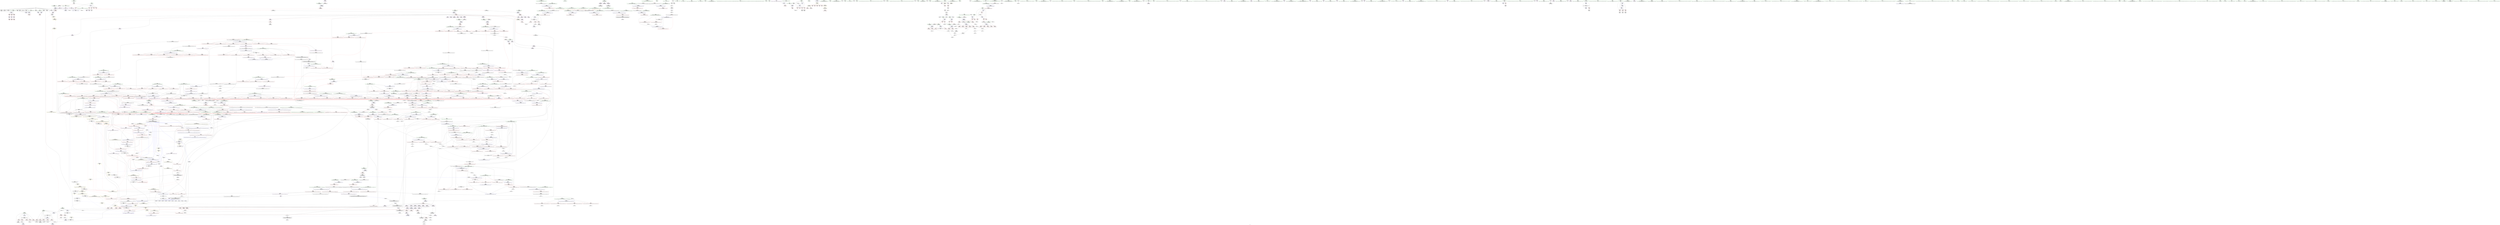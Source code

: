 digraph "SVFG" {
	label="SVFG";

	Node0x560d9a32e5b0 [shape=record,color=grey,label="{NodeID: 0\nNullPtr}"];
	Node0x560d9a32e5b0 -> Node0x560d9a385a40[style=solid];
	Node0x560d9a32e5b0 -> Node0x560d9a385b40[style=solid];
	Node0x560d9a32e5b0 -> Node0x560d9a385c10[style=solid];
	Node0x560d9a32e5b0 -> Node0x560d9a385ce0[style=solid];
	Node0x560d9a32e5b0 -> Node0x560d9a385db0[style=solid];
	Node0x560d9a32e5b0 -> Node0x560d9a385e80[style=solid];
	Node0x560d9a32e5b0 -> Node0x560d9a385f50[style=solid];
	Node0x560d9a32e5b0 -> Node0x560d9a386020[style=solid];
	Node0x560d9a32e5b0 -> Node0x560d9a3860f0[style=solid];
	Node0x560d9a32e5b0 -> Node0x560d9a3861c0[style=solid];
	Node0x560d9a32e5b0 -> Node0x560d9a38c9a0[style=solid];
	Node0x560d9a32e5b0 -> Node0x560d9a38e090[style=solid];
	Node0x560d9a32e5b0 -> Node0x560d9a3d44a0[style=solid];
	Node0x560d9a32e5b0 -> Node0x560d9a3d4aa0[style=solid];
	Node0x560d9a32e5b0 -> Node0x560d9a3d4c20[style=solid];
	Node0x560d9a38b3f0 [shape=record,color=red,label="{NodeID: 775\n1696\<--1685\n\<--__last.addr\n_ZSt23__copy_move_backward_a2ILb1EPiS0_ET1_T0_S2_S1_\n|{<s0>113}}"];
	Node0x560d9a38b3f0:s0 -> Node0x560d9a4aa700[style=solid,color=red];
	Node0x560d9a3a7080 [shape=record,color=black,label="{NodeID: 1550\nMR_22V_2 = PHI(MR_22V_3, MR_22V_1, )\npts\{333 \}\n|{<s0>55|<s1>61|<s2>61|<s3>61}}"];
	Node0x560d9a3a7080:s0 -> Node0x560d9a44ba90[style=dashed,color=blue];
	Node0x560d9a3a7080:s1 -> Node0x560d9a39bc00[style=dashed,color=red];
	Node0x560d9a3a7080:s2 -> Node0x560d9a39bcd0[style=dashed,color=red];
	Node0x560d9a3a7080:s3 -> Node0x560d9a391080[style=dashed,color=red];
	Node0x560d9a381dc0 [shape=record,color=purple,label="{NodeID: 443\n1218\<--1216\nadd.ptr16\<--\n_ZSt13__adjust_heapIPiliN9__gnu_cxx5__ops15_Iter_less_iterEEvT_T0_S5_T1_T2_\n}"];
	Node0x560d9a381dc0 -> Node0x560d9a391b10[style=solid];
	Node0x560d9a375440 [shape=record,color=green,label="{NodeID: 111\n608\<--609\nformat.addr\<--format.addr_field_insensitive\n_ZN6solver6printfEPKcz\n}"];
	Node0x560d9a375440 -> Node0x560d9a396e00[style=solid];
	Node0x560d9a375440 -> Node0x560d9a38ecc0[style=solid];
	Node0x560d9a390ee0 [shape=record,color=blue,label="{NodeID: 886\n1091\<--1084\n__comp.addr\<--__comp\n_ZSt10__pop_heapIPiN9__gnu_cxx5__ops15_Iter_less_iterEEvT_S4_S4_RT0_\n}"];
	Node0x560d9a390ee0 -> Node0x560d9a39bb30[style=dashed];
	Node0x560d9a397890 [shape=record,color=red,label="{NodeID: 554\n709\<--679\n\<--__last.addr\n_ZSt6__sortIPiN9__gnu_cxx5__ops15_Iter_less_iterEEvT_S4_T0_\n|{<s0>46}}"];
	Node0x560d9a397890:s0 -> Node0x560d9a4ace40[style=solid,color=red];
	Node0x560d9a37a450 [shape=record,color=green,label="{NodeID: 222\n1417\<--1418\n__first.addr\<--__first.addr_field_insensitive\n_ZSt21__unguarded_partitionIPiN9__gnu_cxx5__ops15_Iter_less_iterEET_S4_S4_S4_T0_\n}"];
	Node0x560d9a37a450 -> Node0x560d9a39fc30[style=solid];
	Node0x560d9a37a450 -> Node0x560d9a39fd00[style=solid];
	Node0x560d9a37a450 -> Node0x560d9a39fdd0[style=solid];
	Node0x560d9a37a450 -> Node0x560d9a39fea0[style=solid];
	Node0x560d9a37a450 -> Node0x560d9a39ff70[style=solid];
	Node0x560d9a37a450 -> Node0x560d9a3a0040[style=solid];
	Node0x560d9a37a450 -> Node0x560d9a392c20[style=solid];
	Node0x560d9a37a450 -> Node0x560d9a3b26d0[style=solid];
	Node0x560d9a37a450 -> Node0x560d9a3b2940[style=solid];
	Node0x560d9a4aa1b0 [shape=record,color=black,label="{NodeID: 2104\n1259 = PHI(1234, )\n3rd arg _ZSt11__push_heapIPiliN9__gnu_cxx5__ops14_Iter_less_valEEvT_T0_S5_T1_RT2_ }"];
	Node0x560d9a4aa1b0 -> Node0x560d9a3920c0[style=solid];
	Node0x560d9a39d2c0 [shape=record,color=red,label="{NodeID: 665\n1206\<--1146\n\<--__secondChild\n_ZSt13__adjust_heapIPiliN9__gnu_cxx5__ops15_Iter_less_iterEEvT_T0_S5_T1_T2_\n}"];
	Node0x560d9a39d2c0 -> Node0x560d9a3cd5a0[style=solid];
	Node0x560d9a3d14a0 [shape=record,color=grey,label="{NodeID: 1440\n697 = Binary(695, 696, )\n}"];
	Node0x560d9a3d14a0 -> Node0x560d9a3d1920[style=solid];
	Node0x560d9a388410 [shape=record,color=black,label="{NodeID: 333\n1016\<--1014\nsub.ptr.rhs.cast\<--\n_ZSt11__make_heapIPiN9__gnu_cxx5__ops15_Iter_less_iterEEvT_S4_RT0_\n}"];
	Node0x560d9a388410 -> Node0x560d9a3ce7a0[style=solid];
	Node0x560d9a328380 [shape=record,color=green,label="{NodeID: 1\n7\<--1\n__dso_handle\<--dummyObj\nGlob }"];
	Node0x560d9a38b4c0 [shape=record,color=red,label="{NodeID: 776\n1698\<--1687\n\<--__result.addr\n_ZSt23__copy_move_backward_a2ILb1EPiS0_ET1_T0_S2_S1_\n|{<s0>114}}"];
	Node0x560d9a38b4c0:s0 -> Node0x560d9a4aa700[style=solid,color=red];
	Node0x560d9a3a7580 [shape=record,color=black,label="{NodeID: 1551\nMR_163V_3 = PHI(MR_163V_4, MR_163V_2, )\npts\{967 \}\n}"];
	Node0x560d9a3a7580 -> Node0x560d9a39a200[style=dashed];
	Node0x560d9a3a7580 -> Node0x560d9a39a2d0[style=dashed];
	Node0x560d9a3a7580 -> Node0x560d9a390380[style=dashed];
	Node0x560d9a381e90 [shape=record,color=purple,label="{NodeID: 444\n1290\<--1288\nadd.ptr\<--\n_ZSt11__push_heapIPiliN9__gnu_cxx5__ops14_Iter_less_valEEvT_T0_S5_T1_RT2_\n|{<s0>76}}"];
	Node0x560d9a381e90:s0 -> Node0x560d9a4ae2b0[style=solid,color=red];
	Node0x560d9a375510 [shape=record,color=green,label="{NodeID: 112\n610\<--611\nargs\<--args_field_insensitive\n_ZN6solver6printfEPKcz\n}"];
	Node0x560d9a375510 -> Node0x560d9a37f930[style=solid];
	Node0x560d9a375510 -> Node0x560d9a37fa00[style=solid];
	Node0x560d9a375510 -> Node0x560d9a37fad0[style=solid];
	Node0x560d9a390fb0 [shape=record,color=blue,label="{NodeID: 887\n1093\<--1103\n__value\<--\n_ZSt10__pop_heapIPiN9__gnu_cxx5__ops15_Iter_less_iterEEvT_S4_S4_RT0_\n}"];
	Node0x560d9a390fb0 -> Node0x560d9a39bcd0[style=dashed];
	Node0x560d9a390fb0 -> Node0x560d9a39bda0[style=dashed];
	Node0x560d9a397960 [shape=record,color=red,label="{NodeID: 555\n744\<--725\n\<--__first.addr\n_ZSt16__introsort_loopIPilN9__gnu_cxx5__ops15_Iter_less_iterEEvT_S4_T0_T1_\n}"];
	Node0x560d9a397960 -> Node0x560d9a387a50[style=solid];
	Node0x560d9a37a520 [shape=record,color=green,label="{NodeID: 223\n1419\<--1420\n__last.addr\<--__last.addr_field_insensitive\n_ZSt21__unguarded_partitionIPiN9__gnu_cxx5__ops15_Iter_less_iterEET_S4_S4_S4_T0_\n}"];
	Node0x560d9a37a520 -> Node0x560d9a3a0110[style=solid];
	Node0x560d9a37a520 -> Node0x560d9a3a01e0[style=solid];
	Node0x560d9a37a520 -> Node0x560d9a3a02b0[style=solid];
	Node0x560d9a37a520 -> Node0x560d9a3a0380[style=solid];
	Node0x560d9a37a520 -> Node0x560d9a3a0450[style=solid];
	Node0x560d9a37a520 -> Node0x560d9a392cf0[style=solid];
	Node0x560d9a37a520 -> Node0x560d9a3b27a0[style=solid];
	Node0x560d9a37a520 -> Node0x560d9a3b2870[style=solid];
	Node0x560d9a4aa2c0 [shape=record,color=black,label="{NodeID: 2105\n1260 = PHI(1148, )\n4th arg _ZSt11__push_heapIPiliN9__gnu_cxx5__ops14_Iter_less_valEEvT_T0_S5_T1_RT2_ }"];
	Node0x560d9a4aa2c0 -> Node0x560d9a392190[style=solid];
	Node0x560d9a39d390 [shape=record,color=red,label="{NodeID: 666\n1211\<--1146\n\<--__secondChild\n_ZSt13__adjust_heapIPiliN9__gnu_cxx5__ops15_Iter_less_iterEEvT_T0_S5_T1_T2_\n}"];
	Node0x560d9a39d390 -> Node0x560d9a3cd420[style=solid];
	Node0x560d9a3d1620 [shape=record,color=grey,label="{NodeID: 1441\n1181 = Binary(1180, 765, )\n}"];
	Node0x560d9a3d1620 -> Node0x560d9a3917d0[style=solid];
	Node0x560d9a3884e0 [shape=record,color=black,label="{NodeID: 334\n1024\<--1022\nsub.ptr.lhs.cast1\<--\n_ZSt11__make_heapIPiN9__gnu_cxx5__ops15_Iter_less_iterEEvT_S4_RT0_\n}"];
	Node0x560d9a3884e0 -> Node0x560d9a3cf6a0[style=solid];
	Node0x560d9a371b10 [shape=record,color=green,label="{NodeID: 2\n8\<--1\n.str\<--dummyObj\nGlob }"];
	Node0x560d9a38b590 [shape=record,color=red,label="{NodeID: 777\n1709\<--1706\n\<--__it.addr\n_ZSt12__miter_baseIPiET_S1_\n}"];
	Node0x560d9a38b590 -> Node0x560d9a388dd0[style=solid];
	Node0x560d9a381f60 [shape=record,color=purple,label="{NodeID: 445\n1300\<--1298\nadd.ptr1\<--\n_ZSt11__push_heapIPiliN9__gnu_cxx5__ops14_Iter_less_valEEvT_T0_S5_T1_RT2_\n|{<s0>77}}"];
	Node0x560d9a381f60:s0 -> Node0x560d9a4aa9e0[style=solid,color=red];
	Node0x560d9a3755e0 [shape=record,color=green,label="{NodeID: 113\n627\<--628\nllvm.va_start\<--llvm.va_start_field_insensitive\n}"];
	Node0x560d9a391080 [shape=record,color=blue,label="{NodeID: 888\n1108\<--1107\n\<--\n_ZSt10__pop_heapIPiN9__gnu_cxx5__ops15_Iter_less_iterEEvT_S4_S4_RT0_\n|{|<s1>68}}"];
	Node0x560d9a391080 -> Node0x560d9a39bda0[style=dashed];
	Node0x560d9a391080:s1 -> Node0x560d9a40e5d0[style=dashed,color=red];
	Node0x560d9a397a30 [shape=record,color=red,label="{NodeID: 556\n756\<--725\n\<--__first.addr\n_ZSt16__introsort_loopIPilN9__gnu_cxx5__ops15_Iter_less_iterEEvT_S4_T0_T1_\n|{<s0>47}}"];
	Node0x560d9a397a30:s0 -> Node0x560d9a4a7020[style=solid,color=red];
	Node0x560d9a37a5f0 [shape=record,color=green,label="{NodeID: 224\n1421\<--1422\n__pivot.addr\<--__pivot.addr_field_insensitive\n_ZSt21__unguarded_partitionIPiN9__gnu_cxx5__ops15_Iter_less_iterEET_S4_S4_S4_T0_\n}"];
	Node0x560d9a37a5f0 -> Node0x560d9a3a0520[style=solid];
	Node0x560d9a37a5f0 -> Node0x560d9a3a05f0[style=solid];
	Node0x560d9a37a5f0 -> Node0x560d9a392dc0[style=solid];
	Node0x560d9a4aa3d0 [shape=record,color=black,label="{NodeID: 2106\n1412 = PHI(905, )\n0th arg _ZSt21__unguarded_partitionIPiN9__gnu_cxx5__ops15_Iter_less_iterEET_S4_S4_S4_T0_ }"];
	Node0x560d9a4aa3d0 -> Node0x560d9a392c20[style=solid];
	Node0x560d9a39d460 [shape=record,color=red,label="{NodeID: 667\n1220\<--1146\n\<--__secondChild\n_ZSt13__adjust_heapIPiliN9__gnu_cxx5__ops15_Iter_less_iterEEvT_T0_S5_T1_T2_\n}"];
	Node0x560d9a39d460 -> Node0x560d9a3cd2a0[style=solid];
	Node0x560d9a3d17a0 [shape=record,color=grey,label="{NodeID: 1442\n703 = Binary(700, 704, )\n|{<s0>45}}"];
	Node0x560d9a3d17a0:s0 -> Node0x560d9a4a9a00[style=solid,color=red];
	Node0x560d9a3885b0 [shape=record,color=black,label="{NodeID: 335\n1025\<--1023\nsub.ptr.rhs.cast2\<--\n_ZSt11__make_heapIPiN9__gnu_cxx5__ops15_Iter_less_iterEEvT_S4_RT0_\n}"];
	Node0x560d9a3885b0 -> Node0x560d9a3cf6a0[style=solid];
	Node0x560d9a371ba0 [shape=record,color=green,label="{NodeID: 3\n12\<--1\n_ZZ12print_statusiiddiE1L\<--dummyObj\nGlob }"];
	Node0x560d9a38b660 [shape=record,color=red,label="{NodeID: 778\n1727\<--1715\n\<--__first.addr\n_ZSt22__copy_move_backward_aILb1EPiS0_ET1_T0_S2_S1_\n|{<s0>116}}"];
	Node0x560d9a38b660:s0 -> Node0x560d9a4a78e0[style=solid,color=red];
	Node0x560d9a382030 [shape=record,color=purple,label="{NodeID: 446\n1305\<--1303\nadd.ptr3\<--\n_ZSt11__push_heapIPiliN9__gnu_cxx5__ops14_Iter_less_valEEvT_T0_S5_T1_RT2_\n}"];
	Node0x560d9a382030 -> Node0x560d9a392330[style=solid];
	Node0x560d9a37ab20 [shape=record,color=green,label="{NodeID: 114\n645\<--646\nvsnprintf\<--vsnprintf_field_insensitive\n}"];
	Node0x560d9a391150 [shape=record,color=blue,label="{NodeID: 889\n1124\<--1123\n__t.addr\<--__t\n_ZSt4moveIRiEONSt16remove_referenceIT_E4typeEOS2_\n}"];
	Node0x560d9a391150 -> Node0x560d9a39be70[style=dashed];
	Node0x560d9a397b00 [shape=record,color=red,label="{NodeID: 557\n767\<--725\n\<--__first.addr\n_ZSt16__introsort_loopIPilN9__gnu_cxx5__ops15_Iter_less_iterEEvT_S4_T0_T1_\n|{<s0>48}}"];
	Node0x560d9a397b00:s0 -> Node0x560d9a4a9540[style=solid,color=red];
	Node0x560d9a37a6c0 [shape=record,color=green,label="{NodeID: 225\n1464\<--1465\n__a.addr\<--__a.addr_field_insensitive\n_ZSt9iter_swapIPiS0_EvT_T0_\n}"];
	Node0x560d9a37a6c0 -> Node0x560d9a3a06c0[style=solid];
	Node0x560d9a37a6c0 -> Node0x560d9a3b2a10[style=solid];
	Node0x560d9a4aa4e0 [shape=record,color=black,label="{NodeID: 2107\n1413 = PHI(906, )\n1st arg _ZSt21__unguarded_partitionIPiN9__gnu_cxx5__ops15_Iter_less_iterEET_S4_S4_S4_T0_ }"];
	Node0x560d9a4aa4e0 -> Node0x560d9a392cf0[style=solid];
	Node0x560d9a39d530 [shape=record,color=red,label="{NodeID: 668\n1188\<--1187\n\<--call4\n_ZSt13__adjust_heapIPiliN9__gnu_cxx5__ops15_Iter_less_iterEEvT_T0_S5_T1_T2_\n}"];
	Node0x560d9a39d530 -> Node0x560d9a3918a0[style=solid];
	Node0x560d9a3d1920 [shape=record,color=grey,label="{NodeID: 1443\n698 = Binary(697, 699, )\n|{<s0>44}}"];
	Node0x560d9a3d1920:s0 -> Node0x560d9a4ab880[style=solid,color=red];
	Node0x560d9a388680 [shape=record,color=black,label="{NodeID: 336\n1060\<--1078\n_ZNK9__gnu_cxx5__ops15_Iter_less_iterclIPiS3_EEbT_T0__ret\<--cmp\n_ZNK9__gnu_cxx5__ops15_Iter_less_iterclIPiS3_EEbT_T0_\n|{<s0>59|<s1>69|<s2>79|<s3>80|<s4>82|<s5>85|<s6>87|<s7>90|<s8>91|<s9>97}}"];
	Node0x560d9a388680:s0 -> Node0x560d9a4a46e0[style=solid,color=blue];
	Node0x560d9a388680:s1 -> Node0x560d9a4a4e60[style=solid,color=blue];
	Node0x560d9a388680:s2 -> Node0x560d9a4a5860[style=solid,color=blue];
	Node0x560d9a388680:s3 -> Node0x560d9a4a5970[style=solid,color=blue];
	Node0x560d9a388680:s4 -> Node0x560d9a4a5a80[style=solid,color=blue];
	Node0x560d9a388680:s5 -> Node0x560d9a4a5b90[style=solid,color=blue];
	Node0x560d9a388680:s6 -> Node0x560d9a4a5cd0[style=solid,color=blue];
	Node0x560d9a388680:s7 -> Node0x560d9a4a5e10[style=solid,color=blue];
	Node0x560d9a388680:s8 -> Node0x560d9a4a5f50[style=solid,color=blue];
	Node0x560d9a388680:s9 -> Node0x560d9a4a64e0[style=solid,color=blue];
	Node0x560d9a371e50 [shape=record,color=green,label="{NodeID: 4\n13\<--1\n\<--dummyObj\nCan only get source location for instruction, argument, global var or function.}"];
	Node0x560d9a38b730 [shape=record,color=red,label="{NodeID: 779\n1728\<--1717\n\<--__last.addr\n_ZSt22__copy_move_backward_aILb1EPiS0_ET1_T0_S2_S1_\n|{<s0>116}}"];
	Node0x560d9a38b730:s0 -> Node0x560d9a4a7a20[style=solid,color=red];
	Node0x560d9a3a8480 [shape=record,color=black,label="{NodeID: 1554\nMR_22V_4 = PHI(MR_22V_5, MR_22V_3, )\npts\{333 \}\n|{<s0>46}}"];
	Node0x560d9a3a8480:s0 -> Node0x560d9a40e0d0[style=dashed,color=blue];
	Node0x560d9a382100 [shape=record,color=purple,label="{NodeID: 447\n1318\<--1316\nadd.ptr7\<--\n_ZSt11__push_heapIPiliN9__gnu_cxx5__ops14_Iter_less_valEEvT_T0_S5_T1_RT2_\n}"];
	Node0x560d9a382100 -> Node0x560d9a3925a0[style=solid];
	Node0x560d9a37abe0 [shape=record,color=green,label="{NodeID: 115\n655\<--656\nllvm.va_end\<--llvm.va_end_field_insensitive\n}"];
	Node0x560d9a391220 [shape=record,color=blue,label="{NodeID: 890\n1136\<--1130\n__first.addr\<--__first\n_ZSt13__adjust_heapIPiliN9__gnu_cxx5__ops15_Iter_less_iterEEvT_T0_S5_T1_T2_\n}"];
	Node0x560d9a391220 -> Node0x560d9a39bf40[style=dashed];
	Node0x560d9a391220 -> Node0x560d9a39c010[style=dashed];
	Node0x560d9a391220 -> Node0x560d9a39c0e0[style=dashed];
	Node0x560d9a391220 -> Node0x560d9a39c1b0[style=dashed];
	Node0x560d9a391220 -> Node0x560d9a39c280[style=dashed];
	Node0x560d9a391220 -> Node0x560d9a39c350[style=dashed];
	Node0x560d9a391220 -> Node0x560d9a39c420[style=dashed];
	Node0x560d9a397bd0 [shape=record,color=red,label="{NodeID: 558\n743\<--727\n\<--__last.addr\n_ZSt16__introsort_loopIPilN9__gnu_cxx5__ops15_Iter_less_iterEEvT_S4_T0_T1_\n}"];
	Node0x560d9a397bd0 -> Node0x560d9a387980[style=solid];
	Node0x560d9a37a790 [shape=record,color=green,label="{NodeID: 226\n1466\<--1467\n__b.addr\<--__b.addr_field_insensitive\n_ZSt9iter_swapIPiS0_EvT_T0_\n}"];
	Node0x560d9a37a790 -> Node0x560d9a3a0790[style=solid];
	Node0x560d9a37a790 -> Node0x560d9a3b2ae0[style=solid];
	Node0x560d9a4aa5f0 [shape=record,color=black,label="{NodeID: 2108\n1414 = PHI(907, )\n2nd arg _ZSt21__unguarded_partitionIPiN9__gnu_cxx5__ops15_Iter_less_iterEET_S4_S4_S4_T0_ }"];
	Node0x560d9a4aa5f0 -> Node0x560d9a392dc0[style=solid];
	Node0x560d9a39d600 [shape=record,color=red,label="{NodeID: 669\n1215\<--1214\n\<--call15\n_ZSt13__adjust_heapIPiliN9__gnu_cxx5__ops15_Iter_less_iterEEvT_T0_S5_T1_T2_\n}"];
	Node0x560d9a39d600 -> Node0x560d9a391b10[style=solid];
	Node0x560d9a3d1aa0 [shape=record,color=grey,label="{NodeID: 1444\n1176 = Binary(1175, 641, )\n}"];
	Node0x560d9a388750 [shape=record,color=black,label="{NodeID: 337\n1113\<--1111\nsub.ptr.lhs.cast\<--\n_ZSt10__pop_heapIPiN9__gnu_cxx5__ops15_Iter_less_iterEEvT_S4_S4_RT0_\n}"];
	Node0x560d9a388750 -> Node0x560d9a3d0120[style=solid];
	Node0x560d9a371ee0 [shape=record,color=green,label="{NodeID: 5\n14\<--1\nstderr\<--dummyObj\nGlob }"];
	Node0x560d9a38b800 [shape=record,color=red,label="{NodeID: 780\n1729\<--1719\n\<--__result.addr\n_ZSt22__copy_move_backward_aILb1EPiS0_ET1_T0_S2_S1_\n|{<s0>116}}"];
	Node0x560d9a38b800:s0 -> Node0x560d9a4a7b60[style=solid,color=red];
	Node0x560d9a3821d0 [shape=record,color=purple,label="{NodeID: 448\n1769\<--1766\nadd.ptr\<--\n_ZNSt20__copy_move_backwardILb1ELb1ESt26random_access_iterator_tagE13__copy_move_bIiEEPT_PKS3_S6_S4_\n}"];
	Node0x560d9a3821d0 -> Node0x560d9a3891e0[style=solid];
	Node0x560d9a37ace0 [shape=record,color=green,label="{NodeID: 116\n675\<--676\n__comp\<--__comp_field_insensitive\n_ZSt6__sortIPiN9__gnu_cxx5__ops15_Iter_less_iterEEvT_S4_T0_\n}"];
	Node0x560d9a3912f0 [shape=record,color=blue,label="{NodeID: 891\n1138\<--1131\n__holeIndex.addr\<--__holeIndex\n_ZSt13__adjust_heapIPiliN9__gnu_cxx5__ops15_Iter_less_iterEEvT_T0_S5_T1_T2_\n}"];
	Node0x560d9a3912f0 -> Node0x560d9a39c4f0[style=dashed];
	Node0x560d9a3912f0 -> Node0x560d9a39c5c0[style=dashed];
	Node0x560d9a3912f0 -> Node0x560d9a39c690[style=dashed];
	Node0x560d9a3912f0 -> Node0x560d9a39c760[style=dashed];
	Node0x560d9a3912f0 -> Node0x560d9a391970[style=dashed];
	Node0x560d9a3912f0 -> Node0x560d9a391be0[style=dashed];
	Node0x560d9a3912f0 -> Node0x560d9a3a9880[style=dashed];
	Node0x560d9a397ca0 [shape=record,color=red,label="{NodeID: 559\n757\<--727\n\<--__last.addr\n_ZSt16__introsort_loopIPilN9__gnu_cxx5__ops15_Iter_less_iterEEvT_S4_T0_T1_\n|{<s0>47}}"];
	Node0x560d9a397ca0:s0 -> Node0x560d9a4a7160[style=solid,color=red];
	Node0x560d9a37a860 [shape=record,color=green,label="{NodeID: 227\n1473\<--1474\n_ZSt4swapIiENSt9enable_ifIXsr6__and_ISt6__not_ISt15__is_tuple_likeIT_EESt21is_move_constructibleIS3_ESt18is_move_assignableIS3_EEE5valueEvE4typeERS3_SC_\<--_ZSt4swapIiENSt9enable_ifIXsr6__and_ISt6__not_ISt15__is_tuple_likeIT_EESt21is_move_constructibleIS3_ESt18is_move_assignableIS3_EEE5valueEvE4typeERS3_SC__field_insensitive\n}"];
	Node0x560d9a4aa700 [shape=record,color=black,label="{NodeID: 2109\n1735 = PHI(1692, 1696, 1698, )\n0th arg _ZSt12__niter_baseIPiET_S1_ }"];
	Node0x560d9a4aa700 -> Node0x560d9a3b4750[style=solid];
	Node0x560d9a39d6d0 [shape=record,color=red,label="{NodeID: 670\n1234\<--1233\n\<--call20\n_ZSt13__adjust_heapIPiliN9__gnu_cxx5__ops15_Iter_less_iterEEvT_T0_S5_T1_T2_\n|{<s0>75}}"];
	Node0x560d9a39d6d0:s0 -> Node0x560d9a4aa1b0[style=solid,color=red];
	Node0x560d9a3d1c20 [shape=record,color=grey,label="{NodeID: 1445\n1164 = Binary(1163, 704, )\n}"];
	Node0x560d9a3d1c20 -> Node0x560d9a3d5b20[style=solid];
	Node0x560d9a388820 [shape=record,color=black,label="{NodeID: 338\n1114\<--1112\nsub.ptr.rhs.cast\<--\n_ZSt10__pop_heapIPiN9__gnu_cxx5__ops15_Iter_less_iterEEvT_S4_S4_RT0_\n}"];
	Node0x560d9a388820 -> Node0x560d9a3d0120[style=solid];
	Node0x560d9a371f70 [shape=record,color=green,label="{NodeID: 6\n15\<--1\n.str.1\<--dummyObj\nGlob }"];
	Node0x560d9a38b8d0 [shape=record,color=red,label="{NodeID: 781\n1739\<--1736\n\<--__it.addr\n_ZSt12__niter_baseIPiET_S1_\n}"];
	Node0x560d9a38b8d0 -> Node0x560d9a388f70[style=solid];
	Node0x560d9a3822a0 [shape=record,color=purple,label="{NodeID: 449\n1782\<--1779\nadd.ptr2\<--\n_ZNSt20__copy_move_backwardILb1ELb1ESt26random_access_iterator_tagE13__copy_move_bIiEEPT_PKS3_S6_S4_\n}"];
	Node0x560d9a3822a0 -> Node0x560d9a389380[style=solid];
	Node0x560d9a37adb0 [shape=record,color=green,label="{NodeID: 117\n677\<--678\n__first.addr\<--__first.addr_field_insensitive\n_ZSt6__sortIPiN9__gnu_cxx5__ops15_Iter_less_iterEEvT_S4_T0_\n}"];
	Node0x560d9a37adb0 -> Node0x560d9a3972e0[style=solid];
	Node0x560d9a37adb0 -> Node0x560d9a3973b0[style=solid];
	Node0x560d9a37adb0 -> Node0x560d9a397480[style=solid];
	Node0x560d9a37adb0 -> Node0x560d9a397550[style=solid];
	Node0x560d9a37adb0 -> Node0x560d9a38ef30[style=solid];
	Node0x560d9a44cf30 [shape=record,color=yellow,style=double,label="{NodeID: 1999\n22V_2 = CSCHI(MR_22V_1)\npts\{333 \}\nCS[]|{<s0>81|<s1>83|<s2>84|<s3>86|<s4>88|<s5>89|<s6>92}}"];
	Node0x560d9a44cf30:s0 -> Node0x560d9a4181f0[style=dashed,color=blue];
	Node0x560d9a44cf30:s1 -> Node0x560d9a4181f0[style=dashed,color=blue];
	Node0x560d9a44cf30:s2 -> Node0x560d9a4181f0[style=dashed,color=blue];
	Node0x560d9a44cf30:s3 -> Node0x560d9a4181f0[style=dashed,color=blue];
	Node0x560d9a44cf30:s4 -> Node0x560d9a4181f0[style=dashed,color=blue];
	Node0x560d9a44cf30:s5 -> Node0x560d9a4181f0[style=dashed,color=blue];
	Node0x560d9a44cf30:s6 -> Node0x560d9a4122f0[style=dashed,color=blue];
	Node0x560d9a3913c0 [shape=record,color=blue,label="{NodeID: 892\n1140\<--1132\n__len.addr\<--__len\n_ZSt13__adjust_heapIPiliN9__gnu_cxx5__ops15_Iter_less_iterEEvT_T0_S5_T1_T2_\n}"];
	Node0x560d9a3913c0 -> Node0x560d9a39c900[style=dashed];
	Node0x560d9a3913c0 -> Node0x560d9a39c9d0[style=dashed];
	Node0x560d9a3913c0 -> Node0x560d9a39caa0[style=dashed];
	Node0x560d9a397d70 [shape=record,color=red,label="{NodeID: 560\n758\<--727\n\<--__last.addr\n_ZSt16__introsort_loopIPilN9__gnu_cxx5__ops15_Iter_less_iterEEvT_S4_T0_T1_\n|{<s0>47}}"];
	Node0x560d9a397d70:s0 -> Node0x560d9a4a72a0[style=solid,color=red];
	Node0x560d9a37a960 [shape=record,color=green,label="{NodeID: 228\n1479\<--1480\n__a.addr\<--__a.addr_field_insensitive\n_ZSt4swapIiENSt9enable_ifIXsr6__and_ISt6__not_ISt15__is_tuple_likeIT_EESt21is_move_constructibleIS3_ESt18is_move_assignableIS3_EEE5valueEvE4typeERS3_SC_\n}"];
	Node0x560d9a37a960 -> Node0x560d9a3a0860[style=solid];
	Node0x560d9a37a960 -> Node0x560d9a3a0930[style=solid];
	Node0x560d9a37a960 -> Node0x560d9a3b2bb0[style=solid];
	Node0x560d9a4aa890 [shape=record,color=black,label="{NodeID: 2110\n1081 = PHI(947, 985, )\n0th arg _ZSt10__pop_heapIPiN9__gnu_cxx5__ops15_Iter_less_iterEEvT_S4_S4_RT0_ }"];
	Node0x560d9a4aa890 -> Node0x560d9a390c70[style=solid];
	Node0x560d9a39d7a0 [shape=record,color=red,label="{NodeID: 671\n1244\<--1241\n\<--__t.addr\n_ZSt4moveIRN9__gnu_cxx5__ops15_Iter_less_iterEEONSt16remove_referenceIT_E4typeEOS5_\n}"];
	Node0x560d9a39d7a0 -> Node0x560d9a3889c0[style=solid];
	Node0x560d9a3d1da0 [shape=record,color=grey,label="{NodeID: 1446\n663 = Binary(661, 662, )\n}"];
	Node0x560d9a3d1da0 -> Node0x560d9a3d5ca0[style=solid];
	Node0x560d9a3888f0 [shape=record,color=black,label="{NodeID: 339\n1122\<--1127\n_ZSt4moveIRiEONSt16remove_referenceIT_E4typeEOS2__ret\<--\n_ZSt4moveIRiEONSt16remove_referenceIT_E4typeEOS2_\n|{<s0>62|<s1>63|<s2>65|<s3>66|<s4>67|<s5>70|<s6>71|<s7>74|<s8>77|<s9>78|<s10>94|<s11>95|<s12>96|<s13>98|<s14>100|<s15>108|<s16>110|<s17>111}}"];
	Node0x560d9a3888f0:s0 -> Node0x560d9a4a47f0[style=solid,color=blue];
	Node0x560d9a3888f0:s1 -> Node0x560d9a4a4960[style=solid,color=blue];
	Node0x560d9a3888f0:s2 -> Node0x560d9a4a4aa0[style=solid,color=blue];
	Node0x560d9a3888f0:s3 -> Node0x560d9a4a4be0[style=solid,color=blue];
	Node0x560d9a3888f0:s4 -> Node0x560d9a4a4d20[style=solid,color=blue];
	Node0x560d9a3888f0:s5 -> Node0x560d9a4a4f70[style=solid,color=blue];
	Node0x560d9a3888f0:s6 -> Node0x560d9a4a50e0[style=solid,color=blue];
	Node0x560d9a3888f0:s7 -> Node0x560d9a4a5330[style=solid,color=blue];
	Node0x560d9a3888f0:s8 -> Node0x560d9a4a55e0[style=solid,color=blue];
	Node0x560d9a3888f0:s9 -> Node0x560d9a4a5720[style=solid,color=blue];
	Node0x560d9a3888f0:s10 -> Node0x560d9a4a6090[style=solid,color=blue];
	Node0x560d9a3888f0:s11 -> Node0x560d9a4a6260[style=solid,color=blue];
	Node0x560d9a3888f0:s12 -> Node0x560d9a4a63a0[style=solid,color=blue];
	Node0x560d9a3888f0:s13 -> Node0x560d9a4a65f0[style=solid,color=blue];
	Node0x560d9a3888f0:s14 -> Node0x560d9a4a6870[style=solid,color=blue];
	Node0x560d9a3888f0:s15 -> Node0x560d9a4a30e0[style=solid,color=blue];
	Node0x560d9a3888f0:s16 -> Node0x560d9a4a3cb0[style=solid,color=blue];
	Node0x560d9a3888f0:s17 -> Node0x560d9a4a3e20[style=solid,color=blue];
	Node0x560d9a372000 [shape=record,color=green,label="{NodeID: 7\n17\<--1\n.str.2\<--dummyObj\nGlob }"];
	Node0x560d9a38b9a0 [shape=record,color=red,label="{NodeID: 782\n1757\<--1745\n\<--__first.addr\n_ZNSt20__copy_move_backwardILb1ELb1ESt26random_access_iterator_tagE13__copy_move_bIiEEPT_PKS3_S6_S4_\n}"];
	Node0x560d9a38b9a0 -> Node0x560d9a389110[style=solid];
	Node0x560d9a3a9380 [shape=record,color=black,label="{NodeID: 1557\nMR_22V_5 = PHI(MR_22V_4, MR_22V_2, MR_22V_2, )\npts\{333 \}\n|{|<s1>75}}"];
	Node0x560d9a3a9380 -> Node0x560d9a39d6d0[style=dashed];
	Node0x560d9a3a9380:s1 -> Node0x560d9a4131f0[style=dashed,color=red];
	Node0x560d9a382370 [shape=record,color=red,label="{NodeID: 450\n372\<--10\n\<--OUTPUT_FORMAT\nmain\n}"];
	Node0x560d9a37ae80 [shape=record,color=green,label="{NodeID: 118\n679\<--680\n__last.addr\<--__last.addr_field_insensitive\n_ZSt6__sortIPiN9__gnu_cxx5__ops15_Iter_less_iterEEvT_S4_T0_\n}"];
	Node0x560d9a37ae80 -> Node0x560d9a397620[style=solid];
	Node0x560d9a37ae80 -> Node0x560d9a3976f0[style=solid];
	Node0x560d9a37ae80 -> Node0x560d9a3977c0[style=solid];
	Node0x560d9a37ae80 -> Node0x560d9a397890[style=solid];
	Node0x560d9a37ae80 -> Node0x560d9a38f000[style=solid];
	Node0x560d9a391490 [shape=record,color=blue,label="{NodeID: 893\n1142\<--1133\n__value.addr\<--__value\n_ZSt13__adjust_heapIPiliN9__gnu_cxx5__ops15_Iter_less_iterEEvT_T0_S5_T1_T2_\n}"];
	Node0x560d9a391490 -> Node0x560d9a39d530[style=dashed];
	Node0x560d9a391490 -> Node0x560d9a39d600[style=dashed];
	Node0x560d9a391490 -> Node0x560d9a39d6d0[style=dashed];
	Node0x560d9a397e40 [shape=record,color=red,label="{NodeID: 561\n768\<--727\n\<--__last.addr\n_ZSt16__introsort_loopIPilN9__gnu_cxx5__ops15_Iter_less_iterEEvT_S4_T0_T1_\n|{<s0>48}}"];
	Node0x560d9a397e40:s0 -> Node0x560d9a4a9650[style=solid,color=red];
	Node0x560d9a37aa30 [shape=record,color=green,label="{NodeID: 229\n1481\<--1482\n__b.addr\<--__b.addr_field_insensitive\n_ZSt4swapIiENSt9enable_ifIXsr6__and_ISt6__not_ISt15__is_tuple_likeIT_EESt21is_move_constructibleIS3_ESt18is_move_assignableIS3_EEE5valueEvE4typeERS3_SC_\n}"];
	Node0x560d9a37aa30 -> Node0x560d9a3a0a00[style=solid];
	Node0x560d9a37aa30 -> Node0x560d9a3a0ad0[style=solid];
	Node0x560d9a37aa30 -> Node0x560d9a3b2c80[style=solid];
	Node0x560d9a4aa9e0 [shape=record,color=black,label="{NodeID: 2111\n1123 = PHI(1036, 1006, 1101, 1105, 1093, 1186, 1213, 1142, 1300, 1267, 1487, 1491, 1483, 1542, 1515, 1642, 1657, 1637, )\n0th arg _ZSt4moveIRiEONSt16remove_referenceIT_E4typeEOS2_ }"];
	Node0x560d9a4aa9e0 -> Node0x560d9a391150[style=solid];
	Node0x560d9a39d870 [shape=record,color=red,label="{NodeID: 672\n1253\<--1250\nthis1\<--this.addr\n_ZN9__gnu_cxx5__ops14_Iter_less_valC2ENS0_15_Iter_less_iterE\n}"];
	Node0x560d9a3d1f20 [shape=record,color=grey,label="{NodeID: 1447\n270 = Binary(269, 138, )\n}"];
	Node0x560d9a3d1f20 -> Node0x560d9a38d6d0[style=solid];
	Node0x560d9a3889c0 [shape=record,color=black,label="{NodeID: 340\n1239\<--1244\n_ZSt4moveIRN9__gnu_cxx5__ops15_Iter_less_iterEEONSt16remove_referenceIT_E4typeEOS5__ret\<--\n_ZSt4moveIRN9__gnu_cxx5__ops15_Iter_less_iterEEONSt16remove_referenceIT_E4typeEOS5_\n|{<s0>72}}"];
	Node0x560d9a3889c0:s0 -> Node0x560d9a4a5220[style=solid,color=blue];
	Node0x560d9a372840 [shape=record,color=green,label="{NodeID: 8\n19\<--1\n.str.3\<--dummyObj\nGlob }"];
	Node0x560d9a38ba70 [shape=record,color=red,label="{NodeID: 783\n1771\<--1745\n\<--__first.addr\n_ZNSt20__copy_move_backwardILb1ELb1ESt26random_access_iterator_tagE13__copy_move_bIiEEPT_PKS3_S6_S4_\n}"];
	Node0x560d9a38ba70 -> Node0x560d9a3892b0[style=solid];
	Node0x560d9a3a9880 [shape=record,color=black,label="{NodeID: 1558\nMR_26V_6 = PHI(MR_26V_5, MR_26V_3, MR_26V_3, )\npts\{1139 \}\n}"];
	Node0x560d9a3a9880 -> Node0x560d9a39c830[style=dashed];
	Node0x560d9a382440 [shape=record,color=red,label="{NodeID: 451\n144\<--14\n\<--stderr\n_Z12print_statusiiddi\n}"];
	Node0x560d9a37af50 [shape=record,color=green,label="{NodeID: 119\n681\<--682\nagg.tmp\<--agg.tmp_field_insensitive\n_ZSt6__sortIPiN9__gnu_cxx5__ops15_Iter_less_iterEEvT_S4_T0_\n}"];
	Node0x560d9a391560 [shape=record,color=blue,label="{NodeID: 894\n1144\<--1156\n__topIndex\<--\n_ZSt13__adjust_heapIPiliN9__gnu_cxx5__ops15_Iter_less_iterEEvT_T0_S5_T1_T2_\n}"];
	Node0x560d9a391560 -> Node0x560d9a39cb70[style=dashed];
	Node0x560d9a397f10 [shape=record,color=red,label="{NodeID: 562\n774\<--727\n\<--__last.addr\n_ZSt16__introsort_loopIPilN9__gnu_cxx5__ops15_Iter_less_iterEEvT_S4_T0_T1_\n|{<s0>49}}"];
	Node0x560d9a397f10:s0 -> Node0x560d9a4a98b0[style=solid,color=red];
	Node0x560d9a382df0 [shape=record,color=green,label="{NodeID: 230\n1483\<--1484\n__tmp\<--__tmp_field_insensitive\n_ZSt4swapIiENSt9enable_ifIXsr6__and_ISt6__not_ISt15__is_tuple_likeIT_EESt21is_move_constructibleIS3_ESt18is_move_assignableIS3_EEE5valueEvE4typeERS3_SC_\n|{|<s1>96}}"];
	Node0x560d9a382df0 -> Node0x560d9a3b2d50[style=solid];
	Node0x560d9a382df0:s1 -> Node0x560d9a4aa9e0[style=solid,color=red];
	Node0x560d9a4ab770 [shape=record,color=black,label="{NodeID: 2112\n452 = PHI(364, )\n0th arg _ZN6solver5inputEv }"];
	Node0x560d9a4ab770 -> Node0x560d9a38e160[style=solid];
	Node0x560d9a39d940 [shape=record,color=red,label="{NodeID: 673\n1288\<--1261\n\<--__first.addr\n_ZSt11__push_heapIPiliN9__gnu_cxx5__ops14_Iter_less_valEEvT_T0_S5_T1_RT2_\n}"];
	Node0x560d9a39d940 -> Node0x560d9a381e90[style=solid];
	Node0x560d9a3d20a0 [shape=record,color=grey,label="{NodeID: 1448\n1163 = Binary(1162, 641, )\n}"];
	Node0x560d9a3d20a0 -> Node0x560d9a3d1c20[style=solid];
	Node0x560d9a388a90 [shape=record,color=black,label="{NodeID: 341\n1321\<--1339\n_ZNK9__gnu_cxx5__ops14_Iter_less_valclIPiiEEbT_RT0__ret\<--cmp\n_ZNK9__gnu_cxx5__ops14_Iter_less_valclIPiiEEbT_RT0_\n|{<s0>76}}"];
	Node0x560d9a388a90:s0 -> Node0x560d9a4a54a0[style=solid,color=blue];
	Node0x560d9a3728d0 [shape=record,color=green,label="{NodeID: 9\n21\<--1\n.str.4\<--dummyObj\nGlob }"];
	Node0x560d9a38bb40 [shape=record,color=red,label="{NodeID: 784\n1756\<--1747\n\<--__last.addr\n_ZNSt20__copy_move_backwardILb1ELb1ESt26random_access_iterator_tagE13__copy_move_bIiEEPT_PKS3_S6_S4_\n}"];
	Node0x560d9a38bb40 -> Node0x560d9a389040[style=solid];
	Node0x560d9a3a9d80 [shape=record,color=black,label="{NodeID: 1559\nMR_34V_8 = PHI(MR_34V_7, MR_34V_3, MR_34V_3, )\npts\{1147 \}\n}"];
	Node0x560d9a382510 [shape=record,color=red,label="{NodeID: 452\n154\<--14\n\<--stderr\n_Z12print_statusiiddi\n}"];
	Node0x560d9a37b020 [shape=record,color=green,label="{NodeID: 120\n683\<--684\nagg.tmp1\<--agg.tmp1_field_insensitive\n_ZSt6__sortIPiN9__gnu_cxx5__ops15_Iter_less_iterEEvT_S4_T0_\n}"];
	Node0x560d9a494690 [shape=record,color=black,label="{NodeID: 2002\n83 = PHI()\n}"];
	Node0x560d9a391630 [shape=record,color=blue,label="{NodeID: 895\n1146\<--1158\n__secondChild\<--\n_ZSt13__adjust_heapIPiliN9__gnu_cxx5__ops15_Iter_less_iterEEvT_T0_S5_T1_T2_\n}"];
	Node0x560d9a391630 -> Node0x560d9a39cc40[style=dashed];
	Node0x560d9a391630 -> Node0x560d9a39cd10[style=dashed];
	Node0x560d9a391630 -> Node0x560d9a39d1f0[style=dashed];
	Node0x560d9a391630 -> Node0x560d9a39d2c0[style=dashed];
	Node0x560d9a391630 -> Node0x560d9a391700[style=dashed];
	Node0x560d9a391630 -> Node0x560d9a391a40[style=dashed];
	Node0x560d9a391630 -> Node0x560d9a3a9d80[style=dashed];
	Node0x560d9a4348b0 [shape=record,color=yellow,style=double,label="{NodeID: 1670\n200V_1 = ENCHI(MR_200V_0)\npts\{1007 1143 1268 1484 1516 1638 \}\nFun[_ZSt10__pop_heapIPiN9__gnu_cxx5__ops15_Iter_less_iterEEvT_S4_S4_RT0_]}"];
	Node0x560d9a4348b0 -> Node0x560d9a39bc00[style=dashed];
	Node0x560d9a4348b0 -> Node0x560d9a39bcd0[style=dashed];
	Node0x560d9a4348b0 -> Node0x560d9a39bda0[style=dashed];
	Node0x560d9a397fe0 [shape=record,color=red,label="{NodeID: 563\n752\<--729\n\<--__depth_limit.addr\n_ZSt16__introsort_loopIPilN9__gnu_cxx5__ops15_Iter_less_iterEEvT_S4_T0_T1_\n}"];
	Node0x560d9a397fe0 -> Node0x560d9a3d2ca0[style=solid];
	Node0x560d9a382ec0 [shape=record,color=green,label="{NodeID: 231\n1507\<--1508\n__comp\<--__comp_field_insensitive\n_ZSt16__insertion_sortIPiN9__gnu_cxx5__ops15_Iter_less_iterEEvT_S4_T0_\n|{<s0>97}}"];
	Node0x560d9a382ec0:s0 -> Node0x560d9a4a8530[style=solid,color=red];
	Node0x560d9a4ab880 [shape=record,color=black,label="{NodeID: 2113\n782 = PHI(698, )\n0th arg _ZSt4__lgl }"];
	Node0x560d9a4ab880 -> Node0x560d9a38f5b0[style=solid];
	Node0x560d9a39da10 [shape=record,color=red,label="{NodeID: 674\n1298\<--1261\n\<--__first.addr\n_ZSt11__push_heapIPiliN9__gnu_cxx5__ops14_Iter_less_valEEvT_T0_S5_T1_RT2_\n}"];
	Node0x560d9a39da10 -> Node0x560d9a381f60[style=solid];
	Node0x560d9a3d2220 [shape=record,color=grey,label="{NodeID: 1449\n1169 = Binary(704, 1168, )\n}"];
	Node0x560d9a3d2220 -> Node0x560d9a391700[style=solid];
	Node0x560d9a388b60 [shape=record,color=black,label="{NodeID: 342\n1411\<--1452\n_ZSt21__unguarded_partitionIPiN9__gnu_cxx5__ops15_Iter_less_iterEET_S4_S4_S4_T0__ret\<--\n_ZSt21__unguarded_partitionIPiN9__gnu_cxx5__ops15_Iter_less_iterEET_S4_S4_S4_T0_\n|{<s0>57}}"];
	Node0x560d9a388b60:s0 -> Node0x560d9a4a45a0[style=solid,color=blue];
	Node0x560d9a372960 [shape=record,color=green,label="{NodeID: 10\n23\<--1\n.str.5\<--dummyObj\nGlob }"];
	Node0x560d9a38bc10 [shape=record,color=red,label="{NodeID: 785\n1766\<--1749\n\<--__result.addr\n_ZNSt20__copy_move_backwardILb1ELb1ESt26random_access_iterator_tagE13__copy_move_bIiEEPT_PKS3_S6_S4_\n}"];
	Node0x560d9a38bc10 -> Node0x560d9a3821d0[style=solid];
	Node0x560d9a3aa280 [shape=record,color=black,label="{NodeID: 1560\nMR_22V_3 = PHI(MR_22V_6, MR_22V_1, )\npts\{333 \}\n|{|<s2>97|<s3>99|<s4>102|<s5>102}}"];
	Node0x560d9a3aa280 -> Node0x560d9a3a1970[style=dashed];
	Node0x560d9a3aa280 -> Node0x560d9a409bd0[style=dashed];
	Node0x560d9a3aa280:s2 -> Node0x560d9a4318e0[style=dashed,color=red];
	Node0x560d9a3aa280:s3 -> Node0x560d9a410f60[style=dashed,color=red];
	Node0x560d9a3aa280:s4 -> Node0x560d9a38b0b0[style=dashed,color=red];
	Node0x560d9a3aa280:s5 -> Node0x560d9a42d900[style=dashed,color=red];
	Node0x560d9a3825e0 [shape=record,color=red,label="{NodeID: 453\n257\<--14\n\<--stderr\nmain\n}"];
	Node0x560d9a37b0f0 [shape=record,color=green,label="{NodeID: 121\n701\<--702\n_ZSt4__lgl\<--_ZSt4__lgl_field_insensitive\n}"];
	Node0x560d9a494f20 [shape=record,color=black,label="{NodeID: 2003\n378 = PHI()\n}"];
	Node0x560d9a391700 [shape=record,color=blue,label="{NodeID: 896\n1146\<--1169\n__secondChild\<--mul\n_ZSt13__adjust_heapIPiliN9__gnu_cxx5__ops15_Iter_less_iterEEvT_T0_S5_T1_T2_\n}"];
	Node0x560d9a391700 -> Node0x560d9a39cc40[style=dashed];
	Node0x560d9a391700 -> Node0x560d9a39cd10[style=dashed];
	Node0x560d9a391700 -> Node0x560d9a39cde0[style=dashed];
	Node0x560d9a391700 -> Node0x560d9a39ceb0[style=dashed];
	Node0x560d9a391700 -> Node0x560d9a39cf80[style=dashed];
	Node0x560d9a391700 -> Node0x560d9a39d050[style=dashed];
	Node0x560d9a391700 -> Node0x560d9a39d120[style=dashed];
	Node0x560d9a391700 -> Node0x560d9a39d1f0[style=dashed];
	Node0x560d9a391700 -> Node0x560d9a39d2c0[style=dashed];
	Node0x560d9a391700 -> Node0x560d9a391700[style=dashed];
	Node0x560d9a391700 -> Node0x560d9a3917d0[style=dashed];
	Node0x560d9a391700 -> Node0x560d9a391a40[style=dashed];
	Node0x560d9a391700 -> Node0x560d9a3a9d80[style=dashed];
	Node0x560d9a434a50 [shape=record,color=yellow,style=double,label="{NodeID: 1671\n6V_1 = ENCHI(MR_6V_0)\npts\{1 \}\nFun[_ZN6solver6printfEPKcz]}"];
	Node0x560d9a434a50 -> Node0x560d9a382920[style=dashed];
	Node0x560d9a3980b0 [shape=record,color=red,label="{NodeID: 564\n763\<--729\n\<--__depth_limit.addr\n_ZSt16__introsort_loopIPilN9__gnu_cxx5__ops15_Iter_less_iterEEvT_S4_T0_T1_\n}"];
	Node0x560d9a3980b0 -> Node0x560d9a3cbaa0[style=solid];
	Node0x560d9a382f90 [shape=record,color=green,label="{NodeID: 232\n1509\<--1510\n__first.addr\<--__first.addr_field_insensitive\n_ZSt16__insertion_sortIPiN9__gnu_cxx5__ops15_Iter_less_iterEEvT_S4_T0_\n}"];
	Node0x560d9a382f90 -> Node0x560d9a3a0e10[style=solid];
	Node0x560d9a382f90 -> Node0x560d9a3a0ee0[style=solid];
	Node0x560d9a382f90 -> Node0x560d9a3a0fb0[style=solid];
	Node0x560d9a382f90 -> Node0x560d9a3a1080[style=solid];
	Node0x560d9a382f90 -> Node0x560d9a3a1150[style=solid];
	Node0x560d9a382f90 -> Node0x560d9a3b2fc0[style=solid];
	Node0x560d9a4ab990 [shape=record,color=black,label="{NodeID: 2114\n913 = PHI(856, )\n0th arg _ZSt13__heap_selectIPiN9__gnu_cxx5__ops15_Iter_less_iterEEvT_S4_S4_T0_ }"];
	Node0x560d9a4ab990 -> Node0x560d9a38fd00[style=solid];
	Node0x560d9a39dae0 [shape=record,color=red,label="{NodeID: 675\n1303\<--1261\n\<--__first.addr\n_ZSt11__push_heapIPiliN9__gnu_cxx5__ops14_Iter_less_valEEvT_T0_S5_T1_RT2_\n}"];
	Node0x560d9a39dae0 -> Node0x560d9a382030[style=solid];
	Node0x560d9a3d23a0 [shape=record,color=grey,label="{NodeID: 1450\n1168 = Binary(1167, 641, )\n}"];
	Node0x560d9a3d23a0 -> Node0x560d9a3d2220[style=solid];
	Node0x560d9a388c30 [shape=record,color=black,label="{NodeID: 343\n1607\<--1627\n_ZSt13move_backwardIPiS0_ET0_T_S2_S1__ret\<--call2\n_ZSt13move_backwardIPiS0_ET0_T_S2_S1_\n|{<s0>99}}"];
	Node0x560d9a388c30:s0 -> Node0x560d9a4a6760[style=solid,color=blue];
	Node0x560d9a372a60 [shape=record,color=green,label="{NodeID: 11\n25\<--1\n.str.6\<--dummyObj\nGlob }"];
	Node0x560d9a38bce0 [shape=record,color=red,label="{NodeID: 786\n1779\<--1749\n\<--__result.addr\n_ZNSt20__copy_move_backwardILb1ELb1ESt26random_access_iterator_tagE13__copy_move_bIiEEPT_PKS3_S6_S4_\n}"];
	Node0x560d9a38bce0 -> Node0x560d9a3822a0[style=solid];
	Node0x560d9a3826b0 [shape=record,color=red,label="{NodeID: 454\n281\<--14\n\<--stderr\nmain\n}"];
	Node0x560d9a37b1f0 [shape=record,color=green,label="{NodeID: 122\n706\<--707\n_ZSt16__introsort_loopIPilN9__gnu_cxx5__ops15_Iter_less_iterEEvT_S4_T0_T1_\<--_ZSt16__introsort_loopIPilN9__gnu_cxx5__ops15_Iter_less_iterEEvT_S4_T0_T1__field_insensitive\n}"];
	Node0x560d9a4a1df0 [shape=record,color=black,label="{NodeID: 2004\n309 = PHI()\n}"];
	Node0x560d9a3917d0 [shape=record,color=blue,label="{NodeID: 897\n1146\<--1181\n__secondChild\<--dec\n_ZSt13__adjust_heapIPiliN9__gnu_cxx5__ops15_Iter_less_iterEEvT_T0_S5_T1_T2_\n}"];
	Node0x560d9a3917d0 -> Node0x560d9a39cc40[style=dashed];
	Node0x560d9a3917d0 -> Node0x560d9a39cd10[style=dashed];
	Node0x560d9a3917d0 -> Node0x560d9a39d050[style=dashed];
	Node0x560d9a3917d0 -> Node0x560d9a39d120[style=dashed];
	Node0x560d9a3917d0 -> Node0x560d9a39d1f0[style=dashed];
	Node0x560d9a3917d0 -> Node0x560d9a39d2c0[style=dashed];
	Node0x560d9a3917d0 -> Node0x560d9a391700[style=dashed];
	Node0x560d9a3917d0 -> Node0x560d9a391a40[style=dashed];
	Node0x560d9a3917d0 -> Node0x560d9a3a9d80[style=dashed];
	Node0x560d9a398180 [shape=record,color=red,label="{NodeID: 565\n775\<--729\n\<--__depth_limit.addr\n_ZSt16__introsort_loopIPilN9__gnu_cxx5__ops15_Iter_less_iterEEvT_S4_T0_T1_\n|{<s0>49}}"];
	Node0x560d9a398180:s0 -> Node0x560d9a4a9a00[style=solid,color=red];
	Node0x560d9a383060 [shape=record,color=green,label="{NodeID: 233\n1511\<--1512\n__last.addr\<--__last.addr_field_insensitive\n_ZSt16__insertion_sortIPiN9__gnu_cxx5__ops15_Iter_less_iterEEvT_S4_T0_\n}"];
	Node0x560d9a383060 -> Node0x560d9a3a1220[style=solid];
	Node0x560d9a383060 -> Node0x560d9a3a12f0[style=solid];
	Node0x560d9a383060 -> Node0x560d9a3b3090[style=solid];
	Node0x560d9a4abaa0 [shape=record,color=black,label="{NodeID: 2115\n914 = PHI(857, )\n1st arg _ZSt13__heap_selectIPiN9__gnu_cxx5__ops15_Iter_less_iterEEvT_S4_S4_T0_ }"];
	Node0x560d9a4abaa0 -> Node0x560d9a38fdd0[style=solid];
	Node0x560d9a39dbb0 [shape=record,color=red,label="{NodeID: 676\n1316\<--1261\n\<--__first.addr\n_ZSt11__push_heapIPiliN9__gnu_cxx5__ops14_Iter_less_valEEvT_T0_S5_T1_RT2_\n}"];
	Node0x560d9a39dbb0 -> Node0x560d9a382100[style=solid];
	Node0x560d9a3d2520 [shape=record,color=grey,label="{NodeID: 1451\n891 = Binary(890, 699, )\n}"];
	Node0x560d9a3d2520 -> Node0x560d9a3d2820[style=solid];
	Node0x560d9a388d00 [shape=record,color=black,label="{NodeID: 344\n1679\<--1700\n_ZSt23__copy_move_backward_a2ILb1EPiS0_ET1_T0_S2_S1__ret\<--call3\n_ZSt23__copy_move_backward_a2ILb1EPiS0_ET1_T0_S2_S1_\n|{<s0>107}}"];
	Node0x560d9a388d00:s0 -> Node0x560d9a4a2fa0[style=solid,color=blue];
	Node0x560d9a372b60 [shape=record,color=green,label="{NodeID: 12\n27\<--1\n_ZSt3cin\<--dummyObj\nGlob }"];
	Node0x560d9a38bdb0 [shape=record,color=red,label="{NodeID: 787\n1763\<--1751\n\<--_Num\n_ZNSt20__copy_move_backwardILb1ELb1ESt26random_access_iterator_tagE13__copy_move_bIiEEPT_PKS3_S6_S4_\n}"];
	Node0x560d9a38bdb0 -> Node0x560d9a3d50a0[style=solid];
	Node0x560d9a3aa460 [shape=record,color=black,label="{NodeID: 1562\nMR_247V_3 = PHI(MR_247V_5, MR_247V_1, )\npts\{1516 \}\n}"];
	Node0x560d9a3aa460 -> Node0x560d9a3a1970[style=dashed];
	Node0x560d9a3aa460 -> Node0x560d9a3b3230[style=dashed];
	Node0x560d9a3aa460 -> Node0x560d9a40a5d0[style=dashed];
	Node0x560d9a3aa460 -> Node0x560d9a3aa460[style=dashed];
	Node0x560d9a382780 [shape=record,color=red,label="{NodeID: 455\n307\<--14\n\<--stderr\nmain\n}"];
	Node0x560d9a37b2f0 [shape=record,color=green,label="{NodeID: 123\n711\<--712\n_ZSt22__final_insertion_sortIPiN9__gnu_cxx5__ops15_Iter_less_iterEEvT_S4_T0_\<--_ZSt22__final_insertion_sortIPiN9__gnu_cxx5__ops15_Iter_less_iterEEvT_S4_T0__field_insensitive\n}"];
	Node0x560d9a4a1ef0 [shape=record,color=black,label="{NodeID: 2005\n59 = PHI()\n}"];
	Node0x560d9a3918a0 [shape=record,color=blue,label="{NodeID: 898\n1191\<--1188\nadd.ptr5\<--\n_ZSt13__adjust_heapIPiliN9__gnu_cxx5__ops15_Iter_less_iterEEvT_T0_S5_T1_T2_\n}"];
	Node0x560d9a3918a0 -> Node0x560d9a40e5d0[style=dashed];
	Node0x560d9a398250 [shape=record,color=red,label="{NodeID: 566\n773\<--733\n\<--__cut\n_ZSt16__introsort_loopIPilN9__gnu_cxx5__ops15_Iter_less_iterEEvT_S4_T0_T1_\n|{<s0>49}}"];
	Node0x560d9a398250:s0 -> Node0x560d9a4a9760[style=solid,color=red];
	Node0x560d9a383130 [shape=record,color=green,label="{NodeID: 234\n1513\<--1514\n__i\<--__i_field_insensitive\n_ZSt16__insertion_sortIPiN9__gnu_cxx5__ops15_Iter_less_iterEEvT_S4_T0_\n}"];
	Node0x560d9a383130 -> Node0x560d9a3a13c0[style=solid];
	Node0x560d9a383130 -> Node0x560d9a3a1490[style=solid];
	Node0x560d9a383130 -> Node0x560d9a3a1560[style=solid];
	Node0x560d9a383130 -> Node0x560d9a3a1630[style=solid];
	Node0x560d9a383130 -> Node0x560d9a3a1700[style=solid];
	Node0x560d9a383130 -> Node0x560d9a3a17d0[style=solid];
	Node0x560d9a383130 -> Node0x560d9a3a18a0[style=solid];
	Node0x560d9a383130 -> Node0x560d9a3b3160[style=solid];
	Node0x560d9a383130 -> Node0x560d9a3b33d0[style=solid];
	Node0x560d9a4abbb0 [shape=record,color=black,label="{NodeID: 2116\n915 = PHI(858, )\n2nd arg _ZSt13__heap_selectIPiN9__gnu_cxx5__ops15_Iter_less_iterEEvT_S4_S4_T0_ }"];
	Node0x560d9a4abbb0 -> Node0x560d9a38fea0[style=solid];
	Node0x560d9a39dc80 [shape=record,color=red,label="{NodeID: 677\n1278\<--1263\n\<--__holeIndex.addr\n_ZSt11__push_heapIPiliN9__gnu_cxx5__ops14_Iter_less_valEEvT_T0_S5_T1_RT2_\n}"];
	Node0x560d9a39dc80 -> Node0x560d9a3cef20[style=solid];
	Node0x560d9a3d26a0 [shape=record,color=grey,label="{NodeID: 1452\n890 = Binary(888, 889, )\n}"];
	Node0x560d9a3d26a0 -> Node0x560d9a3d2520[style=solid];
	Node0x560d9a388dd0 [shape=record,color=black,label="{NodeID: 345\n1704\<--1709\n_ZSt12__miter_baseIPiET_S1__ret\<--\n_ZSt12__miter_baseIPiET_S1_\n|{<s0>105|<s1>106}}"];
	Node0x560d9a388dd0:s0 -> Node0x560d9a4a2c90[style=solid,color=blue];
	Node0x560d9a388dd0:s1 -> Node0x560d9a4a2e60[style=solid,color=blue];
	Node0x560d9a372c60 [shape=record,color=green,label="{NodeID: 13\n28\<--1\n.str.7\<--dummyObj\nGlob }"];
	Node0x560d9a38be80 [shape=record,color=red,label="{NodeID: 788\n1767\<--1751\n\<--_Num\n_ZNSt20__copy_move_backwardILb1ELb1ESt26random_access_iterator_tagE13__copy_move_bIiEEPT_PKS3_S6_S4_\n}"];
	Node0x560d9a38be80 -> Node0x560d9a3cfe20[style=solid];
	Node0x560d9a3aa550 [shape=record,color=black,label="{NodeID: 1563\nMR_22V_3 = PHI(MR_22V_5, MR_22V_2, )\npts\{333 \}\n|{|<s1>54|<s2>59|<s3>60|<s4>60|<s5>60}}"];
	Node0x560d9a3aa550 -> Node0x560d9a3aa550[style=dashed];
	Node0x560d9a3aa550:s1 -> Node0x560d9a44b930[style=dashed,color=blue];
	Node0x560d9a3aa550:s2 -> Node0x560d9a4318e0[style=dashed,color=red];
	Node0x560d9a3aa550:s3 -> Node0x560d9a39bc00[style=dashed,color=red];
	Node0x560d9a3aa550:s4 -> Node0x560d9a39bcd0[style=dashed,color=red];
	Node0x560d9a3aa550:s5 -> Node0x560d9a391080[style=dashed,color=red];
	Node0x560d9a382850 [shape=record,color=red,label="{NodeID: 456\n397\<--14\n\<--stderr\nmain\n}"];
	Node0x560d9a37b3f0 [shape=record,color=green,label="{NodeID: 124\n716\<--717\nretval\<--retval_field_insensitive\n_ZN9__gnu_cxx5__ops16__iter_less_iterEv\n}"];
	Node0x560d9a4a1ff0 [shape=record,color=black,label="{NodeID: 2006\n148 = PHI()\n}"];
	Node0x560d9a391970 [shape=record,color=blue,label="{NodeID: 899\n1138\<--1193\n__holeIndex.addr\<--\n_ZSt13__adjust_heapIPiliN9__gnu_cxx5__ops15_Iter_less_iterEEvT_T0_S5_T1_T2_\n}"];
	Node0x560d9a391970 -> Node0x560d9a39c690[style=dashed];
	Node0x560d9a391970 -> Node0x560d9a39c760[style=dashed];
	Node0x560d9a391970 -> Node0x560d9a391970[style=dashed];
	Node0x560d9a391970 -> Node0x560d9a391be0[style=dashed];
	Node0x560d9a391970 -> Node0x560d9a3a9880[style=dashed];
	Node0x560d9a398320 [shape=record,color=red,label="{NodeID: 567\n777\<--733\n\<--__cut\n_ZSt16__introsort_loopIPilN9__gnu_cxx5__ops15_Iter_less_iterEEvT_S4_T0_T1_\n}"];
	Node0x560d9a398320 -> Node0x560d9a38f4e0[style=solid];
	Node0x560d9a383200 [shape=record,color=green,label="{NodeID: 235\n1515\<--1516\n__val\<--__val_field_insensitive\n_ZSt16__insertion_sortIPiN9__gnu_cxx5__ops15_Iter_less_iterEEvT_S4_T0_\n|{|<s1>100}}"];
	Node0x560d9a383200 -> Node0x560d9a3b3230[style=solid];
	Node0x560d9a383200:s1 -> Node0x560d9a4aa9e0[style=solid,color=red];
	Node0x560d9a4abcc0 [shape=record,color=black,label="{NodeID: 2117\n1082 = PHI(948, 986, )\n1st arg _ZSt10__pop_heapIPiN9__gnu_cxx5__ops15_Iter_less_iterEEvT_S4_S4_RT0_ }"];
	Node0x560d9a4abcc0 -> Node0x560d9a390d40[style=solid];
	Node0x560d9a39dd50 [shape=record,color=red,label="{NodeID: 678\n1283\<--1263\n\<--__holeIndex.addr\n_ZSt11__push_heapIPiliN9__gnu_cxx5__ops14_Iter_less_valEEvT_T0_S5_T1_RT2_\n}"];
	Node0x560d9a39dd50 -> Node0x560d9a3d4620[style=solid];
	Node0x560d9a3d2820 [shape=record,color=grey,label="{NodeID: 1453\n892 = Binary(891, 704, )\n}"];
	Node0x560d9a388ea0 [shape=record,color=black,label="{NodeID: 346\n1711\<--1730\n_ZSt22__copy_move_backward_aILb1EPiS0_ET1_T0_S2_S1__ret\<--call\n_ZSt22__copy_move_backward_aILb1EPiS0_ET1_T0_S2_S1_\n|{<s0>115}}"];
	Node0x560d9a388ea0:s0 -> Node0x560d9a4a4320[style=solid,color=blue];
	Node0x560d9a372d60 [shape=record,color=green,label="{NodeID: 14\n30\<--1\n.str.8\<--dummyObj\nGlob }"];
	Node0x560d9a38bf50 [shape=record,color=red,label="{NodeID: 789\n1773\<--1751\n\<--_Num\n_ZNSt20__copy_move_backwardILb1ELb1ESt26random_access_iterator_tagE13__copy_move_bIiEEPT_PKS3_S6_S4_\n}"];
	Node0x560d9a38bf50 -> Node0x560d9a3d0420[style=solid];
	Node0x560d9a429330 [shape=record,color=black,label="{NodeID: 1564\nMR_117V_3 = PHI(MR_117V_4, MR_117V_2, )\npts\{925 \}\n}"];
	Node0x560d9a429330 -> Node0x560d9a399d20[style=dashed];
	Node0x560d9a429330 -> Node0x560d9a399df0[style=dashed];
	Node0x560d9a429330 -> Node0x560d9a399ec0[style=dashed];
	Node0x560d9a429330 -> Node0x560d9a399f90[style=dashed];
	Node0x560d9a429330 -> Node0x560d9a390040[style=dashed];
	Node0x560d9a382920 [shape=record,color=red,label="{NodeID: 457\n666\<--14\n\<--stderr\n_ZN6solver6printfEPKcz\n}"];
	Node0x560d9a37b4c0 [shape=record,color=green,label="{NodeID: 125\n723\<--724\n__comp\<--__comp_field_insensitive\n_ZSt16__introsort_loopIPilN9__gnu_cxx5__ops15_Iter_less_iterEEvT_S4_T0_T1_\n}"];
	Node0x560d9a4a20f0 [shape=record,color=black,label="{NodeID: 2007\n152 = PHI(80, )\n}"];
	Node0x560d9a4a20f0 -> Node0x560d9a38ceb0[style=solid];
	Node0x560d9a391a40 [shape=record,color=blue,label="{NodeID: 900\n1146\<--1208\n__secondChild\<--mul12\n_ZSt13__adjust_heapIPiliN9__gnu_cxx5__ops15_Iter_less_iterEEvT_T0_S5_T1_T2_\n}"];
	Node0x560d9a391a40 -> Node0x560d9a39d390[style=dashed];
	Node0x560d9a391a40 -> Node0x560d9a39d460[style=dashed];
	Node0x560d9a391a40 -> Node0x560d9a3a9d80[style=dashed];
	Node0x560d9a3983f0 [shape=record,color=red,label="{NodeID: 568\n786\<--783\n\<--__n.addr\n_ZSt4__lgl\n}"];
	Node0x560d9a3832d0 [shape=record,color=green,label="{NodeID: 236\n1517\<--1518\nagg.tmp\<--agg.tmp_field_insensitive\n_ZSt16__insertion_sortIPiN9__gnu_cxx5__ops15_Iter_less_iterEEvT_S4_T0_\n}"];
	Node0x560d9a4abe10 [shape=record,color=black,label="{NodeID: 2118\n1083 = PHI(949, 987, )\n2nd arg _ZSt10__pop_heapIPiN9__gnu_cxx5__ops15_Iter_less_iterEEvT_S4_S4_RT0_ }"];
	Node0x560d9a4abe10 -> Node0x560d9a390e10[style=solid];
	Node0x560d9a39de20 [shape=record,color=red,label="{NodeID: 679\n1304\<--1263\n\<--__holeIndex.addr\n_ZSt11__push_heapIPiliN9__gnu_cxx5__ops14_Iter_less_valEEvT_T0_S5_T1_RT2_\n}"];
	Node0x560d9a3d29a0 [shape=record,color=grey,label="{NodeID: 1454\n818 = Binary(817, 699, )\n}"];
	Node0x560d9a3d29a0 -> Node0x560d9a3d5e20[style=solid];
	Node0x560d9a388f70 [shape=record,color=black,label="{NodeID: 347\n1734\<--1739\n_ZSt12__niter_baseIPiET_S1__ret\<--\n_ZSt12__niter_baseIPiET_S1_\n|{<s0>112|<s1>113|<s2>114}}"];
	Node0x560d9a388f70:s0 -> Node0x560d9a4a3f60[style=solid,color=blue];
	Node0x560d9a388f70:s1 -> Node0x560d9a4a40a0[style=solid,color=blue];
	Node0x560d9a388f70:s2 -> Node0x560d9a4a41e0[style=solid,color=blue];
	Node0x560d9a372e60 [shape=record,color=green,label="{NodeID: 15\n32\<--1\n.str.9\<--dummyObj\nGlob }"];
	Node0x560d9a38c020 [shape=record,color=red,label="{NodeID: 790\n1780\<--1751\n\<--_Num\n_ZNSt20__copy_move_backwardILb1ELb1ESt26random_access_iterator_tagE13__copy_move_bIiEEPT_PKS3_S6_S4_\n}"];
	Node0x560d9a38c020 -> Node0x560d9a3d05a0[style=solid];
	Node0x560d9a3829f0 [shape=record,color=red,label="{NodeID: 458\n381\<--36\n\<--stdout\nmain\n}"];
	Node0x560d9a37b590 [shape=record,color=green,label="{NodeID: 126\n725\<--726\n__first.addr\<--__first.addr_field_insensitive\n_ZSt16__introsort_loopIPilN9__gnu_cxx5__ops15_Iter_less_iterEEvT_S4_T0_T1_\n}"];
	Node0x560d9a37b590 -> Node0x560d9a397960[style=solid];
	Node0x560d9a37b590 -> Node0x560d9a397a30[style=solid];
	Node0x560d9a37b590 -> Node0x560d9a397b00[style=solid];
	Node0x560d9a37b590 -> Node0x560d9a38f0d0[style=solid];
	Node0x560d9a4a22e0 [shape=record,color=black,label="{NodeID: 2008\n178 = PHI()\n}"];
	Node0x560d9a391b10 [shape=record,color=blue,label="{NodeID: 901\n1218\<--1215\nadd.ptr16\<--\n_ZSt13__adjust_heapIPiliN9__gnu_cxx5__ops15_Iter_less_iterEEvT_T0_S5_T1_T2_\n}"];
	Node0x560d9a391b10 -> Node0x560d9a3a9380[style=dashed];
	Node0x560d9a3984c0 [shape=record,color=red,label="{NodeID: 569\n814\<--801\n\<--__first.addr\n_ZSt22__final_insertion_sortIPiN9__gnu_cxx5__ops15_Iter_less_iterEEvT_S4_T0_\n}"];
	Node0x560d9a3984c0 -> Node0x560d9a387e60[style=solid];
	Node0x560d9a3833a0 [shape=record,color=green,label="{NodeID: 237\n1519\<--1520\nagg.tmp7\<--agg.tmp7_field_insensitive\n_ZSt16__insertion_sortIPiN9__gnu_cxx5__ops15_Iter_less_iterEEvT_S4_T0_\n}"];
	Node0x560d9a3fa9f0 [shape=record,color=black,label="{NodeID: 2119\n1084 = PHI(916, 988, )\n3rd arg _ZSt10__pop_heapIPiN9__gnu_cxx5__ops15_Iter_less_iterEEvT_S4_S4_RT0_ }"];
	Node0x560d9a3fa9f0 -> Node0x560d9a390ee0[style=solid];
	Node0x560d9a39def0 [shape=record,color=red,label="{NodeID: 680\n1309\<--1263\n\<--__holeIndex.addr\n_ZSt11__push_heapIPiliN9__gnu_cxx5__ops14_Iter_less_valEEvT_T0_S5_T1_RT2_\n}"];
	Node0x560d9a39def0 -> Node0x560d9a3ce020[style=solid];
	Node0x560d9a3d2b20 [shape=record,color=grey,label="{NodeID: 1455\n817 = Binary(815, 816, )\n}"];
	Node0x560d9a3d2b20 -> Node0x560d9a3d29a0[style=solid];
	Node0x560d9a389040 [shape=record,color=black,label="{NodeID: 348\n1758\<--1756\nsub.ptr.lhs.cast\<--\n_ZNSt20__copy_move_backwardILb1ELb1ESt26random_access_iterator_tagE13__copy_move_bIiEEPT_PKS3_S6_S4_\n}"];
	Node0x560d9a389040 -> Node0x560d9a3d0d20[style=solid];
	Node0x560d9a372f60 [shape=record,color=green,label="{NodeID: 16\n34\<--1\n__PRETTY_FUNCTION__.main\<--dummyObj\nGlob }"];
	Node0x560d9a38c0f0 [shape=record,color=red,label="{NodeID: 791\n1802\<--1793\nthis1\<--this.addr\n_ZNK9__gnu_cxx5__ops14_Val_less_iterclIiPiEEbRT_T0_\n}"];
	Node0x560d9a382ac0 [shape=record,color=red,label="{NodeID: 459\n87\<--86\n\<--tv_sec\n_Z3secv\n}"];
	Node0x560d9a382ac0 -> Node0x560d9a386390[style=solid];
	Node0x560d9a37b660 [shape=record,color=green,label="{NodeID: 127\n727\<--728\n__last.addr\<--__last.addr_field_insensitive\n_ZSt16__introsort_loopIPilN9__gnu_cxx5__ops15_Iter_less_iterEEvT_S4_T0_T1_\n}"];
	Node0x560d9a37b660 -> Node0x560d9a397bd0[style=solid];
	Node0x560d9a37b660 -> Node0x560d9a397ca0[style=solid];
	Node0x560d9a37b660 -> Node0x560d9a397d70[style=solid];
	Node0x560d9a37b660 -> Node0x560d9a397e40[style=solid];
	Node0x560d9a37b660 -> Node0x560d9a397f10[style=solid];
	Node0x560d9a37b660 -> Node0x560d9a38f1a0[style=solid];
	Node0x560d9a37b660 -> Node0x560d9a38f4e0[style=solid];
	Node0x560d9a4a23b0 [shape=record,color=black,label="{NodeID: 2009\n237 = PHI()\n}"];
	Node0x560d9a4a23b0 -> Node0x560d9a3d6120[style=solid];
	Node0x560d9a391be0 [shape=record,color=blue,label="{NodeID: 902\n1138\<--1221\n__holeIndex.addr\<--sub17\n_ZSt13__adjust_heapIPiliN9__gnu_cxx5__ops15_Iter_less_iterEEvT_T0_S5_T1_T2_\n}"];
	Node0x560d9a391be0 -> Node0x560d9a3a9880[style=dashed];
	Node0x560d9a434ff0 [shape=record,color=yellow,style=double,label="{NodeID: 1677\n22V_1 = ENCHI(MR_22V_0)\npts\{333 \}\nFun[_ZSt9iter_swapIPiS0_EvT_T0_]|{<s0>93|<s1>93|<s2>93}}"];
	Node0x560d9a434ff0:s0 -> Node0x560d9a3a0ba0[style=dashed,color=red];
	Node0x560d9a434ff0:s1 -> Node0x560d9a3a0c70[style=dashed,color=red];
	Node0x560d9a434ff0:s2 -> Node0x560d9a3b2e20[style=dashed,color=red];
	Node0x560d9a398590 [shape=record,color=red,label="{NodeID: 570\n821\<--801\n\<--__first.addr\n_ZSt22__final_insertion_sortIPiN9__gnu_cxx5__ops15_Iter_less_iterEEvT_S4_T0_\n|{<s0>51}}"];
	Node0x560d9a398590:s0 -> Node0x560d9a4a81a0[style=solid,color=red];
	Node0x560d9a383470 [shape=record,color=green,label="{NodeID: 238\n1521\<--1522\nundef.agg.tmp\<--undef.agg.tmp_field_insensitive\n_ZSt16__insertion_sortIPiN9__gnu_cxx5__ops15_Iter_less_iterEEvT_S4_T0_\n}"];
	Node0x560d9a3fab40 [shape=record,color=black,label="{NodeID: 2120\n604 = PHI(495, )\n0th arg _ZN6solver6printfEPKcz }"];
	Node0x560d9a3fab40 -> Node0x560d9a38ebf0[style=solid];
	Node0x560d9a39dfc0 [shape=record,color=red,label="{NodeID: 681\n1317\<--1263\n\<--__holeIndex.addr\n_ZSt11__push_heapIPiliN9__gnu_cxx5__ops14_Iter_less_valEEvT_T0_S5_T1_RT2_\n}"];
	Node0x560d9a3d2ca0 [shape=record,color=grey,label="{NodeID: 1456\n753 = cmp(752, 754, )\n}"];
	Node0x560d9a389110 [shape=record,color=black,label="{NodeID: 349\n1759\<--1757\nsub.ptr.rhs.cast\<--\n_ZNSt20__copy_move_backwardILb1ELb1ESt26random_access_iterator_tagE13__copy_move_bIiEEPT_PKS3_S6_S4_\n}"];
	Node0x560d9a389110 -> Node0x560d9a3d0d20[style=solid];
	Node0x560d9a373060 [shape=record,color=green,label="{NodeID: 17\n36\<--1\nstdout\<--dummyObj\nGlob }"];
	Node0x560d9a38c1c0 [shape=record,color=red,label="{NodeID: 792\n1803\<--1795\n\<--__val.addr\n_ZNK9__gnu_cxx5__ops14_Val_less_iterclIiPiEEbRT_T0_\n}"];
	Node0x560d9a38c1c0 -> Node0x560d9a38c360[style=solid];
	Node0x560d9a382b90 [shape=record,color=red,label="{NodeID: 460\n90\<--89\n\<--tv_usec\n_Z3secv\n}"];
	Node0x560d9a382b90 -> Node0x560d9a386460[style=solid];
	Node0x560d9a37b730 [shape=record,color=green,label="{NodeID: 128\n729\<--730\n__depth_limit.addr\<--__depth_limit.addr_field_insensitive\n_ZSt16__introsort_loopIPilN9__gnu_cxx5__ops15_Iter_less_iterEEvT_S4_T0_T1_\n}"];
	Node0x560d9a37b730 -> Node0x560d9a397fe0[style=solid];
	Node0x560d9a37b730 -> Node0x560d9a3980b0[style=solid];
	Node0x560d9a37b730 -> Node0x560d9a398180[style=solid];
	Node0x560d9a37b730 -> Node0x560d9a38f270[style=solid];
	Node0x560d9a37b730 -> Node0x560d9a38f340[style=solid];
	Node0x560d9a4a2480 [shape=record,color=black,label="{NodeID: 2010\n252 = PHI()\n}"];
	Node0x560d9a4a2480 -> Node0x560d9a3d5fa0[style=solid];
	Node0x560d9a391cb0 [shape=record,color=blue,label="{NodeID: 903\n1241\<--1240\n__t.addr\<--__t\n_ZSt4moveIRN9__gnu_cxx5__ops15_Iter_less_iterEEONSt16remove_referenceIT_E4typeEOS5_\n}"];
	Node0x560d9a391cb0 -> Node0x560d9a39d7a0[style=dashed];
	Node0x560d9a398660 [shape=record,color=red,label="{NodeID: 571\n822\<--801\n\<--__first.addr\n_ZSt22__final_insertion_sortIPiN9__gnu_cxx5__ops15_Iter_less_iterEEvT_S4_T0_\n}"];
	Node0x560d9a398660 -> Node0x560d9a380560[style=solid];
	Node0x560d9a383540 [shape=record,color=green,label="{NodeID: 239\n1551\<--1552\n_ZSt13move_backwardIPiS0_ET0_T_S2_S1_\<--_ZSt13move_backwardIPiS0_ET0_T_S2_S1__field_insensitive\n}"];
	Node0x560d9a3fac50 [shape=record,color=black,label="{NodeID: 2121\n605 = PHI(565, )\n1st arg _ZN6solver6printfEPKcz }"];
	Node0x560d9a3fac50 -> Node0x560d9a38ecc0[style=solid];
	Node0x560d9a39e090 [shape=record,color=red,label="{NodeID: 682\n1284\<--1265\n\<--__topIndex.addr\n_ZSt11__push_heapIPiliN9__gnu_cxx5__ops14_Iter_less_valEEvT_T0_S5_T1_RT2_\n}"];
	Node0x560d9a39e090 -> Node0x560d9a3d4620[style=solid];
	Node0x560d9a3d2e20 [shape=record,color=grey,label="{NodeID: 1457\n749 = cmp(748, 750, )\n}"];
	Node0x560d9a3891e0 [shape=record,color=black,label="{NodeID: 350\n1770\<--1769\n\<--add.ptr\n_ZNSt20__copy_move_backwardILb1ELb1ESt26random_access_iterator_tagE13__copy_move_bIiEEPT_PKS3_S6_S4_\n}"];
	Node0x560d9a3891e0 -> Node0x560d9a381330[style=solid];
	Node0x560d9a373160 [shape=record,color=green,label="{NodeID: 18\n37\<--1\n.str.10\<--dummyObj\nGlob }"];
	Node0x560d9a38c290 [shape=record,color=red,label="{NodeID: 793\n1805\<--1797\n\<--__it.addr\n_ZNK9__gnu_cxx5__ops14_Val_less_iterclIiPiEEbRT_T0_\n}"];
	Node0x560d9a38c290 -> Node0x560d9a38c430[style=solid];
	Node0x560d9a42a700 [shape=record,color=black,label="{NodeID: 1568\nMR_256V_3 = PHI(MR_256V_4, MR_256V_2, )\npts\{1582 \}\n}"];
	Node0x560d9a42a700 -> Node0x560d9a3a1cb0[style=dashed];
	Node0x560d9a42a700 -> Node0x560d9a3a1d80[style=dashed];
	Node0x560d9a42a700 -> Node0x560d9a3a1e50[style=dashed];
	Node0x560d9a42a700 -> Node0x560d9a3b3710[style=dashed];
	Node0x560d9a382c60 [shape=record,color=red,label="{NodeID: 461\n127\<--107\n\<--c.addr\n_Z12print_statusiiddi\n}"];
	Node0x560d9a382c60 -> Node0x560d9a3cc3a0[style=solid];
	Node0x560d9a37b800 [shape=record,color=green,label="{NodeID: 129\n731\<--732\nagg.tmp\<--agg.tmp_field_insensitive\n_ZSt16__introsort_loopIPilN9__gnu_cxx5__ops15_Iter_less_iterEEvT_S4_T0_T1_\n}"];
	Node0x560d9a4a2550 [shape=record,color=black,label="{NodeID: 2011\n262 = PHI()\n}"];
	Node0x560d9a391d80 [shape=record,color=blue,label="{NodeID: 904\n1250\<--1247\nthis.addr\<--this\n_ZN9__gnu_cxx5__ops14_Iter_less_valC2ENS0_15_Iter_less_iterE\n}"];
	Node0x560d9a391d80 -> Node0x560d9a39d870[style=dashed];
	Node0x560d9a398730 [shape=record,color=red,label="{NodeID: 572\n827\<--801\n\<--__first.addr\n_ZSt22__final_insertion_sortIPiN9__gnu_cxx5__ops15_Iter_less_iterEEvT_S4_T0_\n}"];
	Node0x560d9a398730 -> Node0x560d9a380630[style=solid];
	Node0x560d9a383640 [shape=record,color=green,label="{NodeID: 240\n1560\<--1561\n_ZN9__gnu_cxx5__ops15__val_comp_iterENS0_15_Iter_less_iterE\<--_ZN9__gnu_cxx5__ops15__val_comp_iterENS0_15_Iter_less_iterE_field_insensitive\n}"];
	Node0x560d9a3fad60 [shape=record,color=black,label="{NodeID: 2122\n603 = PHI(564, )\n}"];
	Node0x560d9a39e160 [shape=record,color=red,label="{NodeID: 683\n1287\<--1269\n\<--__comp.addr\n_ZSt11__push_heapIPiliN9__gnu_cxx5__ops14_Iter_less_valEEvT_T0_S5_T1_RT2_\n|{<s0>76}}"];
	Node0x560d9a39e160:s0 -> Node0x560d9a4ae170[style=solid,color=red];
	Node0x560d9a3d2fa0 [shape=record,color=grey,label="{NodeID: 1458\n131 = cmp(130, 132, )\n}"];
	Node0x560d9a3892b0 [shape=record,color=black,label="{NodeID: 351\n1772\<--1771\n\<--\n_ZNSt20__copy_move_backwardILb1ELb1ESt26random_access_iterator_tagE13__copy_move_bIiEEPT_PKS3_S6_S4_\n}"];
	Node0x560d9a3892b0 -> Node0x560d9a381400[style=solid];
	Node0x560d9a373260 [shape=record,color=green,label="{NodeID: 19\n39\<--1\n.str.11\<--dummyObj\nGlob }"];
	Node0x560d9a38c360 [shape=record,color=red,label="{NodeID: 794\n1804\<--1803\n\<--\n_ZNK9__gnu_cxx5__ops14_Val_less_iterclIiPiEEbRT_T0_\n}"];
	Node0x560d9a38c360 -> Node0x560d9a3d4da0[style=solid];
	Node0x560d9a42ac00 [shape=record,color=black,label="{NodeID: 1569\nMR_22V_2 = PHI(MR_22V_3, MR_22V_1, )\npts\{333 \}\n|{<s0>52|<s1>104|<s2>104}}"];
	Node0x560d9a42ac00:s0 -> Node0x560d9a3a8480[style=dashed,color=blue];
	Node0x560d9a42ac00:s1 -> Node0x560d9a38b0b0[style=dashed,color=red];
	Node0x560d9a42ac00:s2 -> Node0x560d9a42d900[style=dashed,color=red];
	Node0x560d9a382d30 [shape=record,color=red,label="{NodeID: 462\n135\<--107\n\<--c.addr\n_Z12print_statusiiddi\n}"];
	Node0x560d9a382d30 -> Node0x560d9a3ccb20[style=solid];
	Node0x560d9a37b8d0 [shape=record,color=green,label="{NodeID: 130\n733\<--734\n__cut\<--__cut_field_insensitive\n_ZSt16__introsort_loopIPilN9__gnu_cxx5__ops15_Iter_less_iterEEvT_S4_T0_T1_\n}"];
	Node0x560d9a37b8d0 -> Node0x560d9a398250[style=solid];
	Node0x560d9a37b8d0 -> Node0x560d9a398320[style=solid];
	Node0x560d9a37b8d0 -> Node0x560d9a38f410[style=solid];
	Node0x560d9a4a2620 [shape=record,color=black,label="{NodeID: 2012\n273 = PHI(80, )\n}"];
	Node0x560d9a4a2620 -> Node0x560d9a38d7a0[style=solid];
	Node0x560d9a391e50 [shape=record,color=blue,label="{NodeID: 905\n1261\<--1256\n__first.addr\<--__first\n_ZSt11__push_heapIPiliN9__gnu_cxx5__ops14_Iter_less_valEEvT_T0_S5_T1_RT2_\n}"];
	Node0x560d9a391e50 -> Node0x560d9a39d940[style=dashed];
	Node0x560d9a391e50 -> Node0x560d9a39da10[style=dashed];
	Node0x560d9a391e50 -> Node0x560d9a39dae0[style=dashed];
	Node0x560d9a391e50 -> Node0x560d9a39dbb0[style=dashed];
	Node0x560d9a398800 [shape=record,color=red,label="{NodeID: 573\n834\<--801\n\<--__first.addr\n_ZSt22__final_insertion_sortIPiN9__gnu_cxx5__ops15_Iter_less_iterEEvT_S4_T0_\n|{<s0>53}}"];
	Node0x560d9a398800:s0 -> Node0x560d9a4a81a0[style=solid,color=red];
	Node0x560d9a383740 [shape=record,color=green,label="{NodeID: 241\n1563\<--1564\n_ZSt25__unguarded_linear_insertIPiN9__gnu_cxx5__ops14_Val_less_iterEEvT_T0_\<--_ZSt25__unguarded_linear_insertIPiN9__gnu_cxx5__ops14_Val_less_iterEEvT_T0__field_insensitive\n}"];
	Node0x560d9a3fae70 [shape=record,color=black,label="{NodeID: 2123\n1462 = PHI(1368, 1378, 1382, 1392, 1400, 1404, 1454, )\n0th arg _ZSt9iter_swapIPiS0_EvT_T0_ }"];
	Node0x560d9a3fae70 -> Node0x560d9a3b2a10[style=solid];
	Node0x560d9a39e230 [shape=record,color=red,label="{NodeID: 684\n1289\<--1271\n\<--__parent\n_ZSt11__push_heapIPiliN9__gnu_cxx5__ops14_Iter_less_valEEvT_T0_S5_T1_RT2_\n}"];
	Node0x560d9a3d3120 [shape=record,color=grey,label="{NodeID: 1459\n980 = cmp(979, 641, )\n}"];
	Node0x560d9a389380 [shape=record,color=black,label="{NodeID: 352\n1741\<--1782\n_ZNSt20__copy_move_backwardILb1ELb1ESt26random_access_iterator_tagE13__copy_move_bIiEEPT_PKS3_S6_S4__ret\<--add.ptr2\n_ZNSt20__copy_move_backwardILb1ELb1ESt26random_access_iterator_tagE13__copy_move_bIiEEPT_PKS3_S6_S4_\n|{<s0>116}}"];
	Node0x560d9a389380:s0 -> Node0x560d9a4a4460[style=solid,color=blue];
	Node0x560d9a373360 [shape=record,color=green,label="{NodeID: 20\n41\<--1\n.str.12\<--dummyObj\nGlob }"];
	Node0x560d9a38c430 [shape=record,color=red,label="{NodeID: 795\n1806\<--1805\n\<--\n_ZNK9__gnu_cxx5__ops14_Val_less_iterclIiPiEEbRT_T0_\n}"];
	Node0x560d9a38c430 -> Node0x560d9a3d4da0[style=solid];
	Node0x560d9a392ea0 [shape=record,color=red,label="{NodeID: 463\n145\<--107\n\<--c.addr\n_Z12print_statusiiddi\n}"];
	Node0x560d9a37b9a0 [shape=record,color=green,label="{NodeID: 131\n735\<--736\nagg.tmp2\<--agg.tmp2_field_insensitive\n_ZSt16__introsort_loopIPilN9__gnu_cxx5__ops15_Iter_less_iterEEvT_S4_T0_T1_\n}"];
	Node0x560d9a4a27e0 [shape=record,color=black,label="{NodeID: 2013\n276 = PHI(80, )\n}"];
	Node0x560d9a4a27e0 -> Node0x560d9a38d870[style=solid];
	Node0x560d9a391f20 [shape=record,color=blue,label="{NodeID: 906\n1263\<--1257\n__holeIndex.addr\<--__holeIndex\n_ZSt11__push_heapIPiliN9__gnu_cxx5__ops14_Iter_less_valEEvT_T0_S5_T1_RT2_\n}"];
	Node0x560d9a391f20 -> Node0x560d9a39dc80[style=dashed];
	Node0x560d9a391f20 -> Node0x560d9a4136f0[style=dashed];
	Node0x560d9a3988d0 [shape=record,color=red,label="{NodeID: 574\n813\<--803\n\<--__last.addr\n_ZSt22__final_insertion_sortIPiN9__gnu_cxx5__ops15_Iter_less_iterEEvT_S4_T0_\n}"];
	Node0x560d9a3988d0 -> Node0x560d9a387d90[style=solid];
	Node0x560d9a383840 [shape=record,color=green,label="{NodeID: 242\n1575\<--1576\n__comp\<--__comp_field_insensitive\n_ZSt26__unguarded_insertion_sortIPiN9__gnu_cxx5__ops15_Iter_less_iterEEvT_S4_T0_\n}"];
	Node0x560d9a4ac2d0 [shape=record,color=black,label="{NodeID: 2124\n1463 = PHI(1369, 1379, 1383, 1393, 1401, 1405, 1455, )\n1st arg _ZSt9iter_swapIPiS0_EvT_T0_ }"];
	Node0x560d9a4ac2d0 -> Node0x560d9a3b2ae0[style=solid];
	Node0x560d9a39e300 [shape=record,color=red,label="{NodeID: 685\n1299\<--1271\n\<--__parent\n_ZSt11__push_heapIPiliN9__gnu_cxx5__ops14_Iter_less_valEEvT_T0_S5_T1_RT2_\n}"];
	Node0x560d9a3d32a0 [shape=record,color=grey,label="{NodeID: 1460\n1536 = cmp(1534, 1535, )\n}"];
	Node0x560d9a389450 [shape=record,color=black,label="{NodeID: 353\n1789\<--1807\n_ZNK9__gnu_cxx5__ops14_Val_less_iterclIiPiEEbRT_T0__ret\<--cmp\n_ZNK9__gnu_cxx5__ops14_Val_less_iterclIiPiEEbRT_T0_\n|{<s0>109}}"];
	Node0x560d9a389450:s0 -> Node0x560d9a4a3ba0[style=solid,color=blue];
	Node0x560d9a373460 [shape=record,color=green,label="{NodeID: 21\n43\<--1\n.str.13\<--dummyObj\nGlob }"];
	Node0x560d9a38c500 [shape=record,color=red,label="{NodeID: 796\n1827\<--1826\ndummyVal\<--offset_0\n_ZNSt20__copy_move_backwardILb1ELb1ESt26random_access_iterator_tagE13__copy_move_bIiEEPT_PKS3_S6_S4_\n}"];
	Node0x560d9a38c500 -> Node0x560d9a3b4b60[style=solid];
	Node0x560d9a392f70 [shape=record,color=red,label="{NodeID: 464\n155\<--107\n\<--c.addr\n_Z12print_statusiiddi\n}"];
	Node0x560d9a37ba70 [shape=record,color=green,label="{NodeID: 132\n737\<--738\nagg.tmp3\<--agg.tmp3_field_insensitive\n_ZSt16__introsort_loopIPilN9__gnu_cxx5__ops15_Iter_less_iterEEvT_S4_T0_T1_\n}"];
	Node0x560d9a4a2920 [shape=record,color=black,label="{NodeID: 2014\n286 = PHI()\n}"];
	Node0x560d9a391ff0 [shape=record,color=blue,label="{NodeID: 907\n1265\<--1258\n__topIndex.addr\<--__topIndex\n_ZSt11__push_heapIPiliN9__gnu_cxx5__ops14_Iter_less_valEEvT_T0_S5_T1_RT2_\n}"];
	Node0x560d9a391ff0 -> Node0x560d9a39e090[style=dashed];
	Node0x560d9a435480 [shape=record,color=yellow,style=double,label="{NodeID: 1682\n272V_1 = ENCHI(MR_272V_0)\npts\{1007 1094 1143 1268 1484 1516 \}\nFun[_ZSt25__unguarded_linear_insertIPiN9__gnu_cxx5__ops14_Val_less_iterEEvT_T0_]}"];
	Node0x560d9a435480 -> Node0x560d9a38b0b0[style=dashed];
	Node0x560d9a435480 -> Node0x560d9a38b180[style=dashed];
	Node0x560d9a435480 -> Node0x560d9a38b250[style=dashed];
	Node0x560d9a3989a0 [shape=record,color=red,label="{NodeID: 575\n829\<--803\n\<--__last.addr\n_ZSt22__final_insertion_sortIPiN9__gnu_cxx5__ops15_Iter_less_iterEEvT_S4_T0_\n|{<s0>52}}"];
	Node0x560d9a3989a0:s0 -> Node0x560d9a4a6ee0[style=solid,color=red];
	Node0x560d9a383910 [shape=record,color=green,label="{NodeID: 243\n1577\<--1578\n__first.addr\<--__first.addr_field_insensitive\n_ZSt26__unguarded_insertion_sortIPiN9__gnu_cxx5__ops15_Iter_less_iterEEvT_S4_T0_\n}"];
	Node0x560d9a383910 -> Node0x560d9a3a1b10[style=solid];
	Node0x560d9a383910 -> Node0x560d9a3b34a0[style=solid];
	Node0x560d9a4ac590 [shape=record,color=black,label="{NodeID: 2125\n1632 = PHI(1558, 1598, )\n0th arg _ZSt25__unguarded_linear_insertIPiN9__gnu_cxx5__ops14_Val_less_iterEEvT_T0_ }"];
	Node0x560d9a4ac590 -> Node0x560d9a3b3a50[style=solid];
	Node0x560d9a39e3d0 [shape=record,color=red,label="{NodeID: 686\n1307\<--1271\n\<--__parent\n_ZSt11__push_heapIPiliN9__gnu_cxx5__ops14_Iter_less_valEEvT_T0_S5_T1_RT2_\n}"];
	Node0x560d9a39e3d0 -> Node0x560d9a392400[style=solid];
	Node0x560d9a3d3420 [shape=record,color=grey,label="{NodeID: 1461\n125 = cmp(124, 13, )\n}"];
	Node0x560d9a389520 [shape=record,color=purple,label="{NodeID: 354\n58\<--4\n\<--_ZStL8__ioinit\n__cxx_global_var_init\n}"];
	Node0x560d9a373560 [shape=record,color=green,label="{NodeID: 22\n45\<--1\n.str.14\<--dummyObj\nGlob }"];
	Node0x560d9a38c5d0 [shape=record,color=blue,label="{NodeID: 797\n10\<--9\nOUTPUT_FORMAT\<--\nGlob }"];
	Node0x560d9a38c5d0 -> Node0x560d9a382370[style=dashed];
	Node0x560d9a42bb00 [shape=record,color=black,label="{NodeID: 1572\nMR_22V_2 = PHI(MR_22V_5, MR_22V_1, )\npts\{333 \}\n|{|<s1>47|<s2>48}}"];
	Node0x560d9a42bb00 -> Node0x560d9a40ccd0[style=dashed];
	Node0x560d9a42bb00:s1 -> Node0x560d9a430120[style=dashed,color=red];
	Node0x560d9a42bb00:s2 -> Node0x560d9a432070[style=dashed,color=red];
	Node0x560d9a393040 [shape=record,color=red,label="{NodeID: 465\n166\<--107\n\<--c.addr\n_Z12print_statusiiddi\n}"];
	Node0x560d9a393040 -> Node0x560d9a3cfb20[style=solid];
	Node0x560d9a37bb40 [shape=record,color=green,label="{NodeID: 133\n760\<--761\n_ZSt14__partial_sortIPiN9__gnu_cxx5__ops15_Iter_less_iterEEvT_S4_S4_T0_\<--_ZSt14__partial_sortIPiN9__gnu_cxx5__ops15_Iter_less_iterEEvT_S4_S4_T0__field_insensitive\n}"];
	Node0x560d9a4a29f0 [shape=record,color=black,label="{NodeID: 2015\n291 = PHI()\n}"];
	Node0x560d9a3920c0 [shape=record,color=blue,label="{NodeID: 908\n1267\<--1259\n__value.addr\<--__value\n_ZSt11__push_heapIPiliN9__gnu_cxx5__ops14_Iter_less_valEEvT_T0_S5_T1_RT2_\n|{|<s2>76}}"];
	Node0x560d9a3920c0 -> Node0x560d9a39e4a0[style=dashed];
	Node0x560d9a3920c0 -> Node0x560d9a39e570[style=dashed];
	Node0x560d9a3920c0:s2 -> Node0x560d9a411420[style=dashed,color=red];
	Node0x560d9a4355f0 [shape=record,color=yellow,style=double,label="{NodeID: 1683\n6V_1 = ENCHI(MR_6V_0)\npts\{1 \}\nFun[_ZN6solver5solveEv]|{<s0>36}}"];
	Node0x560d9a4355f0:s0 -> Node0x560d9a434a50[style=dashed,color=red];
	Node0x560d9a398a70 [shape=record,color=red,label="{NodeID: 576\n835\<--803\n\<--__last.addr\n_ZSt22__final_insertion_sortIPiN9__gnu_cxx5__ops15_Iter_less_iterEEvT_S4_T0_\n|{<s0>53}}"];
	Node0x560d9a398a70:s0 -> Node0x560d9a4a83b0[style=solid,color=red];
	Node0x560d9a3839e0 [shape=record,color=green,label="{NodeID: 244\n1579\<--1580\n__last.addr\<--__last.addr_field_insensitive\n_ZSt26__unguarded_insertion_sortIPiN9__gnu_cxx5__ops15_Iter_less_iterEEvT_S4_T0_\n}"];
	Node0x560d9a3839e0 -> Node0x560d9a3a1be0[style=solid];
	Node0x560d9a3839e0 -> Node0x560d9a3b3570[style=solid];
	Node0x560d9a4ac6e0 [shape=record,color=black,label="{NodeID: 2126\n485 = PHI(368, )\n0th arg _ZN6solver5solveEv }"];
	Node0x560d9a4ac6e0 -> Node0x560d9a38e3d0[style=solid];
	Node0x560d9a39e4a0 [shape=record,color=red,label="{NodeID: 687\n1302\<--1301\n\<--call2\n_ZSt11__push_heapIPiliN9__gnu_cxx5__ops14_Iter_less_valEEvT_T0_S5_T1_RT2_\n}"];
	Node0x560d9a39e4a0 -> Node0x560d9a392330[style=solid];
	Node0x560d9a3d35a0 [shape=record,color=grey,label="{NodeID: 1462\n939 = cmp(937, 938, )\n}"];
	Node0x560d9a3895f0 [shape=record,color=purple,label="{NodeID: 355\n9\<--8\n\<--.str\nCan only get source location for instruction, argument, global var or function.}"];
	Node0x560d9a3895f0 -> Node0x560d9a38c5d0[style=solid];
	Node0x560d9a373660 [shape=record,color=green,label="{NodeID: 23\n48\<--1\n\<--dummyObj\nCan only get source location for instruction, argument, global var or function.}"];
	Node0x560d9a38c6a0 [shape=record,color=blue,label="{NodeID: 798\n12\<--13\n_ZZ12print_statusiiddiE1L\<--\nGlob }"];
	Node0x560d9a38c6a0 -> Node0x560d9a411df0[style=dashed];
	Node0x560d9a42c000 [shape=record,color=black,label="{NodeID: 1573\nMR_133V_3 = PHI(MR_133V_4, MR_133V_2, )\npts\{728 \}\n}"];
	Node0x560d9a42c000 -> Node0x560d9a397bd0[style=dashed];
	Node0x560d9a42c000 -> Node0x560d9a397ca0[style=dashed];
	Node0x560d9a42c000 -> Node0x560d9a397d70[style=dashed];
	Node0x560d9a42c000 -> Node0x560d9a397e40[style=dashed];
	Node0x560d9a42c000 -> Node0x560d9a397f10[style=dashed];
	Node0x560d9a42c000 -> Node0x560d9a38f4e0[style=dashed];
	Node0x560d9a393110 [shape=record,color=red,label="{NodeID: 466\n124\<--109\n\<--C.addr\n_Z12print_statusiiddi\n}"];
	Node0x560d9a393110 -> Node0x560d9a3d3420[style=solid];
	Node0x560d9a37bc40 [shape=record,color=green,label="{NodeID: 134\n770\<--771\n_ZSt27__unguarded_partition_pivotIPiN9__gnu_cxx5__ops15_Iter_less_iterEET_S4_S4_T0_\<--_ZSt27__unguarded_partition_pivotIPiN9__gnu_cxx5__ops15_Iter_less_iterEET_S4_S4_T0__field_insensitive\n}"];
	Node0x560d9a4a2ac0 [shape=record,color=black,label="{NodeID: 2016\n294 = PHI()\n}"];
	Node0x560d9a392190 [shape=record,color=blue,label="{NodeID: 909\n1269\<--1260\n__comp.addr\<--__comp\n_ZSt11__push_heapIPiliN9__gnu_cxx5__ops14_Iter_less_valEEvT_T0_S5_T1_RT2_\n}"];
	Node0x560d9a392190 -> Node0x560d9a39e160[style=dashed];
	Node0x560d9a435700 [shape=record,color=yellow,style=double,label="{NodeID: 1684\n22V_1 = ENCHI(MR_22V_0)\npts\{333 \}\nFun[_ZN6solver5solveEv]|{|<s1>35}}"];
	Node0x560d9a435700 -> Node0x560d9a3965e0[style=dashed];
	Node0x560d9a435700:s1 -> Node0x560d9a436730[style=dashed,color=red];
	Node0x560d9a398b40 [shape=record,color=red,label="{NodeID: 577\n856\<--845\n\<--__first.addr\n_ZSt14__partial_sortIPiN9__gnu_cxx5__ops15_Iter_less_iterEEvT_S4_S4_T0_\n|{<s0>54}}"];
	Node0x560d9a398b40:s0 -> Node0x560d9a4ab990[style=solid,color=red];
	Node0x560d9a383ab0 [shape=record,color=green,label="{NodeID: 245\n1581\<--1582\n__i\<--__i_field_insensitive\n_ZSt26__unguarded_insertion_sortIPiN9__gnu_cxx5__ops15_Iter_less_iterEEvT_S4_T0_\n}"];
	Node0x560d9a383ab0 -> Node0x560d9a3a1cb0[style=solid];
	Node0x560d9a383ab0 -> Node0x560d9a3a1d80[style=solid];
	Node0x560d9a383ab0 -> Node0x560d9a3a1e50[style=solid];
	Node0x560d9a383ab0 -> Node0x560d9a3b3640[style=solid];
	Node0x560d9a383ab0 -> Node0x560d9a3b3710[style=solid];
	Node0x560d9a4ac7f0 [shape=record,color=black,label="{NodeID: 2127\n1130 = PHI(1042, 1110, )\n0th arg _ZSt13__adjust_heapIPiliN9__gnu_cxx5__ops15_Iter_less_iterEEvT_T0_S5_T1_T2_ }"];
	Node0x560d9a4ac7f0 -> Node0x560d9a391220[style=solid];
	Node0x560d9a39e570 [shape=record,color=red,label="{NodeID: 688\n1315\<--1314\n\<--call6\n_ZSt11__push_heapIPiliN9__gnu_cxx5__ops14_Iter_less_valEEvT_T0_S5_T1_RT2_\n}"];
	Node0x560d9a39e570 -> Node0x560d9a3925a0[style=solid];
	Node0x560d9a3d3720 [shape=record,color=grey,label="{NodeID: 1463\n470 = cmp(467, 469, )\n}"];
	Node0x560d9a3896f0 [shape=record,color=purple,label="{NodeID: 356\n147\<--15\n\<--.str.1\n_Z12print_statusiiddi\n}"];
	Node0x560d9a373760 [shape=record,color=green,label="{NodeID: 24\n93\<--1\n\<--dummyObj\nCan only get source location for instruction, argument, global var or function.}"];
	Node0x560d9a38c7a0 [shape=record,color=blue,label="{NodeID: 799\n1822\<--48\nllvm.global_ctors_0\<--\nGlob }"];
	Node0x560d9a42c500 [shape=record,color=black,label="{NodeID: 1574\nMR_135V_3 = PHI(MR_135V_4, MR_135V_2, )\npts\{730 \}\n}"];
	Node0x560d9a42c500 -> Node0x560d9a397fe0[style=dashed];
	Node0x560d9a42c500 -> Node0x560d9a3980b0[style=dashed];
	Node0x560d9a42c500 -> Node0x560d9a38f340[style=dashed];
	Node0x560d9a3931e0 [shape=record,color=red,label="{NodeID: 467\n128\<--109\n\<--C.addr\n_Z12print_statusiiddi\n}"];
	Node0x560d9a3931e0 -> Node0x560d9a3cd120[style=solid];
	Node0x560d9a37bd40 [shape=record,color=green,label="{NodeID: 135\n783\<--784\n__n.addr\<--__n.addr_field_insensitive\n_ZSt4__lgl\n}"];
	Node0x560d9a37bd40 -> Node0x560d9a3983f0[style=solid];
	Node0x560d9a37bd40 -> Node0x560d9a38f5b0[style=solid];
	Node0x560d9a4a2b90 [shape=record,color=black,label="{NodeID: 2017\n297 = PHI()\n}"];
	Node0x560d9a4a2b90 -> Node0x560d9a38d940[style=solid];
	Node0x560d9a392260 [shape=record,color=blue,label="{NodeID: 910\n1271\<--1280\n__parent\<--div\n_ZSt11__push_heapIPiliN9__gnu_cxx5__ops14_Iter_less_valEEvT_T0_S5_T1_RT2_\n}"];
	Node0x560d9a392260 -> Node0x560d9a413bf0[style=dashed];
	Node0x560d9a398c10 [shape=record,color=red,label="{NodeID: 578\n862\<--845\n\<--__first.addr\n_ZSt14__partial_sortIPiN9__gnu_cxx5__ops15_Iter_less_iterEEvT_S4_S4_T0_\n|{<s0>55}}"];
	Node0x560d9a398c10:s0 -> Node0x560d9a4ad9f0[style=solid,color=red];
	Node0x560d9a383b80 [shape=record,color=green,label="{NodeID: 246\n1583\<--1584\nagg.tmp\<--agg.tmp_field_insensitive\n_ZSt26__unguarded_insertion_sortIPiN9__gnu_cxx5__ops15_Iter_less_iterEEvT_S4_T0_\n}"];
	Node0x560d9a4ac940 [shape=record,color=black,label="{NodeID: 2128\n1131 = PHI(1043, 754, )\n1st arg _ZSt13__adjust_heapIPiliN9__gnu_cxx5__ops15_Iter_less_iterEEvT_T0_S5_T1_T2_ }"];
	Node0x560d9a4ac940 -> Node0x560d9a3912f0[style=solid];
	Node0x560d9a39e640 [shape=record,color=red,label="{NodeID: 689\n1334\<--1325\nthis1\<--this.addr\n_ZNK9__gnu_cxx5__ops14_Iter_less_valclIPiiEEbT_RT0_\n}"];
	Node0x560d9a3d38a0 [shape=record,color=grey,label="{NodeID: 1464\n1596 = cmp(1594, 1595, )\n}"];
	Node0x560d9a3897c0 [shape=record,color=purple,label="{NodeID: 357\n177\<--17\n\<--.str.2\n_Z12print_statusiiddi\n}"];
	Node0x560d9a373860 [shape=record,color=green,label="{NodeID: 25\n132\<--1\n\<--dummyObj\nCan only get source location for instruction, argument, global var or function.}"];
	Node0x560d9a38c8a0 [shape=record,color=blue,label="{NodeID: 800\n1823\<--49\nllvm.global_ctors_1\<--_GLOBAL__sub_I_iwi_0_0.cpp\nGlob }"];
	Node0x560d9a42ca00 [shape=record,color=black,label="{NodeID: 1575\nMR_137V_2 = PHI(MR_137V_3, MR_137V_1, )\npts\{734 \}\n}"];
	Node0x560d9a42ca00 -> Node0x560d9a38f410[style=dashed];
	Node0x560d9a3932b0 [shape=record,color=red,label="{NodeID: 468\n146\<--109\n\<--C.addr\n_Z12print_statusiiddi\n}"];
	Node0x560d9a37be10 [shape=record,color=green,label="{NodeID: 136\n789\<--790\nllvm.ctlz.i64\<--llvm.ctlz.i64_field_insensitive\n}"];
	Node0x560d9a4a2c90 [shape=record,color=black,label="{NodeID: 2018\n1621 = PHI(1704, )\n|{<s0>107}}"];
	Node0x560d9a4a2c90:s0 -> Node0x560d9a4a7520[style=solid,color=red];
	Node0x560d9a392330 [shape=record,color=blue,label="{NodeID: 911\n1305\<--1302\nadd.ptr3\<--\n_ZSt11__push_heapIPiliN9__gnu_cxx5__ops14_Iter_less_valEEvT_T0_S5_T1_RT2_\n}"];
	Node0x560d9a392330 -> Node0x560d9a4131f0[style=dashed];
	Node0x560d9a398ce0 [shape=record,color=red,label="{NodeID: 579\n857\<--847\n\<--__middle.addr\n_ZSt14__partial_sortIPiN9__gnu_cxx5__ops15_Iter_less_iterEEvT_S4_S4_T0_\n|{<s0>54}}"];
	Node0x560d9a398ce0:s0 -> Node0x560d9a4abaa0[style=solid,color=red];
	Node0x560d9a383c50 [shape=record,color=green,label="{NodeID: 247\n1585\<--1586\nagg.tmp1\<--agg.tmp1_field_insensitive\n_ZSt26__unguarded_insertion_sortIPiN9__gnu_cxx5__ops15_Iter_less_iterEEvT_S4_T0_\n}"];
	Node0x560d9a4aca90 [shape=record,color=black,label="{NodeID: 2129\n1132 = PHI(1044, 1116, )\n2nd arg _ZSt13__adjust_heapIPiliN9__gnu_cxx5__ops15_Iter_less_iterEEvT_T0_S5_T1_T2_ }"];
	Node0x560d9a4aca90 -> Node0x560d9a3913c0[style=solid];
	Node0x560d9a39e710 [shape=record,color=red,label="{NodeID: 690\n1335\<--1327\n\<--__it.addr\n_ZNK9__gnu_cxx5__ops14_Iter_less_valclIPiiEEbT_RT0_\n}"];
	Node0x560d9a39e710 -> Node0x560d9a39e8b0[style=solid];
	Node0x560d9a3d3a20 [shape=record,color=grey,label="{NodeID: 1465\n142 = cmp(141, 132, )\n}"];
	Node0x560d9a389890 [shape=record,color=purple,label="{NodeID: 358\n236\<--19\n\<--.str.3\nmain\n}"];
	Node0x560d9a373960 [shape=record,color=green,label="{NodeID: 26\n138\<--1\n\<--dummyObj\nCan only get source location for instruction, argument, global var or function.|{<s0>20}}"];
	Node0x560d9a373960:s0 -> Node0x560d9a4aea30[style=solid,color=red];
	Node0x560d9a38c9a0 [shape=record,color=blue, style = dotted,label="{NodeID: 801\n1824\<--3\nllvm.global_ctors_2\<--dummyVal\nGlob }"];
	Node0x560d9a393380 [shape=record,color=red,label="{NodeID: 469\n156\<--109\n\<--C.addr\n_Z12print_statusiiddi\n}"];
	Node0x560d9a37bf10 [shape=record,color=green,label="{NodeID: 137\n799\<--800\n__comp\<--__comp_field_insensitive\n_ZSt22__final_insertion_sortIPiN9__gnu_cxx5__ops15_Iter_less_iterEEvT_S4_T0_\n}"];
	Node0x560d9a4a2e60 [shape=record,color=black,label="{NodeID: 2019\n1625 = PHI(1704, )\n|{<s0>107}}"];
	Node0x560d9a4a2e60:s0 -> Node0x560d9a4a7660[style=solid,color=red];
	Node0x560d9a392400 [shape=record,color=blue,label="{NodeID: 912\n1263\<--1307\n__holeIndex.addr\<--\n_ZSt11__push_heapIPiliN9__gnu_cxx5__ops14_Iter_less_valEEvT_T0_S5_T1_RT2_\n}"];
	Node0x560d9a392400 -> Node0x560d9a39def0[style=dashed];
	Node0x560d9a392400 -> Node0x560d9a4136f0[style=dashed];
	Node0x560d9a398db0 [shape=record,color=red,label="{NodeID: 580\n863\<--847\n\<--__middle.addr\n_ZSt14__partial_sortIPiN9__gnu_cxx5__ops15_Iter_less_iterEEvT_S4_S4_T0_\n|{<s0>55}}"];
	Node0x560d9a398db0:s0 -> Node0x560d9a4adb30[style=solid,color=red];
	Node0x560d9a383d20 [shape=record,color=green,label="{NodeID: 248\n1587\<--1588\nundef.agg.tmp\<--undef.agg.tmp_field_insensitive\n_ZSt26__unguarded_insertion_sortIPiN9__gnu_cxx5__ops15_Iter_less_iterEEvT_S4_T0_\n}"];
	Node0x560d9a4acbe0 [shape=record,color=black,label="{NodeID: 2130\n1133 = PHI(1046, 1118, )\n3rd arg _ZSt13__adjust_heapIPiliN9__gnu_cxx5__ops15_Iter_less_iterEEvT_T0_S5_T1_T2_ }"];
	Node0x560d9a4acbe0 -> Node0x560d9a391490[style=solid];
	Node0x560d9a39e7e0 [shape=record,color=red,label="{NodeID: 691\n1337\<--1329\n\<--__val.addr\n_ZNK9__gnu_cxx5__ops14_Iter_less_valclIPiiEEbT_RT0_\n}"];
	Node0x560d9a39e7e0 -> Node0x560d9a39e980[style=solid];
	Node0x560d9a3d3ba0 [shape=record,color=grey,label="{NodeID: 1466\n550 = cmp(548, 549, )\n}"];
	Node0x560d9a389960 [shape=record,color=purple,label="{NodeID: 359\n251\<--21\n\<--.str.4\nmain\n}"];
	Node0x560d9a373a60 [shape=record,color=green,label="{NodeID: 27\n140\<--1\n\<--dummyObj\nCan only get source location for instruction, argument, global var or function.}"];
	Node0x560d9a38caa0 [shape=record,color=blue,label="{NodeID: 802\n107\<--102\nc.addr\<--c\n_Z12print_statusiiddi\n}"];
	Node0x560d9a38caa0 -> Node0x560d9a382c60[style=dashed];
	Node0x560d9a38caa0 -> Node0x560d9a382d30[style=dashed];
	Node0x560d9a38caa0 -> Node0x560d9a392ea0[style=dashed];
	Node0x560d9a38caa0 -> Node0x560d9a392f70[style=dashed];
	Node0x560d9a38caa0 -> Node0x560d9a393040[style=dashed];
	Node0x560d9a42d400 [shape=record,color=black,label="{NodeID: 1577\nMR_22V_3 = PHI(MR_22V_2, MR_22V_1, )\npts\{333 \}\n|{<s0>116}}"];
	Node0x560d9a42d400:s0 -> Node0x560d9a44b7d0[style=dashed,color=blue];
	Node0x560d9a393450 [shape=record,color=red,label="{NodeID: 470\n173\<--109\n\<--C.addr\n_Z12print_statusiiddi\n}"];
	Node0x560d9a393450 -> Node0x560d9a3866d0[style=solid];
	Node0x560d9a37bfe0 [shape=record,color=green,label="{NodeID: 138\n801\<--802\n__first.addr\<--__first.addr_field_insensitive\n_ZSt22__final_insertion_sortIPiN9__gnu_cxx5__ops15_Iter_less_iterEEvT_S4_T0_\n}"];
	Node0x560d9a37bfe0 -> Node0x560d9a3984c0[style=solid];
	Node0x560d9a37bfe0 -> Node0x560d9a398590[style=solid];
	Node0x560d9a37bfe0 -> Node0x560d9a398660[style=solid];
	Node0x560d9a37bfe0 -> Node0x560d9a398730[style=solid];
	Node0x560d9a37bfe0 -> Node0x560d9a398800[style=solid];
	Node0x560d9a37bfe0 -> Node0x560d9a38f680[style=solid];
	Node0x560d9a4a2fa0 [shape=record,color=black,label="{NodeID: 2020\n1627 = PHI(1679, )\n}"];
	Node0x560d9a4a2fa0 -> Node0x560d9a388c30[style=solid];
	Node0x560d9a3924d0 [shape=record,color=blue,label="{NodeID: 913\n1271\<--1311\n__parent\<--div5\n_ZSt11__push_heapIPiliN9__gnu_cxx5__ops14_Iter_less_valEEvT_T0_S5_T1_RT2_\n}"];
	Node0x560d9a3924d0 -> Node0x560d9a413bf0[style=dashed];
	Node0x560d9a398e80 [shape=record,color=red,label="{NodeID: 581\n858\<--849\n\<--__last.addr\n_ZSt14__partial_sortIPiN9__gnu_cxx5__ops15_Iter_less_iterEEvT_S4_S4_T0_\n|{<s0>54}}"];
	Node0x560d9a398e80:s0 -> Node0x560d9a4abbb0[style=solid,color=red];
	Node0x560d9a383df0 [shape=record,color=green,label="{NodeID: 249\n1611\<--1612\n__first.addr\<--__first.addr_field_insensitive\n_ZSt13move_backwardIPiS0_ET0_T_S2_S1_\n}"];
	Node0x560d9a383df0 -> Node0x560d9a3a1f20[style=solid];
	Node0x560d9a383df0 -> Node0x560d9a3b37e0[style=solid];
	Node0x560d9a4acd30 [shape=record,color=black,label="{NodeID: 2131\n797 = PHI(708, )\n0th arg _ZSt22__final_insertion_sortIPiN9__gnu_cxx5__ops15_Iter_less_iterEEvT_S4_T0_ }"];
	Node0x560d9a4acd30 -> Node0x560d9a38f680[style=solid];
	Node0x560d9a39e8b0 [shape=record,color=red,label="{NodeID: 692\n1336\<--1335\n\<--\n_ZNK9__gnu_cxx5__ops14_Iter_less_valclIPiiEEbT_RT0_\n}"];
	Node0x560d9a39e8b0 -> Node0x560d9a3d5820[style=solid];
	Node0x560d9a3d3d20 [shape=record,color=grey,label="{NodeID: 1467\n539 = cmp(536, 538, )\n}"];
	Node0x560d9a389a30 [shape=record,color=purple,label="{NodeID: 360\n261\<--23\n\<--.str.5\nmain\n}"];
	Node0x560d9a373b60 [shape=record,color=green,label="{NodeID: 28\n223\<--1\n\<--dummyObj\nCan only get source location for instruction, argument, global var or function.}"];
	Node0x560d9a38cb70 [shape=record,color=blue,label="{NodeID: 803\n109\<--103\nC.addr\<--C\n_Z12print_statusiiddi\n}"];
	Node0x560d9a38cb70 -> Node0x560d9a393110[style=dashed];
	Node0x560d9a38cb70 -> Node0x560d9a3931e0[style=dashed];
	Node0x560d9a38cb70 -> Node0x560d9a3932b0[style=dashed];
	Node0x560d9a38cb70 -> Node0x560d9a393380[style=dashed];
	Node0x560d9a38cb70 -> Node0x560d9a393450[style=dashed];
	Node0x560d9a42d900 [shape=record,color=black,label="{NodeID: 1578\nMR_22V_2 = PHI(MR_22V_3, MR_22V_1, )\npts\{333 \}\n|{|<s4>109}}"];
	Node0x560d9a42d900 -> Node0x560d9a38b180[style=dashed];
	Node0x560d9a42d900 -> Node0x560d9a38b250[style=dashed];
	Node0x560d9a42d900 -> Node0x560d9a3b3d90[style=dashed];
	Node0x560d9a42d900 -> Node0x560d9a3b4000[style=dashed];
	Node0x560d9a42d900:s4 -> Node0x560d9a4326c0[style=dashed,color=red];
	Node0x560d9a393520 [shape=record,color=red,label="{NodeID: 471\n158\<--111\n\<--t0.addr\n_Z12print_statusiiddi\n}"];
	Node0x560d9a393520 -> Node0x560d9a3ceaa0[style=solid];
	Node0x560d9a37c0b0 [shape=record,color=green,label="{NodeID: 139\n803\<--804\n__last.addr\<--__last.addr_field_insensitive\n_ZSt22__final_insertion_sortIPiN9__gnu_cxx5__ops15_Iter_less_iterEEvT_S4_T0_\n}"];
	Node0x560d9a37c0b0 -> Node0x560d9a3988d0[style=solid];
	Node0x560d9a37c0b0 -> Node0x560d9a3989a0[style=solid];
	Node0x560d9a37c0b0 -> Node0x560d9a398a70[style=solid];
	Node0x560d9a37c0b0 -> Node0x560d9a38f750[style=solid];
	Node0x560d9a4a30e0 [shape=record,color=black,label="{NodeID: 2021\n1643 = PHI(1122, )\n}"];
	Node0x560d9a4a30e0 -> Node0x560d9a38b0b0[style=solid];
	Node0x560d9a3925a0 [shape=record,color=blue,label="{NodeID: 914\n1318\<--1315\nadd.ptr7\<--\n_ZSt11__push_heapIPiliN9__gnu_cxx5__ops14_Iter_less_valEEvT_T0_S5_T1_RT2_\n|{<s0>75}}"];
	Node0x560d9a3925a0:s0 -> Node0x560d9a44a5f0[style=dashed,color=blue];
	Node0x560d9a398f50 [shape=record,color=red,label="{NodeID: 582\n885\<--873\n\<--__first.addr\n_ZSt27__unguarded_partition_pivotIPiN9__gnu_cxx5__ops15_Iter_less_iterEET_S4_S4_T0_\n}"];
	Node0x560d9a398f50 -> Node0x560d9a381810[style=solid];
	Node0x560d9a383ec0 [shape=record,color=green,label="{NodeID: 250\n1613\<--1614\n__last.addr\<--__last.addr_field_insensitive\n_ZSt13move_backwardIPiS0_ET0_T_S2_S1_\n}"];
	Node0x560d9a383ec0 -> Node0x560d9a3a1ff0[style=solid];
	Node0x560d9a383ec0 -> Node0x560d9a3b38b0[style=solid];
	Node0x560d9a4ace40 [shape=record,color=black,label="{NodeID: 2132\n798 = PHI(709, )\n1st arg _ZSt22__final_insertion_sortIPiN9__gnu_cxx5__ops15_Iter_less_iterEEvT_S4_T0_ }"];
	Node0x560d9a4ace40 -> Node0x560d9a38f750[style=solid];
	Node0x560d9a39e980 [shape=record,color=red,label="{NodeID: 693\n1338\<--1337\n\<--\n_ZNK9__gnu_cxx5__ops14_Iter_less_valclIPiiEEbT_RT0_\n}"];
	Node0x560d9a39e980 -> Node0x560d9a3d5820[style=solid];
	Node0x560d9a3d3ea0 [shape=record,color=grey,label="{NodeID: 1468\n321 = cmp(319, 320, )\n}"];
	Node0x560d9a389b00 [shape=record,color=purple,label="{NodeID: 361\n285\<--25\n\<--.str.6\nmain\n}"];
	Node0x560d9a373c60 [shape=record,color=green,label="{NodeID: 29\n243\<--1\n\<--dummyObj\nCan only get source location for instruction, argument, global var or function.}"];
	Node0x560d9a38cc40 [shape=record,color=blue,label="{NodeID: 804\n111\<--104\nt0.addr\<--t0\n_Z12print_statusiiddi\n}"];
	Node0x560d9a38cc40 -> Node0x560d9a393520[style=dashed];
	Node0x560d9a38cc40 -> Node0x560d9a3935f0[style=dashed];
	Node0x560d9a42de00 [shape=record,color=black,label="{NodeID: 1579\nMR_266V_3 = PHI(MR_266V_4, MR_266V_2, )\npts\{1636 \}\n}"];
	Node0x560d9a42de00 -> Node0x560d9a3a2330[style=dashed];
	Node0x560d9a42de00 -> Node0x560d9a3a2400[style=dashed];
	Node0x560d9a42de00 -> Node0x560d9a3b3e60[style=dashed];
	Node0x560d9a3935f0 [shape=record,color=red,label="{NodeID: 472\n161\<--111\n\<--t0.addr\n_Z12print_statusiiddi\n}"];
	Node0x560d9a3935f0 -> Node0x560d9a3ce4a0[style=solid];
	Node0x560d9a37c180 [shape=record,color=green,label="{NodeID: 140\n805\<--806\nagg.tmp\<--agg.tmp_field_insensitive\n_ZSt22__final_insertion_sortIPiN9__gnu_cxx5__ops15_Iter_less_iterEEvT_S4_T0_\n}"];
	Node0x560d9a4a3220 [shape=record,color=black,label="{NodeID: 2022\n382 = PHI()\n}"];
	Node0x560d9a392670 [shape=record,color=blue,label="{NodeID: 915\n1325\<--1322\nthis.addr\<--this\n_ZNK9__gnu_cxx5__ops14_Iter_less_valclIPiiEEbT_RT0_\n}"];
	Node0x560d9a392670 -> Node0x560d9a39e640[style=dashed];
	Node0x560d9a399020 [shape=record,color=red,label="{NodeID: 583\n887\<--873\n\<--__first.addr\n_ZSt27__unguarded_partition_pivotIPiN9__gnu_cxx5__ops15_Iter_less_iterEET_S4_S4_T0_\n}"];
	Node0x560d9a399020 -> Node0x560d9a388000[style=solid];
	Node0x560d9a383f90 [shape=record,color=green,label="{NodeID: 251\n1615\<--1616\n__result.addr\<--__result.addr_field_insensitive\n_ZSt13move_backwardIPiS0_ET0_T_S2_S1_\n}"];
	Node0x560d9a383f90 -> Node0x560d9a3a20c0[style=solid];
	Node0x560d9a383f90 -> Node0x560d9a3b3980[style=solid];
	Node0x560d9a4acf50 [shape=record,color=black,label="{NodeID: 2133\n581 = PHI(497, )\n0th arg _ZSt4sortIPiEvT_S1_ }"];
	Node0x560d9a4acf50 -> Node0x560d9a38ea50[style=solid];
	Node0x560d9a39ea50 [shape=record,color=red,label="{NodeID: 694\n1368\<--1348\n\<--__result.addr\n_ZSt22__move_median_to_firstIPiN9__gnu_cxx5__ops15_Iter_less_iterEEvT_S4_S4_S4_T0_\n|{<s0>81}}"];
	Node0x560d9a39ea50:s0 -> Node0x560d9a3fae70[style=solid,color=red];
	Node0x560d9a3d4020 [shape=record,color=grey,label="{NodeID: 1469\n1450 = cmp(1448, 1449, )\n}"];
	Node0x560d9a389bd0 [shape=record,color=purple,label="{NodeID: 362\n308\<--28\n\<--.str.7\nmain\n}"];
	Node0x560d9a373d60 [shape=record,color=green,label="{NodeID: 30\n334\<--1\n\<--dummyObj\nCan only get source location for instruction, argument, global var or function.}"];
	Node0x560d9a38cd10 [shape=record,color=blue,label="{NodeID: 805\n113\<--105\nt1.addr\<--t1\n_Z12print_statusiiddi\n}"];
	Node0x560d9a38cd10 -> Node0x560d9a3936c0[style=dashed];
	Node0x560d9a38cd10 -> Node0x560d9a393790[style=dashed];
	Node0x560d9a42e300 [shape=record,color=black,label="{NodeID: 1580\nMR_270V_4 = PHI(MR_270V_5, MR_270V_3, )\npts\{1640 \}\n}"];
	Node0x560d9a42e300 -> Node0x560d9a3a25a0[style=dashed];
	Node0x560d9a42e300 -> Node0x560d9a38ae40[style=dashed];
	Node0x560d9a42e300 -> Node0x560d9a38af10[style=dashed];
	Node0x560d9a42e300 -> Node0x560d9a38afe0[style=dashed];
	Node0x560d9a42e300 -> Node0x560d9a3b3f30[style=dashed];
	Node0x560d9a3936c0 [shape=record,color=red,label="{NodeID: 473\n160\<--113\n\<--t1.addr\n_Z12print_statusiiddi\n}"];
	Node0x560d9a3936c0 -> Node0x560d9a3ce4a0[style=solid];
	Node0x560d9a37c250 [shape=record,color=green,label="{NodeID: 141\n807\<--808\nagg.tmp2\<--agg.tmp2_field_insensitive\n_ZSt22__final_insertion_sortIPiN9__gnu_cxx5__ops15_Iter_less_iterEEvT_S4_T0_\n}"];
	Node0x560d9a4a32f0 [shape=record,color=black,label="{NodeID: 2023\n399 = PHI()\n}"];
	Node0x560d9a392740 [shape=record,color=blue,label="{NodeID: 916\n1327\<--1323\n__it.addr\<--__it\n_ZNK9__gnu_cxx5__ops14_Iter_less_valclIPiiEEbT_RT0_\n}"];
	Node0x560d9a392740 -> Node0x560d9a39e710[style=dashed];
	Node0x560d9a3990f0 [shape=record,color=red,label="{NodeID: 584\n895\<--873\n\<--__first.addr\n_ZSt27__unguarded_partition_pivotIPiN9__gnu_cxx5__ops15_Iter_less_iterEET_S4_S4_T0_\n|{<s0>56}}"];
	Node0x560d9a3990f0:s0 -> Node0x560d9a4a7ca0[style=solid,color=red];
	Node0x560d9a384060 [shape=record,color=green,label="{NodeID: 252\n1622\<--1623\n_ZSt12__miter_baseIPiET_S1_\<--_ZSt12__miter_baseIPiET_S1__field_insensitive\n}"];
	Node0x560d9a4ad060 [shape=record,color=black,label="{NodeID: 2134\n582 = PHI(503, )\n1st arg _ZSt4sortIPiEvT_S1_ }"];
	Node0x560d9a4ad060 -> Node0x560d9a38eb20[style=solid];
	Node0x560d9a39eb20 [shape=record,color=red,label="{NodeID: 695\n1378\<--1348\n\<--__result.addr\n_ZSt22__move_median_to_firstIPiN9__gnu_cxx5__ops15_Iter_less_iterEEvT_S4_S4_S4_T0_\n|{<s0>83}}"];
	Node0x560d9a39eb20:s0 -> Node0x560d9a3fae70[style=solid,color=red];
	Node0x560d9a3d41a0 [shape=record,color=grey,label="{NodeID: 1470\n1052 = cmp(1051, 754, )\n}"];
	Node0x560d9a389ca0 [shape=record,color=purple,label="{NodeID: 363\n346\<--30\n\<--.str.8\nmain\n}"];
	Node0x560d9a373e60 [shape=record,color=green,label="{NodeID: 31\n350\<--1\n\<--dummyObj\nCan only get source location for instruction, argument, global var or function.}"];
	Node0x560d9a38cde0 [shape=record,color=blue,label="{NodeID: 806\n115\<--106\nnth.addr\<--nth\n_Z12print_statusiiddi\n}"];
	Node0x560d9a38cde0 -> Node0x560d9a393860[style=dashed];
	Node0x560d9a38cde0 -> Node0x560d9a393930[style=dashed];
	Node0x560d9a42e800 [shape=record,color=black,label="{NodeID: 1581\nMR_222V_5 = PHI(MR_222V_6, MR_222V_4, )\npts\{1420 \}\n}"];
	Node0x560d9a42e800 -> Node0x560d9a3a0110[style=dashed];
	Node0x560d9a42e800 -> Node0x560d9a3a01e0[style=dashed];
	Node0x560d9a42e800 -> Node0x560d9a3a02b0[style=dashed];
	Node0x560d9a42e800 -> Node0x560d9a3a0380[style=dashed];
	Node0x560d9a42e800 -> Node0x560d9a3a0450[style=dashed];
	Node0x560d9a42e800 -> Node0x560d9a3b27a0[style=dashed];
	Node0x560d9a42e800 -> Node0x560d9a3b2870[style=dashed];
	Node0x560d9a393790 [shape=record,color=red,label="{NodeID: 474\n164\<--113\n\<--t1.addr\n_Z12print_statusiiddi\n}"];
	Node0x560d9a393790 -> Node0x560d9a3ce320[style=solid];
	Node0x560d9a37c320 [shape=record,color=green,label="{NodeID: 142\n809\<--810\nagg.tmp3\<--agg.tmp3_field_insensitive\n_ZSt22__final_insertion_sortIPiN9__gnu_cxx5__ops15_Iter_less_iterEEvT_S4_T0_\n}"];
	Node0x560d9a4a33c0 [shape=record,color=black,label="{NodeID: 2024\n787 = PHI()\n}"];
	Node0x560d9a4a33c0 -> Node0x560d9a387b20[style=solid];
	Node0x560d9a4a33c0 -> Node0x560d9a387bf0[style=solid];
	Node0x560d9a392810 [shape=record,color=blue,label="{NodeID: 917\n1329\<--1324\n__val.addr\<--__val\n_ZNK9__gnu_cxx5__ops14_Iter_less_valclIPiiEEbT_RT0_\n}"];
	Node0x560d9a392810 -> Node0x560d9a39e7e0[style=dashed];
	Node0x560d9a3991c0 [shape=record,color=red,label="{NodeID: 585\n896\<--873\n\<--__first.addr\n_ZSt27__unguarded_partition_pivotIPiN9__gnu_cxx5__ops15_Iter_less_iterEET_S4_S4_T0_\n}"];
	Node0x560d9a3991c0 -> Node0x560d9a380700[style=solid];
	Node0x560d9a384160 [shape=record,color=green,label="{NodeID: 253\n1628\<--1629\n_ZSt23__copy_move_backward_a2ILb1EPiS0_ET1_T0_S2_S1_\<--_ZSt23__copy_move_backward_a2ILb1EPiS0_ET1_T0_S2_S1__field_insensitive\n}"];
	Node0x560d9a4ad170 [shape=record,color=black,label="{NodeID: 2135\n1712 = PHI(1693, )\n0th arg _ZSt22__copy_move_backward_aILb1EPiS0_ET1_T0_S2_S1_ }"];
	Node0x560d9a4ad170 -> Node0x560d9a3b4410[style=solid];
	Node0x560d9a39ebf0 [shape=record,color=red,label="{NodeID: 696\n1382\<--1348\n\<--__result.addr\n_ZSt22__move_median_to_firstIPiN9__gnu_cxx5__ops15_Iter_less_iterEEvT_S4_S4_S4_T0_\n|{<s0>84}}"];
	Node0x560d9a39ebf0:s0 -> Node0x560d9a3fae70[style=solid,color=red];
	Node0x560d9a3d4320 [shape=record,color=grey,label="{NodeID: 1471\n1019 = cmp(1018, 704, )\n}"];
	Node0x560d9a389d70 [shape=record,color=purple,label="{NodeID: 364\n347\<--32\n\<--.str.9\nmain\n}"];
	Node0x560d9a373f60 [shape=record,color=green,label="{NodeID: 32\n545\<--1\n\<--dummyObj\nCan only get source location for instruction, argument, global var or function.}"];
	Node0x560d9a38ceb0 [shape=record,color=blue,label="{NodeID: 807\n117\<--152\nt\<--call7\n_Z12print_statusiiddi\n}"];
	Node0x560d9a38ceb0 -> Node0x560d9a393a00[style=dashed];
	Node0x560d9a38ceb0 -> Node0x560d9a393ad0[style=dashed];
	Node0x560d9a38ceb0 -> Node0x560d9a3a6680[style=dashed];
	Node0x560d9a393860 [shape=record,color=red,label="{NodeID: 475\n136\<--115\n\<--nth.addr\n_Z12print_statusiiddi\n}"];
	Node0x560d9a393860 -> Node0x560d9a3cc9a0[style=solid];
	Node0x560d9a37c3f0 [shape=record,color=green,label="{NodeID: 143\n825\<--826\n_ZSt16__insertion_sortIPiN9__gnu_cxx5__ops15_Iter_less_iterEEvT_S4_T0_\<--_ZSt16__insertion_sortIPiN9__gnu_cxx5__ops15_Iter_less_iterEEvT_S4_T0__field_insensitive\n}"];
	Node0x560d9a4a3520 [shape=record,color=black,label="{NodeID: 2025\n462 = PHI()\n}"];
	Node0x560d9a3928e0 [shape=record,color=blue,label="{NodeID: 918\n1348\<--1342\n__result.addr\<--__result\n_ZSt22__move_median_to_firstIPiN9__gnu_cxx5__ops15_Iter_less_iterEEvT_S4_S4_S4_T0_\n}"];
	Node0x560d9a3928e0 -> Node0x560d9a39ea50[style=dashed];
	Node0x560d9a3928e0 -> Node0x560d9a39eb20[style=dashed];
	Node0x560d9a3928e0 -> Node0x560d9a39ebf0[style=dashed];
	Node0x560d9a3928e0 -> Node0x560d9a39ecc0[style=dashed];
	Node0x560d9a3928e0 -> Node0x560d9a39ed90[style=dashed];
	Node0x560d9a3928e0 -> Node0x560d9a39ee60[style=dashed];
	Node0x560d9a399290 [shape=record,color=red,label="{NodeID: 586\n904\<--873\n\<--__first.addr\n_ZSt27__unguarded_partition_pivotIPiN9__gnu_cxx5__ops15_Iter_less_iterEET_S4_S4_T0_\n}"];
	Node0x560d9a399290 -> Node0x560d9a3808a0[style=solid];
	Node0x560d9a384260 [shape=record,color=green,label="{NodeID: 254\n1633\<--1634\n__comp\<--__comp_field_insensitive\n_ZSt25__unguarded_linear_insertIPiN9__gnu_cxx5__ops14_Val_less_iterEEvT_T0_\n|{<s0>109}}"];
	Node0x560d9a384260:s0 -> Node0x560d9a4a9b50[style=solid,color=red];
	Node0x560d9a4ad280 [shape=record,color=black,label="{NodeID: 2136\n1713 = PHI(1697, )\n1st arg _ZSt22__copy_move_backward_aILb1EPiS0_ET1_T0_S2_S1_ }"];
	Node0x560d9a4ad280 -> Node0x560d9a3b44e0[style=solid];
	Node0x560d9a39ecc0 [shape=record,color=red,label="{NodeID: 697\n1392\<--1348\n\<--__result.addr\n_ZSt22__move_median_to_firstIPiN9__gnu_cxx5__ops15_Iter_less_iterEEvT_S4_S4_S4_T0_\n|{<s0>86}}"];
	Node0x560d9a39ecc0:s0 -> Node0x560d9a3fae70[style=solid,color=red];
	Node0x560d9a3d44a0 [shape=record,color=grey,label="{NodeID: 1472\n386 = cmp(385, 3, )\n}"];
	Node0x560d9a389e40 [shape=record,color=purple,label="{NodeID: 365\n348\<--34\n\<--__PRETTY_FUNCTION__.main\nmain\n}"];
	Node0x560d9a374060 [shape=record,color=green,label="{NodeID: 33\n639\<--1\n\<--dummyObj\nCan only get source location for instruction, argument, global var or function.}"];
	Node0x560d9a38cf80 [shape=record,color=blue,label="{NodeID: 808\n191\<--132\nretval\<--\nmain\n}"];
	Node0x560d9a393930 [shape=record,color=red,label="{NodeID: 476\n167\<--115\n\<--nth.addr\n_Z12print_statusiiddi\n}"];
	Node0x560d9a393930 -> Node0x560d9a3ce1a0[style=solid];
	Node0x560d9a37c4f0 [shape=record,color=green,label="{NodeID: 144\n831\<--832\n_ZSt26__unguarded_insertion_sortIPiN9__gnu_cxx5__ops15_Iter_less_iterEEvT_S4_T0_\<--_ZSt26__unguarded_insertion_sortIPiN9__gnu_cxx5__ops15_Iter_less_iterEEvT_S4_T0__field_insensitive\n}"];
	Node0x560d9a4a35f0 [shape=record,color=black,label="{NodeID: 2026\n477 = PHI()\n}"];
	Node0x560d9a3929b0 [shape=record,color=blue,label="{NodeID: 919\n1350\<--1343\n__a.addr\<--__a\n_ZSt22__move_median_to_firstIPiN9__gnu_cxx5__ops15_Iter_less_iterEEvT_S4_S4_S4_T0_\n}"];
	Node0x560d9a3929b0 -> Node0x560d9a39ef30[style=dashed];
	Node0x560d9a3929b0 -> Node0x560d9a39f000[style=dashed];
	Node0x560d9a3929b0 -> Node0x560d9a39f0d0[style=dashed];
	Node0x560d9a3929b0 -> Node0x560d9a39f1a0[style=dashed];
	Node0x560d9a3929b0 -> Node0x560d9a39f270[style=dashed];
	Node0x560d9a399360 [shape=record,color=red,label="{NodeID: 587\n907\<--873\n\<--__first.addr\n_ZSt27__unguarded_partition_pivotIPiN9__gnu_cxx5__ops15_Iter_less_iterEET_S4_S4_T0_\n|{<s0>57}}"];
	Node0x560d9a399360:s0 -> Node0x560d9a4aa5f0[style=solid,color=red];
	Node0x560d9a384330 [shape=record,color=green,label="{NodeID: 255\n1635\<--1636\n__last.addr\<--__last.addr_field_insensitive\n_ZSt25__unguarded_linear_insertIPiN9__gnu_cxx5__ops14_Val_less_iterEEvT_T0_\n}"];
	Node0x560d9a384330 -> Node0x560d9a3a2190[style=solid];
	Node0x560d9a384330 -> Node0x560d9a3a2260[style=solid];
	Node0x560d9a384330 -> Node0x560d9a3a2330[style=solid];
	Node0x560d9a384330 -> Node0x560d9a3a2400[style=solid];
	Node0x560d9a384330 -> Node0x560d9a3b3a50[style=solid];
	Node0x560d9a384330 -> Node0x560d9a3b3e60[style=solid];
	Node0x560d9a4ad390 [shape=record,color=black,label="{NodeID: 2137\n1714 = PHI(1699, )\n2nd arg _ZSt22__copy_move_backward_aILb1EPiS0_ET1_T0_S2_S1_ }"];
	Node0x560d9a4ad390 -> Node0x560d9a3b45b0[style=solid];
	Node0x560d9a39ed90 [shape=record,color=red,label="{NodeID: 698\n1400\<--1348\n\<--__result.addr\n_ZSt22__move_median_to_firstIPiN9__gnu_cxx5__ops15_Iter_less_iterEEvT_S4_S4_S4_T0_\n|{<s0>88}}"];
	Node0x560d9a39ed90:s0 -> Node0x560d9a3fae70[style=solid,color=red];
	Node0x560d9a3d4620 [shape=record,color=grey,label="{NodeID: 1473\n1285 = cmp(1283, 1284, )\n}"];
	Node0x560d9a389f10 [shape=record,color=purple,label="{NodeID: 366\n398\<--37\n\<--.str.10\nmain\n}"];
	Node0x560d9a374160 [shape=record,color=green,label="{NodeID: 34\n641\<--1\n\<--dummyObj\nCan only get source location for instruction, argument, global var or function.}"];
	Node0x560d9a38d050 [shape=record,color=blue,label="{NodeID: 809\n193\<--189\nargc.addr\<--argc\nmain\n}"];
	Node0x560d9a38d050 -> Node0x560d9a393c70[style=dashed];
	Node0x560d9a393a00 [shape=record,color=red,label="{NodeID: 477\n157\<--117\n\<--t\n_Z12print_statusiiddi\n}"];
	Node0x560d9a393a00 -> Node0x560d9a3ceaa0[style=solid];
	Node0x560d9a37c5f0 [shape=record,color=green,label="{NodeID: 145\n843\<--844\n__comp\<--__comp_field_insensitive\n_ZSt14__partial_sortIPiN9__gnu_cxx5__ops15_Iter_less_iterEEvT_S4_S4_T0_\n|{<s0>55}}"];
	Node0x560d9a37c5f0:s0 -> Node0x560d9a4adc70[style=solid,color=red];
	Node0x560d9a4a36c0 [shape=record,color=black,label="{NodeID: 2027\n644 = PHI()\n}"];
	Node0x560d9a4a36c0 -> Node0x560d9a3874a0[style=solid];
	Node0x560d9a392a80 [shape=record,color=blue,label="{NodeID: 920\n1352\<--1344\n__b.addr\<--__b\n_ZSt22__move_median_to_firstIPiN9__gnu_cxx5__ops15_Iter_less_iterEEvT_S4_S4_S4_T0_\n}"];
	Node0x560d9a392a80 -> Node0x560d9a39f340[style=dashed];
	Node0x560d9a392a80 -> Node0x560d9a39f410[style=dashed];
	Node0x560d9a392a80 -> Node0x560d9a39f4e0[style=dashed];
	Node0x560d9a392a80 -> Node0x560d9a39f5b0[style=dashed];
	Node0x560d9a392a80 -> Node0x560d9a39f680[style=dashed];
	Node0x560d9a399430 [shape=record,color=red,label="{NodeID: 588\n886\<--875\n\<--__last.addr\n_ZSt27__unguarded_partition_pivotIPiN9__gnu_cxx5__ops15_Iter_less_iterEET_S4_S4_T0_\n}"];
	Node0x560d9a399430 -> Node0x560d9a387f30[style=solid];
	Node0x560d9a384400 [shape=record,color=green,label="{NodeID: 256\n1637\<--1638\n__val\<--__val_field_insensitive\n_ZSt25__unguarded_linear_insertIPiN9__gnu_cxx5__ops14_Val_less_iterEEvT_T0_\n|{|<s1>109|<s2>111}}"];
	Node0x560d9a384400 -> Node0x560d9a3b3b20[style=solid];
	Node0x560d9a384400:s1 -> Node0x560d9a4a9c60[style=solid,color=red];
	Node0x560d9a384400:s2 -> Node0x560d9a4aa9e0[style=solid,color=red];
	Node0x560d9a4ad4a0 [shape=record,color=black,label="{NodeID: 2138\n1240 = PHI(1134, )\n0th arg _ZSt4moveIRN9__gnu_cxx5__ops15_Iter_less_iterEEONSt16remove_referenceIT_E4typeEOS5_ }"];
	Node0x560d9a4ad4a0 -> Node0x560d9a391cb0[style=solid];
	Node0x560d9a39ee60 [shape=record,color=red,label="{NodeID: 699\n1404\<--1348\n\<--__result.addr\n_ZSt22__move_median_to_firstIPiN9__gnu_cxx5__ops15_Iter_less_iterEEvT_S4_S4_S4_T0_\n|{<s0>89}}"];
	Node0x560d9a39ee60:s0 -> Node0x560d9a3fae70[style=solid,color=red];
	Node0x560d9a3d47a0 [shape=record,color=grey,label="{NodeID: 1474\n524 = cmp(522, 523, )\n}"];
	Node0x560d9a389fe0 [shape=record,color=purple,label="{NodeID: 367\n461\<--39\n\<--.str.11\n_ZN6solver5inputEv\n}"];
	Node0x560d9a374260 [shape=record,color=green,label="{NodeID: 35\n699\<--1\n\<--dummyObj\nCan only get source location for instruction, argument, global var or function.}"];
	Node0x560d9a38d120 [shape=record,color=blue,label="{NodeID: 810\n195\<--190\nargv.addr\<--argv\nmain\n}"];
	Node0x560d9a38d120 -> Node0x560d9a393d40[style=dashed];
	Node0x560d9a38d120 -> Node0x560d9a393e10[style=dashed];
	Node0x560d9a38d120 -> Node0x560d9a393ee0[style=dashed];
	Node0x560d9a393ad0 [shape=record,color=red,label="{NodeID: 478\n163\<--117\n\<--t\n_Z12print_statusiiddi\n}"];
	Node0x560d9a393ad0 -> Node0x560d9a3ce320[style=solid];
	Node0x560d9a37c6c0 [shape=record,color=green,label="{NodeID: 146\n845\<--846\n__first.addr\<--__first.addr_field_insensitive\n_ZSt14__partial_sortIPiN9__gnu_cxx5__ops15_Iter_less_iterEEvT_S4_S4_T0_\n}"];
	Node0x560d9a37c6c0 -> Node0x560d9a398b40[style=solid];
	Node0x560d9a37c6c0 -> Node0x560d9a398c10[style=solid];
	Node0x560d9a37c6c0 -> Node0x560d9a38f820[style=solid];
	Node0x560d9a4a3790 [shape=record,color=black,label="{NodeID: 2028\n668 = PHI()\n}"];
	Node0x560d9a392b50 [shape=record,color=blue,label="{NodeID: 921\n1354\<--1345\n__c.addr\<--__c\n_ZSt22__move_median_to_firstIPiN9__gnu_cxx5__ops15_Iter_less_iterEEvT_S4_S4_S4_T0_\n}"];
	Node0x560d9a392b50 -> Node0x560d9a39f750[style=dashed];
	Node0x560d9a392b50 -> Node0x560d9a39f820[style=dashed];
	Node0x560d9a392b50 -> Node0x560d9a39f8f0[style=dashed];
	Node0x560d9a392b50 -> Node0x560d9a39f9c0[style=dashed];
	Node0x560d9a392b50 -> Node0x560d9a39fa90[style=dashed];
	Node0x560d9a392b50 -> Node0x560d9a39fb60[style=dashed];
	Node0x560d9a4361b0 [shape=record,color=yellow,style=double,label="{NodeID: 1696\n36V_1 = ENCHI(MR_36V_0)\npts\{1007 1094 1268 1484 1516 1638 \}\nFun[_ZSt13__adjust_heapIPiliN9__gnu_cxx5__ops15_Iter_less_iterEEvT_T0_S5_T1_T2_]}"];
	Node0x560d9a4361b0 -> Node0x560d9a39d530[style=dashed];
	Node0x560d9a4361b0 -> Node0x560d9a39d600[style=dashed];
	Node0x560d9a4361b0 -> Node0x560d9a39d6d0[style=dashed];
	Node0x560d9a399500 [shape=record,color=red,label="{NodeID: 589\n899\<--875\n\<--__last.addr\n_ZSt27__unguarded_partition_pivotIPiN9__gnu_cxx5__ops15_Iter_less_iterEET_S4_S4_T0_\n}"];
	Node0x560d9a399500 -> Node0x560d9a3807d0[style=solid];
	Node0x560d9a3844d0 [shape=record,color=green,label="{NodeID: 257\n1639\<--1640\n__next\<--__next_field_insensitive\n_ZSt25__unguarded_linear_insertIPiN9__gnu_cxx5__ops14_Val_less_iterEEvT_T0_\n}"];
	Node0x560d9a3844d0 -> Node0x560d9a3a24d0[style=solid];
	Node0x560d9a3844d0 -> Node0x560d9a3a25a0[style=solid];
	Node0x560d9a3844d0 -> Node0x560d9a38ae40[style=solid];
	Node0x560d9a3844d0 -> Node0x560d9a38af10[style=solid];
	Node0x560d9a3844d0 -> Node0x560d9a38afe0[style=solid];
	Node0x560d9a3844d0 -> Node0x560d9a3b3bf0[style=solid];
	Node0x560d9a3844d0 -> Node0x560d9a3b3cc0[style=solid];
	Node0x560d9a3844d0 -> Node0x560d9a3b3f30[style=solid];
	Node0x560d9a4ad5b0 [shape=record,color=black,label="{NodeID: 2139\n673 = PHI(593, )\n0th arg _ZSt6__sortIPiN9__gnu_cxx5__ops15_Iter_less_iterEEvT_S4_T0_ }"];
	Node0x560d9a4ad5b0 -> Node0x560d9a38ef30[style=solid];
	Node0x560d9a39ef30 [shape=record,color=red,label="{NodeID: 700\n1360\<--1350\n\<--__a.addr\n_ZSt22__move_median_to_firstIPiN9__gnu_cxx5__ops15_Iter_less_iterEEvT_S4_S4_S4_T0_\n|{<s0>79}}"];
	Node0x560d9a39ef30:s0 -> Node0x560d9a4a8d30[style=solid,color=red];
	Node0x560d9a3d4920 [shape=record,color=grey,label="{NodeID: 1475\n519 = cmp(516, 518, )\n}"];
	Node0x560d9a38a0b0 [shape=record,color=purple,label="{NodeID: 368\n476\<--41\n\<--.str.12\n_ZN6solver5inputEv\n}"];
	Node0x560d9a374360 [shape=record,color=green,label="{NodeID: 36\n704\<--1\n\<--dummyObj\nCan only get source location for instruction, argument, global var or function.}"];
	Node0x560d9a38d1f0 [shape=record,color=blue,label="{NodeID: 811\n197\<--223\nparallel\<--\nmain\n}"];
	Node0x560d9a38d1f0 -> Node0x560d9a3a5780[style=dashed];
	Node0x560d9a393ba0 [shape=record,color=red,label="{NodeID: 479\n407\<--191\n\<--retval\nmain\n}"];
	Node0x560d9a393ba0 -> Node0x560d9a386e20[style=solid];
	Node0x560d9a37c790 [shape=record,color=green,label="{NodeID: 147\n847\<--848\n__middle.addr\<--__middle.addr_field_insensitive\n_ZSt14__partial_sortIPiN9__gnu_cxx5__ops15_Iter_less_iterEEvT_S4_S4_T0_\n}"];
	Node0x560d9a37c790 -> Node0x560d9a398ce0[style=solid];
	Node0x560d9a37c790 -> Node0x560d9a398db0[style=solid];
	Node0x560d9a37c790 -> Node0x560d9a38f8f0[style=solid];
	Node0x560d9a4a3860 [shape=record,color=black,label="{NodeID: 2029\n700 = PHI(781, )\n}"];
	Node0x560d9a4a3860 -> Node0x560d9a3d17a0[style=solid];
	Node0x560d9a392c20 [shape=record,color=blue,label="{NodeID: 922\n1417\<--1412\n__first.addr\<--__first\n_ZSt21__unguarded_partitionIPiN9__gnu_cxx5__ops15_Iter_less_iterEET_S4_S4_S4_T0_\n}"];
	Node0x560d9a392c20 -> Node0x560d9a4140f0[style=dashed];
	Node0x560d9a436350 [shape=record,color=yellow,style=double,label="{NodeID: 1697\n22V_1 = ENCHI(MR_22V_0)\npts\{333 \}\nFun[_ZSt22__final_insertion_sortIPiN9__gnu_cxx5__ops15_Iter_less_iterEEvT_S4_T0_]|{<s0>51|<s1>51|<s2>53|<s3>53}}"];
	Node0x560d9a436350:s0 -> Node0x560d9a409bd0[style=dashed,color=red];
	Node0x560d9a436350:s1 -> Node0x560d9a3aa280[style=dashed,color=red];
	Node0x560d9a436350:s2 -> Node0x560d9a409bd0[style=dashed,color=red];
	Node0x560d9a436350:s3 -> Node0x560d9a3aa280[style=dashed,color=red];
	Node0x560d9a3995d0 [shape=record,color=red,label="{NodeID: 590\n906\<--875\n\<--__last.addr\n_ZSt27__unguarded_partition_pivotIPiN9__gnu_cxx5__ops15_Iter_less_iterEET_S4_S4_T0_\n|{<s0>57}}"];
	Node0x560d9a3995d0:s0 -> Node0x560d9a4aa4e0[style=solid,color=red];
	Node0x560d9a3845a0 [shape=record,color=green,label="{NodeID: 258\n1654\<--1655\n_ZNK9__gnu_cxx5__ops14_Val_less_iterclIiPiEEbRT_T0_\<--_ZNK9__gnu_cxx5__ops14_Val_less_iterclIiPiEEbRT_T0__field_insensitive\n}"];
	Node0x560d9a4ad6c0 [shape=record,color=black,label="{NodeID: 2140\n674 = PHI(594, )\n1st arg _ZSt6__sortIPiN9__gnu_cxx5__ops15_Iter_less_iterEEvT_S4_T0_ }"];
	Node0x560d9a4ad6c0 -> Node0x560d9a38f000[style=solid];
	Node0x560d9a39f000 [shape=record,color=red,label="{NodeID: 701\n1374\<--1350\n\<--__a.addr\n_ZSt22__move_median_to_firstIPiN9__gnu_cxx5__ops15_Iter_less_iterEEvT_S4_S4_S4_T0_\n|{<s0>82}}"];
	Node0x560d9a39f000:s0 -> Node0x560d9a4a8d30[style=solid,color=red];
	Node0x560d9a3d4aa0 [shape=record,color=grey,label="{NodeID: 1476\n617 = cmp(616, 3, )\n}"];
	Node0x560d9a38a180 [shape=record,color=purple,label="{NodeID: 369\n565\<--43\n\<--.str.13\n_ZN6solver5solveEv\n|{<s0>36}}"];
	Node0x560d9a38a180:s0 -> Node0x560d9a3fac50[style=solid,color=red];
	Node0x560d9a374460 [shape=record,color=green,label="{NodeID: 37\n750\<--1\n\<--dummyObj\nCan only get source location for instruction, argument, global var or function.}"];
	Node0x560d9a38d2c0 [shape=record,color=blue,label="{NodeID: 812\n199\<--223\nstatus\<--\nmain\n}"];
	Node0x560d9a38d2c0 -> Node0x560d9a394080[style=dashed];
	Node0x560d9a38d2c0 -> Node0x560d9a394150[style=dashed];
	Node0x560d9a38d2c0 -> Node0x560d9a394220[style=dashed];
	Node0x560d9a38d2c0 -> Node0x560d9a38d460[style=dashed];
	Node0x560d9a38d2c0 -> Node0x560d9a38d600[style=dashed];
	Node0x560d9a393c70 [shape=record,color=red,label="{NodeID: 480\n228\<--193\n\<--argc.addr\nmain\n}"];
	Node0x560d9a393c70 -> Node0x560d9a3d53a0[style=solid];
	Node0x560d9a37c860 [shape=record,color=green,label="{NodeID: 148\n849\<--850\n__last.addr\<--__last.addr_field_insensitive\n_ZSt14__partial_sortIPiN9__gnu_cxx5__ops15_Iter_less_iterEEvT_S4_S4_T0_\n}"];
	Node0x560d9a37c860 -> Node0x560d9a398e80[style=solid];
	Node0x560d9a37c860 -> Node0x560d9a38f9c0[style=solid];
	Node0x560d9a4a3a60 [shape=record,color=black,label="{NodeID: 2030\n769 = PHI(868, )\n}"];
	Node0x560d9a4a3a60 -> Node0x560d9a38f410[style=solid];
	Node0x560d9a392cf0 [shape=record,color=blue,label="{NodeID: 923\n1419\<--1413\n__last.addr\<--__last\n_ZSt21__unguarded_partitionIPiN9__gnu_cxx5__ops15_Iter_less_iterEET_S4_S4_S4_T0_\n}"];
	Node0x560d9a392cf0 -> Node0x560d9a3a0110[style=dashed];
	Node0x560d9a392cf0 -> Node0x560d9a3b27a0[style=dashed];
	Node0x560d9a3996a0 [shape=record,color=red,label="{NodeID: 591\n898\<--877\n\<--__mid\n_ZSt27__unguarded_partition_pivotIPiN9__gnu_cxx5__ops15_Iter_less_iterEET_S4_S4_T0_\n|{<s0>56}}"];
	Node0x560d9a3996a0:s0 -> Node0x560d9a4a7f20[style=solid,color=red];
	Node0x560d9a3846a0 [shape=record,color=green,label="{NodeID: 259\n1674\<--1675\nretval\<--retval_field_insensitive\n_ZN9__gnu_cxx5__ops15__val_comp_iterENS0_15_Iter_less_iterE\n}"];
	Node0x560d9a4ad7d0 [shape=record,color=black,label="{NodeID: 2141\n1477 = PHI(1470, )\n0th arg _ZSt4swapIiENSt9enable_ifIXsr6__and_ISt6__not_ISt15__is_tuple_likeIT_EESt21is_move_constructibleIS3_ESt18is_move_assignableIS3_EEE5valueEvE4typeERS3_SC_ }"];
	Node0x560d9a4ad7d0 -> Node0x560d9a3b2bb0[style=solid];
	Node0x560d9a39f0d0 [shape=record,color=red,label="{NodeID: 702\n1383\<--1350\n\<--__a.addr\n_ZSt22__move_median_to_firstIPiN9__gnu_cxx5__ops15_Iter_less_iterEEvT_S4_S4_S4_T0_\n|{<s0>84}}"];
	Node0x560d9a39f0d0:s0 -> Node0x560d9a4ac2d0[style=solid,color=red];
	Node0x560d9a3d4c20 [shape=record,color=grey,label="{NodeID: 1477\n343 = cmp(342, 3, )\n}"];
	Node0x560d9a38a250 [shape=record,color=purple,label="{NodeID: 370\n667\<--45\n\<--.str.14\n_ZN6solver6printfEPKcz\n}"];
	Node0x560d9a374560 [shape=record,color=green,label="{NodeID: 38\n754\<--1\n\<--dummyObj\nCan only get source location for instruction, argument, global var or function.|{<s0>68}}"];
	Node0x560d9a374560:s0 -> Node0x560d9a4ac940[style=solid,color=red];
	Node0x560d9a38d390 [shape=record,color=blue,label="{NodeID: 813\n201\<--138\ni\<--\nmain\n}"];
	Node0x560d9a38d390 -> Node0x560d9a3942f0[style=dashed];
	Node0x560d9a38d390 -> Node0x560d9a3943c0[style=dashed];
	Node0x560d9a38d390 -> Node0x560d9a394490[style=dashed];
	Node0x560d9a38d390 -> Node0x560d9a394560[style=dashed];
	Node0x560d9a38d390 -> Node0x560d9a38d6d0[style=dashed];
	Node0x560d9a393d40 [shape=record,color=red,label="{NodeID: 481\n231\<--195\n\<--argv.addr\nmain\n}"];
	Node0x560d9a393d40 -> Node0x560d9a3814d0[style=solid];
	Node0x560d9a37c930 [shape=record,color=green,label="{NodeID: 149\n851\<--852\nagg.tmp\<--agg.tmp_field_insensitive\n_ZSt14__partial_sortIPiN9__gnu_cxx5__ops15_Iter_less_iterEEvT_S4_S4_T0_\n}"];
	Node0x560d9a4a3ba0 [shape=record,color=black,label="{NodeID: 2031\n1653 = PHI(1789, )\n}"];
	Node0x560d9a392dc0 [shape=record,color=blue,label="{NodeID: 924\n1421\<--1414\n__pivot.addr\<--__pivot\n_ZSt21__unguarded_partitionIPiN9__gnu_cxx5__ops15_Iter_less_iterEET_S4_S4_S4_T0_\n}"];
	Node0x560d9a392dc0 -> Node0x560d9a3a0520[style=dashed];
	Node0x560d9a392dc0 -> Node0x560d9a3a05f0[style=dashed];
	Node0x560d9a399770 [shape=record,color=red,label="{NodeID: 592\n929\<--918\n\<--__first.addr\n_ZSt13__heap_selectIPiN9__gnu_cxx5__ops15_Iter_less_iterEEvT_S4_S4_T0_\n|{<s0>58}}"];
	Node0x560d9a399770:s0 -> Node0x560d9a4a69e0[style=solid,color=red];
	Node0x560d9a384770 [shape=record,color=green,label="{NodeID: 260\n1676\<--1677\n\<--field_insensitive\n_ZN9__gnu_cxx5__ops15__val_comp_iterENS0_15_Iter_less_iterE\n}"];
	Node0x560d9a4ad8e0 [shape=record,color=black,label="{NodeID: 2142\n1478 = PHI(1471, )\n1st arg _ZSt4swapIiENSt9enable_ifIXsr6__and_ISt6__not_ISt15__is_tuple_likeIT_EESt21is_move_constructibleIS3_ESt18is_move_assignableIS3_EEE5valueEvE4typeERS3_SC_ }"];
	Node0x560d9a4ad8e0 -> Node0x560d9a3b2c80[style=solid];
	Node0x560d9a39f1a0 [shape=record,color=red,label="{NodeID: 703\n1388\<--1350\n\<--__a.addr\n_ZSt22__move_median_to_firstIPiN9__gnu_cxx5__ops15_Iter_less_iterEEvT_S4_S4_S4_T0_\n|{<s0>85}}"];
	Node0x560d9a39f1a0:s0 -> Node0x560d9a4a8d30[style=solid,color=red];
	Node0x560d9a3d4da0 [shape=record,color=grey,label="{NodeID: 1478\n1807 = cmp(1804, 1806, )\n}"];
	Node0x560d9a3d4da0 -> Node0x560d9a389450[style=solid];
	Node0x560d9a38a320 [shape=record,color=purple,label="{NodeID: 371\n1822\<--47\nllvm.global_ctors_0\<--llvm.global_ctors\nGlob }"];
	Node0x560d9a38a320 -> Node0x560d9a38c7a0[style=solid];
	Node0x560d9a374660 [shape=record,color=green,label="{NodeID: 39\n765\<--1\n\<--dummyObj\nCan only get source location for instruction, argument, global var or function.}"];
	Node0x560d9a38d460 [shape=record,color=blue,label="{NodeID: 814\n199\<--243\nstatus\<--\nmain\n}"];
	Node0x560d9a38d460 -> Node0x560d9a394080[style=dashed];
	Node0x560d9a38d460 -> Node0x560d9a394150[style=dashed];
	Node0x560d9a38d460 -> Node0x560d9a394220[style=dashed];
	Node0x560d9a38d460 -> Node0x560d9a38d460[style=dashed];
	Node0x560d9a38d460 -> Node0x560d9a38d600[style=dashed];
	Node0x560d9a42fc00 [shape=record,color=yellow,style=double,label="{NodeID: 1589\n180V_1 = ENCHI(MR_180V_0)\npts\{1094 1143 1268 1484 1516 1638 \}\nFun[_ZSt11__make_heapIPiN9__gnu_cxx5__ops15_Iter_less_iterEEvT_S4_RT0_]}"];
	Node0x560d9a42fc00 -> Node0x560d9a39b0a0[style=dashed];
	Node0x560d9a42fc00 -> Node0x560d9a39b170[style=dashed];
	Node0x560d9a393e10 [shape=record,color=red,label="{NodeID: 482\n246\<--195\n\<--argv.addr\nmain\n}"];
	Node0x560d9a393e10 -> Node0x560d9a3815a0[style=solid];
	Node0x560d9a37ca00 [shape=record,color=green,label="{NodeID: 150\n860\<--861\n_ZSt13__heap_selectIPiN9__gnu_cxx5__ops15_Iter_less_iterEEvT_S4_S4_T0_\<--_ZSt13__heap_selectIPiN9__gnu_cxx5__ops15_Iter_less_iterEEvT_S4_S4_T0__field_insensitive\n}"];
	Node0x560d9a4a3cb0 [shape=record,color=black,label="{NodeID: 2032\n1658 = PHI(1122, )\n}"];
	Node0x560d9a4a3cb0 -> Node0x560d9a38b180[style=solid];
	Node0x560d9a3b26d0 [shape=record,color=blue,label="{NodeID: 925\n1417\<--1433\n__first.addr\<--incdec.ptr\n_ZSt21__unguarded_partitionIPiN9__gnu_cxx5__ops15_Iter_less_iterEET_S4_S4_S4_T0_\n}"];
	Node0x560d9a3b26d0 -> Node0x560d9a4140f0[style=dashed];
	Node0x560d9a399840 [shape=record,color=red,label="{NodeID: 593\n942\<--918\n\<--__first.addr\n_ZSt13__heap_selectIPiN9__gnu_cxx5__ops15_Iter_less_iterEEvT_S4_S4_T0_\n|{<s0>59}}"];
	Node0x560d9a399840:s0 -> Node0x560d9a4a90b0[style=solid,color=red];
	Node0x560d9a384840 [shape=record,color=green,label="{NodeID: 261\n1683\<--1684\n__first.addr\<--__first.addr_field_insensitive\n_ZSt23__copy_move_backward_a2ILb1EPiS0_ET1_T0_S2_S1_\n}"];
	Node0x560d9a384840 -> Node0x560d9a38b320[style=solid];
	Node0x560d9a384840 -> Node0x560d9a3b40d0[style=solid];
	Node0x560d9a4ad9f0 [shape=record,color=black,label="{NodeID: 2143\n961 = PHI(862, )\n0th arg _ZSt11__sort_heapIPiN9__gnu_cxx5__ops15_Iter_less_iterEEvT_S4_RT0_ }"];
	Node0x560d9a4ad9f0 -> Node0x560d9a390110[style=solid];
	Node0x560d9a39f270 [shape=record,color=red,label="{NodeID: 704\n1393\<--1350\n\<--__a.addr\n_ZSt22__move_median_to_firstIPiN9__gnu_cxx5__ops15_Iter_less_iterEEvT_S4_S4_S4_T0_\n|{<s0>86}}"];
	Node0x560d9a39f270:s0 -> Node0x560d9a4ac2d0[style=solid,color=red];
	Node0x560d9a3d4f20 [shape=record,color=grey,label="{NodeID: 1479\n1527 = cmp(1525, 1526, )\n}"];
	Node0x560d9a38a420 [shape=record,color=purple,label="{NodeID: 372\n1823\<--47\nllvm.global_ctors_1\<--llvm.global_ctors\nGlob }"];
	Node0x560d9a38a420 -> Node0x560d9a38c8a0[style=solid];
	Node0x560d9a374760 [shape=record,color=green,label="{NodeID: 40\n788\<--1\n\<--dummyObj\nCan only get source location for instruction, argument, global var or function.}"];
	Node0x560d9a38d530 [shape=record,color=blue,label="{NodeID: 815\n197\<--243\nparallel\<--\nmain\n}"];
	Node0x560d9a38d530 -> Node0x560d9a3a5780[style=dashed];
	Node0x560d9a393ee0 [shape=record,color=red,label="{NodeID: 483\n258\<--195\n\<--argv.addr\nmain\n}"];
	Node0x560d9a393ee0 -> Node0x560d9a38a7c0[style=solid];
	Node0x560d9a37cb00 [shape=record,color=green,label="{NodeID: 151\n865\<--866\n_ZSt11__sort_heapIPiN9__gnu_cxx5__ops15_Iter_less_iterEEvT_S4_RT0_\<--_ZSt11__sort_heapIPiN9__gnu_cxx5__ops15_Iter_less_iterEEvT_S4_RT0__field_insensitive\n}"];
	Node0x560d9a4a3e20 [shape=record,color=black,label="{NodeID: 2033\n1668 = PHI(1122, )\n}"];
	Node0x560d9a4a3e20 -> Node0x560d9a38b250[style=solid];
	Node0x560d9a3b27a0 [shape=record,color=blue,label="{NodeID: 926\n1419\<--1437\n__last.addr\<--incdec.ptr3\n_ZSt21__unguarded_partitionIPiN9__gnu_cxx5__ops15_Iter_less_iterEET_S4_S4_S4_T0_\n}"];
	Node0x560d9a3b27a0 -> Node0x560d9a42e800[style=dashed];
	Node0x560d9a436730 [shape=record,color=yellow,style=double,label="{NodeID: 1701\n22V_1 = ENCHI(MR_22V_0)\npts\{333 \}\nFun[_ZSt4sortIPiEvT_S1_]|{<s0>38}}"];
	Node0x560d9a436730:s0 -> Node0x560d9a410390[style=dashed,color=red];
	Node0x560d9a399910 [shape=record,color=red,label="{NodeID: 594\n947\<--918\n\<--__first.addr\n_ZSt13__heap_selectIPiN9__gnu_cxx5__ops15_Iter_less_iterEEvT_S4_S4_T0_\n|{<s0>60}}"];
	Node0x560d9a399910:s0 -> Node0x560d9a4aa890[style=solid,color=red];
	Node0x560d9a384910 [shape=record,color=green,label="{NodeID: 262\n1685\<--1686\n__last.addr\<--__last.addr_field_insensitive\n_ZSt23__copy_move_backward_a2ILb1EPiS0_ET1_T0_S2_S1_\n}"];
	Node0x560d9a384910 -> Node0x560d9a38b3f0[style=solid];
	Node0x560d9a384910 -> Node0x560d9a3b41a0[style=solid];
	Node0x560d9a4adb30 [shape=record,color=black,label="{NodeID: 2144\n962 = PHI(863, )\n1st arg _ZSt11__sort_heapIPiN9__gnu_cxx5__ops15_Iter_less_iterEEvT_S4_RT0_ }"];
	Node0x560d9a4adb30 -> Node0x560d9a3901e0[style=solid];
	Node0x560d9a39f340 [shape=record,color=red,label="{NodeID: 705\n1361\<--1352\n\<--__b.addr\n_ZSt22__move_median_to_firstIPiN9__gnu_cxx5__ops15_Iter_less_iterEEvT_S4_S4_S4_T0_\n|{<s0>79}}"];
	Node0x560d9a39f340:s0 -> Node0x560d9a4a90b0[style=solid,color=red];
	Node0x560d9a3d50a0 [shape=record,color=grey,label="{NodeID: 1480\n1764 = cmp(1763, 754, )\n}"];
	Node0x560d9a38a520 [shape=record,color=purple,label="{NodeID: 373\n1824\<--47\nllvm.global_ctors_2\<--llvm.global_ctors\nGlob }"];
	Node0x560d9a38a520 -> Node0x560d9a38c9a0[style=solid];
	Node0x560d9a374860 [shape=record,color=green,label="{NodeID: 41\n794\<--1\n\<--dummyObj\nCan only get source location for instruction, argument, global var or function.}"];
	Node0x560d9a38d600 [shape=record,color=blue,label="{NodeID: 816\n199\<--243\nstatus\<--\nmain\n}"];
	Node0x560d9a38d600 -> Node0x560d9a394080[style=dashed];
	Node0x560d9a38d600 -> Node0x560d9a394150[style=dashed];
	Node0x560d9a38d600 -> Node0x560d9a394220[style=dashed];
	Node0x560d9a38d600 -> Node0x560d9a38d460[style=dashed];
	Node0x560d9a38d600 -> Node0x560d9a38d600[style=dashed];
	Node0x560d9a393fb0 [shape=record,color=red,label="{NodeID: 484\n301\<--197\n\<--parallel\nmain\n}"];
	Node0x560d9a393fb0 -> Node0x560d9a386a10[style=solid];
	Node0x560d9a37cc00 [shape=record,color=green,label="{NodeID: 152\n871\<--872\n__comp\<--__comp_field_insensitive\n_ZSt27__unguarded_partition_pivotIPiN9__gnu_cxx5__ops15_Iter_less_iterEET_S4_S4_T0_\n}"];
	Node0x560d9a4a3f60 [shape=record,color=black,label="{NodeID: 2034\n1693 = PHI(1734, )\n|{<s0>115}}"];
	Node0x560d9a4a3f60:s0 -> Node0x560d9a4ad170[style=solid,color=red];
	Node0x560d9a3b2870 [shape=record,color=blue,label="{NodeID: 927\n1419\<--1445\n__last.addr\<--incdec.ptr7\n_ZSt21__unguarded_partitionIPiN9__gnu_cxx5__ops15_Iter_less_iterEET_S4_S4_S4_T0_\n}"];
	Node0x560d9a3b2870 -> Node0x560d9a42e800[style=dashed];
	Node0x560d9a3999e0 [shape=record,color=red,label="{NodeID: 595\n930\<--920\n\<--__middle.addr\n_ZSt13__heap_selectIPiN9__gnu_cxx5__ops15_Iter_less_iterEEvT_S4_S4_T0_\n|{<s0>58}}"];
	Node0x560d9a3999e0:s0 -> Node0x560d9a4a6b20[style=solid,color=red];
	Node0x560d9a3849e0 [shape=record,color=green,label="{NodeID: 263\n1687\<--1688\n__result.addr\<--__result.addr_field_insensitive\n_ZSt23__copy_move_backward_a2ILb1EPiS0_ET1_T0_S2_S1_\n}"];
	Node0x560d9a3849e0 -> Node0x560d9a38b4c0[style=solid];
	Node0x560d9a3849e0 -> Node0x560d9a3b4270[style=solid];
	Node0x560d9a4adc70 [shape=record,color=black,label="{NodeID: 2145\n963 = PHI(843, )\n2nd arg _ZSt11__sort_heapIPiN9__gnu_cxx5__ops15_Iter_less_iterEEvT_S4_RT0_ }"];
	Node0x560d9a4adc70 -> Node0x560d9a3902b0[style=solid];
	Node0x560d9a39f410 [shape=record,color=red,label="{NodeID: 706\n1364\<--1352\n\<--__b.addr\n_ZSt22__move_median_to_firstIPiN9__gnu_cxx5__ops15_Iter_less_iterEEvT_S4_S4_S4_T0_\n|{<s0>80}}"];
	Node0x560d9a39f410:s0 -> Node0x560d9a4a8d30[style=solid,color=red];
	Node0x560d9a3d5220 [shape=record,color=grey,label="{NodeID: 1481\n1078 = cmp(1075, 1077, )\n}"];
	Node0x560d9a3d5220 -> Node0x560d9a388680[style=solid];
	Node0x560d9a38a620 [shape=record,color=purple,label="{NodeID: 374\n86\<--81\ntv_sec\<--tv\n_Z3secv\n}"];
	Node0x560d9a38a620 -> Node0x560d9a382ac0[style=solid];
	Node0x560d9a374960 [shape=record,color=green,label="{NodeID: 42\n1296\<--1\n\<--dummyObj\nCan only get source location for instruction, argument, global var or function.}"];
	Node0x560d9a38d6d0 [shape=record,color=blue,label="{NodeID: 817\n201\<--270\ni\<--inc\nmain\n}"];
	Node0x560d9a38d6d0 -> Node0x560d9a3942f0[style=dashed];
	Node0x560d9a38d6d0 -> Node0x560d9a3943c0[style=dashed];
	Node0x560d9a38d6d0 -> Node0x560d9a394490[style=dashed];
	Node0x560d9a38d6d0 -> Node0x560d9a394560[style=dashed];
	Node0x560d9a38d6d0 -> Node0x560d9a38d6d0[style=dashed];
	Node0x560d9a394080 [shape=record,color=red,label="{NodeID: 485\n278\<--199\n\<--status\nmain\n}"];
	Node0x560d9a394080 -> Node0x560d9a386940[style=solid];
	Node0x560d9a37ccd0 [shape=record,color=green,label="{NodeID: 153\n873\<--874\n__first.addr\<--__first.addr_field_insensitive\n_ZSt27__unguarded_partition_pivotIPiN9__gnu_cxx5__ops15_Iter_less_iterEET_S4_S4_T0_\n}"];
	Node0x560d9a37ccd0 -> Node0x560d9a398f50[style=solid];
	Node0x560d9a37ccd0 -> Node0x560d9a399020[style=solid];
	Node0x560d9a37ccd0 -> Node0x560d9a3990f0[style=solid];
	Node0x560d9a37ccd0 -> Node0x560d9a3991c0[style=solid];
	Node0x560d9a37ccd0 -> Node0x560d9a399290[style=solid];
	Node0x560d9a37ccd0 -> Node0x560d9a399360[style=solid];
	Node0x560d9a37ccd0 -> Node0x560d9a38fa90[style=solid];
	Node0x560d9a4a40a0 [shape=record,color=black,label="{NodeID: 2035\n1697 = PHI(1734, )\n|{<s0>115}}"];
	Node0x560d9a4a40a0:s0 -> Node0x560d9a4ad280[style=solid,color=red];
	Node0x560d9a3b2940 [shape=record,color=blue,label="{NodeID: 928\n1417\<--1458\n__first.addr\<--incdec.ptr9\n_ZSt21__unguarded_partitionIPiN9__gnu_cxx5__ops15_Iter_less_iterEET_S4_S4_S4_T0_\n}"];
	Node0x560d9a3b2940 -> Node0x560d9a4140f0[style=dashed];
	Node0x560d9a4368f0 [shape=record,color=yellow,style=double,label="{NodeID: 1703\n22V_1 = ENCHI(MR_22V_0)\npts\{333 \}\nFun[_ZSt22__copy_move_backward_aILb1EPiS0_ET1_T0_S2_S1_]|{<s0>116|<s1>116|<s2>116}}"];
	Node0x560d9a4368f0:s0 -> Node0x560d9a38c500[style=dashed,color=red];
	Node0x560d9a4368f0:s1 -> Node0x560d9a3b4b60[style=dashed,color=red];
	Node0x560d9a4368f0:s2 -> Node0x560d9a42d400[style=dashed,color=red];
	Node0x560d9a399ab0 [shape=record,color=red,label="{NodeID: 596\n934\<--920\n\<--__middle.addr\n_ZSt13__heap_selectIPiN9__gnu_cxx5__ops15_Iter_less_iterEEvT_S4_S4_T0_\n}"];
	Node0x560d9a399ab0 -> Node0x560d9a38ff70[style=solid];
	Node0x560d9a384ab0 [shape=record,color=green,label="{NodeID: 264\n1694\<--1695\n_ZSt12__niter_baseIPiET_S1_\<--_ZSt12__niter_baseIPiET_S1__field_insensitive\n}"];
	Node0x560d9a4addb0 [shape=record,color=black,label="{NodeID: 2146\n1608 = PHI(1546, )\n0th arg _ZSt13move_backwardIPiS0_ET0_T_S2_S1_ }"];
	Node0x560d9a4addb0 -> Node0x560d9a3b37e0[style=solid];
	Node0x560d9a39f4e0 [shape=record,color=red,label="{NodeID: 707\n1369\<--1352\n\<--__b.addr\n_ZSt22__move_median_to_firstIPiN9__gnu_cxx5__ops15_Iter_less_iterEEvT_S4_S4_S4_T0_\n|{<s0>81}}"];
	Node0x560d9a39f4e0:s0 -> Node0x560d9a4ac2d0[style=solid,color=red];
	Node0x560d9a3d53a0 [shape=record,color=grey,label="{NodeID: 1482\n229 = cmp(227, 228, )\n}"];
	Node0x560d9a38a6f0 [shape=record,color=purple,label="{NodeID: 375\n89\<--81\ntv_usec\<--tv\n_Z3secv\n}"];
	Node0x560d9a38a6f0 -> Node0x560d9a382b90[style=solid];
	Node0x560d9a374a60 [shape=record,color=green,label="{NodeID: 43\n4\<--6\n_ZStL8__ioinit\<--_ZStL8__ioinit_field_insensitive\nGlob }"];
	Node0x560d9a374a60 -> Node0x560d9a389520[style=solid];
	Node0x560d9a38d7a0 [shape=record,color=blue,label="{NodeID: 818\n203\<--273\nt0\<--call11\nmain\n}"];
	Node0x560d9a38d7a0 -> Node0x560d9a394630[style=dashed];
	Node0x560d9a38d7a0 -> Node0x560d9a394700[style=dashed];
	Node0x560d9a394150 [shape=record,color=red,label="{NodeID: 486\n304\<--199\n\<--status\nmain\n}"];
	Node0x560d9a394150 -> Node0x560d9a386ae0[style=solid];
	Node0x560d9a37cda0 [shape=record,color=green,label="{NodeID: 154\n875\<--876\n__last.addr\<--__last.addr_field_insensitive\n_ZSt27__unguarded_partition_pivotIPiN9__gnu_cxx5__ops15_Iter_less_iterEET_S4_S4_T0_\n}"];
	Node0x560d9a37cda0 -> Node0x560d9a399430[style=solid];
	Node0x560d9a37cda0 -> Node0x560d9a399500[style=solid];
	Node0x560d9a37cda0 -> Node0x560d9a3995d0[style=solid];
	Node0x560d9a37cda0 -> Node0x560d9a38fb60[style=solid];
	Node0x560d9a4a41e0 [shape=record,color=black,label="{NodeID: 2036\n1699 = PHI(1734, )\n|{<s0>115}}"];
	Node0x560d9a4a41e0:s0 -> Node0x560d9a4ad390[style=solid,color=red];
	Node0x560d9a3b2a10 [shape=record,color=blue,label="{NodeID: 929\n1464\<--1462\n__a.addr\<--__a\n_ZSt9iter_swapIPiS0_EvT_T0_\n}"];
	Node0x560d9a3b2a10 -> Node0x560d9a3a06c0[style=dashed];
	Node0x560d9a399b80 [shape=record,color=red,label="{NodeID: 597\n948\<--920\n\<--__middle.addr\n_ZSt13__heap_selectIPiN9__gnu_cxx5__ops15_Iter_less_iterEEvT_S4_S4_T0_\n|{<s0>60}}"];
	Node0x560d9a399b80:s0 -> Node0x560d9a4abcc0[style=solid,color=red];
	Node0x560d9a384bb0 [shape=record,color=green,label="{NodeID: 265\n1701\<--1702\n_ZSt22__copy_move_backward_aILb1EPiS0_ET1_T0_S2_S1_\<--_ZSt22__copy_move_backward_aILb1EPiS0_ET1_T0_S2_S1__field_insensitive\n}"];
	Node0x560d9a4adef0 [shape=record,color=black,label="{NodeID: 2147\n1609 = PHI(1547, )\n1st arg _ZSt13move_backwardIPiS0_ET0_T_S2_S1_ }"];
	Node0x560d9a4adef0 -> Node0x560d9a3b38b0[style=solid];
	Node0x560d9a39f5b0 [shape=record,color=red,label="{NodeID: 708\n1396\<--1352\n\<--__b.addr\n_ZSt22__move_median_to_firstIPiN9__gnu_cxx5__ops15_Iter_less_iterEEvT_S4_S4_S4_T0_\n|{<s0>87}}"];
	Node0x560d9a39f5b0:s0 -> Node0x560d9a4a8d30[style=solid,color=red];
	Node0x560d9a3d5520 [shape=record,color=grey,label="{NodeID: 1483\n1198 = cmp(1197, 754, )\n}"];
	Node0x560d9a38a7c0 [shape=record,color=purple,label="{NodeID: 376\n259\<--258\narrayidx8\<--\nmain\n}"];
	Node0x560d9a38a7c0 -> Node0x560d9a3955a0[style=solid];
	Node0x560d9a374b60 [shape=record,color=green,label="{NodeID: 44\n10\<--11\nOUTPUT_FORMAT\<--OUTPUT_FORMAT_field_insensitive\nGlob }"];
	Node0x560d9a374b60 -> Node0x560d9a382370[style=solid];
	Node0x560d9a374b60 -> Node0x560d9a38c5d0[style=solid];
	Node0x560d9a38d870 [shape=record,color=blue,label="{NodeID: 819\n205\<--276\nt1\<--call12\nmain\n}"];
	Node0x560d9a38d870 -> Node0x560d9a3947d0[style=dashed];
	Node0x560d9a38d870 -> Node0x560d9a3948a0[style=dashed];
	Node0x560d9a430120 [shape=record,color=yellow,style=double,label="{NodeID: 1594\n22V_1 = ENCHI(MR_22V_0)\npts\{333 \}\nFun[_ZSt14__partial_sortIPiN9__gnu_cxx5__ops15_Iter_less_iterEEvT_S4_S4_T0_]|{<s0>54}}"];
	Node0x560d9a430120:s0 -> Node0x560d9a433eb0[style=dashed,color=red];
	Node0x560d9a394220 [shape=record,color=red,label="{NodeID: 487\n323\<--199\n\<--status\nmain\n}"];
	Node0x560d9a394220 -> Node0x560d9a386bb0[style=solid];
	Node0x560d9a37ce70 [shape=record,color=green,label="{NodeID: 155\n877\<--878\n__mid\<--__mid_field_insensitive\n_ZSt27__unguarded_partition_pivotIPiN9__gnu_cxx5__ops15_Iter_less_iterEET_S4_S4_T0_\n}"];
	Node0x560d9a37ce70 -> Node0x560d9a3996a0[style=solid];
	Node0x560d9a37ce70 -> Node0x560d9a38fc30[style=solid];
	Node0x560d9a4a4320 [shape=record,color=black,label="{NodeID: 2037\n1700 = PHI(1711, )\n}"];
	Node0x560d9a4a4320 -> Node0x560d9a388d00[style=solid];
	Node0x560d9a3b2ae0 [shape=record,color=blue,label="{NodeID: 930\n1466\<--1463\n__b.addr\<--__b\n_ZSt9iter_swapIPiS0_EvT_T0_\n}"];
	Node0x560d9a3b2ae0 -> Node0x560d9a3a0790[style=dashed];
	Node0x560d9a399c50 [shape=record,color=red,label="{NodeID: 598\n938\<--922\n\<--__last.addr\n_ZSt13__heap_selectIPiN9__gnu_cxx5__ops15_Iter_less_iterEEvT_S4_S4_T0_\n}"];
	Node0x560d9a399c50 -> Node0x560d9a3d35a0[style=solid];
	Node0x560d9a384cb0 [shape=record,color=green,label="{NodeID: 266\n1706\<--1707\n__it.addr\<--__it.addr_field_insensitive\n_ZSt12__miter_baseIPiET_S1_\n}"];
	Node0x560d9a384cb0 -> Node0x560d9a38b590[style=solid];
	Node0x560d9a384cb0 -> Node0x560d9a3b4340[style=solid];
	Node0x560d9a4ae030 [shape=record,color=black,label="{NodeID: 2148\n1610 = PHI(1549, )\n2nd arg _ZSt13move_backwardIPiS0_ET0_T_S2_S1_ }"];
	Node0x560d9a4ae030 -> Node0x560d9a3b3980[style=solid];
	Node0x560d9a39f680 [shape=record,color=red,label="{NodeID: 709\n1405\<--1352\n\<--__b.addr\n_ZSt22__move_median_to_firstIPiN9__gnu_cxx5__ops15_Iter_less_iterEEvT_S4_S4_S4_T0_\n|{<s0>89}}"];
	Node0x560d9a39f680:s0 -> Node0x560d9a4ac2d0[style=solid,color=red];
	Node0x560d9a3d56a0 [shape=record,color=grey,label="{NodeID: 1484\n1204 = cmp(1200, 1203, )\n}"];
	Node0x560d9a38a890 [shape=record,color=purple,label="{NodeID: 377\n376\<--375\nout_buf\<--\nmain\n}"];
	Node0x560d9a374c60 [shape=record,color=green,label="{NodeID: 45\n47\<--51\nllvm.global_ctors\<--llvm.global_ctors_field_insensitive\nGlob }"];
	Node0x560d9a374c60 -> Node0x560d9a38a320[style=solid];
	Node0x560d9a374c60 -> Node0x560d9a38a420[style=solid];
	Node0x560d9a374c60 -> Node0x560d9a38a520[style=solid];
	Node0x560d9a38d940 [shape=record,color=blue,label="{NodeID: 820\n213\<--297\nC\<--call18\nmain\n}"];
	Node0x560d9a38d940 -> Node0x560d9a394b10[style=dashed];
	Node0x560d9a38d940 -> Node0x560d9a394be0[style=dashed];
	Node0x560d9a3942f0 [shape=record,color=red,label="{NodeID: 488\n227\<--201\n\<--i\nmain\n}"];
	Node0x560d9a3942f0 -> Node0x560d9a3d53a0[style=solid];
	Node0x560d9a37cf40 [shape=record,color=green,label="{NodeID: 156\n879\<--880\nagg.tmp\<--agg.tmp_field_insensitive\n_ZSt27__unguarded_partition_pivotIPiN9__gnu_cxx5__ops15_Iter_less_iterEET_S4_S4_T0_\n}"];
	Node0x560d9a4a4460 [shape=record,color=black,label="{NodeID: 2038\n1730 = PHI(1741, )\n}"];
	Node0x560d9a4a4460 -> Node0x560d9a388ea0[style=solid];
	Node0x560d9a3b2bb0 [shape=record,color=blue,label="{NodeID: 931\n1479\<--1477\n__a.addr\<--__a\n_ZSt4swapIiENSt9enable_ifIXsr6__and_ISt6__not_ISt15__is_tuple_likeIT_EESt21is_move_constructibleIS3_ESt18is_move_assignableIS3_EEE5valueEvE4typeERS3_SC_\n}"];
	Node0x560d9a3b2bb0 -> Node0x560d9a3a0860[style=dashed];
	Node0x560d9a3b2bb0 -> Node0x560d9a3a0930[style=dashed];
	Node0x560d9a399d20 [shape=record,color=red,label="{NodeID: 599\n937\<--924\n\<--__i\n_ZSt13__heap_selectIPiN9__gnu_cxx5__ops15_Iter_less_iterEEvT_S4_S4_T0_\n}"];
	Node0x560d9a399d20 -> Node0x560d9a3d35a0[style=solid];
	Node0x560d9a384d80 [shape=record,color=green,label="{NodeID: 267\n1715\<--1716\n__first.addr\<--__first.addr_field_insensitive\n_ZSt22__copy_move_backward_aILb1EPiS0_ET1_T0_S2_S1_\n}"];
	Node0x560d9a384d80 -> Node0x560d9a38b660[style=solid];
	Node0x560d9a384d80 -> Node0x560d9a3b4410[style=solid];
	Node0x560d9a4ae170 [shape=record,color=black,label="{NodeID: 2149\n1322 = PHI(1287, )\n0th arg _ZNK9__gnu_cxx5__ops14_Iter_less_valclIPiiEEbT_RT0_ }"];
	Node0x560d9a4ae170 -> Node0x560d9a392670[style=solid];
	Node0x560d9a39f750 [shape=record,color=red,label="{NodeID: 710\n1365\<--1354\n\<--__c.addr\n_ZSt22__move_median_to_firstIPiN9__gnu_cxx5__ops15_Iter_less_iterEEvT_S4_S4_S4_T0_\n|{<s0>80}}"];
	Node0x560d9a39f750:s0 -> Node0x560d9a4a90b0[style=solid,color=red];
	Node0x560d9a3d5820 [shape=record,color=grey,label="{NodeID: 1485\n1339 = cmp(1336, 1338, )\n}"];
	Node0x560d9a3d5820 -> Node0x560d9a388a90[style=solid];
	Node0x560d9a38a960 [shape=record,color=purple,label="{NodeID: 378\n377\<--375\narraydecay\<--\nmain\n}"];
	Node0x560d9a374d60 [shape=record,color=green,label="{NodeID: 46\n52\<--53\n__cxx_global_var_init\<--__cxx_global_var_init_field_insensitive\n}"];
	Node0x560d9a38da10 [shape=record,color=blue,label="{NodeID: 821\n209\<--312\nexn.slot\<--\nmain\n}"];
	Node0x560d9a38da10 -> Node0x560d9a394970[style=dashed];
	Node0x560d9a3943c0 [shape=record,color=red,label="{NodeID: 489\n232\<--201\n\<--i\nmain\n}"];
	Node0x560d9a3943c0 -> Node0x560d9a3867a0[style=solid];
	Node0x560d9a37d010 [shape=record,color=green,label="{NodeID: 157\n881\<--882\nagg.tmp4\<--agg.tmp4_field_insensitive\n_ZSt27__unguarded_partition_pivotIPiN9__gnu_cxx5__ops15_Iter_less_iterEET_S4_S4_T0_\n}"];
	Node0x560d9a4a45a0 [shape=record,color=black,label="{NodeID: 2039\n908 = PHI(1411, )\n}"];
	Node0x560d9a4a45a0 -> Node0x560d9a3880d0[style=solid];
	Node0x560d9a3b2c80 [shape=record,color=blue,label="{NodeID: 932\n1481\<--1478\n__b.addr\<--__b\n_ZSt4swapIiENSt9enable_ifIXsr6__and_ISt6__not_ISt15__is_tuple_likeIT_EESt21is_move_constructibleIS3_ESt18is_move_assignableIS3_EEE5valueEvE4typeERS3_SC_\n}"];
	Node0x560d9a3b2c80 -> Node0x560d9a3a0a00[style=dashed];
	Node0x560d9a3b2c80 -> Node0x560d9a3a0ad0[style=dashed];
	Node0x560d9a399df0 [shape=record,color=red,label="{NodeID: 600\n941\<--924\n\<--__i\n_ZSt13__heap_selectIPiN9__gnu_cxx5__ops15_Iter_less_iterEEvT_S4_S4_T0_\n|{<s0>59}}"];
	Node0x560d9a399df0:s0 -> Node0x560d9a4a8d30[style=solid,color=red];
	Node0x560d9a384e50 [shape=record,color=green,label="{NodeID: 268\n1717\<--1718\n__last.addr\<--__last.addr_field_insensitive\n_ZSt22__copy_move_backward_aILb1EPiS0_ET1_T0_S2_S1_\n}"];
	Node0x560d9a384e50 -> Node0x560d9a38b730[style=solid];
	Node0x560d9a384e50 -> Node0x560d9a3b44e0[style=solid];
	Node0x560d9a4ae2b0 [shape=record,color=black,label="{NodeID: 2150\n1323 = PHI(1290, )\n1st arg _ZNK9__gnu_cxx5__ops14_Iter_less_valclIPiiEEbT_RT0_ }"];
	Node0x560d9a4ae2b0 -> Node0x560d9a392740[style=solid];
	Node0x560d9a39f820 [shape=record,color=red,label="{NodeID: 711\n1375\<--1354\n\<--__c.addr\n_ZSt22__move_median_to_firstIPiN9__gnu_cxx5__ops15_Iter_less_iterEEvT_S4_S4_S4_T0_\n|{<s0>82}}"];
	Node0x560d9a39f820:s0 -> Node0x560d9a4a90b0[style=solid,color=red];
	Node0x560d9a3d59a0 [shape=record,color=grey,label="{NodeID: 1486\n689 = cmp(687, 688, )\n}"];
	Node0x560d9a38aa30 [shape=record,color=purple,label="{NodeID: 379\n441\<--440\nout_p\<--this1\n_ZN6solverC2Ev\n}"];
	Node0x560d9a38aa30 -> Node0x560d9a38e090[style=solid];
	Node0x560d9a374e60 [shape=record,color=green,label="{NodeID: 47\n56\<--57\n_ZNSt8ios_base4InitC1Ev\<--_ZNSt8ios_base4InitC1Ev_field_insensitive\n}"];
	Node0x560d9a38dae0 [shape=record,color=blue,label="{NodeID: 822\n211\<--314\nehselector.slot\<--\nmain\n}"];
	Node0x560d9a38dae0 -> Node0x560d9a394a40[style=dashed];
	Node0x560d9a394490 [shape=record,color=red,label="{NodeID: 490\n247\<--201\n\<--i\nmain\n}"];
	Node0x560d9a394490 -> Node0x560d9a386870[style=solid];
	Node0x560d9a37d0e0 [shape=record,color=green,label="{NodeID: 158\n902\<--903\n_ZSt22__move_median_to_firstIPiN9__gnu_cxx5__ops15_Iter_less_iterEEvT_S4_S4_S4_T0_\<--_ZSt22__move_median_to_firstIPiN9__gnu_cxx5__ops15_Iter_less_iterEEvT_S4_S4_S4_T0__field_insensitive\n}"];
	Node0x560d9a4a46e0 [shape=record,color=black,label="{NodeID: 2040\n943 = PHI(1060, )\n}"];
	Node0x560d9a3b2d50 [shape=record,color=blue,label="{NodeID: 933\n1483\<--1489\n__tmp\<--\n_ZSt4swapIiENSt9enable_ifIXsr6__and_ISt6__not_ISt15__is_tuple_likeIT_EESt21is_move_constructibleIS3_ESt18is_move_assignableIS3_EEE5valueEvE4typeERS3_SC_\n}"];
	Node0x560d9a3b2d50 -> Node0x560d9a3a0c70[style=dashed];
	Node0x560d9a3b2d50 -> Node0x560d9a3a0d40[style=dashed];
	Node0x560d9a399ec0 [shape=record,color=red,label="{NodeID: 601\n949\<--924\n\<--__i\n_ZSt13__heap_selectIPiN9__gnu_cxx5__ops15_Iter_less_iterEEvT_S4_S4_T0_\n|{<s0>60}}"];
	Node0x560d9a399ec0:s0 -> Node0x560d9a4abe10[style=solid,color=red];
	Node0x560d9a384f20 [shape=record,color=green,label="{NodeID: 269\n1719\<--1720\n__result.addr\<--__result.addr_field_insensitive\n_ZSt22__copy_move_backward_aILb1EPiS0_ET1_T0_S2_S1_\n}"];
	Node0x560d9a384f20 -> Node0x560d9a38b800[style=solid];
	Node0x560d9a384f20 -> Node0x560d9a3b45b0[style=solid];
	Node0x560d9a4ae3f0 [shape=record,color=black,label="{NodeID: 2151\n1324 = PHI(1267, )\n2nd arg _ZNK9__gnu_cxx5__ops14_Iter_less_valclIPiiEEbT_RT0_ }"];
	Node0x560d9a4ae3f0 -> Node0x560d9a392810[style=solid];
	Node0x560d9a39f8f0 [shape=record,color=red,label="{NodeID: 712\n1379\<--1354\n\<--__c.addr\n_ZSt22__move_median_to_firstIPiN9__gnu_cxx5__ops15_Iter_less_iterEEvT_S4_S4_S4_T0_\n|{<s0>83}}"];
	Node0x560d9a39f8f0:s0 -> Node0x560d9a4ac2d0[style=solid,color=red];
	Node0x560d9a3d5b20 [shape=record,color=grey,label="{NodeID: 1487\n1165 = cmp(1161, 1164, )\n}"];
	Node0x560d9a38ab00 [shape=record,color=purple,label="{NodeID: 380\n459\<--458\nN\<--this1\n_ZN6solver5inputEv\n}"];
	Node0x560d9a375f80 [shape=record,color=green,label="{NodeID: 48\n62\<--63\n__cxa_atexit\<--__cxa_atexit_field_insensitive\n}"];
	Node0x560d9a38dbb0 [shape=record,color=blue,label="{NodeID: 823\n215\<--132\nc\<--\nmain\n}"];
	Node0x560d9a38dbb0 -> Node0x560d9a394cb0[style=dashed];
	Node0x560d9a38dbb0 -> Node0x560d9a394d80[style=dashed];
	Node0x560d9a38dbb0 -> Node0x560d9a394e50[style=dashed];
	Node0x560d9a38dbb0 -> Node0x560d9a394f20[style=dashed];
	Node0x560d9a38dbb0 -> Node0x560d9a38def0[style=dashed];
	Node0x560d9a394560 [shape=record,color=red,label="{NodeID: 491\n269\<--201\n\<--i\nmain\n}"];
	Node0x560d9a394560 -> Node0x560d9a3d1f20[style=solid];
	Node0x560d9a37d1e0 [shape=record,color=green,label="{NodeID: 159\n909\<--910\n_ZSt21__unguarded_partitionIPiN9__gnu_cxx5__ops15_Iter_less_iterEET_S4_S4_S4_T0_\<--_ZSt21__unguarded_partitionIPiN9__gnu_cxx5__ops15_Iter_less_iterEET_S4_S4_S4_T0__field_insensitive\n}"];
	Node0x560d9a4a47f0 [shape=record,color=black,label="{NodeID: 2041\n1037 = PHI(1122, )\n}"];
	Node0x560d9a4a47f0 -> Node0x560d9a39b0a0[style=solid];
	Node0x560d9a3b2e20 [shape=record,color=blue,label="{NodeID: 934\n1494\<--1493\n\<--\n_ZSt4swapIiENSt9enable_ifIXsr6__and_ISt6__not_ISt15__is_tuple_likeIT_EESt21is_move_constructibleIS3_ESt18is_move_assignableIS3_EEE5valueEvE4typeERS3_SC_\n}"];
	Node0x560d9a3b2e20 -> Node0x560d9a3a0d40[style=dashed];
	Node0x560d9a3b2e20 -> Node0x560d9a3b2ef0[style=dashed];
	Node0x560d9a410390 [shape=record,color=yellow,style=double,label="{NodeID: 1709\n22V_1 = ENCHI(MR_22V_0)\npts\{333 \}\nFun[_ZSt6__sortIPiN9__gnu_cxx5__ops15_Iter_less_iterEEvT_S4_T0_]|{|<s1>45}}"];
	Node0x560d9a410390 -> Node0x560d9a40e0d0[style=dashed];
	Node0x560d9a410390:s1 -> Node0x560d9a42bb00[style=dashed,color=red];
	Node0x560d9a399f90 [shape=record,color=red,label="{NodeID: 602\n955\<--924\n\<--__i\n_ZSt13__heap_selectIPiN9__gnu_cxx5__ops15_Iter_less_iterEEvT_S4_S4_T0_\n}"];
	Node0x560d9a399f90 -> Node0x560d9a380970[style=solid];
	Node0x560d9a384ff0 [shape=record,color=green,label="{NodeID: 270\n1721\<--1722\n__simple\<--__simple_field_insensitive\n_ZSt22__copy_move_backward_aILb1EPiS0_ET1_T0_S2_S1_\n}"];
	Node0x560d9a384ff0 -> Node0x560d9a3b4680[style=solid];
	Node0x560d9a4ae530 [shape=record,color=black,label="{NodeID: 2152\n102 = PHI(326, )\n0th arg _Z12print_statusiiddi }"];
	Node0x560d9a4ae530 -> Node0x560d9a38caa0[style=solid];
	Node0x560d9a39f9c0 [shape=record,color=red,label="{NodeID: 713\n1389\<--1354\n\<--__c.addr\n_ZSt22__move_median_to_firstIPiN9__gnu_cxx5__ops15_Iter_less_iterEEvT_S4_S4_S4_T0_\n|{<s0>85}}"];
	Node0x560d9a39f9c0:s0 -> Node0x560d9a4a90b0[style=solid,color=red];
	Node0x560d9a3d5ca0 [shape=record,color=grey,label="{NodeID: 1488\n664 = cmp(663, 639, )\n}"];
	Node0x560d9a38abd0 [shape=record,color=purple,label="{NodeID: 381\n460\<--458\nX\<--this1\n_ZN6solver5inputEv\n}"];
	Node0x560d9a376080 [shape=record,color=green,label="{NodeID: 49\n61\<--67\n_ZNSt8ios_base4InitD1Ev\<--_ZNSt8ios_base4InitD1Ev_field_insensitive\n}"];
	Node0x560d9a376080 -> Node0x560d9a386290[style=solid];
	Node0x560d9a38dc80 [shape=record,color=blue,label="{NodeID: 824\n217\<--337\ns\<--\nmain\n}"];
	Node0x560d9a38dc80 -> Node0x560d9a394ff0[style=dashed];
	Node0x560d9a38dc80 -> Node0x560d9a3950c0[style=dashed];
	Node0x560d9a38dc80 -> Node0x560d9a395190[style=dashed];
	Node0x560d9a38dc80 -> Node0x560d9a395260[style=dashed];
	Node0x560d9a38dc80 -> Node0x560d9a395330[style=dashed];
	Node0x560d9a38dc80 -> Node0x560d9a38dc80[style=dashed];
	Node0x560d9a4305e0 [shape=record,color=yellow,style=double,label="{NodeID: 1599\n22V_1 = ENCHI(MR_22V_0)\npts\{333 \}\nFun[_ZSt23__copy_move_backward_a2ILb1EPiS0_ET1_T0_S2_S1_]|{<s0>115}}"];
	Node0x560d9a4305e0:s0 -> Node0x560d9a4368f0[style=dashed,color=red];
	Node0x560d9a394630 [shape=record,color=red,label="{NodeID: 492\n283\<--203\n\<--t0\nmain\n}"];
	Node0x560d9a394630 -> Node0x560d9a3cbf20[style=solid];
	Node0x560d9a37d2e0 [shape=record,color=green,label="{NodeID: 160\n916\<--917\n__comp\<--__comp_field_insensitive\n_ZSt13__heap_selectIPiN9__gnu_cxx5__ops15_Iter_less_iterEEvT_S4_S4_T0_\n|{<s0>58|<s1>59|<s2>60}}"];
	Node0x560d9a37d2e0:s0 -> Node0x560d9a4a6c60[style=solid,color=red];
	Node0x560d9a37d2e0:s1 -> Node0x560d9a4a8530[style=solid,color=red];
	Node0x560d9a37d2e0:s2 -> Node0x560d9a3fa9f0[style=solid,color=red];
	Node0x560d9a4a4960 [shape=record,color=black,label="{NodeID: 2042\n1045 = PHI(1122, )\n}"];
	Node0x560d9a4a4960 -> Node0x560d9a39b170[style=solid];
	Node0x560d9a3b2ef0 [shape=record,color=blue,label="{NodeID: 935\n1498\<--1497\n\<--\n_ZSt4swapIiENSt9enable_ifIXsr6__and_ISt6__not_ISt15__is_tuple_likeIT_EESt21is_move_constructibleIS3_ESt18is_move_assignableIS3_EEE5valueEvE4typeERS3_SC_\n|{<s0>93}}"];
	Node0x560d9a3b2ef0:s0 -> Node0x560d9a44cf30[style=dashed,color=blue];
	Node0x560d9a39a060 [shape=record,color=red,label="{NodeID: 603\n975\<--964\n\<--__first.addr\n_ZSt11__sort_heapIPiN9__gnu_cxx5__ops15_Iter_less_iterEEvT_S4_RT0_\n}"];
	Node0x560d9a39a060 -> Node0x560d9a388270[style=solid];
	Node0x560d9a3850c0 [shape=record,color=green,label="{NodeID: 271\n1731\<--1732\n_ZNSt20__copy_move_backwardILb1ELb1ESt26random_access_iterator_tagE13__copy_move_bIiEEPT_PKS3_S6_S4_\<--_ZNSt20__copy_move_backwardILb1ELb1ESt26random_access_iterator_tagE13__copy_move_bIiEEPT_PKS3_S6_S4__field_insensitive\n}"];
	Node0x560d9a4ae670 [shape=record,color=black,label="{NodeID: 2153\n103 = PHI(327, )\n1st arg _Z12print_statusiiddi }"];
	Node0x560d9a4ae670 -> Node0x560d9a38cb70[style=solid];
	Node0x560d9a39fa90 [shape=record,color=red,label="{NodeID: 714\n1397\<--1354\n\<--__c.addr\n_ZSt22__move_median_to_firstIPiN9__gnu_cxx5__ops15_Iter_less_iterEEvT_S4_S4_S4_T0_\n|{<s0>87}}"];
	Node0x560d9a39fa90:s0 -> Node0x560d9a4a90b0[style=solid,color=red];
	Node0x560d9a3d5e20 [shape=record,color=grey,label="{NodeID: 1489\n819 = cmp(818, 750, )\n}"];
	Node0x560d9a38aca0 [shape=record,color=purple,label="{NodeID: 382\n468\<--458\nN2\<--this1\n_ZN6solver5inputEv\n}"];
	Node0x560d9a38aca0 -> Node0x560d9a395a80[style=solid];
	Node0x560d9a376180 [shape=record,color=green,label="{NodeID: 50\n74\<--75\n_Z4initv\<--_Z4initv_field_insensitive\n}"];
	Node0x560d9a38dd50 [shape=record,color=blue,label="{NodeID: 825\n209\<--355\nexn.slot\<--\nmain\n}"];
	Node0x560d9a38dd50 -> Node0x560d9a394970[style=dashed];
	Node0x560d9a394700 [shape=record,color=red,label="{NodeID: 493\n328\<--203\n\<--t0\nmain\n|{<s0>20}}"];
	Node0x560d9a394700:s0 -> Node0x560d9a4ae7b0[style=solid,color=red];
	Node0x560d9a37d3b0 [shape=record,color=green,label="{NodeID: 161\n918\<--919\n__first.addr\<--__first.addr_field_insensitive\n_ZSt13__heap_selectIPiN9__gnu_cxx5__ops15_Iter_less_iterEEvT_S4_S4_T0_\n}"];
	Node0x560d9a37d3b0 -> Node0x560d9a399770[style=solid];
	Node0x560d9a37d3b0 -> Node0x560d9a399840[style=solid];
	Node0x560d9a37d3b0 -> Node0x560d9a399910[style=solid];
	Node0x560d9a37d3b0 -> Node0x560d9a38fd00[style=solid];
	Node0x560d9a4a4aa0 [shape=record,color=black,label="{NodeID: 2043\n1102 = PHI(1122, )\n}"];
	Node0x560d9a4a4aa0 -> Node0x560d9a39bc00[style=solid];
	Node0x560d9a3b2fc0 [shape=record,color=blue,label="{NodeID: 936\n1509\<--1505\n__first.addr\<--__first\n_ZSt16__insertion_sortIPiN9__gnu_cxx5__ops15_Iter_less_iterEEvT_S4_T0_\n}"];
	Node0x560d9a3b2fc0 -> Node0x560d9a3a0e10[style=dashed];
	Node0x560d9a3b2fc0 -> Node0x560d9a3a0ee0[style=dashed];
	Node0x560d9a3b2fc0 -> Node0x560d9a3a0fb0[style=dashed];
	Node0x560d9a3b2fc0 -> Node0x560d9a3a1080[style=dashed];
	Node0x560d9a3b2fc0 -> Node0x560d9a3a1150[style=dashed];
	Node0x560d9a39a130 [shape=record,color=red,label="{NodeID: 604\n985\<--964\n\<--__first.addr\n_ZSt11__sort_heapIPiN9__gnu_cxx5__ops15_Iter_less_iterEEvT_S4_RT0_\n|{<s0>61}}"];
	Node0x560d9a39a130:s0 -> Node0x560d9a4aa890[style=solid,color=red];
	Node0x560d99d64970 [shape=record,color=black,label="{NodeID: 1379\n1295 = PHI(1296, 1291, )\n}"];
	Node0x560d9a3851c0 [shape=record,color=green,label="{NodeID: 272\n1736\<--1737\n__it.addr\<--__it.addr_field_insensitive\n_ZSt12__niter_baseIPiET_S1_\n}"];
	Node0x560d9a3851c0 -> Node0x560d9a38b8d0[style=solid];
	Node0x560d9a3851c0 -> Node0x560d9a3b4750[style=solid];
	Node0x560d9a4ae7b0 [shape=record,color=black,label="{NodeID: 2154\n104 = PHI(328, )\n2nd arg _Z12print_statusiiddi }"];
	Node0x560d9a4ae7b0 -> Node0x560d9a38cc40[style=solid];
	Node0x560d9a39fb60 [shape=record,color=red,label="{NodeID: 715\n1401\<--1354\n\<--__c.addr\n_ZSt22__move_median_to_firstIPiN9__gnu_cxx5__ops15_Iter_less_iterEEvT_S4_S4_S4_T0_\n|{<s0>88}}"];
	Node0x560d9a39fb60:s0 -> Node0x560d9a4ac2d0[style=solid,color=red];
	Node0x560d9a3d5fa0 [shape=record,color=grey,label="{NodeID: 1490\n253 = cmp(252, 132, )\n}"];
	Node0x560d9a38ad70 [shape=record,color=purple,label="{NodeID: 383\n472\<--458\nS\<--this1\n_ZN6solver5inputEv\n}"];
	Node0x560d9a376280 [shape=record,color=green,label="{NodeID: 51\n78\<--79\n_Z3secv\<--_Z3secv_field_insensitive\n}"];
	Node0x560d9a38de20 [shape=record,color=blue,label="{NodeID: 826\n211\<--357\nehselector.slot\<--\nmain\n}"];
	Node0x560d9a38de20 -> Node0x560d9a394a40[style=dashed];
	Node0x560d9a3947d0 [shape=record,color=red,label="{NodeID: 494\n282\<--205\n\<--t1\nmain\n}"];
	Node0x560d9a3947d0 -> Node0x560d9a3cbf20[style=solid];
	Node0x560d9a37d480 [shape=record,color=green,label="{NodeID: 162\n920\<--921\n__middle.addr\<--__middle.addr_field_insensitive\n_ZSt13__heap_selectIPiN9__gnu_cxx5__ops15_Iter_less_iterEEvT_S4_S4_T0_\n}"];
	Node0x560d9a37d480 -> Node0x560d9a3999e0[style=solid];
	Node0x560d9a37d480 -> Node0x560d9a399ab0[style=solid];
	Node0x560d9a37d480 -> Node0x560d9a399b80[style=solid];
	Node0x560d9a37d480 -> Node0x560d9a38fdd0[style=solid];
	Node0x560d9a4a4be0 [shape=record,color=black,label="{NodeID: 2044\n1106 = PHI(1122, )\n}"];
	Node0x560d9a4a4be0 -> Node0x560d9a39bcd0[style=solid];
	Node0x560d9a3b3090 [shape=record,color=blue,label="{NodeID: 937\n1511\<--1506\n__last.addr\<--__last\n_ZSt16__insertion_sortIPiN9__gnu_cxx5__ops15_Iter_less_iterEEvT_S4_T0_\n}"];
	Node0x560d9a3b3090 -> Node0x560d9a3a1220[style=dashed];
	Node0x560d9a3b3090 -> Node0x560d9a3a12f0[style=dashed];
	Node0x560d9a39a200 [shape=record,color=red,label="{NodeID: 605\n974\<--966\n\<--__last.addr\n_ZSt11__sort_heapIPiN9__gnu_cxx5__ops15_Iter_less_iterEEvT_S4_RT0_\n}"];
	Node0x560d9a39a200 -> Node0x560d9a3881a0[style=solid];
	Node0x560d9a3cbaa0 [shape=record,color=grey,label="{NodeID: 1380\n764 = Binary(763, 765, )\n}"];
	Node0x560d9a3cbaa0 -> Node0x560d9a38f340[style=solid];
	Node0x560d9a385290 [shape=record,color=green,label="{NodeID: 273\n1745\<--1746\n__first.addr\<--__first.addr_field_insensitive\n_ZNSt20__copy_move_backwardILb1ELb1ESt26random_access_iterator_tagE13__copy_move_bIiEEPT_PKS3_S6_S4_\n}"];
	Node0x560d9a385290 -> Node0x560d9a38b9a0[style=solid];
	Node0x560d9a385290 -> Node0x560d9a38ba70[style=solid];
	Node0x560d9a385290 -> Node0x560d9a3b4820[style=solid];
	Node0x560d9a4ae8f0 [shape=record,color=black,label="{NodeID: 2155\n105 = PHI(329, )\n3rd arg _Z12print_statusiiddi }"];
	Node0x560d9a4ae8f0 -> Node0x560d9a38cd10[style=solid];
	Node0x560d9a39fc30 [shape=record,color=red,label="{NodeID: 716\n1428\<--1417\n\<--__first.addr\n_ZSt21__unguarded_partitionIPiN9__gnu_cxx5__ops15_Iter_less_iterEET_S4_S4_S4_T0_\n|{<s0>90}}"];
	Node0x560d9a39fc30:s0 -> Node0x560d9a4a8d30[style=solid,color=red];
	Node0x560d9a3d6120 [shape=record,color=grey,label="{NodeID: 1491\n240 = cmp(237, 132, )\n}"];
	Node0x560d9a37edd0 [shape=record,color=purple,label="{NodeID: 384\n475\<--458\narrayidx\<--this1\n_ZN6solver5inputEv\n}"];
	Node0x560d9a376380 [shape=record,color=green,label="{NodeID: 52\n81\<--82\ntv\<--tv_field_insensitive\n_Z3secv\n}"];
	Node0x560d9a376380 -> Node0x560d9a38a620[style=solid];
	Node0x560d9a376380 -> Node0x560d9a38a6f0[style=solid];
	Node0x560d9a38def0 [shape=record,color=blue,label="{NodeID: 827\n215\<--393\nc\<--inc45\nmain\n}"];
	Node0x560d9a38def0 -> Node0x560d9a394cb0[style=dashed];
	Node0x560d9a38def0 -> Node0x560d9a394d80[style=dashed];
	Node0x560d9a38def0 -> Node0x560d9a394e50[style=dashed];
	Node0x560d9a38def0 -> Node0x560d9a394f20[style=dashed];
	Node0x560d9a38def0 -> Node0x560d9a38def0[style=dashed];
	Node0x560d9a3948a0 [shape=record,color=red,label="{NodeID: 495\n329\<--205\n\<--t1\nmain\n|{<s0>20}}"];
	Node0x560d9a3948a0:s0 -> Node0x560d9a4ae8f0[style=solid,color=red];
	Node0x560d9a37d550 [shape=record,color=green,label="{NodeID: 163\n922\<--923\n__last.addr\<--__last.addr_field_insensitive\n_ZSt13__heap_selectIPiN9__gnu_cxx5__ops15_Iter_less_iterEEvT_S4_S4_T0_\n}"];
	Node0x560d9a37d550 -> Node0x560d9a399c50[style=solid];
	Node0x560d9a37d550 -> Node0x560d9a38fea0[style=solid];
	Node0x560d9a4a4d20 [shape=record,color=black,label="{NodeID: 2045\n1117 = PHI(1122, )\n}"];
	Node0x560d9a4a4d20 -> Node0x560d9a39bda0[style=solid];
	Node0x560d9a3b3160 [shape=record,color=blue,label="{NodeID: 938\n1513\<--1531\n__i\<--add.ptr\n_ZSt16__insertion_sortIPiN9__gnu_cxx5__ops15_Iter_less_iterEEvT_S4_T0_\n}"];
	Node0x560d9a3b3160 -> Node0x560d9a3a13c0[style=dashed];
	Node0x560d9a3b3160 -> Node0x560d9a3a1490[style=dashed];
	Node0x560d9a3b3160 -> Node0x560d9a3a1560[style=dashed];
	Node0x560d9a3b3160 -> Node0x560d9a3a1630[style=dashed];
	Node0x560d9a3b3160 -> Node0x560d9a3a1700[style=dashed];
	Node0x560d9a3b3160 -> Node0x560d9a3a17d0[style=dashed];
	Node0x560d9a3b3160 -> Node0x560d9a3a18a0[style=dashed];
	Node0x560d9a3b3160 -> Node0x560d9a3b33d0[style=dashed];
	Node0x560d9a3b3160 -> Node0x560d9a40a0d0[style=dashed];
	Node0x560d9a39a2d0 [shape=record,color=red,label="{NodeID: 606\n982\<--966\n\<--__last.addr\n_ZSt11__sort_heapIPiN9__gnu_cxx5__ops15_Iter_less_iterEEvT_S4_RT0_\n}"];
	Node0x560d9a39a2d0 -> Node0x560d9a380a40[style=solid];
	Node0x560d9a3cbc20 [shape=record,color=grey,label="{NodeID: 1381\n748 = Binary(747, 699, )\n}"];
	Node0x560d9a3cbc20 -> Node0x560d9a3d2e20[style=solid];
	Node0x560d9a385360 [shape=record,color=green,label="{NodeID: 274\n1747\<--1748\n__last.addr\<--__last.addr_field_insensitive\n_ZNSt20__copy_move_backwardILb1ELb1ESt26random_access_iterator_tagE13__copy_move_bIiEEPT_PKS3_S6_S4_\n}"];
	Node0x560d9a385360 -> Node0x560d9a38bb40[style=solid];
	Node0x560d9a385360 -> Node0x560d9a3b48f0[style=solid];
	Node0x560d9a4aea30 [shape=record,color=black,label="{NodeID: 2156\n106 = PHI(138, )\n4th arg _Z12print_statusiiddi }"];
	Node0x560d9a4aea30 -> Node0x560d9a38cde0[style=solid];
	Node0x560d9a39fd00 [shape=record,color=red,label="{NodeID: 717\n1432\<--1417\n\<--__first.addr\n_ZSt21__unguarded_partitionIPiN9__gnu_cxx5__ops15_Iter_less_iterEET_S4_S4_S4_T0_\n}"];
	Node0x560d9a39fd00 -> Node0x560d9a380b10[style=solid];
	Node0x560d9a408ec0 [shape=record,color=black,label="{NodeID: 1492\nMR_22V_2 = PHI(MR_22V_4, MR_22V_1, )\npts\{333 \}\n|{<s0>58}}"];
	Node0x560d9a408ec0:s0 -> Node0x560d9a3aa550[style=dashed,color=blue];
	Node0x560d9a37eea0 [shape=record,color=purple,label="{NodeID: 385\n496\<--495\nS\<--this1\n_ZN6solver5solveEv\n}"];
	Node0x560d9a376450 [shape=record,color=green,label="{NodeID: 53\n84\<--85\ngettimeofday\<--gettimeofday_field_insensitive\n}"];
	Node0x560d9a38dfc0 [shape=record,color=blue,label="{NodeID: 828\n437\<--436\nthis.addr\<--this\n_ZN6solverC2Ev\n}"];
	Node0x560d9a38dfc0 -> Node0x560d9a395670[style=dashed];
	Node0x560d9a394970 [shape=record,color=red,label="{NodeID: 496\n409\<--209\nexn\<--exn.slot\nmain\n}"];
	Node0x560d9a37d620 [shape=record,color=green,label="{NodeID: 164\n924\<--925\n__i\<--__i_field_insensitive\n_ZSt13__heap_selectIPiN9__gnu_cxx5__ops15_Iter_less_iterEEvT_S4_S4_T0_\n}"];
	Node0x560d9a37d620 -> Node0x560d9a399d20[style=solid];
	Node0x560d9a37d620 -> Node0x560d9a399df0[style=solid];
	Node0x560d9a37d620 -> Node0x560d9a399ec0[style=solid];
	Node0x560d9a37d620 -> Node0x560d9a399f90[style=solid];
	Node0x560d9a37d620 -> Node0x560d9a38ff70[style=solid];
	Node0x560d9a37d620 -> Node0x560d9a390040[style=solid];
	Node0x560d9a4a4e60 [shape=record,color=black,label="{NodeID: 2046\n1178 = PHI(1060, )\n}"];
	Node0x560d9a3b3230 [shape=record,color=blue,label="{NodeID: 939\n1515\<--1544\n__val\<--\n_ZSt16__insertion_sortIPiN9__gnu_cxx5__ops15_Iter_less_iterEEvT_S4_T0_\n}"];
	Node0x560d9a3b3230 -> Node0x560d9a3a1a40[style=dashed];
	Node0x560d9a3b3230 -> Node0x560d9a3aa460[style=dashed];
	Node0x560d9a39a3a0 [shape=record,color=red,label="{NodeID: 607\n986\<--966\n\<--__last.addr\n_ZSt11__sort_heapIPiN9__gnu_cxx5__ops15_Iter_less_iterEEvT_S4_RT0_\n|{<s0>61}}"];
	Node0x560d9a39a3a0:s0 -> Node0x560d9a4abcc0[style=solid,color=red];
	Node0x560d9a3cbda0 [shape=record,color=grey,label="{NodeID: 1382\n747 = Binary(745, 746, )\n}"];
	Node0x560d9a3cbda0 -> Node0x560d9a3cbc20[style=solid];
	Node0x560d9a385430 [shape=record,color=green,label="{NodeID: 275\n1749\<--1750\n__result.addr\<--__result.addr_field_insensitive\n_ZNSt20__copy_move_backwardILb1ELb1ESt26random_access_iterator_tagE13__copy_move_bIiEEPT_PKS3_S6_S4_\n}"];
	Node0x560d9a385430 -> Node0x560d9a38bc10[style=solid];
	Node0x560d9a385430 -> Node0x560d9a38bce0[style=solid];
	Node0x560d9a385430 -> Node0x560d9a3b49c0[style=solid];
	Node0x560d9a4aeb70 [shape=record,color=black,label="{NodeID: 2157\n189 = PHI()\n0th arg main }"];
	Node0x560d9a4aeb70 -> Node0x560d9a38d050[style=solid];
	Node0x560d9a39fdd0 [shape=record,color=red,label="{NodeID: 718\n1448\<--1417\n\<--__first.addr\n_ZSt21__unguarded_partitionIPiN9__gnu_cxx5__ops15_Iter_less_iterEET_S4_S4_S4_T0_\n}"];
	Node0x560d9a39fdd0 -> Node0x560d9a3d4020[style=solid];
	Node0x560d9a408fb0 [shape=record,color=black,label="{NodeID: 1493\nMR_174V_2 = PHI(MR_174V_3, MR_174V_1, )\npts\{1003 \}\n}"];
	Node0x560d9a37ef70 [shape=record,color=purple,label="{NodeID: 386\n497\<--495\narraydecay\<--this1\n_ZN6solver5solveEv\n|{<s0>35}}"];
	Node0x560d9a37ef70:s0 -> Node0x560d9a4acf50[style=solid,color=red];
	Node0x560d9a376550 [shape=record,color=green,label="{NodeID: 54\n99\<--100\n_Z12print_statusiiddi\<--_Z12print_statusiiddi_field_insensitive\n}"];
	Node0x560d9a38e090 [shape=record,color=blue, style = dotted,label="{NodeID: 829\n441\<--3\nout_p\<--dummyVal\n_ZN6solverC2Ev\n|{<s0>22}}"];
	Node0x560d9a38e090:s0 -> Node0x560d9a44a070[style=dashed,color=blue];
	Node0x560d9a394a40 [shape=record,color=red,label="{NodeID: 497\n410\<--211\nsel\<--ehselector.slot\nmain\n}"];
	Node0x560d9a37d6f0 [shape=record,color=green,label="{NodeID: 165\n932\<--933\n_ZSt11__make_heapIPiN9__gnu_cxx5__ops15_Iter_less_iterEEvT_S4_RT0_\<--_ZSt11__make_heapIPiN9__gnu_cxx5__ops15_Iter_less_iterEEvT_S4_RT0__field_insensitive\n}"];
	Node0x560d9a4a4f70 [shape=record,color=black,label="{NodeID: 2047\n1187 = PHI(1122, )\n}"];
	Node0x560d9a4a4f70 -> Node0x560d9a39d530[style=solid];
	Node0x560d9a3b3300 [shape=record,color=blue,label="{NodeID: 940\n1555\<--1554\n\<--\n_ZSt16__insertion_sortIPiN9__gnu_cxx5__ops15_Iter_less_iterEEvT_S4_T0_\n}"];
	Node0x560d9a3b3300 -> Node0x560d9a3aa280[style=dashed];
	Node0x560d9a39a470 [shape=record,color=red,label="{NodeID: 608\n987\<--966\n\<--__last.addr\n_ZSt11__sort_heapIPiN9__gnu_cxx5__ops15_Iter_less_iterEEvT_S4_RT0_\n|{<s0>61}}"];
	Node0x560d9a39a470:s0 -> Node0x560d9a4abe10[style=solid,color=red];
	Node0x560d9a3cbf20 [shape=record,color=grey,label="{NodeID: 1383\n284 = Binary(282, 283, )\n}"];
	Node0x560d9a385500 [shape=record,color=green,label="{NodeID: 276\n1751\<--1752\n_Num\<--_Num_field_insensitive\n_ZNSt20__copy_move_backwardILb1ELb1ESt26random_access_iterator_tagE13__copy_move_bIiEEPT_PKS3_S6_S4_\n}"];
	Node0x560d9a385500 -> Node0x560d9a38bdb0[style=solid];
	Node0x560d9a385500 -> Node0x560d9a38be80[style=solid];
	Node0x560d9a385500 -> Node0x560d9a38bf50[style=solid];
	Node0x560d9a385500 -> Node0x560d9a38c020[style=solid];
	Node0x560d9a385500 -> Node0x560d9a3b4a90[style=solid];
	Node0x560d9a4aec40 [shape=record,color=black,label="{NodeID: 2158\n1705 = PHI(1620, 1624, )\n0th arg _ZSt12__miter_baseIPiET_S1_ }"];
	Node0x560d9a4aec40 -> Node0x560d9a3b4340[style=solid];
	Node0x560d9a39fea0 [shape=record,color=red,label="{NodeID: 719\n1452\<--1417\n\<--__first.addr\n_ZSt21__unguarded_partitionIPiN9__gnu_cxx5__ops15_Iter_less_iterEET_S4_S4_S4_T0_\n}"];
	Node0x560d9a39fea0 -> Node0x560d9a388b60[style=solid];
	Node0x560d9a4094b0 [shape=record,color=black,label="{NodeID: 1494\nMR_176V_2 = PHI(MR_176V_4, MR_176V_1, )\npts\{1005 \}\n}"];
	Node0x560d9a37f040 [shape=record,color=purple,label="{NodeID: 387\n498\<--495\nS2\<--this1\n_ZN6solver5solveEv\n}"];
	Node0x560d9a376650 [shape=record,color=green,label="{NodeID: 55\n107\<--108\nc.addr\<--c.addr_field_insensitive\n_Z12print_statusiiddi\n}"];
	Node0x560d9a376650 -> Node0x560d9a382c60[style=solid];
	Node0x560d9a376650 -> Node0x560d9a382d30[style=solid];
	Node0x560d9a376650 -> Node0x560d9a392ea0[style=solid];
	Node0x560d9a376650 -> Node0x560d9a392f70[style=solid];
	Node0x560d9a376650 -> Node0x560d9a393040[style=solid];
	Node0x560d9a376650 -> Node0x560d9a38caa0[style=solid];
	Node0x560d9a38e160 [shape=record,color=blue,label="{NodeID: 830\n453\<--452\nthis.addr\<--this\n_ZN6solver5inputEv\n}"];
	Node0x560d9a38e160 -> Node0x560d9a395740[style=dashed];
	Node0x560d9a394b10 [shape=record,color=red,label="{NodeID: 498\n320\<--213\n\<--C\nmain\n}"];
	Node0x560d9a394b10 -> Node0x560d9a3d3ea0[style=solid];
	Node0x560d9a37d7f0 [shape=record,color=green,label="{NodeID: 166\n944\<--945\n_ZNK9__gnu_cxx5__ops15_Iter_less_iterclIPiS3_EEbT_T0_\<--_ZNK9__gnu_cxx5__ops15_Iter_less_iterclIPiS3_EEbT_T0__field_insensitive\n}"];
	Node0x560d9a4a50e0 [shape=record,color=black,label="{NodeID: 2048\n1214 = PHI(1122, )\n}"];
	Node0x560d9a4a50e0 -> Node0x560d9a39d600[style=solid];
	Node0x560d9a3b33d0 [shape=record,color=blue,label="{NodeID: 941\n1513\<--1568\n__i\<--incdec.ptr\n_ZSt16__insertion_sortIPiN9__gnu_cxx5__ops15_Iter_less_iterEEvT_S4_T0_\n}"];
	Node0x560d9a3b33d0 -> Node0x560d9a3a13c0[style=dashed];
	Node0x560d9a3b33d0 -> Node0x560d9a3a1490[style=dashed];
	Node0x560d9a3b33d0 -> Node0x560d9a3a1560[style=dashed];
	Node0x560d9a3b33d0 -> Node0x560d9a3a1630[style=dashed];
	Node0x560d9a3b33d0 -> Node0x560d9a3a1700[style=dashed];
	Node0x560d9a3b33d0 -> Node0x560d9a3a17d0[style=dashed];
	Node0x560d9a3b33d0 -> Node0x560d9a3a18a0[style=dashed];
	Node0x560d9a3b33d0 -> Node0x560d9a3b33d0[style=dashed];
	Node0x560d9a3b33d0 -> Node0x560d9a40a0d0[style=dashed];
	Node0x560d9a410a10 [shape=record,color=yellow,style=double,label="{NodeID: 1716\n238V_1 = ENCHI(MR_238V_0)\npts\{1007 1094 1143 1268 1516 1638 \}\nFun[_ZSt4swapIiENSt9enable_ifIXsr6__and_ISt6__not_ISt15__is_tuple_likeIT_EESt21is_move_constructibleIS3_ESt18is_move_assignableIS3_EEE5valueEvE4typeERS3_SC_]}"];
	Node0x560d9a410a10 -> Node0x560d9a3a0ba0[style=dashed];
	Node0x560d9a410a10 -> Node0x560d9a3a0c70[style=dashed];
	Node0x560d9a410a10 -> Node0x560d9a3a0d40[style=dashed];
	Node0x560d9a39a540 [shape=record,color=red,label="{NodeID: 609\n988\<--968\n\<--__comp.addr\n_ZSt11__sort_heapIPiN9__gnu_cxx5__ops15_Iter_less_iterEEvT_S4_RT0_\n|{<s0>61}}"];
	Node0x560d9a39a540:s0 -> Node0x560d9a3fa9f0[style=solid,color=red];
	Node0x560d9a3cc0a0 [shape=record,color=grey,label="{NodeID: 1384\n94 = Binary(88, 92, )\n}"];
	Node0x560d9a3cc0a0 -> Node0x560d9a386530[style=solid];
	Node0x560d9a3855d0 [shape=record,color=green,label="{NodeID: 277\n1776\<--1777\nllvm.memmove.p0i8.p0i8.i64\<--llvm.memmove.p0i8.p0i8.i64_field_insensitive\n}"];
	Node0x560d9a39ff70 [shape=record,color=red,label="{NodeID: 720\n1454\<--1417\n\<--__first.addr\n_ZSt21__unguarded_partitionIPiN9__gnu_cxx5__ops15_Iter_less_iterEET_S4_S4_S4_T0_\n|{<s0>92}}"];
	Node0x560d9a39ff70:s0 -> Node0x560d9a3fae70[style=solid,color=red];
	Node0x560d9a4095a0 [shape=record,color=black,label="{NodeID: 1495\nMR_178V_2 = PHI(MR_178V_4, MR_178V_1, )\npts\{1007 \}\n}"];
	Node0x560d9a37f110 [shape=record,color=purple,label="{NodeID: 388\n499\<--495\narraydecay3\<--this1\n_ZN6solver5solveEv\n}"];
	Node0x560d9a376720 [shape=record,color=green,label="{NodeID: 56\n109\<--110\nC.addr\<--C.addr_field_insensitive\n_Z12print_statusiiddi\n}"];
	Node0x560d9a376720 -> Node0x560d9a393110[style=solid];
	Node0x560d9a376720 -> Node0x560d9a3931e0[style=solid];
	Node0x560d9a376720 -> Node0x560d9a3932b0[style=solid];
	Node0x560d9a376720 -> Node0x560d9a393380[style=solid];
	Node0x560d9a376720 -> Node0x560d9a393450[style=solid];
	Node0x560d9a376720 -> Node0x560d9a38cb70[style=solid];
	Node0x560d9a38e230 [shape=record,color=blue,label="{NodeID: 831\n455\<--132\ni\<--\n_ZN6solver5inputEv\n}"];
	Node0x560d9a38e230 -> Node0x560d9a3a4d80[style=dashed];
	Node0x560d9a394be0 [shape=record,color=red,label="{NodeID: 499\n327\<--213\n\<--C\nmain\n|{<s0>20}}"];
	Node0x560d9a394be0:s0 -> Node0x560d9a4ae670[style=solid,color=red];
	Node0x560d9a37d8f0 [shape=record,color=green,label="{NodeID: 167\n951\<--952\n_ZSt10__pop_heapIPiN9__gnu_cxx5__ops15_Iter_less_iterEEvT_S4_S4_RT0_\<--_ZSt10__pop_heapIPiN9__gnu_cxx5__ops15_Iter_less_iterEEvT_S4_S4_RT0__field_insensitive\n}"];
	Node0x560d9a4a5220 [shape=record,color=black,label="{NodeID: 2049\n1224 = PHI(1239, )\n}"];
	Node0x560d9a3b34a0 [shape=record,color=blue,label="{NodeID: 942\n1577\<--1573\n__first.addr\<--__first\n_ZSt26__unguarded_insertion_sortIPiN9__gnu_cxx5__ops15_Iter_less_iterEEvT_S4_T0_\n}"];
	Node0x560d9a3b34a0 -> Node0x560d9a3a1b10[style=dashed];
	Node0x560d9a39a610 [shape=record,color=red,label="{NodeID: 610\n1014\<--996\n\<--__first.addr\n_ZSt11__make_heapIPiN9__gnu_cxx5__ops15_Iter_less_iterEEvT_S4_RT0_\n}"];
	Node0x560d9a39a610 -> Node0x560d9a388410[style=solid];
	Node0x560d9a3cc220 [shape=record,color=grey,label="{NodeID: 1385\n139 = Binary(137, 140, )\n}"];
	Node0x560d9a3cc220 -> Node0x560d9a3ccb20[style=solid];
	Node0x560d9a3856d0 [shape=record,color=green,label="{NodeID: 278\n1793\<--1794\nthis.addr\<--this.addr_field_insensitive\n_ZNK9__gnu_cxx5__ops14_Val_less_iterclIiPiEEbRT_T0_\n}"];
	Node0x560d9a3856d0 -> Node0x560d9a38c0f0[style=solid];
	Node0x560d9a3856d0 -> Node0x560d9a3b4c30[style=solid];
	Node0x560d9a3a0040 [shape=record,color=red,label="{NodeID: 721\n1457\<--1417\n\<--__first.addr\n_ZSt21__unguarded_partitionIPiN9__gnu_cxx5__ops15_Iter_less_iterEET_S4_S4_S4_T0_\n}"];
	Node0x560d9a3a0040 -> Node0x560d9a380d80[style=solid];
	Node0x560d9a37f1e0 [shape=record,color=purple,label="{NodeID: 389\n500\<--495\nN\<--this1\n_ZN6solver5solveEv\n}"];
	Node0x560d9a37f1e0 -> Node0x560d9a3965e0[style=solid];
	Node0x560d9a3767f0 [shape=record,color=green,label="{NodeID: 57\n111\<--112\nt0.addr\<--t0.addr_field_insensitive\n_Z12print_statusiiddi\n}"];
	Node0x560d9a3767f0 -> Node0x560d9a393520[style=solid];
	Node0x560d9a3767f0 -> Node0x560d9a3935f0[style=solid];
	Node0x560d9a3767f0 -> Node0x560d9a38cc40[style=solid];
	Node0x560d9a38e300 [shape=record,color=blue,label="{NodeID: 832\n455\<--480\ni\<--inc\n_ZN6solver5inputEv\n}"];
	Node0x560d9a38e300 -> Node0x560d9a3a4d80[style=dashed];
	Node0x560d9a394cb0 [shape=record,color=red,label="{NodeID: 500\n319\<--215\n\<--c\nmain\n}"];
	Node0x560d9a394cb0 -> Node0x560d9a3d3ea0[style=solid];
	Node0x560d9a37d9f0 [shape=record,color=green,label="{NodeID: 168\n964\<--965\n__first.addr\<--__first.addr_field_insensitive\n_ZSt11__sort_heapIPiN9__gnu_cxx5__ops15_Iter_less_iterEEvT_S4_RT0_\n}"];
	Node0x560d9a37d9f0 -> Node0x560d9a39a060[style=solid];
	Node0x560d9a37d9f0 -> Node0x560d9a39a130[style=solid];
	Node0x560d9a37d9f0 -> Node0x560d9a390110[style=solid];
	Node0x560d9a4a5330 [shape=record,color=black,label="{NodeID: 2050\n1233 = PHI(1122, )\n}"];
	Node0x560d9a4a5330 -> Node0x560d9a39d6d0[style=solid];
	Node0x560d9a3b3570 [shape=record,color=blue,label="{NodeID: 943\n1579\<--1574\n__last.addr\<--__last\n_ZSt26__unguarded_insertion_sortIPiN9__gnu_cxx5__ops15_Iter_less_iterEEvT_S4_T0_\n}"];
	Node0x560d9a3b3570 -> Node0x560d9a3a1be0[style=dashed];
	Node0x560d9a39a6e0 [shape=record,color=red,label="{NodeID: 611\n1023\<--996\n\<--__first.addr\n_ZSt11__make_heapIPiN9__gnu_cxx5__ops15_Iter_less_iterEEvT_S4_RT0_\n}"];
	Node0x560d9a39a6e0 -> Node0x560d9a3885b0[style=solid];
	Node0x560d9a3cc3a0 [shape=record,color=grey,label="{NodeID: 1386\n130 = Binary(127, 129, )\n}"];
	Node0x560d9a3cc3a0 -> Node0x560d9a3d2fa0[style=solid];
	Node0x560d9a3857a0 [shape=record,color=green,label="{NodeID: 279\n1795\<--1796\n__val.addr\<--__val.addr_field_insensitive\n_ZNK9__gnu_cxx5__ops14_Val_less_iterclIiPiEEbRT_T0_\n}"];
	Node0x560d9a3857a0 -> Node0x560d9a38c1c0[style=solid];
	Node0x560d9a3857a0 -> Node0x560d9a3b4d00[style=solid];
	Node0x560d9a3a0110 [shape=record,color=red,label="{NodeID: 722\n1436\<--1419\n\<--__last.addr\n_ZSt21__unguarded_partitionIPiN9__gnu_cxx5__ops15_Iter_less_iterEET_S4_S4_S4_T0_\n}"];
	Node0x560d9a3a0110 -> Node0x560d9a380be0[style=solid];
	Node0x560d9a37f2b0 [shape=record,color=purple,label="{NodeID: 390\n507\<--495\nN4\<--this1\n_ZN6solver5solveEv\n}"];
	Node0x560d9a37f2b0 -> Node0x560d9a3966b0[style=solid];
	Node0x560d9a3768c0 [shape=record,color=green,label="{NodeID: 58\n113\<--114\nt1.addr\<--t1.addr_field_insensitive\n_Z12print_statusiiddi\n}"];
	Node0x560d9a3768c0 -> Node0x560d9a3936c0[style=solid];
	Node0x560d9a3768c0 -> Node0x560d9a393790[style=solid];
	Node0x560d9a3768c0 -> Node0x560d9a38cd10[style=solid];
	Node0x560d9a38e3d0 [shape=record,color=blue,label="{NodeID: 833\n486\<--485\nthis.addr\<--this\n_ZN6solver5solveEv\n}"];
	Node0x560d9a38e3d0 -> Node0x560d9a395b50[style=dashed];
	Node0x560d9a394d80 [shape=record,color=red,label="{NodeID: 501\n326\<--215\n\<--c\nmain\n|{<s0>20}}"];
	Node0x560d9a394d80:s0 -> Node0x560d9a4ae530[style=solid,color=red];
	Node0x560d9a37dac0 [shape=record,color=green,label="{NodeID: 169\n966\<--967\n__last.addr\<--__last.addr_field_insensitive\n_ZSt11__sort_heapIPiN9__gnu_cxx5__ops15_Iter_less_iterEEvT_S4_RT0_\n}"];
	Node0x560d9a37dac0 -> Node0x560d9a39a200[style=solid];
	Node0x560d9a37dac0 -> Node0x560d9a39a2d0[style=solid];
	Node0x560d9a37dac0 -> Node0x560d9a39a3a0[style=solid];
	Node0x560d9a37dac0 -> Node0x560d9a39a470[style=solid];
	Node0x560d9a37dac0 -> Node0x560d9a3901e0[style=solid];
	Node0x560d9a37dac0 -> Node0x560d9a390380[style=solid];
	Node0x560d9a4a54a0 [shape=record,color=black,label="{NodeID: 2051\n1291 = PHI(1321, )\n}"];
	Node0x560d9a4a54a0 -> Node0x560d99d64970[style=solid];
	Node0x560d9a3b3640 [shape=record,color=blue,label="{NodeID: 944\n1581\<--1591\n__i\<--\n_ZSt26__unguarded_insertion_sortIPiN9__gnu_cxx5__ops15_Iter_less_iterEEvT_S4_T0_\n}"];
	Node0x560d9a3b3640 -> Node0x560d9a42a700[style=dashed];
	Node0x560d9a39a7b0 [shape=record,color=red,label="{NodeID: 612\n1034\<--996\n\<--__first.addr\n_ZSt11__make_heapIPiN9__gnu_cxx5__ops15_Iter_less_iterEEvT_S4_RT0_\n}"];
	Node0x560d9a39a7b0 -> Node0x560d9a3818e0[style=solid];
	Node0x560d9a3cc520 [shape=record,color=grey,label="{NodeID: 1387\n92 = Binary(91, 93, )\n}"];
	Node0x560d9a3cc520 -> Node0x560d9a3cc0a0[style=solid];
	Node0x560d9a385870 [shape=record,color=green,label="{NodeID: 280\n1797\<--1798\n__it.addr\<--__it.addr_field_insensitive\n_ZNK9__gnu_cxx5__ops14_Val_less_iterclIiPiEEbRT_T0_\n}"];
	Node0x560d9a385870 -> Node0x560d9a38c290[style=solid];
	Node0x560d9a385870 -> Node0x560d9a3b4dd0[style=solid];
	Node0x560d9a3a01e0 [shape=record,color=red,label="{NodeID: 723\n1441\<--1419\n\<--__last.addr\n_ZSt21__unguarded_partitionIPiN9__gnu_cxx5__ops15_Iter_less_iterEET_S4_S4_S4_T0_\n|{<s0>91}}"];
	Node0x560d9a3a01e0:s0 -> Node0x560d9a4a90b0[style=solid,color=red];
	Node0x560d9a37f380 [shape=record,color=purple,label="{NodeID: 391\n510\<--495\nN5\<--this1\n_ZN6solver5solveEv\n}"];
	Node0x560d9a37f380 -> Node0x560d9a396780[style=solid];
	Node0x560d9a376990 [shape=record,color=green,label="{NodeID: 59\n115\<--116\nnth.addr\<--nth.addr_field_insensitive\n_Z12print_statusiiddi\n}"];
	Node0x560d9a376990 -> Node0x560d9a393860[style=solid];
	Node0x560d9a376990 -> Node0x560d9a393930[style=solid];
	Node0x560d9a376990 -> Node0x560d9a38cde0[style=solid];
	Node0x560d9a38e4a0 [shape=record,color=blue,label="{NodeID: 834\n488\<--508\nans\<--\n_ZN6solver5solveEv\n}"];
	Node0x560d9a38e4a0 -> Node0x560d9a40f4d0[style=dashed];
	Node0x560d9a394e50 [shape=record,color=red,label="{NodeID: 502\n373\<--215\n\<--c\nmain\n}"];
	Node0x560d9a394e50 -> Node0x560d9a3cf3a0[style=solid];
	Node0x560d9a37db90 [shape=record,color=green,label="{NodeID: 170\n968\<--969\n__comp.addr\<--__comp.addr_field_insensitive\n_ZSt11__sort_heapIPiN9__gnu_cxx5__ops15_Iter_less_iterEEvT_S4_RT0_\n}"];
	Node0x560d9a37db90 -> Node0x560d9a39a540[style=solid];
	Node0x560d9a37db90 -> Node0x560d9a3902b0[style=solid];
	Node0x560d9a4a55e0 [shape=record,color=black,label="{NodeID: 2052\n1301 = PHI(1122, )\n}"];
	Node0x560d9a4a55e0 -> Node0x560d9a39e4a0[style=solid];
	Node0x560d9a3b3710 [shape=record,color=blue,label="{NodeID: 945\n1581\<--1603\n__i\<--incdec.ptr\n_ZSt26__unguarded_insertion_sortIPiN9__gnu_cxx5__ops15_Iter_less_iterEEvT_S4_T0_\n}"];
	Node0x560d9a3b3710 -> Node0x560d9a42a700[style=dashed];
	Node0x560d9a39a880 [shape=record,color=red,label="{NodeID: 613\n1042\<--996\n\<--__first.addr\n_ZSt11__make_heapIPiN9__gnu_cxx5__ops15_Iter_less_iterEEvT_S4_RT0_\n|{<s0>64}}"];
	Node0x560d9a39a880:s0 -> Node0x560d9a4ac7f0[style=solid,color=red];
	Node0x560d9a3cc6a0 [shape=record,color=grey,label="{NodeID: 1388\n979 = Binary(978, 699, )\n}"];
	Node0x560d9a3cc6a0 -> Node0x560d9a3d3120[style=solid];
	Node0x560d9a385940 [shape=record,color=green,label="{NodeID: 281\n49\<--1818\n_GLOBAL__sub_I_iwi_0_0.cpp\<--_GLOBAL__sub_I_iwi_0_0.cpp_field_insensitive\n}"];
	Node0x560d9a385940 -> Node0x560d9a38c8a0[style=solid];
	Node0x560d9a3a02b0 [shape=record,color=red,label="{NodeID: 724\n1444\<--1419\n\<--__last.addr\n_ZSt21__unguarded_partitionIPiN9__gnu_cxx5__ops15_Iter_less_iterEET_S4_S4_S4_T0_\n}"];
	Node0x560d9a3a02b0 -> Node0x560d9a380cb0[style=solid];
	Node0x560d9a37f450 [shape=record,color=purple,label="{NodeID: 392\n517\<--495\nN6\<--this1\n_ZN6solver5solveEv\n}"];
	Node0x560d9a37f450 -> Node0x560d9a396850[style=solid];
	Node0x560d9a376a60 [shape=record,color=green,label="{NodeID: 60\n117\<--118\nt\<--t_field_insensitive\n_Z12print_statusiiddi\n}"];
	Node0x560d9a376a60 -> Node0x560d9a393a00[style=solid];
	Node0x560d9a376a60 -> Node0x560d9a393ad0[style=solid];
	Node0x560d9a376a60 -> Node0x560d9a38ceb0[style=solid];
	Node0x560d9a38e570 [shape=record,color=blue,label="{NodeID: 835\n490\<--512\nj\<--sub\n_ZN6solver5solveEv\n}"];
	Node0x560d9a38e570 -> Node0x560d9a40f9d0[style=dashed];
	Node0x560d9a431010 [shape=record,color=yellow,style=double,label="{NodeID: 1610\n22V_1 = ENCHI(MR_22V_0)\npts\{333 \}\nFun[_ZSt22__move_median_to_firstIPiN9__gnu_cxx5__ops15_Iter_less_iterEEvT_S4_S4_S4_T0_]|{<s0>79|<s1>80|<s2>81|<s3>82|<s4>83|<s5>84|<s6>85|<s7>86|<s8>87|<s9>88|<s10>89}}"];
	Node0x560d9a431010:s0 -> Node0x560d9a4318e0[style=dashed,color=red];
	Node0x560d9a431010:s1 -> Node0x560d9a4318e0[style=dashed,color=red];
	Node0x560d9a431010:s2 -> Node0x560d9a434ff0[style=dashed,color=red];
	Node0x560d9a431010:s3 -> Node0x560d9a4318e0[style=dashed,color=red];
	Node0x560d9a431010:s4 -> Node0x560d9a434ff0[style=dashed,color=red];
	Node0x560d9a431010:s5 -> Node0x560d9a434ff0[style=dashed,color=red];
	Node0x560d9a431010:s6 -> Node0x560d9a4318e0[style=dashed,color=red];
	Node0x560d9a431010:s7 -> Node0x560d9a434ff0[style=dashed,color=red];
	Node0x560d9a431010:s8 -> Node0x560d9a4318e0[style=dashed,color=red];
	Node0x560d9a431010:s9 -> Node0x560d9a434ff0[style=dashed,color=red];
	Node0x560d9a431010:s10 -> Node0x560d9a434ff0[style=dashed,color=red];
	Node0x560d9a394f20 [shape=record,color=red,label="{NodeID: 503\n392\<--215\n\<--c\nmain\n}"];
	Node0x560d9a394f20 -> Node0x560d9a3d0ba0[style=solid];
	Node0x560d9a37dc60 [shape=record,color=green,label="{NodeID: 171\n996\<--997\n__first.addr\<--__first.addr_field_insensitive\n_ZSt11__make_heapIPiN9__gnu_cxx5__ops15_Iter_less_iterEEvT_S4_RT0_\n}"];
	Node0x560d9a37dc60 -> Node0x560d9a39a610[style=solid];
	Node0x560d9a37dc60 -> Node0x560d9a39a6e0[style=solid];
	Node0x560d9a37dc60 -> Node0x560d9a39a7b0[style=solid];
	Node0x560d9a37dc60 -> Node0x560d9a39a880[style=solid];
	Node0x560d9a37dc60 -> Node0x560d9a390450[style=solid];
	Node0x560d9a4a5720 [shape=record,color=black,label="{NodeID: 2053\n1314 = PHI(1122, )\n}"];
	Node0x560d9a4a5720 -> Node0x560d9a39e570[style=solid];
	Node0x560d9a3b37e0 [shape=record,color=blue,label="{NodeID: 946\n1611\<--1608\n__first.addr\<--__first\n_ZSt13move_backwardIPiS0_ET0_T_S2_S1_\n}"];
	Node0x560d9a3b37e0 -> Node0x560d9a3a1f20[style=dashed];
	Node0x560d9a410f60 [shape=record,color=yellow,style=double,label="{NodeID: 1721\n22V_1 = ENCHI(MR_22V_0)\npts\{333 \}\nFun[_ZSt13move_backwardIPiS0_ET0_T_S2_S1_]|{<s0>107}}"];
	Node0x560d9a410f60:s0 -> Node0x560d9a4305e0[style=dashed,color=red];
	Node0x560d9a39a950 [shape=record,color=red,label="{NodeID: 614\n1013\<--998\n\<--__last.addr\n_ZSt11__make_heapIPiN9__gnu_cxx5__ops15_Iter_less_iterEEvT_S4_RT0_\n}"];
	Node0x560d9a39a950 -> Node0x560d9a388340[style=solid];
	Node0x560d9a3cc820 [shape=record,color=grey,label="{NodeID: 1389\n978 = Binary(976, 977, )\n}"];
	Node0x560d9a3cc820 -> Node0x560d9a3cc6a0[style=solid];
	Node0x560d9a385a40 [shape=record,color=black,label="{NodeID: 282\n2\<--3\ndummyVal\<--dummyVal\n}"];
	Node0x560d9a3a0380 [shape=record,color=red,label="{NodeID: 725\n1449\<--1419\n\<--__last.addr\n_ZSt21__unguarded_partitionIPiN9__gnu_cxx5__ops15_Iter_less_iterEET_S4_S4_S4_T0_\n}"];
	Node0x560d9a3a0380 -> Node0x560d9a3d4020[style=solid];
	Node0x560d9a37f520 [shape=record,color=purple,label="{NodeID: 393\n526\<--495\nS10\<--this1\n_ZN6solver5solveEv\n}"];
	Node0x560d9a376b30 [shape=record,color=green,label="{NodeID: 61\n149\<--150\nfprintf\<--fprintf_field_insensitive\n}"];
	Node0x560d9a38e640 [shape=record,color=blue,label="{NodeID: 836\n492\<--132\ni\<--\n_ZN6solver5solveEv\n}"];
	Node0x560d9a38e640 -> Node0x560d9a4096d0[style=dashed];
	Node0x560d9a394ff0 [shape=record,color=red,label="{NodeID: 504\n342\<--217\n\<--s\nmain\n}"];
	Node0x560d9a394ff0 -> Node0x560d9a3d4c20[style=solid];
	Node0x560d9a37dd30 [shape=record,color=green,label="{NodeID: 172\n998\<--999\n__last.addr\<--__last.addr_field_insensitive\n_ZSt11__make_heapIPiN9__gnu_cxx5__ops15_Iter_less_iterEEvT_S4_RT0_\n}"];
	Node0x560d9a37dd30 -> Node0x560d9a39a950[style=solid];
	Node0x560d9a37dd30 -> Node0x560d9a39aa20[style=solid];
	Node0x560d9a37dd30 -> Node0x560d9a390520[style=solid];
	Node0x560d9a4a5860 [shape=record,color=black,label="{NodeID: 2054\n1362 = PHI(1060, )\n}"];
	Node0x560d9a3b38b0 [shape=record,color=blue,label="{NodeID: 947\n1613\<--1609\n__last.addr\<--__last\n_ZSt13move_backwardIPiS0_ET0_T_S2_S1_\n}"];
	Node0x560d9a3b38b0 -> Node0x560d9a3a1ff0[style=dashed];
	Node0x560d9a39aa20 [shape=record,color=red,label="{NodeID: 615\n1022\<--998\n\<--__last.addr\n_ZSt11__make_heapIPiN9__gnu_cxx5__ops15_Iter_less_iterEEvT_S4_RT0_\n}"];
	Node0x560d9a39aa20 -> Node0x560d9a3884e0[style=solid];
	Node0x560d9a3cc9a0 [shape=record,color=grey,label="{NodeID: 1390\n137 = Binary(136, 138, )\n}"];
	Node0x560d9a3cc9a0 -> Node0x560d9a3cc220[style=solid];
	Node0x560d9a385b40 [shape=record,color=black,label="{NodeID: 283\n190\<--3\nargv\<--dummyVal\nmain\n1st arg main }"];
	Node0x560d9a385b40 -> Node0x560d9a38d120[style=solid];
	Node0x560d9a3a0450 [shape=record,color=red,label="{NodeID: 726\n1455\<--1419\n\<--__last.addr\n_ZSt21__unguarded_partitionIPiN9__gnu_cxx5__ops15_Iter_less_iterEET_S4_S4_S4_T0_\n|{<s0>92}}"];
	Node0x560d9a3a0450:s0 -> Node0x560d9a4ac2d0[style=solid,color=red];
	Node0x560d9a37f5f0 [shape=record,color=purple,label="{NodeID: 394\n529\<--495\narrayidx\<--this1\n_ZN6solver5solveEv\n}"];
	Node0x560d9a37f5f0 -> Node0x560d9a396920[style=solid];
	Node0x560d9a376c30 [shape=record,color=green,label="{NodeID: 62\n186\<--187\nmain\<--main_field_insensitive\n}"];
	Node0x560d9a38e710 [shape=record,color=blue,label="{NodeID: 837\n490\<--544\nj\<--dec\n_ZN6solver5solveEv\n}"];
	Node0x560d9a38e710 -> Node0x560d9a395dc0[style=dashed];
	Node0x560d9a38e710 -> Node0x560d9a395e90[style=dashed];
	Node0x560d9a38e710 -> Node0x560d9a395f60[style=dashed];
	Node0x560d9a38e710 -> Node0x560d9a396030[style=dashed];
	Node0x560d9a38e710 -> Node0x560d9a396100[style=dashed];
	Node0x560d9a38e710 -> Node0x560d9a38e710[style=dashed];
	Node0x560d9a38e710 -> Node0x560d9a38e8b0[style=dashed];
	Node0x560d9a38e710 -> Node0x560d9a40f9d0[style=dashed];
	Node0x560d9a3950c0 [shape=record,color=red,label="{NodeID: 505\n364\<--217\n\<--s\nmain\n|{<s0>25}}"];
	Node0x560d9a3950c0:s0 -> Node0x560d9a4ab770[style=solid,color=red];
	Node0x560d9a37de00 [shape=record,color=green,label="{NodeID: 173\n1000\<--1001\n__comp.addr\<--__comp.addr_field_insensitive\n_ZSt11__make_heapIPiN9__gnu_cxx5__ops15_Iter_less_iterEEvT_S4_RT0_\n}"];
	Node0x560d9a37de00 -> Node0x560d9a39aaf0[style=solid];
	Node0x560d9a37de00 -> Node0x560d9a3905f0[style=solid];
	Node0x560d9a4a5970 [shape=record,color=black,label="{NodeID: 2055\n1366 = PHI(1060, )\n}"];
	Node0x560d9a3b3980 [shape=record,color=blue,label="{NodeID: 948\n1615\<--1610\n__result.addr\<--__result\n_ZSt13move_backwardIPiS0_ET0_T_S2_S1_\n}"];
	Node0x560d9a3b3980 -> Node0x560d9a3a20c0[style=dashed];
	Node0x560d9a39aaf0 [shape=record,color=red,label="{NodeID: 616\n1047\<--1000\n\<--__comp.addr\n_ZSt11__make_heapIPiN9__gnu_cxx5__ops15_Iter_less_iterEEvT_S4_RT0_\n}"];
	Node0x560d9a3ccb20 [shape=record,color=grey,label="{NodeID: 1391\n141 = Binary(135, 139, )\n}"];
	Node0x560d9a3ccb20 -> Node0x560d9a3d3a20[style=solid];
	Node0x560d9a385c10 [shape=record,color=black,label="{NodeID: 284\n311\<--3\n\<--dummyVal\nmain\n}"];
	Node0x560d9a3a0520 [shape=record,color=red,label="{NodeID: 727\n1429\<--1421\n\<--__pivot.addr\n_ZSt21__unguarded_partitionIPiN9__gnu_cxx5__ops15_Iter_less_iterEET_S4_S4_S4_T0_\n|{<s0>90}}"];
	Node0x560d9a3a0520:s0 -> Node0x560d9a4a90b0[style=solid,color=red];
	Node0x560d9a40ccd0 [shape=record,color=black,label="{NodeID: 1502\nMR_22V_6 = PHI(MR_22V_3, MR_22V_2, )\npts\{333 \}\n|{<s0>45|<s1>49}}"];
	Node0x560d9a40ccd0:s0 -> Node0x560d9a44af90[style=dashed,color=blue];
	Node0x560d9a40ccd0:s1 -> Node0x560d9a42bb00[style=dashed,color=blue];
	Node0x560d9a37f6c0 [shape=record,color=purple,label="{NodeID: 395\n531\<--495\nS11\<--this1\n_ZN6solver5solveEv\n}"];
	Node0x560d9a376d30 [shape=record,color=green,label="{NodeID: 63\n191\<--192\nretval\<--retval_field_insensitive\nmain\n}"];
	Node0x560d9a376d30 -> Node0x560d9a393ba0[style=solid];
	Node0x560d9a376d30 -> Node0x560d9a38cf80[style=solid];
	Node0x560d9a38e7e0 [shape=record,color=blue,label="{NodeID: 838\n488\<--553\nans\<--dec17\n_ZN6solver5solveEv\n}"];
	Node0x560d9a38e7e0 -> Node0x560d9a40f4d0[style=dashed];
	Node0x560d9a395190 [shape=record,color=red,label="{NodeID: 506\n368\<--217\n\<--s\nmain\n|{<s0>26}}"];
	Node0x560d9a395190:s0 -> Node0x560d9a4ac6e0[style=solid,color=red];
	Node0x560d9a37ded0 [shape=record,color=green,label="{NodeID: 174\n1002\<--1003\n__len\<--__len_field_insensitive\n_ZSt11__make_heapIPiN9__gnu_cxx5__ops15_Iter_less_iterEEvT_S4_RT0_\n}"];
	Node0x560d9a37ded0 -> Node0x560d9a39abc0[style=solid];
	Node0x560d9a37ded0 -> Node0x560d9a39ac90[style=solid];
	Node0x560d9a37ded0 -> Node0x560d9a3906c0[style=solid];
	Node0x560d9a4a5a80 [shape=record,color=black,label="{NodeID: 2056\n1376 = PHI(1060, )\n}"];
	Node0x560d9a3b3a50 [shape=record,color=blue,label="{NodeID: 949\n1635\<--1632\n__last.addr\<--__last\n_ZSt25__unguarded_linear_insertIPiN9__gnu_cxx5__ops14_Val_less_iterEEvT_T0_\n}"];
	Node0x560d9a3b3a50 -> Node0x560d9a3a2190[style=dashed];
	Node0x560d9a3b3a50 -> Node0x560d9a3a2260[style=dashed];
	Node0x560d9a3b3a50 -> Node0x560d9a42de00[style=dashed];
	Node0x560d9a39abc0 [shape=record,color=red,label="{NodeID: 617\n1029\<--1002\n\<--__len\n_ZSt11__make_heapIPiN9__gnu_cxx5__ops15_Iter_less_iterEEvT_S4_RT0_\n}"];
	Node0x560d9a39abc0 -> Node0x560d9a3cf0a0[style=solid];
	Node0x560d9a3ccca0 [shape=record,color=grey,label="{NodeID: 1392\n1056 = Binary(1055, 765, )\n}"];
	Node0x560d9a3ccca0 -> Node0x560d9a390930[style=solid];
	Node0x560d9a385ce0 [shape=record,color=black,label="{NodeID: 285\n312\<--3\n\<--dummyVal\nmain\n}"];
	Node0x560d9a385ce0 -> Node0x560d9a38da10[style=solid];
	Node0x560d9a3a05f0 [shape=record,color=red,label="{NodeID: 728\n1440\<--1421\n\<--__pivot.addr\n_ZSt21__unguarded_partitionIPiN9__gnu_cxx5__ops15_Iter_less_iterEET_S4_S4_S4_T0_\n|{<s0>91}}"];
	Node0x560d9a3a05f0:s0 -> Node0x560d9a4a8d30[style=solid,color=red];
	Node0x560d9a37f790 [shape=record,color=purple,label="{NodeID: 396\n534\<--495\narrayidx13\<--this1\n_ZN6solver5solveEv\n}"];
	Node0x560d9a37f790 -> Node0x560d9a3969f0[style=solid];
	Node0x560d9a376e00 [shape=record,color=green,label="{NodeID: 64\n193\<--194\nargc.addr\<--argc.addr_field_insensitive\nmain\n}"];
	Node0x560d9a376e00 -> Node0x560d9a393c70[style=solid];
	Node0x560d9a376e00 -> Node0x560d9a38d050[style=solid];
	Node0x560d9a38e8b0 [shape=record,color=blue,label="{NodeID: 839\n490\<--556\nj\<--dec18\n_ZN6solver5solveEv\n}"];
	Node0x560d9a38e8b0 -> Node0x560d9a40f9d0[style=dashed];
	Node0x560d9a395260 [shape=record,color=red,label="{NodeID: 507\n375\<--217\n\<--s\nmain\n}"];
	Node0x560d9a395260 -> Node0x560d9a38a890[style=solid];
	Node0x560d9a395260 -> Node0x560d9a38a960[style=solid];
	Node0x560d9a37dfa0 [shape=record,color=green,label="{NodeID: 175\n1004\<--1005\n__parent\<--__parent_field_insensitive\n_ZSt11__make_heapIPiN9__gnu_cxx5__ops15_Iter_less_iterEEvT_S4_RT0_\n}"];
	Node0x560d9a37dfa0 -> Node0x560d9a39ad60[style=solid];
	Node0x560d9a37dfa0 -> Node0x560d9a39ae30[style=solid];
	Node0x560d9a37dfa0 -> Node0x560d9a39af00[style=solid];
	Node0x560d9a37dfa0 -> Node0x560d9a39afd0[style=solid];
	Node0x560d9a37dfa0 -> Node0x560d9a390790[style=solid];
	Node0x560d9a37dfa0 -> Node0x560d9a390930[style=solid];
	Node0x560d9a4a5b90 [shape=record,color=black,label="{NodeID: 2057\n1390 = PHI(1060, )\n}"];
	Node0x560d9a3b3b20 [shape=record,color=blue,label="{NodeID: 950\n1637\<--1644\n__val\<--\n_ZSt25__unguarded_linear_insertIPiN9__gnu_cxx5__ops14_Val_less_iterEEvT_T0_\n|{|<s2>109}}"];
	Node0x560d9a3b3b20 -> Node0x560d9a38b180[style=dashed];
	Node0x560d9a3b3b20 -> Node0x560d9a38b250[style=dashed];
	Node0x560d9a3b3b20:s2 -> Node0x560d9a4327d0[style=dashed,color=red];
	Node0x560d9a411310 [shape=record,color=yellow,style=double,label="{NodeID: 1725\n22V_1 = ENCHI(MR_22V_0)\npts\{333 \}\nFun[_ZNK9__gnu_cxx5__ops14_Iter_less_valclIPiiEEbT_RT0_]}"];
	Node0x560d9a411310 -> Node0x560d9a39e8b0[style=dashed];
	Node0x560d9a39ac90 [shape=record,color=red,label="{NodeID: 618\n1044\<--1002\n\<--__len\n_ZSt11__make_heapIPiN9__gnu_cxx5__ops15_Iter_less_iterEEvT_S4_RT0_\n|{<s0>64}}"];
	Node0x560d9a39ac90:s0 -> Node0x560d9a4aca90[style=solid,color=red];
	Node0x560d9a3cce20 [shape=record,color=grey,label="{NodeID: 1393\n544 = Binary(543, 545, )\n}"];
	Node0x560d9a3cce20 -> Node0x560d9a38e710[style=solid];
	Node0x560d9a385db0 [shape=record,color=black,label="{NodeID: 286\n314\<--3\n\<--dummyVal\nmain\n}"];
	Node0x560d9a385db0 -> Node0x560d9a38dae0[style=solid];
	Node0x560d9a3a06c0 [shape=record,color=red,label="{NodeID: 729\n1470\<--1464\n\<--__a.addr\n_ZSt9iter_swapIPiS0_EvT_T0_\n|{<s0>93}}"];
	Node0x560d9a3a06c0:s0 -> Node0x560d9a4ad7d0[style=solid,color=red];
	Node0x560d9a37f860 [shape=record,color=purple,label="{NodeID: 397\n537\<--495\nX\<--this1\n_ZN6solver5solveEv\n}"];
	Node0x560d9a37f860 -> Node0x560d9a396ac0[style=solid];
	Node0x560d9a376ed0 [shape=record,color=green,label="{NodeID: 65\n195\<--196\nargv.addr\<--argv.addr_field_insensitive\nmain\n}"];
	Node0x560d9a376ed0 -> Node0x560d9a393d40[style=solid];
	Node0x560d9a376ed0 -> Node0x560d9a393e10[style=solid];
	Node0x560d9a376ed0 -> Node0x560d9a393ee0[style=solid];
	Node0x560d9a376ed0 -> Node0x560d9a38d120[style=solid];
	Node0x560d9a38e980 [shape=record,color=blue,label="{NodeID: 840\n492\<--561\ni\<--inc\n_ZN6solver5solveEv\n}"];
	Node0x560d9a38e980 -> Node0x560d9a4096d0[style=dashed];
	Node0x560d9a395330 [shape=record,color=red,label="{NodeID: 508\n385\<--217\n\<--s\nmain\n}"];
	Node0x560d9a395330 -> Node0x560d9a386d50[style=solid];
	Node0x560d9a395330 -> Node0x560d9a3d44a0[style=solid];
	Node0x560d9a37e070 [shape=record,color=green,label="{NodeID: 176\n1006\<--1007\n__value\<--__value_field_insensitive\n_ZSt11__make_heapIPiN9__gnu_cxx5__ops15_Iter_less_iterEEvT_S4_RT0_\n|{|<s1>63}}"];
	Node0x560d9a37e070 -> Node0x560d9a390860[style=solid];
	Node0x560d9a37e070:s1 -> Node0x560d9a4aa9e0[style=solid,color=red];
	Node0x560d9a4a5cd0 [shape=record,color=black,label="{NodeID: 2058\n1398 = PHI(1060, )\n}"];
	Node0x560d9a3b3bf0 [shape=record,color=blue,label="{NodeID: 951\n1639\<--1646\n__next\<--\n_ZSt25__unguarded_linear_insertIPiN9__gnu_cxx5__ops14_Val_less_iterEEvT_T0_\n}"];
	Node0x560d9a3b3bf0 -> Node0x560d9a3a24d0[style=dashed];
	Node0x560d9a3b3bf0 -> Node0x560d9a3b3cc0[style=dashed];
	Node0x560d9a411420 [shape=record,color=yellow,style=double,label="{NodeID: 1726\n49V_1 = ENCHI(MR_49V_0)\npts\{1268 \}\nFun[_ZNK9__gnu_cxx5__ops14_Iter_less_valclIPiiEEbT_RT0_]}"];
	Node0x560d9a411420 -> Node0x560d9a39e980[style=dashed];
	Node0x560d9a39ad60 [shape=record,color=red,label="{NodeID: 619\n1035\<--1004\n\<--__parent\n_ZSt11__make_heapIPiN9__gnu_cxx5__ops15_Iter_less_iterEEvT_S4_RT0_\n}"];
	Node0x560d9a3ccfa0 [shape=record,color=grey,label="{NodeID: 1394\n561 = Binary(560, 138, )\n}"];
	Node0x560d9a3ccfa0 -> Node0x560d9a38e980[style=solid];
	Node0x560d9a385e80 [shape=record,color=black,label="{NodeID: 287\n354\<--3\n\<--dummyVal\nmain\n}"];
	Node0x560d9a3a0790 [shape=record,color=red,label="{NodeID: 730\n1471\<--1466\n\<--__b.addr\n_ZSt9iter_swapIPiS0_EvT_T0_\n|{<s0>93}}"];
	Node0x560d9a3a0790:s0 -> Node0x560d9a4ad8e0[style=solid,color=red];
	Node0x560d9a37f930 [shape=record,color=purple,label="{NodeID: 398\n624\<--610\narraydecay3\<--args\n_ZN6solver6printfEPKcz\n}"];
	Node0x560d9a37f930 -> Node0x560d9a387230[style=solid];
	Node0x560d9a376fa0 [shape=record,color=green,label="{NodeID: 66\n197\<--198\nparallel\<--parallel_field_insensitive\nmain\n}"];
	Node0x560d9a376fa0 -> Node0x560d9a393fb0[style=solid];
	Node0x560d9a376fa0 -> Node0x560d9a38d1f0[style=solid];
	Node0x560d9a376fa0 -> Node0x560d9a38d530[style=solid];
	Node0x560d9a38ea50 [shape=record,color=blue,label="{NodeID: 841\n583\<--581\n__first.addr\<--__first\n_ZSt4sortIPiEvT_S1_\n}"];
	Node0x560d9a38ea50 -> Node0x560d9a396b90[style=dashed];
	Node0x560d9a395400 [shape=record,color=red,label="{NodeID: 509\n235\<--234\n\<--arrayidx\nmain\n}"];
	Node0x560d9a37e140 [shape=record,color=green,label="{NodeID: 177\n1008\<--1009\nagg.tmp\<--agg.tmp_field_insensitive\n_ZSt11__make_heapIPiN9__gnu_cxx5__ops15_Iter_less_iterEEvT_S4_RT0_\n}"];
	Node0x560d9a4a5e10 [shape=record,color=black,label="{NodeID: 2059\n1430 = PHI(1060, )\n}"];
	Node0x560d9a3b3cc0 [shape=record,color=blue,label="{NodeID: 952\n1639\<--1649\n__next\<--incdec.ptr\n_ZSt25__unguarded_linear_insertIPiN9__gnu_cxx5__ops14_Val_less_iterEEvT_T0_\n}"];
	Node0x560d9a3b3cc0 -> Node0x560d9a42e300[style=dashed];
	Node0x560d9a39ae30 [shape=record,color=red,label="{NodeID: 620\n1043\<--1004\n\<--__parent\n_ZSt11__make_heapIPiN9__gnu_cxx5__ops15_Iter_less_iterEEvT_S4_RT0_\n|{<s0>64}}"];
	Node0x560d9a39ae30:s0 -> Node0x560d9a4ac940[style=solid,color=red];
	Node0x560d9a3cd120 [shape=record,color=grey,label="{NodeID: 1395\n129 = Binary(128, 13, )\n}"];
	Node0x560d9a3cd120 -> Node0x560d9a3cc3a0[style=solid];
	Node0x560d9a385f50 [shape=record,color=black,label="{NodeID: 288\n355\<--3\n\<--dummyVal\nmain\n}"];
	Node0x560d9a385f50 -> Node0x560d9a38dd50[style=solid];
	Node0x560d9a3a0860 [shape=record,color=red,label="{NodeID: 731\n1487\<--1479\n\<--__a.addr\n_ZSt4swapIiENSt9enable_ifIXsr6__and_ISt6__not_ISt15__is_tuple_likeIT_EESt21is_move_constructibleIS3_ESt18is_move_assignableIS3_EEE5valueEvE4typeERS3_SC_\n|{<s0>94}}"];
	Node0x560d9a3a0860:s0 -> Node0x560d9a4aa9e0[style=solid,color=red];
	Node0x560d9a40e0d0 [shape=record,color=black,label="{NodeID: 1506\nMR_22V_4 = PHI(MR_22V_3, MR_22V_1, )\npts\{333 \}\n|{<s0>38}}"];
	Node0x560d9a40e0d0:s0 -> Node0x560d9a44ae30[style=dashed,color=blue];
	Node0x560d9a37fa00 [shape=record,color=purple,label="{NodeID: 399\n643\<--610\narraydecay9\<--args\n_ZN6solver6printfEPKcz\n}"];
	Node0x560d9a377070 [shape=record,color=green,label="{NodeID: 67\n199\<--200\nstatus\<--status_field_insensitive\nmain\n}"];
	Node0x560d9a377070 -> Node0x560d9a394080[style=solid];
	Node0x560d9a377070 -> Node0x560d9a394150[style=solid];
	Node0x560d9a377070 -> Node0x560d9a394220[style=solid];
	Node0x560d9a377070 -> Node0x560d9a38d2c0[style=solid];
	Node0x560d9a377070 -> Node0x560d9a38d460[style=solid];
	Node0x560d9a377070 -> Node0x560d9a38d600[style=solid];
	Node0x560d9a38eb20 [shape=record,color=blue,label="{NodeID: 842\n585\<--582\n__last.addr\<--__last\n_ZSt4sortIPiEvT_S1_\n}"];
	Node0x560d9a38eb20 -> Node0x560d9a396c60[style=dashed];
	Node0x560d9a3954d0 [shape=record,color=red,label="{NodeID: 510\n250\<--249\n\<--arrayidx3\nmain\n}"];
	Node0x560d9a37e210 [shape=record,color=green,label="{NodeID: 178\n1038\<--1039\n_ZSt4moveIRiEONSt16remove_referenceIT_E4typeEOS2_\<--_ZSt4moveIRiEONSt16remove_referenceIT_E4typeEOS2__field_insensitive\n}"];
	Node0x560d9a4a5f50 [shape=record,color=black,label="{NodeID: 2060\n1442 = PHI(1060, )\n}"];
	Node0x560d9a3b3d90 [shape=record,color=blue,label="{NodeID: 953\n1660\<--1659\n\<--\n_ZSt25__unguarded_linear_insertIPiN9__gnu_cxx5__ops14_Val_less_iterEEvT_T0_\n}"];
	Node0x560d9a3b3d90 -> Node0x560d9a42d900[style=dashed];
	Node0x560d9a39af00 [shape=record,color=red,label="{NodeID: 621\n1051\<--1004\n\<--__parent\n_ZSt11__make_heapIPiN9__gnu_cxx5__ops15_Iter_less_iterEEvT_S4_RT0_\n}"];
	Node0x560d9a39af00 -> Node0x560d9a3d41a0[style=solid];
	Node0x560d9a3cd2a0 [shape=record,color=grey,label="{NodeID: 1396\n1221 = Binary(1220, 641, )\n}"];
	Node0x560d9a3cd2a0 -> Node0x560d9a391be0[style=solid];
	Node0x560d9a386020 [shape=record,color=black,label="{NodeID: 289\n357\<--3\n\<--dummyVal\nmain\n}"];
	Node0x560d9a386020 -> Node0x560d9a38de20[style=solid];
	Node0x560d9a3a0930 [shape=record,color=red,label="{NodeID: 732\n1494\<--1479\n\<--__a.addr\n_ZSt4swapIiENSt9enable_ifIXsr6__and_ISt6__not_ISt15__is_tuple_likeIT_EESt21is_move_constructibleIS3_ESt18is_move_assignableIS3_EEE5valueEvE4typeERS3_SC_\n}"];
	Node0x560d9a3a0930 -> Node0x560d9a3b2e20[style=solid];
	Node0x560d9a40e5d0 [shape=record,color=black,label="{NodeID: 1507\nMR_22V_2 = PHI(MR_22V_3, MR_22V_1, )\npts\{333 \}\n|{|<s5>69}}"];
	Node0x560d9a40e5d0 -> Node0x560d9a39d530[style=dashed];
	Node0x560d9a40e5d0 -> Node0x560d9a39d600[style=dashed];
	Node0x560d9a40e5d0 -> Node0x560d9a3918a0[style=dashed];
	Node0x560d9a40e5d0 -> Node0x560d9a391b10[style=dashed];
	Node0x560d9a40e5d0 -> Node0x560d9a3a9380[style=dashed];
	Node0x560d9a40e5d0:s5 -> Node0x560d9a4318e0[style=dashed,color=red];
	Node0x560d9a37fad0 [shape=record,color=purple,label="{NodeID: 400\n652\<--610\narraydecay11\<--args\n_ZN6solver6printfEPKcz\n}"];
	Node0x560d9a37fad0 -> Node0x560d9a387570[style=solid];
	Node0x560d9a377140 [shape=record,color=green,label="{NodeID: 68\n201\<--202\ni\<--i_field_insensitive\nmain\n}"];
	Node0x560d9a377140 -> Node0x560d9a3942f0[style=solid];
	Node0x560d9a377140 -> Node0x560d9a3943c0[style=solid];
	Node0x560d9a377140 -> Node0x560d9a394490[style=solid];
	Node0x560d9a377140 -> Node0x560d9a394560[style=solid];
	Node0x560d9a377140 -> Node0x560d9a38d390[style=solid];
	Node0x560d9a377140 -> Node0x560d9a38d6d0[style=solid];
	Node0x560d9a38ebf0 [shape=record,color=blue,label="{NodeID: 843\n606\<--604\nthis.addr\<--this\n_ZN6solver6printfEPKcz\n}"];
	Node0x560d9a38ebf0 -> Node0x560d9a396d30[style=dashed];
	Node0x560d9a431740 [shape=record,color=yellow,style=double,label="{NodeID: 1618\n249V_1 = ENCHI(MR_249V_0)\npts\{1007 1094 1143 1268 1484 1638 \}\nFun[_ZSt16__insertion_sortIPiN9__gnu_cxx5__ops15_Iter_less_iterEEvT_S4_T0_]}"];
	Node0x560d9a431740 -> Node0x560d9a3a1970[style=dashed];
	Node0x560d9a431740 -> Node0x560d9a3a1a40[style=dashed];
	Node0x560d9a3955a0 [shape=record,color=red,label="{NodeID: 511\n260\<--259\n\<--arrayidx8\nmain\n}"];
	Node0x560d9a37e310 [shape=record,color=green,label="{NodeID: 179\n1049\<--1050\n_ZSt13__adjust_heapIPiliN9__gnu_cxx5__ops15_Iter_less_iterEEvT_T0_S5_T1_T2_\<--_ZSt13__adjust_heapIPiliN9__gnu_cxx5__ops15_Iter_less_iterEEvT_T0_S5_T1_T2__field_insensitive\n}"];
	Node0x560d9a4a6090 [shape=record,color=black,label="{NodeID: 2061\n1488 = PHI(1122, )\n}"];
	Node0x560d9a4a6090 -> Node0x560d9a3a0ba0[style=solid];
	Node0x560d9a3b3e60 [shape=record,color=blue,label="{NodeID: 954\n1635\<--1662\n__last.addr\<--\n_ZSt25__unguarded_linear_insertIPiN9__gnu_cxx5__ops14_Val_less_iterEEvT_T0_\n}"];
	Node0x560d9a3b3e60 -> Node0x560d9a42de00[style=dashed];
	Node0x560d9a39afd0 [shape=record,color=red,label="{NodeID: 622\n1055\<--1004\n\<--__parent\n_ZSt11__make_heapIPiN9__gnu_cxx5__ops15_Iter_less_iterEEvT_S4_RT0_\n}"];
	Node0x560d9a39afd0 -> Node0x560d9a3ccca0[style=solid];
	Node0x560d9a3cd420 [shape=record,color=grey,label="{NodeID: 1397\n1212 = Binary(1211, 641, )\n}"];
	Node0x560d9a3860f0 [shape=record,color=black,label="{NodeID: 290\n411\<--3\nlpad.val\<--dummyVal\nmain\n}"];
	Node0x560d9a3a0a00 [shape=record,color=red,label="{NodeID: 733\n1491\<--1481\n\<--__b.addr\n_ZSt4swapIiENSt9enable_ifIXsr6__and_ISt6__not_ISt15__is_tuple_likeIT_EESt21is_move_constructibleIS3_ESt18is_move_assignableIS3_EEE5valueEvE4typeERS3_SC_\n|{<s0>95}}"];
	Node0x560d9a3a0a00:s0 -> Node0x560d9a4aa9e0[style=solid,color=red];
	Node0x560d9a37fba0 [shape=record,color=purple,label="{NodeID: 401\n615\<--614\nout_p\<--this1\n_ZN6solver6printfEPKcz\n}"];
	Node0x560d9a37fba0 -> Node0x560d9a396ed0[style=solid];
	Node0x560d9a377210 [shape=record,color=green,label="{NodeID: 69\n203\<--204\nt0\<--t0_field_insensitive\nmain\n}"];
	Node0x560d9a377210 -> Node0x560d9a394630[style=solid];
	Node0x560d9a377210 -> Node0x560d9a394700[style=solid];
	Node0x560d9a377210 -> Node0x560d9a38d7a0[style=solid];
	Node0x560d9a38ecc0 [shape=record,color=blue,label="{NodeID: 844\n608\<--605\nformat.addr\<--format\n_ZN6solver6printfEPKcz\n}"];
	Node0x560d9a38ecc0 -> Node0x560d9a396e00[style=dashed];
	Node0x560d9a4318e0 [shape=record,color=yellow,style=double,label="{NodeID: 1619\n22V_1 = ENCHI(MR_22V_0)\npts\{333 \}\nFun[_ZNK9__gnu_cxx5__ops15_Iter_less_iterclIPiS3_EEbT_T0_]}"];
	Node0x560d9a4318e0 -> Node0x560d9a39b4b0[style=dashed];
	Node0x560d9a4318e0 -> Node0x560d9a39b580[style=dashed];
	Node0x560d9a395670 [shape=record,color=red,label="{NodeID: 512\n440\<--437\nthis1\<--this.addr\n_ZN6solverC2Ev\n}"];
	Node0x560d9a395670 -> Node0x560d9a38aa30[style=solid];
	Node0x560d9a37e410 [shape=record,color=green,label="{NodeID: 180\n1064\<--1065\nthis.addr\<--this.addr_field_insensitive\n_ZNK9__gnu_cxx5__ops15_Iter_less_iterclIPiS3_EEbT_T0_\n}"];
	Node0x560d9a37e410 -> Node0x560d9a39b240[style=solid];
	Node0x560d9a37e410 -> Node0x560d9a390a00[style=solid];
	Node0x560d9a4a6260 [shape=record,color=black,label="{NodeID: 2062\n1492 = PHI(1122, )\n}"];
	Node0x560d9a4a6260 -> Node0x560d9a3a0c70[style=solid];
	Node0x560d9a3b3f30 [shape=record,color=blue,label="{NodeID: 955\n1639\<--1665\n__next\<--incdec.ptr3\n_ZSt25__unguarded_linear_insertIPiN9__gnu_cxx5__ops14_Val_less_iterEEvT_T0_\n}"];
	Node0x560d9a3b3f30 -> Node0x560d9a42e300[style=dashed];
	Node0x560d9a4117a0 [shape=record,color=yellow,style=double,label="{NodeID: 1730\n6V_1 = ENCHI(MR_6V_0)\npts\{1 \}\nFun[_Z12print_statusiiddi]}"];
	Node0x560d9a4117a0 -> Node0x560d9a382440[style=dashed];
	Node0x560d9a4117a0 -> Node0x560d9a382510[style=dashed];
	Node0x560d9a39b0a0 [shape=record,color=red,label="{NodeID: 623\n1040\<--1037\n\<--call\n_ZSt11__make_heapIPiN9__gnu_cxx5__ops15_Iter_less_iterEEvT_S4_RT0_\n}"];
	Node0x560d9a39b0a0 -> Node0x560d9a390860[style=solid];
	Node0x560d9a3cd5a0 [shape=record,color=grey,label="{NodeID: 1398\n1207 = Binary(1206, 641, )\n}"];
	Node0x560d9a3cd5a0 -> Node0x560d9a3cd8a0[style=solid];
	Node0x560d9a3861c0 [shape=record,color=black,label="{NodeID: 291\n412\<--3\nlpad.val51\<--dummyVal\nmain\n}"];
	Node0x560d9a3a0ad0 [shape=record,color=red,label="{NodeID: 734\n1498\<--1481\n\<--__b.addr\n_ZSt4swapIiENSt9enable_ifIXsr6__and_ISt6__not_ISt15__is_tuple_likeIT_EESt21is_move_constructibleIS3_ESt18is_move_assignableIS3_EEE5valueEvE4typeERS3_SC_\n}"];
	Node0x560d9a3a0ad0 -> Node0x560d9a3b2ef0[style=solid];
	Node0x560d9a37fc70 [shape=record,color=purple,label="{NodeID: 402\n619\<--614\nout_buf\<--this1\n_ZN6solver6printfEPKcz\n}"];
	Node0x560d9a3772e0 [shape=record,color=green,label="{NodeID: 70\n205\<--206\nt1\<--t1_field_insensitive\nmain\n}"];
	Node0x560d9a3772e0 -> Node0x560d9a3947d0[style=solid];
	Node0x560d9a3772e0 -> Node0x560d9a3948a0[style=solid];
	Node0x560d9a3772e0 -> Node0x560d9a38d870[style=solid];
	Node0x560d9a38ed90 [shape=record,color=blue,label="{NodeID: 845\n621\<--620\nout_p2\<--arraydecay\n_ZN6solver6printfEPKcz\n}"];
	Node0x560d9a38ed90 -> Node0x560d9a396fa0[style=dashed];
	Node0x560d9a38ed90 -> Node0x560d9a397070[style=dashed];
	Node0x560d9a38ed90 -> Node0x560d9a397140[style=dashed];
	Node0x560d9a38ed90 -> Node0x560d9a38ee60[style=dashed];
	Node0x560d9a395740 [shape=record,color=red,label="{NodeID: 513\n458\<--453\nthis1\<--this.addr\n_ZN6solver5inputEv\n}"];
	Node0x560d9a395740 -> Node0x560d9a38ab00[style=solid];
	Node0x560d9a395740 -> Node0x560d9a38abd0[style=solid];
	Node0x560d9a395740 -> Node0x560d9a38aca0[style=solid];
	Node0x560d9a395740 -> Node0x560d9a38ad70[style=solid];
	Node0x560d9a395740 -> Node0x560d9a37edd0[style=solid];
	Node0x560d9a37e4e0 [shape=record,color=green,label="{NodeID: 181\n1066\<--1067\n__it1.addr\<--__it1.addr_field_insensitive\n_ZNK9__gnu_cxx5__ops15_Iter_less_iterclIPiS3_EEbT_T0_\n}"];
	Node0x560d9a37e4e0 -> Node0x560d9a39b310[style=solid];
	Node0x560d9a37e4e0 -> Node0x560d9a390ad0[style=solid];
	Node0x560d9a4a63a0 [shape=record,color=black,label="{NodeID: 2063\n1496 = PHI(1122, )\n}"];
	Node0x560d9a4a63a0 -> Node0x560d9a3a0d40[style=solid];
	Node0x560d9a3b4000 [shape=record,color=blue,label="{NodeID: 956\n1670\<--1669\n\<--\n_ZSt25__unguarded_linear_insertIPiN9__gnu_cxx5__ops14_Val_less_iterEEvT_T0_\n|{<s0>102|<s1>104}}"];
	Node0x560d9a3b4000:s0 -> Node0x560d9a3aa280[style=dashed,color=blue];
	Node0x560d9a3b4000:s1 -> Node0x560d9a42ac00[style=dashed,color=blue];
	Node0x560d9a39b170 [shape=record,color=red,label="{NodeID: 624\n1046\<--1045\n\<--call5\n_ZSt11__make_heapIPiN9__gnu_cxx5__ops15_Iter_less_iterEEvT_S4_RT0_\n|{<s0>64}}"];
	Node0x560d9a39b170:s0 -> Node0x560d9a4acbe0[style=solid,color=red];
	Node0x560d9a3cd720 [shape=record,color=grey,label="{NodeID: 1399\n480 = Binary(479, 138, )\n}"];
	Node0x560d9a3cd720 -> Node0x560d9a38e300[style=solid];
	Node0x560d9a386290 [shape=record,color=black,label="{NodeID: 292\n60\<--61\n\<--_ZNSt8ios_base4InitD1Ev\nCan only get source location for instruction, argument, global var or function.}"];
	Node0x560d9a3a0ba0 [shape=record,color=red,label="{NodeID: 735\n1489\<--1488\n\<--call\n_ZSt4swapIiENSt9enable_ifIXsr6__and_ISt6__not_ISt15__is_tuple_likeIT_EESt21is_move_constructibleIS3_ESt18is_move_assignableIS3_EEE5valueEvE4typeERS3_SC_\n}"];
	Node0x560d9a3a0ba0 -> Node0x560d9a3b2d50[style=solid];
	Node0x560d9a40f4d0 [shape=record,color=black,label="{NodeID: 1510\nMR_99V_3 = PHI(MR_99V_5, MR_99V_2, )\npts\{489 \}\n}"];
	Node0x560d9a40f4d0 -> Node0x560d9a395c20[style=dashed];
	Node0x560d9a40f4d0 -> Node0x560d9a395cf0[style=dashed];
	Node0x560d9a40f4d0 -> Node0x560d9a38e7e0[style=dashed];
	Node0x560d9a40f4d0 -> Node0x560d9a40f4d0[style=dashed];
	Node0x560d9a37fd40 [shape=record,color=purple,label="{NodeID: 403\n620\<--614\narraydecay\<--this1\n_ZN6solver6printfEPKcz\n}"];
	Node0x560d9a37fd40 -> Node0x560d9a38ed90[style=solid];
	Node0x560d9a3773b0 [shape=record,color=green,label="{NodeID: 71\n207\<--208\ntmp\<--tmp_field_insensitive\nmain\n}"];
	Node0x560d9a38ee60 [shape=record,color=blue,label="{NodeID: 846\n647\<--650\nout_p10\<--add.ptr\n_ZN6solver6printfEPKcz\n|{|<s1>36}}"];
	Node0x560d9a38ee60 -> Node0x560d9a397210[style=dashed];
	Node0x560d9a38ee60:s1 -> Node0x560d9a44acd0[style=dashed,color=blue];
	Node0x560d9a395810 [shape=record,color=red,label="{NodeID: 514\n467\<--455\n\<--i\n_ZN6solver5inputEv\n}"];
	Node0x560d9a395810 -> Node0x560d9a3d3720[style=solid];
	Node0x560d9a37e5b0 [shape=record,color=green,label="{NodeID: 182\n1068\<--1069\n__it2.addr\<--__it2.addr_field_insensitive\n_ZNK9__gnu_cxx5__ops15_Iter_less_iterclIPiS3_EEbT_T0_\n}"];
	Node0x560d9a37e5b0 -> Node0x560d9a39b3e0[style=solid];
	Node0x560d9a37e5b0 -> Node0x560d9a390ba0[style=solid];
	Node0x560d9a4a64e0 [shape=record,color=black,label="{NodeID: 2064\n1540 = PHI(1060, )\n}"];
	Node0x560d9a3b40d0 [shape=record,color=blue,label="{NodeID: 957\n1683\<--1680\n__first.addr\<--__first\n_ZSt23__copy_move_backward_a2ILb1EPiS0_ET1_T0_S2_S1_\n}"];
	Node0x560d9a3b40d0 -> Node0x560d9a38b320[style=dashed];
	Node0x560d9a39b240 [shape=record,color=red,label="{NodeID: 625\n1073\<--1064\nthis1\<--this.addr\n_ZNK9__gnu_cxx5__ops15_Iter_less_iterclIPiS3_EEbT_T0_\n}"];
	Node0x560d9a3cd8a0 [shape=record,color=grey,label="{NodeID: 1400\n1208 = Binary(704, 1207, )\n}"];
	Node0x560d9a3cd8a0 -> Node0x560d9a391a40[style=solid];
	Node0x560d9a386390 [shape=record,color=black,label="{NodeID: 293\n88\<--87\nconv\<--\n_Z3secv\n}"];
	Node0x560d9a386390 -> Node0x560d9a3cc0a0[style=solid];
	Node0x560d9a3a0c70 [shape=record,color=red,label="{NodeID: 736\n1493\<--1492\n\<--call1\n_ZSt4swapIiENSt9enable_ifIXsr6__and_ISt6__not_ISt15__is_tuple_likeIT_EESt21is_move_constructibleIS3_ESt18is_move_assignableIS3_EEE5valueEvE4typeERS3_SC_\n}"];
	Node0x560d9a3a0c70 -> Node0x560d9a3b2e20[style=solid];
	Node0x560d9a40f9d0 [shape=record,color=black,label="{NodeID: 1511\nMR_101V_3 = PHI(MR_101V_7, MR_101V_2, )\npts\{491 \}\n}"];
	Node0x560d9a40f9d0 -> Node0x560d9a395dc0[style=dashed];
	Node0x560d9a40f9d0 -> Node0x560d9a395e90[style=dashed];
	Node0x560d9a40f9d0 -> Node0x560d9a395f60[style=dashed];
	Node0x560d9a40f9d0 -> Node0x560d9a396030[style=dashed];
	Node0x560d9a40f9d0 -> Node0x560d9a396100[style=dashed];
	Node0x560d9a40f9d0 -> Node0x560d9a38e710[style=dashed];
	Node0x560d9a40f9d0 -> Node0x560d9a38e8b0[style=dashed];
	Node0x560d9a40f9d0 -> Node0x560d9a40f9d0[style=dashed];
	Node0x560d9a37fe10 [shape=record,color=purple,label="{NodeID: 404\n621\<--614\nout_p2\<--this1\n_ZN6solver6printfEPKcz\n}"];
	Node0x560d9a37fe10 -> Node0x560d9a38ed90[style=solid];
	Node0x560d9a377480 [shape=record,color=green,label="{NodeID: 72\n209\<--210\nexn.slot\<--exn.slot_field_insensitive\nmain\n}"];
	Node0x560d9a377480 -> Node0x560d9a394970[style=solid];
	Node0x560d9a377480 -> Node0x560d9a38da10[style=solid];
	Node0x560d9a377480 -> Node0x560d9a38dd50[style=solid];
	Node0x560d9a38ef30 [shape=record,color=blue,label="{NodeID: 847\n677\<--673\n__first.addr\<--__first\n_ZSt6__sortIPiN9__gnu_cxx5__ops15_Iter_less_iterEEvT_S4_T0_\n}"];
	Node0x560d9a38ef30 -> Node0x560d9a3972e0[style=dashed];
	Node0x560d9a38ef30 -> Node0x560d9a3973b0[style=dashed];
	Node0x560d9a38ef30 -> Node0x560d9a397480[style=dashed];
	Node0x560d9a38ef30 -> Node0x560d9a397550[style=dashed];
	Node0x560d9a3958e0 [shape=record,color=red,label="{NodeID: 515\n473\<--455\n\<--i\n_ZN6solver5inputEv\n}"];
	Node0x560d9a3958e0 -> Node0x560d9a386ef0[style=solid];
	Node0x560d9a37e680 [shape=record,color=green,label="{NodeID: 183\n1085\<--1086\n__first.addr\<--__first.addr_field_insensitive\n_ZSt10__pop_heapIPiN9__gnu_cxx5__ops15_Iter_less_iterEEvT_S4_S4_RT0_\n}"];
	Node0x560d9a37e680 -> Node0x560d9a39b650[style=solid];
	Node0x560d9a37e680 -> Node0x560d9a39b720[style=solid];
	Node0x560d9a37e680 -> Node0x560d9a39b7f0[style=solid];
	Node0x560d9a37e680 -> Node0x560d9a390c70[style=solid];
	Node0x560d9a4a65f0 [shape=record,color=black,label="{NodeID: 2065\n1543 = PHI(1122, )\n}"];
	Node0x560d9a4a65f0 -> Node0x560d9a3a1970[style=solid];
	Node0x560d9a3b41a0 [shape=record,color=blue,label="{NodeID: 958\n1685\<--1681\n__last.addr\<--__last\n_ZSt23__copy_move_backward_a2ILb1EPiS0_ET1_T0_S2_S1_\n}"];
	Node0x560d9a3b41a0 -> Node0x560d9a38b3f0[style=dashed];
	Node0x560d9a39b310 [shape=record,color=red,label="{NodeID: 626\n1074\<--1066\n\<--__it1.addr\n_ZNK9__gnu_cxx5__ops15_Iter_less_iterclIPiS3_EEbT_T0_\n}"];
	Node0x560d9a39b310 -> Node0x560d9a39b4b0[style=solid];
	Node0x560d9a3cda20 [shape=record,color=grey,label="{NodeID: 1401\n553 = Binary(552, 545, )\n}"];
	Node0x560d9a3cda20 -> Node0x560d9a38e7e0[style=solid];
	Node0x560d9a386460 [shape=record,color=black,label="{NodeID: 294\n91\<--90\nconv1\<--\n_Z3secv\n}"];
	Node0x560d9a386460 -> Node0x560d9a3cc520[style=solid];
	Node0x560d9a3a0d40 [shape=record,color=red,label="{NodeID: 737\n1497\<--1496\n\<--call2\n_ZSt4swapIiENSt9enable_ifIXsr6__and_ISt6__not_ISt15__is_tuple_likeIT_EESt21is_move_constructibleIS3_ESt18is_move_assignableIS3_EEE5valueEvE4typeERS3_SC_\n}"];
	Node0x560d9a3a0d40 -> Node0x560d9a3b2ef0[style=solid];
	Node0x560d9a4096d0 [shape=record,color=black,label="{NodeID: 1512\nMR_103V_3 = PHI(MR_103V_4, MR_103V_2, )\npts\{493 \}\n}"];
	Node0x560d9a4096d0 -> Node0x560d9a3961d0[style=dashed];
	Node0x560d9a4096d0 -> Node0x560d9a3962a0[style=dashed];
	Node0x560d9a4096d0 -> Node0x560d9a396370[style=dashed];
	Node0x560d9a4096d0 -> Node0x560d9a396440[style=dashed];
	Node0x560d9a4096d0 -> Node0x560d9a396510[style=dashed];
	Node0x560d9a4096d0 -> Node0x560d9a38e980[style=dashed];
	Node0x560d9a37fee0 [shape=record,color=purple,label="{NodeID: 405\n629\<--614\nout_p5\<--this1\n_ZN6solver6printfEPKcz\n}"];
	Node0x560d9a37fee0 -> Node0x560d9a396fa0[style=solid];
	Node0x560d9a377550 [shape=record,color=green,label="{NodeID: 73\n211\<--212\nehselector.slot\<--ehselector.slot_field_insensitive\nmain\n}"];
	Node0x560d9a377550 -> Node0x560d9a394a40[style=solid];
	Node0x560d9a377550 -> Node0x560d9a38dae0[style=solid];
	Node0x560d9a377550 -> Node0x560d9a38de20[style=solid];
	Node0x560d9a38f000 [shape=record,color=blue,label="{NodeID: 848\n679\<--674\n__last.addr\<--__last\n_ZSt6__sortIPiN9__gnu_cxx5__ops15_Iter_less_iterEEvT_S4_T0_\n}"];
	Node0x560d9a38f000 -> Node0x560d9a397620[style=dashed];
	Node0x560d9a38f000 -> Node0x560d9a3976f0[style=dashed];
	Node0x560d9a38f000 -> Node0x560d9a3977c0[style=dashed];
	Node0x560d9a38f000 -> Node0x560d9a397890[style=dashed];
	Node0x560d9a3959b0 [shape=record,color=red,label="{NodeID: 516\n479\<--455\n\<--i\n_ZN6solver5inputEv\n}"];
	Node0x560d9a3959b0 -> Node0x560d9a3cd720[style=solid];
	Node0x560d9a37e750 [shape=record,color=green,label="{NodeID: 184\n1087\<--1088\n__last.addr\<--__last.addr_field_insensitive\n_ZSt10__pop_heapIPiN9__gnu_cxx5__ops15_Iter_less_iterEEvT_S4_S4_RT0_\n}"];
	Node0x560d9a37e750 -> Node0x560d9a39b8c0[style=solid];
	Node0x560d9a37e750 -> Node0x560d9a390d40[style=solid];
	Node0x560d9a4a6760 [shape=record,color=black,label="{NodeID: 2066\n1550 = PHI(1607, )\n}"];
	Node0x560d9a3b4270 [shape=record,color=blue,label="{NodeID: 959\n1687\<--1682\n__result.addr\<--__result\n_ZSt23__copy_move_backward_a2ILb1EPiS0_ET1_T0_S2_S1_\n}"];
	Node0x560d9a3b4270 -> Node0x560d9a38b4c0[style=dashed];
	Node0x560d9a39b3e0 [shape=record,color=red,label="{NodeID: 627\n1076\<--1068\n\<--__it2.addr\n_ZNK9__gnu_cxx5__ops15_Iter_less_iterclIPiS3_EEbT_T0_\n}"];
	Node0x560d9a39b3e0 -> Node0x560d9a39b580[style=solid];
	Node0x560d9a3cdba0 [shape=record,color=grey,label="{NodeID: 1402\n536 = Binary(530, 535, )\n}"];
	Node0x560d9a3cdba0 -> Node0x560d9a3d3d20[style=solid];
	Node0x560d9a386530 [shape=record,color=black,label="{NodeID: 295\n80\<--94\n_Z3secv_ret\<--add\n_Z3secv\n|{<s0>5|<s1>11|<s2>13}}"];
	Node0x560d9a386530:s0 -> Node0x560d9a4a20f0[style=solid,color=blue];
	Node0x560d9a386530:s1 -> Node0x560d9a4a2620[style=solid,color=blue];
	Node0x560d9a386530:s2 -> Node0x560d9a4a27e0[style=solid,color=blue];
	Node0x560d9a3a0e10 [shape=record,color=red,label="{NodeID: 738\n1525\<--1509\n\<--__first.addr\n_ZSt16__insertion_sortIPiN9__gnu_cxx5__ops15_Iter_less_iterEEvT_S4_T0_\n}"];
	Node0x560d9a3a0e10 -> Node0x560d9a3d4f20[style=solid];
	Node0x560d9a409bd0 [shape=record,color=black,label="{NodeID: 1513\nMR_22V_2 = PHI(MR_22V_1, MR_22V_3, )\npts\{333 \}\n|{<s0>51|<s1>53}}"];
	Node0x560d9a409bd0:s0 -> Node0x560d9a44a750[style=dashed,color=blue];
	Node0x560d9a409bd0:s1 -> Node0x560d9a3a8480[style=dashed,color=blue];
	Node0x560d9a37ffb0 [shape=record,color=purple,label="{NodeID: 406\n631\<--614\nout_p6\<--this1\n_ZN6solver6printfEPKcz\n}"];
	Node0x560d9a37ffb0 -> Node0x560d9a397070[style=solid];
	Node0x560d9a377620 [shape=record,color=green,label="{NodeID: 74\n213\<--214\nC\<--C_field_insensitive\nmain\n}"];
	Node0x560d9a377620 -> Node0x560d9a394b10[style=solid];
	Node0x560d9a377620 -> Node0x560d9a394be0[style=solid];
	Node0x560d9a377620 -> Node0x560d9a38d940[style=solid];
	Node0x560d9a38f0d0 [shape=record,color=blue,label="{NodeID: 849\n725\<--720\n__first.addr\<--__first\n_ZSt16__introsort_loopIPilN9__gnu_cxx5__ops15_Iter_less_iterEEvT_S4_T0_T1_\n}"];
	Node0x560d9a38f0d0 -> Node0x560d9a397960[style=dashed];
	Node0x560d9a38f0d0 -> Node0x560d9a397a30[style=dashed];
	Node0x560d9a38f0d0 -> Node0x560d9a397b00[style=dashed];
	Node0x560d9a395a80 [shape=record,color=red,label="{NodeID: 517\n469\<--468\n\<--N2\n_ZN6solver5inputEv\n}"];
	Node0x560d9a395a80 -> Node0x560d9a3d3720[style=solid];
	Node0x560d9a37e820 [shape=record,color=green,label="{NodeID: 185\n1089\<--1090\n__result.addr\<--__result.addr_field_insensitive\n_ZSt10__pop_heapIPiN9__gnu_cxx5__ops15_Iter_less_iterEEvT_S4_S4_RT0_\n}"];
	Node0x560d9a37e820 -> Node0x560d9a39b990[style=solid];
	Node0x560d9a37e820 -> Node0x560d9a39ba60[style=solid];
	Node0x560d9a37e820 -> Node0x560d9a390e10[style=solid];
	Node0x560d9a4a6870 [shape=record,color=black,label="{NodeID: 2067\n1553 = PHI(1122, )\n}"];
	Node0x560d9a4a6870 -> Node0x560d9a3a1a40[style=solid];
	Node0x560d9a3b4340 [shape=record,color=blue,label="{NodeID: 960\n1706\<--1705\n__it.addr\<--__it\n_ZSt12__miter_baseIPiET_S1_\n}"];
	Node0x560d9a3b4340 -> Node0x560d9a38b590[style=dashed];
	Node0x560d9a39b4b0 [shape=record,color=red,label="{NodeID: 628\n1075\<--1074\n\<--\n_ZNK9__gnu_cxx5__ops15_Iter_less_iterclIPiS3_EEbT_T0_\n}"];
	Node0x560d9a39b4b0 -> Node0x560d9a3d5220[style=solid];
	Node0x560d9a3cdd20 [shape=record,color=grey,label="{NodeID: 1403\n556 = Binary(555, 545, )\n}"];
	Node0x560d9a3cdd20 -> Node0x560d9a38e8b0[style=solid];
	Node0x560d9a386600 [shape=record,color=black,label="{NodeID: 296\n171\<--170\nconv\<--sub13\n_Z12print_statusiiddi\n}"];
	Node0x560d9a386600 -> Node0x560d9a3cf820[style=solid];
	Node0x560d9a3a0ee0 [shape=record,color=red,label="{NodeID: 739\n1530\<--1509\n\<--__first.addr\n_ZSt16__insertion_sortIPiN9__gnu_cxx5__ops15_Iter_less_iterEEvT_S4_T0_\n}"];
	Node0x560d9a3a0ee0 -> Node0x560d9a380e50[style=solid];
	Node0x560d9a40a0d0 [shape=record,color=black,label="{NodeID: 1514\nMR_245V_2 = PHI(MR_245V_1, MR_245V_4, )\npts\{1514 \}\n}"];
	Node0x560d9a380080 [shape=record,color=purple,label="{NodeID: 407\n633\<--614\nout_buf7\<--this1\n_ZN6solver6printfEPKcz\n}"];
	Node0x560d9a3776f0 [shape=record,color=green,label="{NodeID: 75\n215\<--216\nc\<--c_field_insensitive\nmain\n}"];
	Node0x560d9a3776f0 -> Node0x560d9a394cb0[style=solid];
	Node0x560d9a3776f0 -> Node0x560d9a394d80[style=solid];
	Node0x560d9a3776f0 -> Node0x560d9a394e50[style=solid];
	Node0x560d9a3776f0 -> Node0x560d9a394f20[style=solid];
	Node0x560d9a3776f0 -> Node0x560d9a38dbb0[style=solid];
	Node0x560d9a3776f0 -> Node0x560d9a38def0[style=solid];
	Node0x560d9a38f1a0 [shape=record,color=blue,label="{NodeID: 850\n727\<--721\n__last.addr\<--__last\n_ZSt16__introsort_loopIPilN9__gnu_cxx5__ops15_Iter_less_iterEEvT_S4_T0_T1_\n}"];
	Node0x560d9a38f1a0 -> Node0x560d9a42c000[style=dashed];
	Node0x560d9a395b50 [shape=record,color=red,label="{NodeID: 518\n495\<--486\nthis1\<--this.addr\n_ZN6solver5solveEv\n|{|<s14>36}}"];
	Node0x560d9a395b50 -> Node0x560d9a37eea0[style=solid];
	Node0x560d9a395b50 -> Node0x560d9a37ef70[style=solid];
	Node0x560d9a395b50 -> Node0x560d9a37f040[style=solid];
	Node0x560d9a395b50 -> Node0x560d9a37f110[style=solid];
	Node0x560d9a395b50 -> Node0x560d9a37f1e0[style=solid];
	Node0x560d9a395b50 -> Node0x560d9a37f2b0[style=solid];
	Node0x560d9a395b50 -> Node0x560d9a37f380[style=solid];
	Node0x560d9a395b50 -> Node0x560d9a37f450[style=solid];
	Node0x560d9a395b50 -> Node0x560d9a37f520[style=solid];
	Node0x560d9a395b50 -> Node0x560d9a37f5f0[style=solid];
	Node0x560d9a395b50 -> Node0x560d9a37f6c0[style=solid];
	Node0x560d9a395b50 -> Node0x560d9a37f790[style=solid];
	Node0x560d9a395b50 -> Node0x560d9a37f860[style=solid];
	Node0x560d9a395b50 -> Node0x560d9a381670[style=solid];
	Node0x560d9a395b50:s14 -> Node0x560d9a3fab40[style=solid,color=red];
	Node0x560d9a37e8f0 [shape=record,color=green,label="{NodeID: 186\n1091\<--1092\n__comp.addr\<--__comp.addr_field_insensitive\n_ZSt10__pop_heapIPiN9__gnu_cxx5__ops15_Iter_less_iterEEvT_S4_S4_RT0_\n}"];
	Node0x560d9a37e8f0 -> Node0x560d9a39bb30[style=solid];
	Node0x560d9a37e8f0 -> Node0x560d9a390ee0[style=solid];
	Node0x560d9a4a69e0 [shape=record,color=black,label="{NodeID: 2068\n993 = PHI(929, )\n0th arg _ZSt11__make_heapIPiN9__gnu_cxx5__ops15_Iter_less_iterEEvT_S4_RT0_ }"];
	Node0x560d9a4a69e0 -> Node0x560d9a390450[style=solid];
	Node0x560d9a3b4410 [shape=record,color=blue,label="{NodeID: 961\n1715\<--1712\n__first.addr\<--__first\n_ZSt22__copy_move_backward_aILb1EPiS0_ET1_T0_S2_S1_\n}"];
	Node0x560d9a3b4410 -> Node0x560d9a38b660[style=dashed];
	Node0x560d9a39b580 [shape=record,color=red,label="{NodeID: 629\n1077\<--1076\n\<--\n_ZNK9__gnu_cxx5__ops15_Iter_less_iterclIPiS3_EEbT_T0_\n}"];
	Node0x560d9a39b580 -> Node0x560d9a3d5220[style=solid];
	Node0x560d9a3cdea0 [shape=record,color=grey,label="{NodeID: 1404\n1311 = Binary(1310, 704, )\n}"];
	Node0x560d9a3cdea0 -> Node0x560d9a3924d0[style=solid];
	Node0x560d9a3866d0 [shape=record,color=black,label="{NodeID: 297\n174\<--173\nconv15\<--\n_Z12print_statusiiddi\n}"];
	Node0x560d9a3866d0 -> Node0x560d9a3cf520[style=solid];
	Node0x560d9a3a0fb0 [shape=record,color=red,label="{NodeID: 740\n1539\<--1509\n\<--__first.addr\n_ZSt16__insertion_sortIPiN9__gnu_cxx5__ops15_Iter_less_iterEEvT_S4_T0_\n|{<s0>97}}"];
	Node0x560d9a3a0fb0:s0 -> Node0x560d9a4a90b0[style=solid,color=red];
	Node0x560d9a40a5d0 [shape=record,color=black,label="{NodeID: 1515\nMR_247V_2 = PHI(MR_247V_1, MR_247V_3, )\npts\{1516 \}\n}"];
	Node0x560d9a380150 [shape=record,color=purple,label="{NodeID: 408\n634\<--614\narraydecay8\<--this1\n_ZN6solver6printfEPKcz\n}"];
	Node0x560d9a380150 -> Node0x560d9a3873d0[style=solid];
	Node0x560d9a3777c0 [shape=record,color=green,label="{NodeID: 76\n217\<--218\ns\<--s_field_insensitive\nmain\n}"];
	Node0x560d9a3777c0 -> Node0x560d9a394ff0[style=solid];
	Node0x560d9a3777c0 -> Node0x560d9a3950c0[style=solid];
	Node0x560d9a3777c0 -> Node0x560d9a395190[style=solid];
	Node0x560d9a3777c0 -> Node0x560d9a395260[style=solid];
	Node0x560d9a3777c0 -> Node0x560d9a395330[style=solid];
	Node0x560d9a3777c0 -> Node0x560d9a38dc80[style=solid];
	Node0x560d9a38f270 [shape=record,color=blue,label="{NodeID: 851\n729\<--722\n__depth_limit.addr\<--__depth_limit\n_ZSt16__introsort_loopIPilN9__gnu_cxx5__ops15_Iter_less_iterEEvT_S4_T0_T1_\n}"];
	Node0x560d9a38f270 -> Node0x560d9a42c500[style=dashed];
	Node0x560d9a395c20 [shape=record,color=red,label="{NodeID: 519\n552\<--488\n\<--ans\n_ZN6solver5solveEv\n}"];
	Node0x560d9a395c20 -> Node0x560d9a3cda20[style=solid];
	Node0x560d9a37e9c0 [shape=record,color=green,label="{NodeID: 187\n1093\<--1094\n__value\<--__value_field_insensitive\n_ZSt10__pop_heapIPiN9__gnu_cxx5__ops15_Iter_less_iterEEvT_S4_S4_RT0_\n|{|<s1>67}}"];
	Node0x560d9a37e9c0 -> Node0x560d9a390fb0[style=solid];
	Node0x560d9a37e9c0:s1 -> Node0x560d9a4aa9e0[style=solid,color=red];
	Node0x560d9a4a6b20 [shape=record,color=black,label="{NodeID: 2069\n994 = PHI(930, )\n1st arg _ZSt11__make_heapIPiN9__gnu_cxx5__ops15_Iter_less_iterEEvT_S4_RT0_ }"];
	Node0x560d9a4a6b20 -> Node0x560d9a390520[style=solid];
	Node0x560d9a3b44e0 [shape=record,color=blue,label="{NodeID: 962\n1717\<--1713\n__last.addr\<--__last\n_ZSt22__copy_move_backward_aILb1EPiS0_ET1_T0_S2_S1_\n}"];
	Node0x560d9a3b44e0 -> Node0x560d9a38b730[style=dashed];
	Node0x560d9a411df0 [shape=record,color=yellow,style=double,label="{NodeID: 1737\n6V_1 = ENCHI(MR_6V_0)\npts\{1 \}\nFun[main]|{|<s5>20|<s6>26}}"];
	Node0x560d9a411df0 -> Node0x560d9a3825e0[style=dashed];
	Node0x560d9a411df0 -> Node0x560d9a3826b0[style=dashed];
	Node0x560d9a411df0 -> Node0x560d9a382780[style=dashed];
	Node0x560d9a411df0 -> Node0x560d9a382850[style=dashed];
	Node0x560d9a411df0 -> Node0x560d9a3829f0[style=dashed];
	Node0x560d9a411df0:s5 -> Node0x560d9a4117a0[style=dashed,color=red];
	Node0x560d9a411df0:s6 -> Node0x560d9a4355f0[style=dashed,color=red];
	Node0x560d9a39b650 [shape=record,color=red,label="{NodeID: 630\n1105\<--1085\n\<--__first.addr\n_ZSt10__pop_heapIPiN9__gnu_cxx5__ops15_Iter_less_iterEEvT_S4_S4_RT0_\n|{<s0>66}}"];
	Node0x560d9a39b650:s0 -> Node0x560d9a4aa9e0[style=solid,color=red];
	Node0x560d9a3ce020 [shape=record,color=grey,label="{NodeID: 1405\n1310 = Binary(1309, 641, )\n}"];
	Node0x560d9a3ce020 -> Node0x560d9a3cdea0[style=solid];
	Node0x560d9a3867a0 [shape=record,color=black,label="{NodeID: 298\n233\<--232\nidxprom\<--\nmain\n}"];
	Node0x560d9a3a1080 [shape=record,color=red,label="{NodeID: 741\n1546\<--1509\n\<--__first.addr\n_ZSt16__insertion_sortIPiN9__gnu_cxx5__ops15_Iter_less_iterEEvT_S4_T0_\n|{<s0>99}}"];
	Node0x560d9a3a1080:s0 -> Node0x560d9a4addb0[style=solid,color=red];
	Node0x560d9a4122f0 [shape=record,color=black,label="{NodeID: 1516\nMR_22V_2 = PHI(MR_22V_1, MR_22V_3, )\npts\{333 \}\n|{<s0>57|<s1>90|<s2>91|<s3>92}}"];
	Node0x560d9a4122f0:s0 -> Node0x560d9a44bd50[style=dashed,color=blue];
	Node0x560d9a4122f0:s1 -> Node0x560d9a4318e0[style=dashed,color=red];
	Node0x560d9a4122f0:s2 -> Node0x560d9a4318e0[style=dashed,color=red];
	Node0x560d9a4122f0:s3 -> Node0x560d9a434ff0[style=dashed,color=red];
	Node0x560d9a380220 [shape=record,color=purple,label="{NodeID: 409\n647\<--614\nout_p10\<--this1\n_ZN6solver6printfEPKcz\n}"];
	Node0x560d9a380220 -> Node0x560d9a397140[style=solid];
	Node0x560d9a380220 -> Node0x560d9a38ee60[style=solid];
	Node0x560d9a377890 [shape=record,color=green,label="{NodeID: 77\n238\<--239\nstrcmp\<--strcmp_field_insensitive\n}"];
	Node0x560d9a38f340 [shape=record,color=blue,label="{NodeID: 852\n729\<--764\n__depth_limit.addr\<--dec\n_ZSt16__introsort_loopIPilN9__gnu_cxx5__ops15_Iter_less_iterEEvT_S4_T0_T1_\n}"];
	Node0x560d9a38f340 -> Node0x560d9a398180[style=dashed];
	Node0x560d9a38f340 -> Node0x560d9a42c500[style=dashed];
	Node0x560d9a432070 [shape=record,color=yellow,style=double,label="{NodeID: 1627\n22V_1 = ENCHI(MR_22V_0)\npts\{333 \}\nFun[_ZSt27__unguarded_partition_pivotIPiN9__gnu_cxx5__ops15_Iter_less_iterEET_S4_S4_T0_]|{<s0>56}}"];
	Node0x560d9a432070:s0 -> Node0x560d9a431010[style=dashed,color=red];
	Node0x560d9a395cf0 [shape=record,color=red,label="{NodeID: 520\n564\<--488\n\<--ans\n_ZN6solver5solveEv\n|{<s0>36}}"];
	Node0x560d9a395cf0:s0 -> Node0x560d9a3fad60[style=solid,color=red];
	Node0x560d9a37ea90 [shape=record,color=green,label="{NodeID: 188\n1095\<--1096\nagg.tmp\<--agg.tmp_field_insensitive\n_ZSt10__pop_heapIPiN9__gnu_cxx5__ops15_Iter_less_iterEEvT_S4_S4_RT0_\n}"];
	Node0x560d9a4a6c60 [shape=record,color=black,label="{NodeID: 2070\n995 = PHI(916, )\n2nd arg _ZSt11__make_heapIPiN9__gnu_cxx5__ops15_Iter_less_iterEEvT_S4_RT0_ }"];
	Node0x560d9a4a6c60 -> Node0x560d9a3905f0[style=solid];
	Node0x560d9a3b45b0 [shape=record,color=blue,label="{NodeID: 963\n1719\<--1714\n__result.addr\<--__result\n_ZSt22__copy_move_backward_aILb1EPiS0_ET1_T0_S2_S1_\n}"];
	Node0x560d9a3b45b0 -> Node0x560d9a38b800[style=dashed];
	Node0x560d9a39b720 [shape=record,color=red,label="{NodeID: 631\n1110\<--1085\n\<--__first.addr\n_ZSt10__pop_heapIPiN9__gnu_cxx5__ops15_Iter_less_iterEEvT_S4_S4_RT0_\n|{<s0>68}}"];
	Node0x560d9a39b720:s0 -> Node0x560d9a4ac7f0[style=solid,color=red];
	Node0x560d9a3ce1a0 [shape=record,color=grey,label="{NodeID: 1406\n168 = Binary(167, 138, )\n}"];
	Node0x560d9a3ce1a0 -> Node0x560d9a3cfca0[style=solid];
	Node0x560d9a386870 [shape=record,color=black,label="{NodeID: 299\n248\<--247\nidxprom2\<--\nmain\n}"];
	Node0x560d9a3a1150 [shape=record,color=red,label="{NodeID: 742\n1555\<--1509\n\<--__first.addr\n_ZSt16__insertion_sortIPiN9__gnu_cxx5__ops15_Iter_less_iterEEvT_S4_T0_\n}"];
	Node0x560d9a3a1150 -> Node0x560d9a3b3300[style=solid];
	Node0x560d9a3802f0 [shape=record,color=purple,label="{NodeID: 410\n657\<--614\nout_p13\<--this1\n_ZN6solver6printfEPKcz\n}"];
	Node0x560d9a3802f0 -> Node0x560d9a397210[style=solid];
	Node0x560d9a377990 [shape=record,color=green,label="{NodeID: 78\n264\<--265\nexit\<--exit_field_insensitive\n}"];
	Node0x560d9a38f410 [shape=record,color=blue,label="{NodeID: 853\n733\<--769\n__cut\<--call\n_ZSt16__introsort_loopIPilN9__gnu_cxx5__ops15_Iter_less_iterEEvT_S4_T0_T1_\n}"];
	Node0x560d9a38f410 -> Node0x560d9a398250[style=dashed];
	Node0x560d9a38f410 -> Node0x560d9a398320[style=dashed];
	Node0x560d9a38f410 -> Node0x560d9a42ca00[style=dashed];
	Node0x560d9a395dc0 [shape=record,color=red,label="{NodeID: 521\n522\<--490\n\<--j\n_ZN6solver5solveEv\n}"];
	Node0x560d9a395dc0 -> Node0x560d9a3d47a0[style=solid];
	Node0x560d9a37eb60 [shape=record,color=green,label="{NodeID: 189\n1124\<--1125\n__t.addr\<--__t.addr_field_insensitive\n_ZSt4moveIRiEONSt16remove_referenceIT_E4typeEOS2_\n}"];
	Node0x560d9a37eb60 -> Node0x560d9a39be70[style=solid];
	Node0x560d9a37eb60 -> Node0x560d9a391150[style=solid];
	Node0x560d9a4a6da0 [shape=record,color=black,label="{NodeID: 2071\n1573 = PHI(828, )\n0th arg _ZSt26__unguarded_insertion_sortIPiN9__gnu_cxx5__ops15_Iter_less_iterEEvT_S4_T0_ }"];
	Node0x560d9a4a6da0 -> Node0x560d9a3b34a0[style=solid];
	Node0x560d9a3b4680 [shape=record,color=blue,label="{NodeID: 964\n1721\<--243\n__simple\<--\n_ZSt22__copy_move_backward_aILb1EPiS0_ET1_T0_S2_S1_\n}"];
	Node0x560d9a39b7f0 [shape=record,color=red,label="{NodeID: 632\n1112\<--1085\n\<--__first.addr\n_ZSt10__pop_heapIPiN9__gnu_cxx5__ops15_Iter_less_iterEEvT_S4_S4_RT0_\n}"];
	Node0x560d9a39b7f0 -> Node0x560d9a388820[style=solid];
	Node0x560d9a3ce320 [shape=record,color=grey,label="{NodeID: 1407\n165 = Binary(163, 164, )\n}"];
	Node0x560d9a3ce320 -> Node0x560d9a3cf820[style=solid];
	Node0x560d9a386940 [shape=record,color=black,label="{NodeID: 300\n279\<--278\ntobool\<--\nmain\n}"];
	Node0x560d9a3a1220 [shape=record,color=red,label="{NodeID: 743\n1526\<--1511\n\<--__last.addr\n_ZSt16__insertion_sortIPiN9__gnu_cxx5__ops15_Iter_less_iterEEvT_S4_T0_\n}"];
	Node0x560d9a3a1220 -> Node0x560d9a3d4f20[style=solid];
	Node0x560d9a3803c0 [shape=record,color=purple,label="{NodeID: 411\n659\<--614\nout_buf14\<--this1\n_ZN6solver6printfEPKcz\n}"];
	Node0x560d9a377a90 [shape=record,color=green,label="{NodeID: 79\n289\<--290\n_ZNSt7__cxx1112basic_stringIcSt11char_traitsIcESaIcEEC1Ev\<--_ZNSt7__cxx1112basic_stringIcSt11char_traitsIcESaIcEEC1Ev_field_insensitive\n}"];
	Node0x560d9a38f4e0 [shape=record,color=blue,label="{NodeID: 854\n727\<--777\n__last.addr\<--\n_ZSt16__introsort_loopIPilN9__gnu_cxx5__ops15_Iter_less_iterEEvT_S4_T0_T1_\n}"];
	Node0x560d9a38f4e0 -> Node0x560d9a42c000[style=dashed];
	Node0x560d9a395e90 [shape=record,color=red,label="{NodeID: 522\n532\<--490\n\<--j\n_ZN6solver5solveEv\n}"];
	Node0x560d9a395e90 -> Node0x560d9a387160[style=solid];
	Node0x560d9a37ec30 [shape=record,color=green,label="{NodeID: 190\n1134\<--1135\n__comp\<--__comp_field_insensitive\n_ZSt13__adjust_heapIPiliN9__gnu_cxx5__ops15_Iter_less_iterEEvT_T0_S5_T1_T2_\n|{<s0>69|<s1>72}}"];
	Node0x560d9a37ec30:s0 -> Node0x560d9a4a8530[style=solid,color=red];
	Node0x560d9a37ec30:s1 -> Node0x560d9a4ad4a0[style=solid,color=red];
	Node0x560d9a4a6ee0 [shape=record,color=black,label="{NodeID: 2072\n1574 = PHI(829, )\n1st arg _ZSt26__unguarded_insertion_sortIPiN9__gnu_cxx5__ops15_Iter_less_iterEEvT_S4_T0_ }"];
	Node0x560d9a4a6ee0 -> Node0x560d9a3b3570[style=solid];
	Node0x560d9a3b4750 [shape=record,color=blue,label="{NodeID: 965\n1736\<--1735\n__it.addr\<--__it\n_ZSt12__niter_baseIPiET_S1_\n}"];
	Node0x560d9a3b4750 -> Node0x560d9a38b8d0[style=dashed];
	Node0x560d9a39b8c0 [shape=record,color=red,label="{NodeID: 633\n1111\<--1087\n\<--__last.addr\n_ZSt10__pop_heapIPiN9__gnu_cxx5__ops15_Iter_less_iterEEvT_S4_S4_RT0_\n}"];
	Node0x560d9a39b8c0 -> Node0x560d9a388750[style=solid];
	Node0x560d9a3ce4a0 [shape=record,color=grey,label="{NodeID: 1408\n162 = Binary(160, 161, )\n}"];
	Node0x560d9a3ce4a0 -> Node0x560d9a3cf220[style=solid];
	Node0x560d9a386a10 [shape=record,color=black,label="{NodeID: 301\n302\<--301\ntobool19\<--\nmain\n}"];
	Node0x560d9a3a12f0 [shape=record,color=red,label="{NodeID: 744\n1535\<--1511\n\<--__last.addr\n_ZSt16__insertion_sortIPiN9__gnu_cxx5__ops15_Iter_less_iterEEvT_S4_T0_\n}"];
	Node0x560d9a3a12f0 -> Node0x560d9a3d32a0[style=solid];
	Node0x560d9a4131f0 [shape=record,color=black,label="{NodeID: 1519\nMR_22V_2 = PHI(MR_22V_3, MR_22V_1, )\npts\{333 \}\n|{|<s4>76}}"];
	Node0x560d9a4131f0 -> Node0x560d9a39e4a0[style=dashed];
	Node0x560d9a4131f0 -> Node0x560d9a39e570[style=dashed];
	Node0x560d9a4131f0 -> Node0x560d9a392330[style=dashed];
	Node0x560d9a4131f0 -> Node0x560d9a3925a0[style=dashed];
	Node0x560d9a4131f0:s4 -> Node0x560d9a411310[style=dashed,color=red];
	Node0x560d9a380490 [shape=record,color=purple,label="{NodeID: 412\n660\<--614\narraydecay15\<--this1\n_ZN6solver6printfEPKcz\n}"];
	Node0x560d9a380490 -> Node0x560d9a387710[style=solid];
	Node0x560d9a377b90 [shape=record,color=green,label="{NodeID: 80\n292\<--293\n_ZSt7getlineIcSt11char_traitsIcESaIcEERSt13basic_istreamIT_T0_ES7_RNSt7__cxx1112basic_stringIS4_S5_T1_EE\<--_ZSt7getlineIcSt11char_traitsIcESaIcEERSt13basic_istreamIT_T0_ES7_RNSt7__cxx1112basic_stringIS4_S5_T1_EE_field_insensitive\n}"];
	Node0x560d9a38f5b0 [shape=record,color=blue,label="{NodeID: 855\n783\<--782\n__n.addr\<--__n\n_ZSt4__lgl\n}"];
	Node0x560d9a38f5b0 -> Node0x560d9a3983f0[style=dashed];
	Node0x560d9a395f60 [shape=record,color=red,label="{NodeID: 523\n543\<--490\n\<--j\n_ZN6solver5solveEv\n}"];
	Node0x560d9a395f60 -> Node0x560d9a3cce20[style=solid];
	Node0x560d9a37ed00 [shape=record,color=green,label="{NodeID: 191\n1136\<--1137\n__first.addr\<--__first.addr_field_insensitive\n_ZSt13__adjust_heapIPiliN9__gnu_cxx5__ops15_Iter_less_iterEEvT_T0_S5_T1_T2_\n}"];
	Node0x560d9a37ed00 -> Node0x560d9a39bf40[style=solid];
	Node0x560d9a37ed00 -> Node0x560d9a39c010[style=solid];
	Node0x560d9a37ed00 -> Node0x560d9a39c0e0[style=solid];
	Node0x560d9a37ed00 -> Node0x560d9a39c1b0[style=solid];
	Node0x560d9a37ed00 -> Node0x560d9a39c280[style=solid];
	Node0x560d9a37ed00 -> Node0x560d9a39c350[style=solid];
	Node0x560d9a37ed00 -> Node0x560d9a39c420[style=solid];
	Node0x560d9a37ed00 -> Node0x560d9a391220[style=solid];
	Node0x560d9a4a7020 [shape=record,color=black,label="{NodeID: 2073\n840 = PHI(756, )\n0th arg _ZSt14__partial_sortIPiN9__gnu_cxx5__ops15_Iter_less_iterEEvT_S4_S4_T0_ }"];
	Node0x560d9a4a7020 -> Node0x560d9a38f820[style=solid];
	Node0x560d9a3b4820 [shape=record,color=blue,label="{NodeID: 966\n1745\<--1742\n__first.addr\<--__first\n_ZNSt20__copy_move_backwardILb1ELb1ESt26random_access_iterator_tagE13__copy_move_bIiEEPT_PKS3_S6_S4_\n}"];
	Node0x560d9a3b4820 -> Node0x560d9a38b9a0[style=dashed];
	Node0x560d9a3b4820 -> Node0x560d9a38ba70[style=dashed];
	Node0x560d9a39b990 [shape=record,color=red,label="{NodeID: 634\n1101\<--1089\n\<--__result.addr\n_ZSt10__pop_heapIPiN9__gnu_cxx5__ops15_Iter_less_iterEEvT_S4_S4_RT0_\n|{<s0>65}}"];
	Node0x560d9a39b990:s0 -> Node0x560d9a4aa9e0[style=solid,color=red];
	Node0x560d9a3ce620 [shape=record,color=grey,label="{NodeID: 1409\n512 = Binary(511, 138, )\n}"];
	Node0x560d9a3ce620 -> Node0x560d9a38e570[style=solid];
	Node0x560d9a386ae0 [shape=record,color=black,label="{NodeID: 302\n305\<--304\ntobool21\<--\nmain\n}"];
	Node0x560d9a3a13c0 [shape=record,color=red,label="{NodeID: 745\n1534\<--1513\n\<--__i\n_ZSt16__insertion_sortIPiN9__gnu_cxx5__ops15_Iter_less_iterEEvT_S4_T0_\n}"];
	Node0x560d9a3a13c0 -> Node0x560d9a3d32a0[style=solid];
	Node0x560d9a4136f0 [shape=record,color=black,label="{NodeID: 1520\nMR_45V_3 = PHI(MR_45V_4, MR_45V_2, )\npts\{1264 \}\n}"];
	Node0x560d9a4136f0 -> Node0x560d9a39dd50[style=dashed];
	Node0x560d9a4136f0 -> Node0x560d9a39de20[style=dashed];
	Node0x560d9a4136f0 -> Node0x560d9a39dfc0[style=dashed];
	Node0x560d9a4136f0 -> Node0x560d9a392400[style=dashed];
	Node0x560d9a380560 [shape=record,color=purple,label="{NodeID: 413\n823\<--822\nadd.ptr\<--\n_ZSt22__final_insertion_sortIPiN9__gnu_cxx5__ops15_Iter_less_iterEEvT_S4_T0_\n|{<s0>51}}"];
	Node0x560d9a380560:s0 -> Node0x560d9a4a83b0[style=solid,color=red];
	Node0x560d9a377c90 [shape=record,color=green,label="{NodeID: 81\n295\<--296\n_ZNKSt7__cxx1112basic_stringIcSt11char_traitsIcESaIcEE5c_strEv\<--_ZNKSt7__cxx1112basic_stringIcSt11char_traitsIcESaIcEE5c_strEv_field_insensitive\n}"];
	Node0x560d9a38f680 [shape=record,color=blue,label="{NodeID: 856\n801\<--797\n__first.addr\<--__first\n_ZSt22__final_insertion_sortIPiN9__gnu_cxx5__ops15_Iter_less_iterEEvT_S4_T0_\n}"];
	Node0x560d9a38f680 -> Node0x560d9a3984c0[style=dashed];
	Node0x560d9a38f680 -> Node0x560d9a398590[style=dashed];
	Node0x560d9a38f680 -> Node0x560d9a398660[style=dashed];
	Node0x560d9a38f680 -> Node0x560d9a398730[style=dashed];
	Node0x560d9a38f680 -> Node0x560d9a398800[style=dashed];
	Node0x560d9a396030 [shape=record,color=red,label="{NodeID: 524\n548\<--490\n\<--j\n_ZN6solver5solveEv\n}"];
	Node0x560d9a396030 -> Node0x560d9a3d3ba0[style=solid];
	Node0x560d9a378b00 [shape=record,color=green,label="{NodeID: 192\n1138\<--1139\n__holeIndex.addr\<--__holeIndex.addr_field_insensitive\n_ZSt13__adjust_heapIPiliN9__gnu_cxx5__ops15_Iter_less_iterEEvT_T0_S5_T1_T2_\n}"];
	Node0x560d9a378b00 -> Node0x560d9a39c4f0[style=solid];
	Node0x560d9a378b00 -> Node0x560d9a39c5c0[style=solid];
	Node0x560d9a378b00 -> Node0x560d9a39c690[style=solid];
	Node0x560d9a378b00 -> Node0x560d9a39c760[style=solid];
	Node0x560d9a378b00 -> Node0x560d9a39c830[style=solid];
	Node0x560d9a378b00 -> Node0x560d9a3912f0[style=solid];
	Node0x560d9a378b00 -> Node0x560d9a391970[style=solid];
	Node0x560d9a378b00 -> Node0x560d9a391be0[style=solid];
	Node0x560d9a4a7160 [shape=record,color=black,label="{NodeID: 2074\n841 = PHI(757, )\n1st arg _ZSt14__partial_sortIPiN9__gnu_cxx5__ops15_Iter_less_iterEEvT_S4_S4_T0_ }"];
	Node0x560d9a4a7160 -> Node0x560d9a38f8f0[style=solid];
	Node0x560d9a3b48f0 [shape=record,color=blue,label="{NodeID: 967\n1747\<--1743\n__last.addr\<--__last\n_ZNSt20__copy_move_backwardILb1ELb1ESt26random_access_iterator_tagE13__copy_move_bIiEEPT_PKS3_S6_S4_\n}"];
	Node0x560d9a3b48f0 -> Node0x560d9a38bb40[style=dashed];
	Node0x560d9a39ba60 [shape=record,color=red,label="{NodeID: 635\n1108\<--1089\n\<--__result.addr\n_ZSt10__pop_heapIPiN9__gnu_cxx5__ops15_Iter_less_iterEEvT_S4_S4_RT0_\n}"];
	Node0x560d9a39ba60 -> Node0x560d9a391080[style=solid];
	Node0x560d9a3ce7a0 [shape=record,color=grey,label="{NodeID: 1410\n1017 = Binary(1015, 1016, )\n}"];
	Node0x560d9a3ce7a0 -> Node0x560d9a3ce920[style=solid];
	Node0x560d9a386bb0 [shape=record,color=black,label="{NodeID: 303\n324\<--323\ntobool29\<--\nmain\n}"];
	Node0x560d9a3a1490 [shape=record,color=red,label="{NodeID: 746\n1538\<--1513\n\<--__i\n_ZSt16__insertion_sortIPiN9__gnu_cxx5__ops15_Iter_less_iterEEvT_S4_T0_\n|{<s0>97}}"];
	Node0x560d9a3a1490:s0 -> Node0x560d9a4a8d30[style=solid,color=red];
	Node0x560d9a413bf0 [shape=record,color=black,label="{NodeID: 1521\nMR_53V_3 = PHI(MR_53V_4, MR_53V_2, )\npts\{1272 \}\n}"];
	Node0x560d9a413bf0 -> Node0x560d9a39e230[style=dashed];
	Node0x560d9a413bf0 -> Node0x560d9a39e300[style=dashed];
	Node0x560d9a413bf0 -> Node0x560d9a39e3d0[style=dashed];
	Node0x560d9a413bf0 -> Node0x560d9a3924d0[style=dashed];
	Node0x560d9a380630 [shape=record,color=purple,label="{NodeID: 414\n828\<--827\nadd.ptr1\<--\n_ZSt22__final_insertion_sortIPiN9__gnu_cxx5__ops15_Iter_less_iterEEvT_S4_T0_\n|{<s0>52}}"];
	Node0x560d9a380630:s0 -> Node0x560d9a4a6da0[style=solid,color=red];
	Node0x560d9a377d90 [shape=record,color=green,label="{NodeID: 82\n298\<--299\natoi\<--atoi_field_insensitive\n}"];
	Node0x560d9a38f750 [shape=record,color=blue,label="{NodeID: 857\n803\<--798\n__last.addr\<--__last\n_ZSt22__final_insertion_sortIPiN9__gnu_cxx5__ops15_Iter_less_iterEEvT_S4_T0_\n}"];
	Node0x560d9a38f750 -> Node0x560d9a3988d0[style=dashed];
	Node0x560d9a38f750 -> Node0x560d9a3989a0[style=dashed];
	Node0x560d9a38f750 -> Node0x560d9a398a70[style=dashed];
	Node0x560d9a396100 [shape=record,color=red,label="{NodeID: 525\n555\<--490\n\<--j\n_ZN6solver5solveEv\n}"];
	Node0x560d9a396100 -> Node0x560d9a3cdd20[style=solid];
	Node0x560d9a378bd0 [shape=record,color=green,label="{NodeID: 193\n1140\<--1141\n__len.addr\<--__len.addr_field_insensitive\n_ZSt13__adjust_heapIPiliN9__gnu_cxx5__ops15_Iter_less_iterEEvT_T0_S5_T1_T2_\n}"];
	Node0x560d9a378bd0 -> Node0x560d9a39c900[style=solid];
	Node0x560d9a378bd0 -> Node0x560d9a39c9d0[style=solid];
	Node0x560d9a378bd0 -> Node0x560d9a39caa0[style=solid];
	Node0x560d9a378bd0 -> Node0x560d9a3913c0[style=solid];
	Node0x560d9a4a72a0 [shape=record,color=black,label="{NodeID: 2075\n842 = PHI(758, )\n2nd arg _ZSt14__partial_sortIPiN9__gnu_cxx5__ops15_Iter_less_iterEEvT_S4_S4_T0_ }"];
	Node0x560d9a4a72a0 -> Node0x560d9a38f9c0[style=solid];
	Node0x560d9a3b49c0 [shape=record,color=blue,label="{NodeID: 968\n1749\<--1744\n__result.addr\<--__result\n_ZNSt20__copy_move_backwardILb1ELb1ESt26random_access_iterator_tagE13__copy_move_bIiEEPT_PKS3_S6_S4_\n}"];
	Node0x560d9a3b49c0 -> Node0x560d9a38bc10[style=dashed];
	Node0x560d9a3b49c0 -> Node0x560d9a38bce0[style=dashed];
	Node0x560d9a39bb30 [shape=record,color=red,label="{NodeID: 636\n1119\<--1091\n\<--__comp.addr\n_ZSt10__pop_heapIPiN9__gnu_cxx5__ops15_Iter_less_iterEEvT_S4_S4_RT0_\n}"];
	Node0x560d9a3ce920 [shape=record,color=grey,label="{NodeID: 1411\n1018 = Binary(1017, 699, )\n}"];
	Node0x560d9a3ce920 -> Node0x560d9a3d4320[style=solid];
	Node0x560d9a386c80 [shape=record,color=black,label="{NodeID: 304\n337\<--332\n\<--call34\nmain\n|{|<s1>22}}"];
	Node0x560d9a386c80 -> Node0x560d9a38dc80[style=solid];
	Node0x560d9a386c80:s1 -> Node0x560d9a4a9430[style=solid,color=red];
	Node0x560d9a3a1560 [shape=record,color=red,label="{NodeID: 747\n1542\<--1513\n\<--__i\n_ZSt16__insertion_sortIPiN9__gnu_cxx5__ops15_Iter_less_iterEEvT_S4_T0_\n|{<s0>98}}"];
	Node0x560d9a3a1560:s0 -> Node0x560d9a4aa9e0[style=solid,color=red];
	Node0x560d9a4140f0 [shape=record,color=black,label="{NodeID: 1522\nMR_220V_4 = PHI(MR_220V_5, MR_220V_3, )\npts\{1418 \}\n}"];
	Node0x560d9a4140f0 -> Node0x560d9a39fc30[style=dashed];
	Node0x560d9a4140f0 -> Node0x560d9a39fd00[style=dashed];
	Node0x560d9a4140f0 -> Node0x560d9a39fdd0[style=dashed];
	Node0x560d9a4140f0 -> Node0x560d9a39fea0[style=dashed];
	Node0x560d9a4140f0 -> Node0x560d9a39ff70[style=dashed];
	Node0x560d9a4140f0 -> Node0x560d9a3a0040[style=dashed];
	Node0x560d9a4140f0 -> Node0x560d9a3b26d0[style=dashed];
	Node0x560d9a4140f0 -> Node0x560d9a3b2940[style=dashed];
	Node0x560d9a380700 [shape=record,color=purple,label="{NodeID: 415\n897\<--896\nadd.ptr1\<--\n_ZSt27__unguarded_partition_pivotIPiN9__gnu_cxx5__ops15_Iter_less_iterEET_S4_S4_T0_\n|{<s0>56}}"];
	Node0x560d9a380700:s0 -> Node0x560d9a4a7de0[style=solid,color=red];
	Node0x560d9a377e90 [shape=record,color=green,label="{NodeID: 83\n332\<--333\ncall34\<--call34_field_insensitive\nmain\n}"];
	Node0x560d9a377e90 -> Node0x560d9a386c80[style=solid];
	Node0x560d9a44a070 [shape=record,color=yellow,style=double,label="{NodeID: 1965\n22V_5 = CSCHI(MR_22V_4)\npts\{333 \}\nCS[]|{<s0>25|<s1>26}}"];
	Node0x560d9a44a070:s0 -> Node0x560d9a433be0[style=dashed,color=red];
	Node0x560d9a44a070:s1 -> Node0x560d9a435700[style=dashed,color=red];
	Node0x560d9a38f820 [shape=record,color=blue,label="{NodeID: 858\n845\<--840\n__first.addr\<--__first\n_ZSt14__partial_sortIPiN9__gnu_cxx5__ops15_Iter_less_iterEEvT_S4_S4_T0_\n}"];
	Node0x560d9a38f820 -> Node0x560d9a398b40[style=dashed];
	Node0x560d9a38f820 -> Node0x560d9a398c10[style=dashed];
	Node0x560d9a3961d0 [shape=record,color=red,label="{NodeID: 526\n516\<--492\n\<--i\n_ZN6solver5solveEv\n}"];
	Node0x560d9a3961d0 -> Node0x560d9a3d4920[style=solid];
	Node0x560d9a378ca0 [shape=record,color=green,label="{NodeID: 194\n1142\<--1143\n__value.addr\<--__value.addr_field_insensitive\n_ZSt13__adjust_heapIPiliN9__gnu_cxx5__ops15_Iter_less_iterEEvT_T0_S5_T1_T2_\n|{|<s1>74}}"];
	Node0x560d9a378ca0 -> Node0x560d9a391490[style=solid];
	Node0x560d9a378ca0:s1 -> Node0x560d9a4aa9e0[style=solid,color=red];
	Node0x560d9a4a73e0 [shape=record,color=black,label="{NodeID: 2076\n1247 = PHI(1148, )\n0th arg _ZN9__gnu_cxx5__ops14_Iter_less_valC2ENS0_15_Iter_less_iterE }"];
	Node0x560d9a4a73e0 -> Node0x560d9a391d80[style=solid];
	Node0x560d9a3b4a90 [shape=record,color=blue,label="{NodeID: 969\n1751\<--1761\n_Num\<--sub.ptr.div\n_ZNSt20__copy_move_backwardILb1ELb1ESt26random_access_iterator_tagE13__copy_move_bIiEEPT_PKS3_S6_S4_\n}"];
	Node0x560d9a3b4a90 -> Node0x560d9a38bdb0[style=dashed];
	Node0x560d9a3b4a90 -> Node0x560d9a38be80[style=dashed];
	Node0x560d9a3b4a90 -> Node0x560d9a38bf50[style=dashed];
	Node0x560d9a3b4a90 -> Node0x560d9a38c020[style=dashed];
	Node0x560d9a39bc00 [shape=record,color=red,label="{NodeID: 637\n1103\<--1102\n\<--call\n_ZSt10__pop_heapIPiN9__gnu_cxx5__ops15_Iter_less_iterEEvT_S4_S4_RT0_\n}"];
	Node0x560d9a39bc00 -> Node0x560d9a390fb0[style=solid];
	Node0x560d9a3ceaa0 [shape=record,color=grey,label="{NodeID: 1412\n159 = Binary(157, 158, )\n}"];
	Node0x560d9a386d50 [shape=record,color=black,label="{NodeID: 305\n388\<--385\n\<--\nmain\n}"];
	Node0x560d9a3a1630 [shape=record,color=red,label="{NodeID: 748\n1547\<--1513\n\<--__i\n_ZSt16__insertion_sortIPiN9__gnu_cxx5__ops15_Iter_less_iterEEvT_S4_T0_\n|{<s0>99}}"];
	Node0x560d9a3a1630:s0 -> Node0x560d9a4adef0[style=solid,color=red];
	Node0x560d9a3807d0 [shape=record,color=purple,label="{NodeID: 416\n900\<--899\nadd.ptr2\<--\n_ZSt27__unguarded_partition_pivotIPiN9__gnu_cxx5__ops15_Iter_less_iterEET_S4_S4_T0_\n|{<s0>56}}"];
	Node0x560d9a3807d0:s0 -> Node0x560d9a4a8060[style=solid,color=red];
	Node0x560d9a377f60 [shape=record,color=green,label="{NodeID: 84\n335\<--336\n_Znwm\<--_Znwm_field_insensitive\n}"];
	Node0x560d9a38f8f0 [shape=record,color=blue,label="{NodeID: 859\n847\<--841\n__middle.addr\<--__middle\n_ZSt14__partial_sortIPiN9__gnu_cxx5__ops15_Iter_less_iterEEvT_S4_S4_T0_\n}"];
	Node0x560d9a38f8f0 -> Node0x560d9a398ce0[style=dashed];
	Node0x560d9a38f8f0 -> Node0x560d9a398db0[style=dashed];
	Node0x560d9a4326c0 [shape=record,color=yellow,style=double,label="{NodeID: 1634\n22V_1 = ENCHI(MR_22V_0)\npts\{333 \}\nFun[_ZNK9__gnu_cxx5__ops14_Val_less_iterclIiPiEEbRT_T0_]}"];
	Node0x560d9a4326c0 -> Node0x560d9a38c430[style=dashed];
	Node0x560d9a3962a0 [shape=record,color=red,label="{NodeID: 527\n523\<--492\n\<--i\n_ZN6solver5solveEv\n}"];
	Node0x560d9a3962a0 -> Node0x560d9a3d47a0[style=solid];
	Node0x560d9a378d70 [shape=record,color=green,label="{NodeID: 195\n1144\<--1145\n__topIndex\<--__topIndex_field_insensitive\n_ZSt13__adjust_heapIPiliN9__gnu_cxx5__ops15_Iter_less_iterEEvT_T0_S5_T1_T2_\n}"];
	Node0x560d9a378d70 -> Node0x560d9a39cb70[style=solid];
	Node0x560d9a378d70 -> Node0x560d9a391560[style=solid];
	Node0x560d9a4a7520 [shape=record,color=black,label="{NodeID: 2077\n1680 = PHI(1621, )\n0th arg _ZSt23__copy_move_backward_a2ILb1EPiS0_ET1_T0_S2_S1_ }"];
	Node0x560d9a4a7520 -> Node0x560d9a3b40d0[style=solid];
	Node0x560d9a3b4b60 [shape=record,color=blue, style = dotted,label="{NodeID: 970\n1825\<--1827\noffset_0\<--dummyVal\n_ZNSt20__copy_move_backwardILb1ELb1ESt26random_access_iterator_tagE13__copy_move_bIiEEPT_PKS3_S6_S4_\n}"];
	Node0x560d9a3b4b60 -> Node0x560d9a42d400[style=dashed];
	Node0x560d9a39bcd0 [shape=record,color=red,label="{NodeID: 638\n1107\<--1106\n\<--call1\n_ZSt10__pop_heapIPiN9__gnu_cxx5__ops15_Iter_less_iterEEvT_S4_S4_RT0_\n}"];
	Node0x560d9a39bcd0 -> Node0x560d9a391080[style=solid];
	Node0x560d9a3cec20 [shape=record,color=grey,label="{NodeID: 1413\n1031 = Binary(1030, 704, )\n}"];
	Node0x560d9a3cec20 -> Node0x560d9a390790[style=solid];
	Node0x560d9a386e20 [shape=record,color=black,label="{NodeID: 306\n188\<--407\nmain_ret\<--\nmain\n}"];
	Node0x560d9a3a1700 [shape=record,color=red,label="{NodeID: 749\n1548\<--1513\n\<--__i\n_ZSt16__insertion_sortIPiN9__gnu_cxx5__ops15_Iter_less_iterEEvT_S4_T0_\n}"];
	Node0x560d9a3a1700 -> Node0x560d9a380f20[style=solid];
	Node0x560d9a3808a0 [shape=record,color=purple,label="{NodeID: 417\n905\<--904\nadd.ptr3\<--\n_ZSt27__unguarded_partition_pivotIPiN9__gnu_cxx5__ops15_Iter_less_iterEET_S4_S4_T0_\n|{<s0>57}}"];
	Node0x560d9a3808a0:s0 -> Node0x560d9a4aa3d0[style=solid,color=red];
	Node0x560d9a378060 [shape=record,color=green,label="{NodeID: 85\n339\<--340\n_ZN6solverC2Ev\<--_ZN6solverC2Ev_field_insensitive\n}"];
	Node0x560d9a44a330 [shape=record,color=yellow,style=double,label="{NodeID: 1967\n22V_2 = CSCHI(MR_22V_1)\npts\{333 \}\nCS[]|{<s0>99|<s1>99}}"];
	Node0x560d9a44a330:s0 -> Node0x560d9a3a1a40[style=dashed,color=blue];
	Node0x560d9a44a330:s1 -> Node0x560d9a3b3300[style=dashed,color=blue];
	Node0x560d9a38f9c0 [shape=record,color=blue,label="{NodeID: 860\n849\<--842\n__last.addr\<--__last\n_ZSt14__partial_sortIPiN9__gnu_cxx5__ops15_Iter_less_iterEEvT_S4_S4_T0_\n}"];
	Node0x560d9a38f9c0 -> Node0x560d9a398e80[style=dashed];
	Node0x560d9a4327d0 [shape=record,color=yellow,style=double,label="{NodeID: 1635\n268V_1 = ENCHI(MR_268V_0)\npts\{1638 \}\nFun[_ZNK9__gnu_cxx5__ops14_Val_less_iterclIiPiEEbRT_T0_]}"];
	Node0x560d9a4327d0 -> Node0x560d9a38c360[style=dashed];
	Node0x560d9a396370 [shape=record,color=red,label="{NodeID: 528\n527\<--492\n\<--i\n_ZN6solver5solveEv\n}"];
	Node0x560d9a396370 -> Node0x560d9a387090[style=solid];
	Node0x560d9a378e40 [shape=record,color=green,label="{NodeID: 196\n1146\<--1147\n__secondChild\<--__secondChild_field_insensitive\n_ZSt13__adjust_heapIPiliN9__gnu_cxx5__ops15_Iter_less_iterEEvT_T0_S5_T1_T2_\n}"];
	Node0x560d9a378e40 -> Node0x560d9a39cc40[style=solid];
	Node0x560d9a378e40 -> Node0x560d9a39cd10[style=solid];
	Node0x560d9a378e40 -> Node0x560d9a39cde0[style=solid];
	Node0x560d9a378e40 -> Node0x560d9a39ceb0[style=solid];
	Node0x560d9a378e40 -> Node0x560d9a39cf80[style=solid];
	Node0x560d9a378e40 -> Node0x560d9a39d050[style=solid];
	Node0x560d9a378e40 -> Node0x560d9a39d120[style=solid];
	Node0x560d9a378e40 -> Node0x560d9a39d1f0[style=solid];
	Node0x560d9a378e40 -> Node0x560d9a39d2c0[style=solid];
	Node0x560d9a378e40 -> Node0x560d9a39d390[style=solid];
	Node0x560d9a378e40 -> Node0x560d9a39d460[style=solid];
	Node0x560d9a378e40 -> Node0x560d9a391630[style=solid];
	Node0x560d9a378e40 -> Node0x560d9a391700[style=solid];
	Node0x560d9a378e40 -> Node0x560d9a3917d0[style=solid];
	Node0x560d9a378e40 -> Node0x560d9a391a40[style=solid];
	Node0x560d9a4a7660 [shape=record,color=black,label="{NodeID: 2078\n1681 = PHI(1625, )\n1st arg _ZSt23__copy_move_backward_a2ILb1EPiS0_ET1_T0_S2_S1_ }"];
	Node0x560d9a4a7660 -> Node0x560d9a3b41a0[style=solid];
	Node0x560d9a3b4c30 [shape=record,color=blue,label="{NodeID: 971\n1793\<--1790\nthis.addr\<--this\n_ZNK9__gnu_cxx5__ops14_Val_less_iterclIiPiEEbRT_T0_\n}"];
	Node0x560d9a3b4c30 -> Node0x560d9a38c0f0[style=dashed];
	Node0x560d9a39bda0 [shape=record,color=red,label="{NodeID: 639\n1118\<--1117\n\<--call2\n_ZSt10__pop_heapIPiN9__gnu_cxx5__ops15_Iter_less_iterEEvT_S4_S4_RT0_\n|{<s0>68}}"];
	Node0x560d9a39bda0:s0 -> Node0x560d9a4acbe0[style=solid,color=red];
	Node0x560d9a3ceda0 [shape=record,color=grey,label="{NodeID: 1414\n1280 = Binary(1279, 704, )\n}"];
	Node0x560d9a3ceda0 -> Node0x560d9a392260[style=solid];
	Node0x560d9a386ef0 [shape=record,color=black,label="{NodeID: 307\n474\<--473\nidxprom\<--\n_ZN6solver5inputEv\n}"];
	Node0x560d9a3a17d0 [shape=record,color=red,label="{NodeID: 750\n1558\<--1513\n\<--__i\n_ZSt16__insertion_sortIPiN9__gnu_cxx5__ops15_Iter_less_iterEEvT_S4_T0_\n|{<s0>102}}"];
	Node0x560d9a3a17d0:s0 -> Node0x560d9a4ac590[style=solid,color=red];
	Node0x560d9a380970 [shape=record,color=purple,label="{NodeID: 418\n956\<--955\nincdec.ptr\<--\n_ZSt13__heap_selectIPiN9__gnu_cxx5__ops15_Iter_less_iterEEvT_S4_S4_T0_\n}"];
	Node0x560d9a380970 -> Node0x560d9a390040[style=solid];
	Node0x560d9a378160 [shape=record,color=green,label="{NodeID: 86\n351\<--352\n__assert_fail\<--__assert_fail_field_insensitive\n}"];
	Node0x560d9a38fa90 [shape=record,color=blue,label="{NodeID: 861\n873\<--869\n__first.addr\<--__first\n_ZSt27__unguarded_partition_pivotIPiN9__gnu_cxx5__ops15_Iter_less_iterEET_S4_S4_T0_\n}"];
	Node0x560d9a38fa90 -> Node0x560d9a398f50[style=dashed];
	Node0x560d9a38fa90 -> Node0x560d9a399020[style=dashed];
	Node0x560d9a38fa90 -> Node0x560d9a3990f0[style=dashed];
	Node0x560d9a38fa90 -> Node0x560d9a3991c0[style=dashed];
	Node0x560d9a38fa90 -> Node0x560d9a399290[style=dashed];
	Node0x560d9a38fa90 -> Node0x560d9a399360[style=dashed];
	Node0x560d9a396440 [shape=record,color=red,label="{NodeID: 529\n549\<--492\n\<--i\n_ZN6solver5solveEv\n}"];
	Node0x560d9a396440 -> Node0x560d9a3d3ba0[style=solid];
	Node0x560d9a378f10 [shape=record,color=green,label="{NodeID: 197\n1148\<--1149\n__cmp\<--__cmp_field_insensitive\n_ZSt13__adjust_heapIPiliN9__gnu_cxx5__ops15_Iter_less_iterEEvT_T0_S5_T1_T2_\n|{<s0>73|<s1>75}}"];
	Node0x560d9a378f10:s0 -> Node0x560d9a4a73e0[style=solid,color=red];
	Node0x560d9a378f10:s1 -> Node0x560d9a4aa2c0[style=solid,color=red];
	Node0x560d9a4a77a0 [shape=record,color=black,label="{NodeID: 2079\n1682 = PHI(1626, )\n2nd arg _ZSt23__copy_move_backward_a2ILb1EPiS0_ET1_T0_S2_S1_ }"];
	Node0x560d9a4a77a0 -> Node0x560d9a3b4270[style=solid];
	Node0x560d9a3b4d00 [shape=record,color=blue,label="{NodeID: 972\n1795\<--1791\n__val.addr\<--__val\n_ZNK9__gnu_cxx5__ops14_Val_less_iterclIiPiEEbRT_T0_\n}"];
	Node0x560d9a3b4d00 -> Node0x560d9a38c1c0[style=dashed];
	Node0x560d9a39be70 [shape=record,color=red,label="{NodeID: 640\n1127\<--1124\n\<--__t.addr\n_ZSt4moveIRiEONSt16remove_referenceIT_E4typeEOS2_\n}"];
	Node0x560d9a39be70 -> Node0x560d9a3888f0[style=solid];
	Node0x560d9a3cef20 [shape=record,color=grey,label="{NodeID: 1415\n1279 = Binary(1278, 641, )\n}"];
	Node0x560d9a3cef20 -> Node0x560d9a3ceda0[style=solid];
	Node0x560d9a386fc0 [shape=record,color=black,label="{NodeID: 308\n502\<--501\nidx.ext\<--\n_ZN6solver5solveEv\n}"];
	Node0x560d9a3a18a0 [shape=record,color=red,label="{NodeID: 751\n1567\<--1513\n\<--__i\n_ZSt16__insertion_sortIPiN9__gnu_cxx5__ops15_Iter_less_iterEEvT_S4_T0_\n}"];
	Node0x560d9a3a18a0 -> Node0x560d9a380ff0[style=solid];
	Node0x560d9a380a40 [shape=record,color=purple,label="{NodeID: 419\n983\<--982\nincdec.ptr\<--\n_ZSt11__sort_heapIPiN9__gnu_cxx5__ops15_Iter_less_iterEEvT_S4_RT0_\n}"];
	Node0x560d9a380a40 -> Node0x560d9a390380[style=solid];
	Node0x560d9a378260 [shape=record,color=green,label="{NodeID: 87\n360\<--361\n_ZdlPv\<--_ZdlPv_field_insensitive\n}"];
	Node0x560d9a44a5f0 [shape=record,color=yellow,style=double,label="{NodeID: 1969\n22V_6 = CSCHI(MR_22V_5)\npts\{333 \}\nCS[]|{<s0>64|<s1>64|<s2>68}}"];
	Node0x560d9a44a5f0:s0 -> Node0x560d9a408ec0[style=dashed,color=blue];
	Node0x560d9a44a5f0:s1 -> Node0x560d9a3a2a80[style=dashed,color=blue];
	Node0x560d9a44a5f0:s2 -> Node0x560d9a44c430[style=dashed,color=blue];
	Node0x560d9a38fb60 [shape=record,color=blue,label="{NodeID: 862\n875\<--870\n__last.addr\<--__last\n_ZSt27__unguarded_partition_pivotIPiN9__gnu_cxx5__ops15_Iter_less_iterEET_S4_S4_T0_\n}"];
	Node0x560d9a38fb60 -> Node0x560d9a399430[style=dashed];
	Node0x560d9a38fb60 -> Node0x560d9a399500[style=dashed];
	Node0x560d9a38fb60 -> Node0x560d9a3995d0[style=dashed];
	Node0x560d9a396510 [shape=record,color=red,label="{NodeID: 530\n560\<--492\n\<--i\n_ZN6solver5solveEv\n}"];
	Node0x560d9a396510 -> Node0x560d9a3ccfa0[style=solid];
	Node0x560d9a378fe0 [shape=record,color=green,label="{NodeID: 198\n1150\<--1151\nagg.tmp\<--agg.tmp_field_insensitive\n_ZSt13__adjust_heapIPiliN9__gnu_cxx5__ops15_Iter_less_iterEEvT_T0_S5_T1_T2_\n}"];
	Node0x560d9a4a78e0 [shape=record,color=black,label="{NodeID: 2080\n1742 = PHI(1727, )\n0th arg _ZNSt20__copy_move_backwardILb1ELb1ESt26random_access_iterator_tagE13__copy_move_bIiEEPT_PKS3_S6_S4_ }"];
	Node0x560d9a4a78e0 -> Node0x560d9a3b4820[style=solid];
	Node0x560d9a3b4dd0 [shape=record,color=blue,label="{NodeID: 973\n1797\<--1792\n__it.addr\<--__it\n_ZNK9__gnu_cxx5__ops14_Val_less_iterclIiPiEEbRT_T0_\n}"];
	Node0x560d9a3b4dd0 -> Node0x560d9a38c290[style=dashed];
	Node0x560d9a39bf40 [shape=record,color=red,label="{NodeID: 641\n1171\<--1136\n\<--__first.addr\n_ZSt13__adjust_heapIPiliN9__gnu_cxx5__ops15_Iter_less_iterEEvT_T0_S5_T1_T2_\n}"];
	Node0x560d9a39bf40 -> Node0x560d9a3819b0[style=solid];
	Node0x560d9a3cf0a0 [shape=record,color=grey,label="{NodeID: 1416\n1030 = Binary(1029, 704, )\n}"];
	Node0x560d9a3cf0a0 -> Node0x560d9a3cec20[style=solid];
	Node0x560d9a387090 [shape=record,color=black,label="{NodeID: 309\n528\<--527\nidxprom\<--\n_ZN6solver5solveEv\n}"];
	Node0x560d9a3a1970 [shape=record,color=red,label="{NodeID: 752\n1544\<--1543\n\<--call3\n_ZSt16__insertion_sortIPiN9__gnu_cxx5__ops15_Iter_less_iterEEvT_S4_T0_\n}"];
	Node0x560d9a3a1970 -> Node0x560d9a3b3230[style=solid];
	Node0x560d9a380b10 [shape=record,color=purple,label="{NodeID: 420\n1433\<--1432\nincdec.ptr\<--\n_ZSt21__unguarded_partitionIPiN9__gnu_cxx5__ops15_Iter_less_iterEET_S4_S4_S4_T0_\n}"];
	Node0x560d9a380b10 -> Node0x560d9a3b26d0[style=solid];
	Node0x560d9a378360 [shape=record,color=green,label="{NodeID: 88\n366\<--367\n_ZN6solver5inputEv\<--_ZN6solver5inputEv_field_insensitive\n}"];
	Node0x560d9a44a750 [shape=record,color=yellow,style=double,label="{NodeID: 1970\n22V_2 = CSCHI(MR_22V_1)\npts\{333 \}\nCS[]|{<s0>52}}"];
	Node0x560d9a44a750:s0 -> Node0x560d9a42ac00[style=dashed,color=red];
	Node0x560d9a38fc30 [shape=record,color=blue,label="{NodeID: 863\n877\<--893\n__mid\<--add.ptr\n_ZSt27__unguarded_partition_pivotIPiN9__gnu_cxx5__ops15_Iter_less_iterEET_S4_S4_T0_\n}"];
	Node0x560d9a38fc30 -> Node0x560d9a3996a0[style=dashed];
	Node0x560d9a3965e0 [shape=record,color=red,label="{NodeID: 531\n501\<--500\n\<--N\n_ZN6solver5solveEv\n}"];
	Node0x560d9a3965e0 -> Node0x560d9a386fc0[style=solid];
	Node0x560d9a3790b0 [shape=record,color=green,label="{NodeID: 199\n1225\<--1226\n_ZSt4moveIRN9__gnu_cxx5__ops15_Iter_less_iterEEONSt16remove_referenceIT_E4typeEOS5_\<--_ZSt4moveIRN9__gnu_cxx5__ops15_Iter_less_iterEEONSt16remove_referenceIT_E4typeEOS5__field_insensitive\n}"];
	Node0x560d9a4a7a20 [shape=record,color=black,label="{NodeID: 2081\n1743 = PHI(1728, )\n1st arg _ZNSt20__copy_move_backwardILb1ELb1ESt26random_access_iterator_tagE13__copy_move_bIiEEPT_PKS3_S6_S4_ }"];
	Node0x560d9a4a7a20 -> Node0x560d9a3b48f0[style=solid];
	Node0x560d9a39c010 [shape=record,color=red,label="{NodeID: 642\n1174\<--1136\n\<--__first.addr\n_ZSt13__adjust_heapIPiliN9__gnu_cxx5__ops15_Iter_less_iterEEvT_T0_S5_T1_T2_\n}"];
	Node0x560d9a39c010 -> Node0x560d9a381a80[style=solid];
	Node0x560d9a3cf220 [shape=record,color=grey,label="{NodeID: 1417\n176 = Binary(162, 175, )\n}"];
	Node0x560d9a387160 [shape=record,color=black,label="{NodeID: 310\n533\<--532\nidxprom12\<--\n_ZN6solver5solveEv\n}"];
	Node0x560d9a3a1a40 [shape=record,color=red,label="{NodeID: 753\n1554\<--1553\n\<--call6\n_ZSt16__insertion_sortIPiN9__gnu_cxx5__ops15_Iter_less_iterEEvT_S4_T0_\n}"];
	Node0x560d9a3a1a40 -> Node0x560d9a3b3300[style=solid];
	Node0x560d9a380be0 [shape=record,color=purple,label="{NodeID: 421\n1437\<--1436\nincdec.ptr3\<--\n_ZSt21__unguarded_partitionIPiN9__gnu_cxx5__ops15_Iter_less_iterEET_S4_S4_S4_T0_\n}"];
	Node0x560d9a380be0 -> Node0x560d9a3b27a0[style=solid];
	Node0x560d9a378460 [shape=record,color=green,label="{NodeID: 89\n370\<--371\n_ZN6solver5solveEv\<--_ZN6solver5solveEv_field_insensitive\n}"];
	Node0x560d9a38fd00 [shape=record,color=blue,label="{NodeID: 864\n918\<--913\n__first.addr\<--__first\n_ZSt13__heap_selectIPiN9__gnu_cxx5__ops15_Iter_less_iterEEvT_S4_S4_T0_\n}"];
	Node0x560d9a38fd00 -> Node0x560d9a399770[style=dashed];
	Node0x560d9a38fd00 -> Node0x560d9a399840[style=dashed];
	Node0x560d9a38fd00 -> Node0x560d9a399910[style=dashed];
	Node0x560d9a3966b0 [shape=record,color=red,label="{NodeID: 532\n508\<--507\n\<--N4\n_ZN6solver5solveEv\n}"];
	Node0x560d9a3966b0 -> Node0x560d9a38e4a0[style=solid];
	Node0x560d9a3791b0 [shape=record,color=green,label="{NodeID: 200\n1228\<--1229\n_ZN9__gnu_cxx5__ops14_Iter_less_valC2ENS0_15_Iter_less_iterE\<--_ZN9__gnu_cxx5__ops14_Iter_less_valC2ENS0_15_Iter_less_iterE_field_insensitive\n}"];
	Node0x560d9a4a7b60 [shape=record,color=black,label="{NodeID: 2082\n1744 = PHI(1729, )\n2nd arg _ZNSt20__copy_move_backwardILb1ELb1ESt26random_access_iterator_tagE13__copy_move_bIiEEPT_PKS3_S6_S4_ }"];
	Node0x560d9a4a7b60 -> Node0x560d9a3b49c0[style=solid];
	Node0x560d9a39c0e0 [shape=record,color=red,label="{NodeID: 643\n1184\<--1136\n\<--__first.addr\n_ZSt13__adjust_heapIPiliN9__gnu_cxx5__ops15_Iter_less_iterEEvT_T0_S5_T1_T2_\n}"];
	Node0x560d9a39c0e0 -> Node0x560d9a381b50[style=solid];
	Node0x560d9a3cf3a0 [shape=record,color=grey,label="{NodeID: 1418\n374 = Binary(373, 138, )\n}"];
	Node0x560d9a387230 [shape=record,color=black,label="{NodeID: 311\n625\<--624\narraydecay34\<--arraydecay3\n_ZN6solver6printfEPKcz\n}"];
	Node0x560d9a3a1b10 [shape=record,color=red,label="{NodeID: 754\n1591\<--1577\n\<--__first.addr\n_ZSt26__unguarded_insertion_sortIPiN9__gnu_cxx5__ops15_Iter_less_iterEEvT_S4_T0_\n}"];
	Node0x560d9a3a1b10 -> Node0x560d9a3b3640[style=solid];
	Node0x560d9a380cb0 [shape=record,color=purple,label="{NodeID: 422\n1445\<--1444\nincdec.ptr7\<--\n_ZSt21__unguarded_partitionIPiN9__gnu_cxx5__ops15_Iter_less_iterEET_S4_S4_S4_T0_\n}"];
	Node0x560d9a380cb0 -> Node0x560d9a3b2870[style=solid];
	Node0x560d9a378560 [shape=record,color=green,label="{NodeID: 90\n379\<--380\nprintf\<--printf_field_insensitive\n}"];
	Node0x560d9a38fdd0 [shape=record,color=blue,label="{NodeID: 865\n920\<--914\n__middle.addr\<--__middle\n_ZSt13__heap_selectIPiN9__gnu_cxx5__ops15_Iter_less_iterEEvT_S4_S4_T0_\n}"];
	Node0x560d9a38fdd0 -> Node0x560d9a3999e0[style=dashed];
	Node0x560d9a38fdd0 -> Node0x560d9a399ab0[style=dashed];
	Node0x560d9a38fdd0 -> Node0x560d9a399b80[style=dashed];
	Node0x560d9a396780 [shape=record,color=red,label="{NodeID: 533\n511\<--510\n\<--N5\n_ZN6solver5solveEv\n}"];
	Node0x560d9a396780 -> Node0x560d9a3ce620[style=solid];
	Node0x560d9a3792b0 [shape=record,color=green,label="{NodeID: 201\n1236\<--1237\n_ZSt11__push_heapIPiliN9__gnu_cxx5__ops14_Iter_less_valEEvT_T0_S5_T1_RT2_\<--_ZSt11__push_heapIPiliN9__gnu_cxx5__ops14_Iter_less_valEEvT_T0_S5_T1_RT2__field_insensitive\n}"];
	Node0x560d9a4a7ca0 [shape=record,color=black,label="{NodeID: 2083\n1342 = PHI(895, )\n0th arg _ZSt22__move_median_to_firstIPiN9__gnu_cxx5__ops15_Iter_less_iterEEvT_S4_S4_S4_T0_ }"];
	Node0x560d9a4a7ca0 -> Node0x560d9a3928e0[style=solid];
	Node0x560d9a39c1b0 [shape=record,color=red,label="{NodeID: 644\n1189\<--1136\n\<--__first.addr\n_ZSt13__adjust_heapIPiliN9__gnu_cxx5__ops15_Iter_less_iterEEvT_T0_S5_T1_T2_\n}"];
	Node0x560d9a39c1b0 -> Node0x560d9a381c20[style=solid];
	Node0x560d9a3cf520 [shape=record,color=grey,label="{NodeID: 1419\n175 = Binary(172, 174, )\n}"];
	Node0x560d9a3cf520 -> Node0x560d9a3cf220[style=solid];
	Node0x560d9a387300 [shape=record,color=black,label="{NodeID: 312\n635\<--632\nsub.ptr.lhs.cast\<--\n_ZN6solver6printfEPKcz\n}"];
	Node0x560d9a387300 -> Node0x560d9a3d0a20[style=solid];
	Node0x560d9a3a1be0 [shape=record,color=red,label="{NodeID: 755\n1595\<--1579\n\<--__last.addr\n_ZSt26__unguarded_insertion_sortIPiN9__gnu_cxx5__ops15_Iter_less_iterEEvT_S4_T0_\n}"];
	Node0x560d9a3a1be0 -> Node0x560d9a3d38a0[style=solid];
	Node0x560d9a380d80 [shape=record,color=purple,label="{NodeID: 423\n1458\<--1457\nincdec.ptr9\<--\n_ZSt21__unguarded_partitionIPiN9__gnu_cxx5__ops15_Iter_less_iterEET_S4_S4_S4_T0_\n}"];
	Node0x560d9a380d80 -> Node0x560d9a3b2940[style=solid];
	Node0x560d9a378660 [shape=record,color=green,label="{NodeID: 91\n383\<--384\nfflush\<--fflush_field_insensitive\n}"];
	Node0x560d9a44ab70 [shape=record,color=yellow,style=double,label="{NodeID: 1973\n22V_2 = CSCHI(MR_22V_1)\npts\{333 \}\nCS[]|{|<s6>36|<s7>36|<s8>36|<s9>36|<s10>36|<s11>36}}"];
	Node0x560d9a44ab70 -> Node0x560d9a3966b0[style=dashed];
	Node0x560d9a44ab70 -> Node0x560d9a396780[style=dashed];
	Node0x560d9a44ab70 -> Node0x560d9a396850[style=dashed];
	Node0x560d9a44ab70 -> Node0x560d9a396920[style=dashed];
	Node0x560d9a44ab70 -> Node0x560d9a3969f0[style=dashed];
	Node0x560d9a44ab70 -> Node0x560d9a396ac0[style=dashed];
	Node0x560d9a44ab70:s6 -> Node0x560d9a396ed0[style=dashed,color=red];
	Node0x560d9a44ab70:s7 -> Node0x560d9a396fa0[style=dashed,color=red];
	Node0x560d9a44ab70:s8 -> Node0x560d9a397070[style=dashed,color=red];
	Node0x560d9a44ab70:s9 -> Node0x560d9a397140[style=dashed,color=red];
	Node0x560d9a44ab70:s10 -> Node0x560d9a38ed90[style=dashed,color=red];
	Node0x560d9a44ab70:s11 -> Node0x560d9a38ee60[style=dashed,color=red];
	Node0x560d9a38fea0 [shape=record,color=blue,label="{NodeID: 866\n922\<--915\n__last.addr\<--__last\n_ZSt13__heap_selectIPiN9__gnu_cxx5__ops15_Iter_less_iterEEvT_S4_S4_T0_\n}"];
	Node0x560d9a38fea0 -> Node0x560d9a399c50[style=dashed];
	Node0x560d9a396850 [shape=record,color=red,label="{NodeID: 534\n518\<--517\n\<--N6\n_ZN6solver5solveEv\n}"];
	Node0x560d9a396850 -> Node0x560d9a3d4920[style=solid];
	Node0x560d9a3793b0 [shape=record,color=green,label="{NodeID: 202\n1241\<--1242\n__t.addr\<--__t.addr_field_insensitive\n_ZSt4moveIRN9__gnu_cxx5__ops15_Iter_less_iterEEONSt16remove_referenceIT_E4typeEOS5_\n}"];
	Node0x560d9a3793b0 -> Node0x560d9a39d7a0[style=solid];
	Node0x560d9a3793b0 -> Node0x560d9a391cb0[style=solid];
	Node0x560d9a4a7de0 [shape=record,color=black,label="{NodeID: 2084\n1343 = PHI(897, )\n1st arg _ZSt22__move_median_to_firstIPiN9__gnu_cxx5__ops15_Iter_less_iterEEvT_S4_S4_S4_T0_ }"];
	Node0x560d9a4a7de0 -> Node0x560d9a3929b0[style=solid];
	Node0x560d9a39c280 [shape=record,color=red,label="{NodeID: 645\n1210\<--1136\n\<--__first.addr\n_ZSt13__adjust_heapIPiliN9__gnu_cxx5__ops15_Iter_less_iterEEvT_T0_S5_T1_T2_\n}"];
	Node0x560d9a39c280 -> Node0x560d9a381cf0[style=solid];
	Node0x560d9a3cf6a0 [shape=record,color=grey,label="{NodeID: 1420\n1026 = Binary(1024, 1025, )\n}"];
	Node0x560d9a3cf6a0 -> Node0x560d9a3cf9a0[style=solid];
	Node0x560d9a3873d0 [shape=record,color=black,label="{NodeID: 313\n636\<--634\nsub.ptr.rhs.cast\<--arraydecay8\n_ZN6solver6printfEPKcz\n}"];
	Node0x560d9a3873d0 -> Node0x560d9a3d0a20[style=solid];
	Node0x560d9a3a1cb0 [shape=record,color=red,label="{NodeID: 756\n1594\<--1581\n\<--__i\n_ZSt26__unguarded_insertion_sortIPiN9__gnu_cxx5__ops15_Iter_less_iterEEvT_S4_T0_\n}"];
	Node0x560d9a3a1cb0 -> Node0x560d9a3d38a0[style=solid];
	Node0x560d9a380e50 [shape=record,color=purple,label="{NodeID: 424\n1531\<--1530\nadd.ptr\<--\n_ZSt16__insertion_sortIPiN9__gnu_cxx5__ops15_Iter_less_iterEEvT_S4_T0_\n}"];
	Node0x560d9a380e50 -> Node0x560d9a3b3160[style=solid];
	Node0x560d9a378760 [shape=record,color=green,label="{NodeID: 92\n404\<--405\n_ZNSt7__cxx1112basic_stringIcSt11char_traitsIcESaIcEED1Ev\<--_ZNSt7__cxx1112basic_stringIcSt11char_traitsIcESaIcEED1Ev_field_insensitive\n}"];
	Node0x560d9a44acd0 [shape=record,color=yellow,style=double,label="{NodeID: 1974\n22V_3 = CSCHI(MR_22V_2)\npts\{333 \}\nCS[]|{<s0>26}}"];
	Node0x560d9a44acd0:s0 -> Node0x560d9a4177f0[style=dashed,color=blue];
	Node0x560d9a38ff70 [shape=record,color=blue,label="{NodeID: 867\n924\<--934\n__i\<--\n_ZSt13__heap_selectIPiN9__gnu_cxx5__ops15_Iter_less_iterEEvT_S4_S4_T0_\n}"];
	Node0x560d9a38ff70 -> Node0x560d9a429330[style=dashed];
	Node0x560d9a396920 [shape=record,color=red,label="{NodeID: 535\n530\<--529\n\<--arrayidx\n_ZN6solver5solveEv\n}"];
	Node0x560d9a396920 -> Node0x560d9a3cdba0[style=solid];
	Node0x560d9a379480 [shape=record,color=green,label="{NodeID: 203\n1248\<--1249\n\<--field_insensitive\n_ZN9__gnu_cxx5__ops14_Iter_less_valC2ENS0_15_Iter_less_iterE\n}"];
	Node0x560d9a4a7f20 [shape=record,color=black,label="{NodeID: 2085\n1344 = PHI(898, )\n2nd arg _ZSt22__move_median_to_firstIPiN9__gnu_cxx5__ops15_Iter_less_iterEEvT_S4_S4_S4_T0_ }"];
	Node0x560d9a4a7f20 -> Node0x560d9a392a80[style=solid];
	Node0x560d9a39c350 [shape=record,color=red,label="{NodeID: 646\n1216\<--1136\n\<--__first.addr\n_ZSt13__adjust_heapIPiliN9__gnu_cxx5__ops15_Iter_less_iterEEvT_T0_S5_T1_T2_\n}"];
	Node0x560d9a39c350 -> Node0x560d9a381dc0[style=solid];
	Node0x560d9a3cf820 [shape=record,color=grey,label="{NodeID: 1421\n172 = Binary(165, 171, )\n}"];
	Node0x560d9a3cf820 -> Node0x560d9a3cf520[style=solid];
	Node0x560d9a3874a0 [shape=record,color=black,label="{NodeID: 314\n649\<--644\nidx.ext\<--call\n_ZN6solver6printfEPKcz\n}"];
	Node0x560d9a3a1d80 [shape=record,color=red,label="{NodeID: 757\n1598\<--1581\n\<--__i\n_ZSt26__unguarded_insertion_sortIPiN9__gnu_cxx5__ops15_Iter_less_iterEEvT_S4_T0_\n|{<s0>104}}"];
	Node0x560d9a3a1d80:s0 -> Node0x560d9a4ac590[style=solid,color=red];
	Node0x560d9a380f20 [shape=record,color=purple,label="{NodeID: 425\n1549\<--1548\nadd.ptr4\<--\n_ZSt16__insertion_sortIPiN9__gnu_cxx5__ops15_Iter_less_iterEEvT_S4_T0_\n|{<s0>99}}"];
	Node0x560d9a380f20:s0 -> Node0x560d9a4ae030[style=solid,color=red];
	Node0x560d9a378860 [shape=record,color=green,label="{NodeID: 93\n425\<--426\n__gxx_personality_v0\<--__gxx_personality_v0_field_insensitive\n}"];
	Node0x560d9a44ae30 [shape=record,color=yellow,style=double,label="{NodeID: 1975\n22V_2 = CSCHI(MR_22V_1)\npts\{333 \}\nCS[]|{<s0>35}}"];
	Node0x560d9a44ae30:s0 -> Node0x560d9a44ab70[style=dashed,color=blue];
	Node0x560d9a390040 [shape=record,color=blue,label="{NodeID: 868\n924\<--956\n__i\<--incdec.ptr\n_ZSt13__heap_selectIPiN9__gnu_cxx5__ops15_Iter_less_iterEEvT_S4_S4_T0_\n}"];
	Node0x560d9a390040 -> Node0x560d9a429330[style=dashed];
	Node0x560d9a3969f0 [shape=record,color=red,label="{NodeID: 536\n535\<--534\n\<--arrayidx13\n_ZN6solver5solveEv\n}"];
	Node0x560d9a3969f0 -> Node0x560d9a3cdba0[style=solid];
	Node0x560d9a379550 [shape=record,color=green,label="{NodeID: 204\n1250\<--1251\nthis.addr\<--this.addr_field_insensitive\n_ZN9__gnu_cxx5__ops14_Iter_less_valC2ENS0_15_Iter_less_iterE\n}"];
	Node0x560d9a379550 -> Node0x560d9a39d870[style=solid];
	Node0x560d9a379550 -> Node0x560d9a391d80[style=solid];
	Node0x560d9a4a8060 [shape=record,color=black,label="{NodeID: 2086\n1345 = PHI(900, )\n3rd arg _ZSt22__move_median_to_firstIPiN9__gnu_cxx5__ops15_Iter_less_iterEEvT_S4_S4_S4_T0_ }"];
	Node0x560d9a4a8060 -> Node0x560d9a392b50[style=solid];
	Node0x560d9a39c420 [shape=record,color=red,label="{NodeID: 647\n1230\<--1136\n\<--__first.addr\n_ZSt13__adjust_heapIPiliN9__gnu_cxx5__ops15_Iter_less_iterEEvT_T0_S5_T1_T2_\n|{<s0>75}}"];
	Node0x560d9a39c420:s0 -> Node0x560d9a4a9e80[style=solid,color=red];
	Node0x560d9a3cf9a0 [shape=record,color=grey,label="{NodeID: 1422\n1027 = Binary(1026, 699, )\n}"];
	Node0x560d9a3cf9a0 -> Node0x560d9a3906c0[style=solid];
	Node0x560d9a387570 [shape=record,color=black,label="{NodeID: 315\n653\<--652\narraydecay1112\<--arraydecay11\n_ZN6solver6printfEPKcz\n}"];
	Node0x560d9a3a1e50 [shape=record,color=red,label="{NodeID: 758\n1602\<--1581\n\<--__i\n_ZSt26__unguarded_insertion_sortIPiN9__gnu_cxx5__ops15_Iter_less_iterEEvT_S4_T0_\n}"];
	Node0x560d9a3a1e50 -> Node0x560d9a3810c0[style=solid];
	Node0x560d9a4177f0 [shape=record,color=black,label="{NodeID: 1533\nMR_22V_4 = PHI(MR_22V_6, MR_22V_1, )\npts\{333 \}\n|{<s0>22}}"];
	Node0x560d9a4177f0:s0 -> Node0x560d9a38e090[style=dashed,color=red];
	Node0x560d9a380ff0 [shape=record,color=purple,label="{NodeID: 426\n1568\<--1567\nincdec.ptr\<--\n_ZSt16__insertion_sortIPiN9__gnu_cxx5__ops15_Iter_less_iterEEvT_S4_T0_\n}"];
	Node0x560d9a380ff0 -> Node0x560d9a3b33d0[style=solid];
	Node0x560d9a378960 [shape=record,color=green,label="{NodeID: 94\n437\<--438\nthis.addr\<--this.addr_field_insensitive\n_ZN6solverC2Ev\n}"];
	Node0x560d9a378960 -> Node0x560d9a395670[style=solid];
	Node0x560d9a378960 -> Node0x560d9a38dfc0[style=solid];
	Node0x560d9a44af90 [shape=record,color=yellow,style=double,label="{NodeID: 1976\n22V_2 = CSCHI(MR_22V_1)\npts\{333 \}\nCS[]|{<s0>46}}"];
	Node0x560d9a44af90:s0 -> Node0x560d9a436350[style=dashed,color=red];
	Node0x560d9a390110 [shape=record,color=blue,label="{NodeID: 869\n964\<--961\n__first.addr\<--__first\n_ZSt11__sort_heapIPiN9__gnu_cxx5__ops15_Iter_less_iterEEvT_S4_RT0_\n}"];
	Node0x560d9a390110 -> Node0x560d9a39a060[style=dashed];
	Node0x560d9a390110 -> Node0x560d9a39a130[style=dashed];
	Node0x560d9a396ac0 [shape=record,color=red,label="{NodeID: 537\n538\<--537\n\<--X\n_ZN6solver5solveEv\n}"];
	Node0x560d9a396ac0 -> Node0x560d9a3d3d20[style=solid];
	Node0x560d9a379620 [shape=record,color=green,label="{NodeID: 205\n1261\<--1262\n__first.addr\<--__first.addr_field_insensitive\n_ZSt11__push_heapIPiliN9__gnu_cxx5__ops14_Iter_less_valEEvT_T0_S5_T1_RT2_\n}"];
	Node0x560d9a379620 -> Node0x560d9a39d940[style=solid];
	Node0x560d9a379620 -> Node0x560d9a39da10[style=solid];
	Node0x560d9a379620 -> Node0x560d9a39dae0[style=solid];
	Node0x560d9a379620 -> Node0x560d9a39dbb0[style=solid];
	Node0x560d9a379620 -> Node0x560d9a391e50[style=solid];
	Node0x560d9a4a81a0 [shape=record,color=black,label="{NodeID: 2087\n1505 = PHI(821, 834, )\n0th arg _ZSt16__insertion_sortIPiN9__gnu_cxx5__ops15_Iter_less_iterEEvT_S4_T0_ }"];
	Node0x560d9a4a81a0 -> Node0x560d9a3b2fc0[style=solid];
	Node0x560d9a39c4f0 [shape=record,color=red,label="{NodeID: 648\n1156\<--1138\n\<--__holeIndex.addr\n_ZSt13__adjust_heapIPiliN9__gnu_cxx5__ops15_Iter_less_iterEEvT_T0_S5_T1_T2_\n}"];
	Node0x560d9a39c4f0 -> Node0x560d9a391560[style=solid];
	Node0x560d9a3cfb20 [shape=record,color=grey,label="{NodeID: 1423\n170 = Binary(166, 169, )\n}"];
	Node0x560d9a3cfb20 -> Node0x560d9a386600[style=solid];
	Node0x560d9a387640 [shape=record,color=black,label="{NodeID: 316\n661\<--658\nsub.ptr.lhs.cast16\<--\n_ZN6solver6printfEPKcz\n}"];
	Node0x560d9a387640 -> Node0x560d9a3d1da0[style=solid];
	Node0x560d9a3a1f20 [shape=record,color=red,label="{NodeID: 759\n1620\<--1611\n\<--__first.addr\n_ZSt13move_backwardIPiS0_ET0_T_S2_S1_\n|{<s0>105}}"];
	Node0x560d9a3a1f20:s0 -> Node0x560d9a4aec40[style=solid,color=red];
	Node0x560d9a3810c0 [shape=record,color=purple,label="{NodeID: 427\n1603\<--1602\nincdec.ptr\<--\n_ZSt26__unguarded_insertion_sortIPiN9__gnu_cxx5__ops15_Iter_less_iterEEvT_S4_T0_\n}"];
	Node0x560d9a3810c0 -> Node0x560d9a3b3710[style=solid];
	Node0x560d9a378a30 [shape=record,color=green,label="{NodeID: 95\n453\<--454\nthis.addr\<--this.addr_field_insensitive\n_ZN6solver5inputEv\n}"];
	Node0x560d9a378a30 -> Node0x560d9a395740[style=solid];
	Node0x560d9a378a30 -> Node0x560d9a38e160[style=solid];
	Node0x560d9a3901e0 [shape=record,color=blue,label="{NodeID: 870\n966\<--962\n__last.addr\<--__last\n_ZSt11__sort_heapIPiN9__gnu_cxx5__ops15_Iter_less_iterEEvT_S4_RT0_\n}"];
	Node0x560d9a3901e0 -> Node0x560d9a3a7580[style=dashed];
	Node0x560d9a396b90 [shape=record,color=red,label="{NodeID: 538\n593\<--583\n\<--__first.addr\n_ZSt4sortIPiEvT_S1_\n|{<s0>38}}"];
	Node0x560d9a396b90:s0 -> Node0x560d9a4ad5b0[style=solid,color=red];
	Node0x560d9a3796f0 [shape=record,color=green,label="{NodeID: 206\n1263\<--1264\n__holeIndex.addr\<--__holeIndex.addr_field_insensitive\n_ZSt11__push_heapIPiliN9__gnu_cxx5__ops14_Iter_less_valEEvT_T0_S5_T1_RT2_\n}"];
	Node0x560d9a3796f0 -> Node0x560d9a39dc80[style=solid];
	Node0x560d9a3796f0 -> Node0x560d9a39dd50[style=solid];
	Node0x560d9a3796f0 -> Node0x560d9a39de20[style=solid];
	Node0x560d9a3796f0 -> Node0x560d9a39def0[style=solid];
	Node0x560d9a3796f0 -> Node0x560d9a39dfc0[style=solid];
	Node0x560d9a3796f0 -> Node0x560d9a391f20[style=solid];
	Node0x560d9a3796f0 -> Node0x560d9a392400[style=solid];
	Node0x560d9a4a83b0 [shape=record,color=black,label="{NodeID: 2088\n1506 = PHI(823, 835, )\n1st arg _ZSt16__insertion_sortIPiN9__gnu_cxx5__ops15_Iter_less_iterEEvT_S4_T0_ }"];
	Node0x560d9a4a83b0 -> Node0x560d9a3b3090[style=solid];
	Node0x560d9a39c5c0 [shape=record,color=red,label="{NodeID: 649\n1158\<--1138\n\<--__holeIndex.addr\n_ZSt13__adjust_heapIPiliN9__gnu_cxx5__ops15_Iter_less_iterEEvT_T0_S5_T1_T2_\n}"];
	Node0x560d9a39c5c0 -> Node0x560d9a391630[style=solid];
	Node0x560d9a3cfca0 [shape=record,color=grey,label="{NodeID: 1424\n169 = Binary(168, 140, )\n}"];
	Node0x560d9a3cfca0 -> Node0x560d9a3cfb20[style=solid];
	Node0x560d9a387710 [shape=record,color=black,label="{NodeID: 317\n662\<--660\nsub.ptr.rhs.cast17\<--arraydecay15\n_ZN6solver6printfEPKcz\n}"];
	Node0x560d9a387710 -> Node0x560d9a3d1da0[style=solid];
	Node0x560d9a3a1ff0 [shape=record,color=red,label="{NodeID: 760\n1624\<--1613\n\<--__last.addr\n_ZSt13move_backwardIPiS0_ET0_T_S2_S1_\n|{<s0>106}}"];
	Node0x560d9a3a1ff0:s0 -> Node0x560d9a4aec40[style=solid,color=red];
	Node0x560d9a4181f0 [shape=record,color=black,label="{NodeID: 1535\nMR_22V_7 = PHI(MR_22V_9, MR_22V_3, )\npts\{333 \}\n|{<s0>56}}"];
	Node0x560d9a4181f0:s0 -> Node0x560d9a44bbf0[style=dashed,color=blue];
	Node0x560d9a381190 [shape=record,color=purple,label="{NodeID: 428\n1649\<--1648\nincdec.ptr\<--\n_ZSt25__unguarded_linear_insertIPiN9__gnu_cxx5__ops14_Val_less_iterEEvT_T0_\n}"];
	Node0x560d9a381190 -> Node0x560d9a3b3cc0[style=solid];
	Node0x560d9a375770 [shape=record,color=green,label="{NodeID: 96\n455\<--456\ni\<--i_field_insensitive\n_ZN6solver5inputEv\n}"];
	Node0x560d9a375770 -> Node0x560d9a395810[style=solid];
	Node0x560d9a375770 -> Node0x560d9a3958e0[style=solid];
	Node0x560d9a375770 -> Node0x560d9a3959b0[style=solid];
	Node0x560d9a375770 -> Node0x560d9a38e230[style=solid];
	Node0x560d9a375770 -> Node0x560d9a38e300[style=solid];
	Node0x560d9a3902b0 [shape=record,color=blue,label="{NodeID: 871\n968\<--963\n__comp.addr\<--__comp\n_ZSt11__sort_heapIPiN9__gnu_cxx5__ops15_Iter_less_iterEEvT_S4_RT0_\n}"];
	Node0x560d9a3902b0 -> Node0x560d9a39a540[style=dashed];
	Node0x560d9a4331a0 [shape=record,color=yellow,style=double,label="{NodeID: 1646\n55V_1 = ENCHI(MR_55V_0)\npts\{1007 1094 1143 1484 1516 1638 \}\nFun[_ZSt11__push_heapIPiliN9__gnu_cxx5__ops14_Iter_less_valEEvT_T0_S5_T1_RT2_]}"];
	Node0x560d9a4331a0 -> Node0x560d9a39e4a0[style=dashed];
	Node0x560d9a4331a0 -> Node0x560d9a39e570[style=dashed];
	Node0x560d9a396c60 [shape=record,color=red,label="{NodeID: 539\n594\<--585\n\<--__last.addr\n_ZSt4sortIPiEvT_S1_\n|{<s0>38}}"];
	Node0x560d9a396c60:s0 -> Node0x560d9a4ad6c0[style=solid,color=red];
	Node0x560d9a3797c0 [shape=record,color=green,label="{NodeID: 207\n1265\<--1266\n__topIndex.addr\<--__topIndex.addr_field_insensitive\n_ZSt11__push_heapIPiliN9__gnu_cxx5__ops14_Iter_less_valEEvT_T0_S5_T1_RT2_\n}"];
	Node0x560d9a3797c0 -> Node0x560d9a39e090[style=solid];
	Node0x560d9a3797c0 -> Node0x560d9a391ff0[style=solid];
	Node0x560d9a4a8530 [shape=record,color=black,label="{NodeID: 2089\n1061 = PHI(916, 1134, 1346, 1346, 1346, 1346, 1346, 1415, 1415, 1507, )\n0th arg _ZNK9__gnu_cxx5__ops15_Iter_less_iterclIPiS3_EEbT_T0_ }"];
	Node0x560d9a4a8530 -> Node0x560d9a390a00[style=solid];
	Node0x560d9a39c690 [shape=record,color=red,label="{NodeID: 650\n1190\<--1138\n\<--__holeIndex.addr\n_ZSt13__adjust_heapIPiliN9__gnu_cxx5__ops15_Iter_less_iterEEvT_T0_S5_T1_T2_\n}"];
	Node0x560d9a3cfe20 [shape=record,color=grey,label="{NodeID: 1425\n1768 = Binary(754, 1767, )\n}"];
	Node0x560d9a3877e0 [shape=record,color=black,label="{NodeID: 318\n695\<--693\nsub.ptr.lhs.cast\<--\n_ZSt6__sortIPiN9__gnu_cxx5__ops15_Iter_less_iterEEvT_S4_T0_\n}"];
	Node0x560d9a3877e0 -> Node0x560d9a3d14a0[style=solid];
	Node0x560d9a3a20c0 [shape=record,color=red,label="{NodeID: 761\n1626\<--1615\n\<--__result.addr\n_ZSt13move_backwardIPiS0_ET0_T_S2_S1_\n|{<s0>107}}"];
	Node0x560d9a3a20c0:s0 -> Node0x560d9a4a77a0[style=solid,color=red];
	Node0x560d9a3a2a80 [shape=record,color=black,label="{NodeID: 1536\nMR_22V_3 = PHI(MR_22V_1, MR_22V_4, )\npts\{333 \}\n|{|<s2>64}}"];
	Node0x560d9a3a2a80 -> Node0x560d9a39b0a0[style=dashed];
	Node0x560d9a3a2a80 -> Node0x560d9a39b170[style=dashed];
	Node0x560d9a3a2a80:s2 -> Node0x560d9a40e5d0[style=dashed,color=red];
	Node0x560d9a381260 [shape=record,color=purple,label="{NodeID: 429\n1665\<--1664\nincdec.ptr3\<--\n_ZSt25__unguarded_linear_insertIPiN9__gnu_cxx5__ops14_Val_less_iterEEvT_T0_\n}"];
	Node0x560d9a381260 -> Node0x560d9a3b3f30[style=solid];
	Node0x560d9a375840 [shape=record,color=green,label="{NodeID: 97\n463\<--464\nscanf\<--scanf_field_insensitive\n}"];
	Node0x560d9a44b3b0 [shape=record,color=yellow,style=double,label="{NodeID: 1979\n22V_4 = CSCHI(MR_22V_2)\npts\{333 \}\nCS[]|{<s0>49}}"];
	Node0x560d9a44b3b0:s0 -> Node0x560d9a42bb00[style=dashed,color=red];
	Node0x560d9a390380 [shape=record,color=blue,label="{NodeID: 872\n966\<--983\n__last.addr\<--incdec.ptr\n_ZSt11__sort_heapIPiN9__gnu_cxx5__ops15_Iter_less_iterEEvT_S4_RT0_\n}"];
	Node0x560d9a390380 -> Node0x560d9a39a3a0[style=dashed];
	Node0x560d9a390380 -> Node0x560d9a39a470[style=dashed];
	Node0x560d9a390380 -> Node0x560d9a3a7580[style=dashed];
	Node0x560d9a396d30 [shape=record,color=red,label="{NodeID: 540\n614\<--606\nthis1\<--this.addr\n_ZN6solver6printfEPKcz\n}"];
	Node0x560d9a396d30 -> Node0x560d9a37fba0[style=solid];
	Node0x560d9a396d30 -> Node0x560d9a37fc70[style=solid];
	Node0x560d9a396d30 -> Node0x560d9a37fd40[style=solid];
	Node0x560d9a396d30 -> Node0x560d9a37fe10[style=solid];
	Node0x560d9a396d30 -> Node0x560d9a37fee0[style=solid];
	Node0x560d9a396d30 -> Node0x560d9a37ffb0[style=solid];
	Node0x560d9a396d30 -> Node0x560d9a380080[style=solid];
	Node0x560d9a396d30 -> Node0x560d9a380150[style=solid];
	Node0x560d9a396d30 -> Node0x560d9a380220[style=solid];
	Node0x560d9a396d30 -> Node0x560d9a3802f0[style=solid];
	Node0x560d9a396d30 -> Node0x560d9a3803c0[style=solid];
	Node0x560d9a396d30 -> Node0x560d9a380490[style=solid];
	Node0x560d9a379890 [shape=record,color=green,label="{NodeID: 208\n1267\<--1268\n__value.addr\<--__value.addr_field_insensitive\n_ZSt11__push_heapIPiliN9__gnu_cxx5__ops14_Iter_less_valEEvT_T0_S5_T1_RT2_\n|{|<s1>76|<s2>78}}"];
	Node0x560d9a379890 -> Node0x560d9a3920c0[style=solid];
	Node0x560d9a379890:s1 -> Node0x560d9a4ae3f0[style=solid,color=red];
	Node0x560d9a379890:s2 -> Node0x560d9a4aa9e0[style=solid,color=red];
	Node0x560d9a4a8d30 [shape=record,color=black,label="{NodeID: 2090\n1062 = PHI(941, 1173, 1360, 1364, 1374, 1388, 1396, 1428, 1440, 1538, )\n1st arg _ZNK9__gnu_cxx5__ops15_Iter_less_iterclIPiS3_EEbT_T0_ }"];
	Node0x560d9a4a8d30 -> Node0x560d9a390ad0[style=solid];
	Node0x560d9a39c760 [shape=record,color=red,label="{NodeID: 651\n1217\<--1138\n\<--__holeIndex.addr\n_ZSt13__adjust_heapIPiliN9__gnu_cxx5__ops15_Iter_less_iterEEvT_T0_S5_T1_T2_\n}"];
	Node0x560d9a3cffa0 [shape=record,color=grey,label="{NodeID: 1426\n1116 = Binary(1115, 699, )\n|{<s0>68}}"];
	Node0x560d9a3cffa0:s0 -> Node0x560d9a4aca90[style=solid,color=red];
	Node0x560d9a3878b0 [shape=record,color=black,label="{NodeID: 319\n696\<--694\nsub.ptr.rhs.cast\<--\n_ZSt6__sortIPiN9__gnu_cxx5__ops15_Iter_less_iterEEvT_S4_T0_\n}"];
	Node0x560d9a3878b0 -> Node0x560d9a3d14a0[style=solid];
	Node0x560d9a3a2190 [shape=record,color=red,label="{NodeID: 762\n1642\<--1635\n\<--__last.addr\n_ZSt25__unguarded_linear_insertIPiN9__gnu_cxx5__ops14_Val_less_iterEEvT_T0_\n|{<s0>108}}"];
	Node0x560d9a3a2190:s0 -> Node0x560d9a4aa9e0[style=solid,color=red];
	Node0x560d9a381330 [shape=record,color=purple,label="{NodeID: 430\n1825\<--1770\noffset_0\<--\n}"];
	Node0x560d9a381330 -> Node0x560d9a3b4b60[style=solid];
	Node0x560d9a375940 [shape=record,color=green,label="{NodeID: 98\n486\<--487\nthis.addr\<--this.addr_field_insensitive\n_ZN6solver5solveEv\n}"];
	Node0x560d9a375940 -> Node0x560d9a395b50[style=solid];
	Node0x560d9a375940 -> Node0x560d9a38e3d0[style=solid];
	Node0x560d9a390450 [shape=record,color=blue,label="{NodeID: 873\n996\<--993\n__first.addr\<--__first\n_ZSt11__make_heapIPiN9__gnu_cxx5__ops15_Iter_less_iterEEvT_S4_RT0_\n}"];
	Node0x560d9a390450 -> Node0x560d9a39a610[style=dashed];
	Node0x560d9a390450 -> Node0x560d9a39a6e0[style=dashed];
	Node0x560d9a390450 -> Node0x560d9a39a7b0[style=dashed];
	Node0x560d9a390450 -> Node0x560d9a39a880[style=dashed];
	Node0x560d9a396e00 [shape=record,color=red,label="{NodeID: 541\n642\<--608\n\<--format.addr\n_ZN6solver6printfEPKcz\n}"];
	Node0x560d9a379960 [shape=record,color=green,label="{NodeID: 209\n1269\<--1270\n__comp.addr\<--__comp.addr_field_insensitive\n_ZSt11__push_heapIPiliN9__gnu_cxx5__ops14_Iter_less_valEEvT_T0_S5_T1_RT2_\n}"];
	Node0x560d9a379960 -> Node0x560d9a39e160[style=solid];
	Node0x560d9a379960 -> Node0x560d9a392190[style=solid];
	Node0x560d9a4a90b0 [shape=record,color=black,label="{NodeID: 2091\n1063 = PHI(942, 1177, 1361, 1365, 1375, 1389, 1397, 1429, 1441, 1539, )\n2nd arg _ZNK9__gnu_cxx5__ops15_Iter_less_iterclIPiS3_EEbT_T0_ }"];
	Node0x560d9a4a90b0 -> Node0x560d9a390ba0[style=solid];
	Node0x560d9a39c830 [shape=record,color=red,label="{NodeID: 652\n1231\<--1138\n\<--__holeIndex.addr\n_ZSt13__adjust_heapIPiliN9__gnu_cxx5__ops15_Iter_less_iterEEvT_T0_S5_T1_T2_\n|{<s0>75}}"];
	Node0x560d9a39c830:s0 -> Node0x560d9a4a9f90[style=solid,color=red];
	Node0x560d9a3d0120 [shape=record,color=grey,label="{NodeID: 1427\n1115 = Binary(1113, 1114, )\n}"];
	Node0x560d9a3d0120 -> Node0x560d9a3cffa0[style=solid];
	Node0x560d9a387980 [shape=record,color=black,label="{NodeID: 320\n745\<--743\nsub.ptr.lhs.cast\<--\n_ZSt16__introsort_loopIPilN9__gnu_cxx5__ops15_Iter_less_iterEEvT_S4_T0_T1_\n}"];
	Node0x560d9a387980 -> Node0x560d9a3cbda0[style=solid];
	Node0x560d9a3a2260 [shape=record,color=red,label="{NodeID: 763\n1646\<--1635\n\<--__last.addr\n_ZSt25__unguarded_linear_insertIPiN9__gnu_cxx5__ops14_Val_less_iterEEvT_T0_\n}"];
	Node0x560d9a3a2260 -> Node0x560d9a3b3bf0[style=solid];
	Node0x560d9a381400 [shape=record,color=purple,label="{NodeID: 431\n1826\<--1772\noffset_0\<--\n}"];
	Node0x560d9a381400 -> Node0x560d9a38c500[style=solid];
	Node0x560d9a375a10 [shape=record,color=green,label="{NodeID: 99\n488\<--489\nans\<--ans_field_insensitive\n_ZN6solver5solveEv\n}"];
	Node0x560d9a375a10 -> Node0x560d9a395c20[style=solid];
	Node0x560d9a375a10 -> Node0x560d9a395cf0[style=solid];
	Node0x560d9a375a10 -> Node0x560d9a38e4a0[style=solid];
	Node0x560d9a375a10 -> Node0x560d9a38e7e0[style=solid];
	Node0x560d9a44b670 [shape=record,color=yellow,style=double,label="{NodeID: 1981\n22V_2 = CSCHI(MR_22V_1)\npts\{333 \}\nCS[]|{<s0>107}}"];
	Node0x560d9a44b670:s0 -> Node0x560d9a44a330[style=dashed,color=blue];
	Node0x560d9a390520 [shape=record,color=blue,label="{NodeID: 874\n998\<--994\n__last.addr\<--__last\n_ZSt11__make_heapIPiN9__gnu_cxx5__ops15_Iter_less_iterEEvT_S4_RT0_\n}"];
	Node0x560d9a390520 -> Node0x560d9a39a950[style=dashed];
	Node0x560d9a390520 -> Node0x560d9a39aa20[style=dashed];
	Node0x560d9a396ed0 [shape=record,color=red,label="{NodeID: 542\n616\<--615\n\<--out_p\n_ZN6solver6printfEPKcz\n}"];
	Node0x560d9a396ed0 -> Node0x560d9a3d4aa0[style=solid];
	Node0x560d9a379a30 [shape=record,color=green,label="{NodeID: 210\n1271\<--1272\n__parent\<--__parent_field_insensitive\n_ZSt11__push_heapIPiliN9__gnu_cxx5__ops14_Iter_less_valEEvT_T0_S5_T1_RT2_\n}"];
	Node0x560d9a379a30 -> Node0x560d9a39e230[style=solid];
	Node0x560d9a379a30 -> Node0x560d9a39e300[style=solid];
	Node0x560d9a379a30 -> Node0x560d9a39e3d0[style=solid];
	Node0x560d9a379a30 -> Node0x560d9a392260[style=solid];
	Node0x560d9a379a30 -> Node0x560d9a3924d0[style=solid];
	Node0x560d9a4a9430 [shape=record,color=black,label="{NodeID: 2092\n436 = PHI(337, )\n0th arg _ZN6solverC2Ev }"];
	Node0x560d9a4a9430 -> Node0x560d9a38dfc0[style=solid];
	Node0x560d9a39c900 [shape=record,color=red,label="{NodeID: 653\n1162\<--1140\n\<--__len.addr\n_ZSt13__adjust_heapIPiliN9__gnu_cxx5__ops15_Iter_less_iterEEvT_T0_S5_T1_T2_\n}"];
	Node0x560d9a39c900 -> Node0x560d9a3d20a0[style=solid];
	Node0x560d9a3d02a0 [shape=record,color=grey,label="{NodeID: 1428\n793 = Binary(794, 792, )\n}"];
	Node0x560d9a3d02a0 -> Node0x560d9a387cc0[style=solid];
	Node0x560d9a387a50 [shape=record,color=black,label="{NodeID: 321\n746\<--744\nsub.ptr.rhs.cast\<--\n_ZSt16__introsort_loopIPilN9__gnu_cxx5__ops15_Iter_less_iterEEvT_S4_T0_T1_\n}"];
	Node0x560d9a387a50 -> Node0x560d9a3cbda0[style=solid];
	Node0x560d9a3a2330 [shape=record,color=red,label="{NodeID: 764\n1660\<--1635\n\<--__last.addr\n_ZSt25__unguarded_linear_insertIPiN9__gnu_cxx5__ops14_Val_less_iterEEvT_T0_\n}"];
	Node0x560d9a3a2330 -> Node0x560d9a3b3d90[style=solid];
	Node0x560d9a3814d0 [shape=record,color=purple,label="{NodeID: 432\n234\<--231\narrayidx\<--\nmain\n}"];
	Node0x560d9a3814d0 -> Node0x560d9a395400[style=solid];
	Node0x560d9a375ae0 [shape=record,color=green,label="{NodeID: 100\n490\<--491\nj\<--j_field_insensitive\n_ZN6solver5solveEv\n}"];
	Node0x560d9a375ae0 -> Node0x560d9a395dc0[style=solid];
	Node0x560d9a375ae0 -> Node0x560d9a395e90[style=solid];
	Node0x560d9a375ae0 -> Node0x560d9a395f60[style=solid];
	Node0x560d9a375ae0 -> Node0x560d9a396030[style=solid];
	Node0x560d9a375ae0 -> Node0x560d9a396100[style=solid];
	Node0x560d9a375ae0 -> Node0x560d9a38e570[style=solid];
	Node0x560d9a375ae0 -> Node0x560d9a38e710[style=solid];
	Node0x560d9a375ae0 -> Node0x560d9a38e8b0[style=solid];
	Node0x560d9a44b7d0 [shape=record,color=yellow,style=double,label="{NodeID: 1982\n22V_2 = CSCHI(MR_22V_1)\npts\{333 \}\nCS[]|{<s0>115}}"];
	Node0x560d9a44b7d0:s0 -> Node0x560d9a44b670[style=dashed,color=blue];
	Node0x560d9a3905f0 [shape=record,color=blue,label="{NodeID: 875\n1000\<--995\n__comp.addr\<--__comp\n_ZSt11__make_heapIPiN9__gnu_cxx5__ops15_Iter_less_iterEEvT_S4_RT0_\n}"];
	Node0x560d9a3905f0 -> Node0x560d9a39aaf0[style=dashed];
	Node0x560d9a396fa0 [shape=record,color=red,label="{NodeID: 543\n630\<--629\n\<--out_p5\n_ZN6solver6printfEPKcz\n}"];
	Node0x560d9a379b00 [shape=record,color=green,label="{NodeID: 211\n1292\<--1293\n_ZNK9__gnu_cxx5__ops14_Iter_less_valclIPiiEEbT_RT0_\<--_ZNK9__gnu_cxx5__ops14_Iter_less_valclIPiiEEbT_RT0__field_insensitive\n}"];
	Node0x560d9a4a9540 [shape=record,color=black,label="{NodeID: 2093\n869 = PHI(767, )\n0th arg _ZSt27__unguarded_partition_pivotIPiN9__gnu_cxx5__ops15_Iter_less_iterEET_S4_S4_T0_ }"];
	Node0x560d9a4a9540 -> Node0x560d9a38fa90[style=solid];
	Node0x560d9a39c9d0 [shape=record,color=red,label="{NodeID: 654\n1196\<--1140\n\<--__len.addr\n_ZSt13__adjust_heapIPiliN9__gnu_cxx5__ops15_Iter_less_iterEEvT_T0_S5_T1_T2_\n}"];
	Node0x560d9a39c9d0 -> Node0x560d9a3d1320[style=solid];
	Node0x560d9a3d0420 [shape=record,color=grey,label="{NodeID: 1429\n1774 = Binary(699, 1773, )\n}"];
	Node0x560d9a387b20 [shape=record,color=black,label="{NodeID: 322\n791\<--787\ncast\<--\n_ZSt4__lgl\n}"];
	Node0x560d9a3a2400 [shape=record,color=red,label="{NodeID: 765\n1670\<--1635\n\<--__last.addr\n_ZSt25__unguarded_linear_insertIPiN9__gnu_cxx5__ops14_Val_less_iterEEvT_T0_\n}"];
	Node0x560d9a3a2400 -> Node0x560d9a3b4000[style=solid];
	Node0x560d9a3815a0 [shape=record,color=purple,label="{NodeID: 433\n249\<--246\narrayidx3\<--\nmain\n}"];
	Node0x560d9a3815a0 -> Node0x560d9a3954d0[style=solid];
	Node0x560d9a375bb0 [shape=record,color=green,label="{NodeID: 101\n492\<--493\ni\<--i_field_insensitive\n_ZN6solver5solveEv\n}"];
	Node0x560d9a375bb0 -> Node0x560d9a3961d0[style=solid];
	Node0x560d9a375bb0 -> Node0x560d9a3962a0[style=solid];
	Node0x560d9a375bb0 -> Node0x560d9a396370[style=solid];
	Node0x560d9a375bb0 -> Node0x560d9a396440[style=solid];
	Node0x560d9a375bb0 -> Node0x560d9a396510[style=solid];
	Node0x560d9a375bb0 -> Node0x560d9a38e640[style=solid];
	Node0x560d9a375bb0 -> Node0x560d9a38e980[style=solid];
	Node0x560d9a44b930 [shape=record,color=yellow,style=double,label="{NodeID: 1983\n22V_2 = CSCHI(MR_22V_1)\npts\{333 \}\nCS[]|{<s0>55}}"];
	Node0x560d9a44b930:s0 -> Node0x560d9a3a7080[style=dashed,color=red];
	Node0x560d9a3906c0 [shape=record,color=blue,label="{NodeID: 876\n1002\<--1027\n__len\<--sub.ptr.div4\n_ZSt11__make_heapIPiN9__gnu_cxx5__ops15_Iter_less_iterEEvT_S4_RT0_\n}"];
	Node0x560d9a3906c0 -> Node0x560d9a39abc0[style=dashed];
	Node0x560d9a3906c0 -> Node0x560d9a39ac90[style=dashed];
	Node0x560d9a3906c0 -> Node0x560d9a408fb0[style=dashed];
	Node0x560d9a397070 [shape=record,color=red,label="{NodeID: 544\n632\<--631\n\<--out_p6\n_ZN6solver6printfEPKcz\n}"];
	Node0x560d9a397070 -> Node0x560d9a387300[style=solid];
	Node0x560d9a379c00 [shape=record,color=green,label="{NodeID: 212\n1325\<--1326\nthis.addr\<--this.addr_field_insensitive\n_ZNK9__gnu_cxx5__ops14_Iter_less_valclIPiiEEbT_RT0_\n}"];
	Node0x560d9a379c00 -> Node0x560d9a39e640[style=solid];
	Node0x560d9a379c00 -> Node0x560d9a392670[style=solid];
	Node0x560d9a4a9650 [shape=record,color=black,label="{NodeID: 2094\n870 = PHI(768, )\n1st arg _ZSt27__unguarded_partition_pivotIPiN9__gnu_cxx5__ops15_Iter_less_iterEET_S4_S4_T0_ }"];
	Node0x560d9a4a9650 -> Node0x560d9a38fb60[style=solid];
	Node0x560d9a39caa0 [shape=record,color=red,label="{NodeID: 655\n1201\<--1140\n\<--__len.addr\n_ZSt13__adjust_heapIPiliN9__gnu_cxx5__ops15_Iter_less_iterEEvT_T0_S5_T1_T2_\n}"];
	Node0x560d9a39caa0 -> Node0x560d9a3d1020[style=solid];
	Node0x560d9a3d05a0 [shape=record,color=grey,label="{NodeID: 1430\n1781 = Binary(754, 1780, )\n}"];
	Node0x560d9a387bf0 [shape=record,color=black,label="{NodeID: 323\n792\<--787\nconv\<--\n_ZSt4__lgl\n}"];
	Node0x560d9a387bf0 -> Node0x560d9a3d02a0[style=solid];
	Node0x560d9a3a24d0 [shape=record,color=red,label="{NodeID: 766\n1648\<--1639\n\<--__next\n_ZSt25__unguarded_linear_insertIPiN9__gnu_cxx5__ops14_Val_less_iterEEvT_T0_\n}"];
	Node0x560d9a3a24d0 -> Node0x560d9a381190[style=solid];
	Node0x560d9a381670 [shape=record,color=purple,label="{NodeID: 434\n503\<--495\nadd.ptr\<--this1\n_ZN6solver5solveEv\n|{<s0>35}}"];
	Node0x560d9a381670:s0 -> Node0x560d9a4ad060[style=solid,color=red];
	Node0x560d9a375c80 [shape=record,color=green,label="{NodeID: 102\n505\<--506\n_ZSt4sortIPiEvT_S1_\<--_ZSt4sortIPiEvT_S1__field_insensitive\n}"];
	Node0x560d9a44ba90 [shape=record,color=yellow,style=double,label="{NodeID: 1984\n22V_3 = CSCHI(MR_22V_2)\npts\{333 \}\nCS[]|{<s0>47}}"];
	Node0x560d9a44ba90:s0 -> Node0x560d9a40ccd0[style=dashed,color=blue];
	Node0x560d9a390790 [shape=record,color=blue,label="{NodeID: 877\n1004\<--1031\n__parent\<--div\n_ZSt11__make_heapIPiN9__gnu_cxx5__ops15_Iter_less_iterEEvT_S4_RT0_\n}"];
	Node0x560d9a390790 -> Node0x560d9a39ad60[style=dashed];
	Node0x560d9a390790 -> Node0x560d9a39ae30[style=dashed];
	Node0x560d9a390790 -> Node0x560d9a39af00[style=dashed];
	Node0x560d9a390790 -> Node0x560d9a39afd0[style=dashed];
	Node0x560d9a390790 -> Node0x560d9a390930[style=dashed];
	Node0x560d9a390790 -> Node0x560d9a4094b0[style=dashed];
	Node0x560d9a4337d0 [shape=record,color=yellow,style=double,label="{NodeID: 1652\n2V_1 = ENCHI(MR_2V_0)\npts\{820000 \}\nFun[_Z3secv]}"];
	Node0x560d9a4337d0 -> Node0x560d9a382ac0[style=dashed];
	Node0x560d9a397140 [shape=record,color=red,label="{NodeID: 545\n648\<--647\n\<--out_p10\n_ZN6solver6printfEPKcz\n}"];
	Node0x560d9a397140 -> Node0x560d9a381740[style=solid];
	Node0x560d9a379cd0 [shape=record,color=green,label="{NodeID: 213\n1327\<--1328\n__it.addr\<--__it.addr_field_insensitive\n_ZNK9__gnu_cxx5__ops14_Iter_less_valclIPiiEEbT_RT0_\n}"];
	Node0x560d9a379cd0 -> Node0x560d9a39e710[style=solid];
	Node0x560d9a379cd0 -> Node0x560d9a392740[style=solid];
	Node0x560d9a4a9760 [shape=record,color=black,label="{NodeID: 2095\n720 = PHI(691, 773, )\n0th arg _ZSt16__introsort_loopIPilN9__gnu_cxx5__ops15_Iter_less_iterEEvT_S4_T0_T1_ }"];
	Node0x560d9a4a9760 -> Node0x560d9a38f0d0[style=solid];
	Node0x560d9a39cb70 [shape=record,color=red,label="{NodeID: 656\n1232\<--1144\n\<--__topIndex\n_ZSt13__adjust_heapIPiliN9__gnu_cxx5__ops15_Iter_less_iterEEvT_T0_S5_T1_T2_\n|{<s0>75}}"];
	Node0x560d9a39cb70:s0 -> Node0x560d9a4aa0a0[style=solid,color=red];
	Node0x560d9a3d0720 [shape=record,color=grey,label="{NodeID: 1431\n640 = Binary(641, 638, )\n}"];
	Node0x560d9a387cc0 [shape=record,color=black,label="{NodeID: 324\n781\<--793\n_ZSt4__lgl_ret\<--sub\n_ZSt4__lgl\n|{<s0>44}}"];
	Node0x560d9a387cc0:s0 -> Node0x560d9a4a3860[style=solid,color=blue];
	Node0x560d9a3a25a0 [shape=record,color=red,label="{NodeID: 767\n1652\<--1639\n\<--__next\n_ZSt25__unguarded_linear_insertIPiN9__gnu_cxx5__ops14_Val_less_iterEEvT_T0_\n|{<s0>109}}"];
	Node0x560d9a3a25a0:s0 -> Node0x560d9a4a9d70[style=solid,color=red];
	Node0x560d9a381740 [shape=record,color=purple,label="{NodeID: 435\n650\<--648\nadd.ptr\<--\n_ZN6solver6printfEPKcz\n}"];
	Node0x560d9a381740 -> Node0x560d9a38ee60[style=solid];
	Node0x560d9a375d80 [shape=record,color=green,label="{NodeID: 103\n567\<--568\n_ZN6solver6printfEPKcz\<--_ZN6solver6printfEPKcz_field_insensitive\n}"];
	Node0x560d9a44bbf0 [shape=record,color=yellow,style=double,label="{NodeID: 1985\n22V_2 = CSCHI(MR_22V_1)\npts\{333 \}\nCS[]|{<s0>57}}"];
	Node0x560d9a44bbf0:s0 -> Node0x560d9a4122f0[style=dashed,color=red];
	Node0x560d9a390860 [shape=record,color=blue,label="{NodeID: 878\n1006\<--1040\n__value\<--\n_ZSt11__make_heapIPiN9__gnu_cxx5__ops15_Iter_less_iterEEvT_S4_RT0_\n}"];
	Node0x560d9a390860 -> Node0x560d9a39b0a0[style=dashed];
	Node0x560d9a390860 -> Node0x560d9a39b170[style=dashed];
	Node0x560d9a390860 -> Node0x560d9a390860[style=dashed];
	Node0x560d9a390860 -> Node0x560d9a4095a0[style=dashed];
	Node0x560d9a4338e0 [shape=record,color=yellow,style=double,label="{NodeID: 1653\n4V_1 = ENCHI(MR_4V_0)\npts\{820001 \}\nFun[_Z3secv]}"];
	Node0x560d9a4338e0 -> Node0x560d9a382b90[style=dashed];
	Node0x560d9a397210 [shape=record,color=red,label="{NodeID: 546\n658\<--657\n\<--out_p13\n_ZN6solver6printfEPKcz\n}"];
	Node0x560d9a397210 -> Node0x560d9a387640[style=solid];
	Node0x560d9a379da0 [shape=record,color=green,label="{NodeID: 214\n1329\<--1330\n__val.addr\<--__val.addr_field_insensitive\n_ZNK9__gnu_cxx5__ops14_Iter_less_valclIPiiEEbT_RT0_\n}"];
	Node0x560d9a379da0 -> Node0x560d9a39e7e0[style=solid];
	Node0x560d9a379da0 -> Node0x560d9a392810[style=solid];
	Node0x560d9a4a98b0 [shape=record,color=black,label="{NodeID: 2096\n721 = PHI(692, 774, )\n1st arg _ZSt16__introsort_loopIPilN9__gnu_cxx5__ops15_Iter_less_iterEEvT_S4_T0_T1_ }"];
	Node0x560d9a4a98b0 -> Node0x560d9a38f1a0[style=solid];
	Node0x560d9a39cc40 [shape=record,color=red,label="{NodeID: 657\n1161\<--1146\n\<--__secondChild\n_ZSt13__adjust_heapIPiliN9__gnu_cxx5__ops15_Iter_less_iterEEvT_T0_S5_T1_T2_\n}"];
	Node0x560d9a39cc40 -> Node0x560d9a3d5b20[style=solid];
	Node0x560d9a3d08a0 [shape=record,color=grey,label="{NodeID: 1432\n638 = Binary(639, 637, )\n}"];
	Node0x560d9a3d08a0 -> Node0x560d9a3d0720[style=solid];
	Node0x560d9a387d90 [shape=record,color=black,label="{NodeID: 325\n815\<--813\nsub.ptr.lhs.cast\<--\n_ZSt22__final_insertion_sortIPiN9__gnu_cxx5__ops15_Iter_less_iterEEvT_S4_T0_\n}"];
	Node0x560d9a387d90 -> Node0x560d9a3d2b20[style=solid];
	Node0x560d9a38ae40 [shape=record,color=red,label="{NodeID: 768\n1657\<--1639\n\<--__next\n_ZSt25__unguarded_linear_insertIPiN9__gnu_cxx5__ops14_Val_less_iterEEvT_T0_\n|{<s0>110}}"];
	Node0x560d9a38ae40:s0 -> Node0x560d9a4aa9e0[style=solid,color=red];
	Node0x560d9a3a4d80 [shape=record,color=black,label="{NodeID: 1543\nMR_93V_3 = PHI(MR_93V_4, MR_93V_2, )\npts\{456 \}\n}"];
	Node0x560d9a3a4d80 -> Node0x560d9a395810[style=dashed];
	Node0x560d9a3a4d80 -> Node0x560d9a3958e0[style=dashed];
	Node0x560d9a3a4d80 -> Node0x560d9a3959b0[style=dashed];
	Node0x560d9a3a4d80 -> Node0x560d9a38e300[style=dashed];
	Node0x560d9a381810 [shape=record,color=purple,label="{NodeID: 436\n893\<--885\nadd.ptr\<--\n_ZSt27__unguarded_partition_pivotIPiN9__gnu_cxx5__ops15_Iter_less_iterEET_S4_S4_T0_\n}"];
	Node0x560d9a381810 -> Node0x560d9a38fc30[style=solid];
	Node0x560d9a375e80 [shape=record,color=green,label="{NodeID: 104\n583\<--584\n__first.addr\<--__first.addr_field_insensitive\n_ZSt4sortIPiEvT_S1_\n}"];
	Node0x560d9a375e80 -> Node0x560d9a396b90[style=solid];
	Node0x560d9a375e80 -> Node0x560d9a38ea50[style=solid];
	Node0x560d9a44bd50 [shape=record,color=yellow,style=double,label="{NodeID: 1986\n22V_3 = CSCHI(MR_22V_2)\npts\{333 \}\nCS[]|{<s0>48}}"];
	Node0x560d9a44bd50:s0 -> Node0x560d9a44b3b0[style=dashed,color=blue];
	Node0x560d9a390930 [shape=record,color=blue,label="{NodeID: 879\n1004\<--1056\n__parent\<--dec\n_ZSt11__make_heapIPiN9__gnu_cxx5__ops15_Iter_less_iterEEvT_S4_RT0_\n}"];
	Node0x560d9a390930 -> Node0x560d9a39ad60[style=dashed];
	Node0x560d9a390930 -> Node0x560d9a39ae30[style=dashed];
	Node0x560d9a390930 -> Node0x560d9a39af00[style=dashed];
	Node0x560d9a390930 -> Node0x560d9a39afd0[style=dashed];
	Node0x560d9a390930 -> Node0x560d9a390930[style=dashed];
	Node0x560d9a390930 -> Node0x560d9a4094b0[style=dashed];
	Node0x560d9a3972e0 [shape=record,color=red,label="{NodeID: 547\n687\<--677\n\<--__first.addr\n_ZSt6__sortIPiN9__gnu_cxx5__ops15_Iter_less_iterEEvT_S4_T0_\n}"];
	Node0x560d9a3972e0 -> Node0x560d9a3d59a0[style=solid];
	Node0x560d9a379e70 [shape=record,color=green,label="{NodeID: 215\n1346\<--1347\n__comp\<--__comp_field_insensitive\n_ZSt22__move_median_to_firstIPiN9__gnu_cxx5__ops15_Iter_less_iterEEvT_S4_S4_S4_T0_\n|{<s0>79|<s1>80|<s2>82|<s3>85|<s4>87}}"];
	Node0x560d9a379e70:s0 -> Node0x560d9a4a8530[style=solid,color=red];
	Node0x560d9a379e70:s1 -> Node0x560d9a4a8530[style=solid,color=red];
	Node0x560d9a379e70:s2 -> Node0x560d9a4a8530[style=solid,color=red];
	Node0x560d9a379e70:s3 -> Node0x560d9a4a8530[style=solid,color=red];
	Node0x560d9a379e70:s4 -> Node0x560d9a4a8530[style=solid,color=red];
	Node0x560d9a4a9a00 [shape=record,color=black,label="{NodeID: 2097\n722 = PHI(703, 775, )\n2nd arg _ZSt16__introsort_loopIPilN9__gnu_cxx5__ops15_Iter_less_iterEEvT_S4_T0_T1_ }"];
	Node0x560d9a4a9a00 -> Node0x560d9a38f270[style=solid];
	Node0x560d9a39cd10 [shape=record,color=red,label="{NodeID: 658\n1167\<--1146\n\<--__secondChild\n_ZSt13__adjust_heapIPiliN9__gnu_cxx5__ops15_Iter_less_iterEEvT_T0_S5_T1_T2_\n}"];
	Node0x560d9a39cd10 -> Node0x560d9a3d23a0[style=solid];
	Node0x560d9a3d0a20 [shape=record,color=grey,label="{NodeID: 1433\n637 = Binary(635, 636, )\n}"];
	Node0x560d9a3d0a20 -> Node0x560d9a3d08a0[style=solid];
	Node0x560d9a387e60 [shape=record,color=black,label="{NodeID: 326\n816\<--814\nsub.ptr.rhs.cast\<--\n_ZSt22__final_insertion_sortIPiN9__gnu_cxx5__ops15_Iter_less_iterEEvT_S4_T0_\n}"];
	Node0x560d9a387e60 -> Node0x560d9a3d2b20[style=solid];
	Node0x560d9a38af10 [shape=record,color=red,label="{NodeID: 769\n1662\<--1639\n\<--__next\n_ZSt25__unguarded_linear_insertIPiN9__gnu_cxx5__ops14_Val_less_iterEEvT_T0_\n}"];
	Node0x560d9a38af10 -> Node0x560d9a3b3e60[style=solid];
	Node0x560d9a3818e0 [shape=record,color=purple,label="{NodeID: 437\n1036\<--1034\nadd.ptr\<--\n_ZSt11__make_heapIPiN9__gnu_cxx5__ops15_Iter_less_iterEEvT_S4_RT0_\n|{<s0>62}}"];
	Node0x560d9a3818e0:s0 -> Node0x560d9a4aa9e0[style=solid,color=red];
	Node0x560d9a374f30 [shape=record,color=green,label="{NodeID: 105\n585\<--586\n__last.addr\<--__last.addr_field_insensitive\n_ZSt4sortIPiEvT_S1_\n}"];
	Node0x560d9a374f30 -> Node0x560d9a396c60[style=solid];
	Node0x560d9a374f30 -> Node0x560d9a38eb20[style=solid];
	Node0x560d9a390a00 [shape=record,color=blue,label="{NodeID: 880\n1064\<--1061\nthis.addr\<--this\n_ZNK9__gnu_cxx5__ops15_Iter_less_iterclIPiS3_EEbT_T0_\n}"];
	Node0x560d9a390a00 -> Node0x560d9a39b240[style=dashed];
	Node0x560d9a3973b0 [shape=record,color=red,label="{NodeID: 548\n691\<--677\n\<--__first.addr\n_ZSt6__sortIPiN9__gnu_cxx5__ops15_Iter_less_iterEEvT_S4_T0_\n|{<s0>45}}"];
	Node0x560d9a3973b0:s0 -> Node0x560d9a4a9760[style=solid,color=red];
	Node0x560d9a379f40 [shape=record,color=green,label="{NodeID: 216\n1348\<--1349\n__result.addr\<--__result.addr_field_insensitive\n_ZSt22__move_median_to_firstIPiN9__gnu_cxx5__ops15_Iter_less_iterEEvT_S4_S4_S4_T0_\n}"];
	Node0x560d9a379f40 -> Node0x560d9a39ea50[style=solid];
	Node0x560d9a379f40 -> Node0x560d9a39eb20[style=solid];
	Node0x560d9a379f40 -> Node0x560d9a39ebf0[style=solid];
	Node0x560d9a379f40 -> Node0x560d9a39ecc0[style=solid];
	Node0x560d9a379f40 -> Node0x560d9a39ed90[style=solid];
	Node0x560d9a379f40 -> Node0x560d9a39ee60[style=solid];
	Node0x560d9a379f40 -> Node0x560d9a3928e0[style=solid];
	Node0x560d9a4a9b50 [shape=record,color=black,label="{NodeID: 2098\n1790 = PHI(1633, )\n0th arg _ZNK9__gnu_cxx5__ops14_Val_less_iterclIiPiEEbRT_T0_ }"];
	Node0x560d9a4a9b50 -> Node0x560d9a3b4c30[style=solid];
	Node0x560d9a39cde0 [shape=record,color=red,label="{NodeID: 659\n1172\<--1146\n\<--__secondChild\n_ZSt13__adjust_heapIPiliN9__gnu_cxx5__ops15_Iter_less_iterEEvT_T0_S5_T1_T2_\n}"];
	Node0x560d9a3d0ba0 [shape=record,color=grey,label="{NodeID: 1434\n393 = Binary(392, 138, )\n}"];
	Node0x560d9a3d0ba0 -> Node0x560d9a38def0[style=solid];
	Node0x560d9a387f30 [shape=record,color=black,label="{NodeID: 327\n888\<--886\nsub.ptr.lhs.cast\<--\n_ZSt27__unguarded_partition_pivotIPiN9__gnu_cxx5__ops15_Iter_less_iterEET_S4_S4_T0_\n}"];
	Node0x560d9a387f30 -> Node0x560d9a3d26a0[style=solid];
	Node0x560d9a38afe0 [shape=record,color=red,label="{NodeID: 770\n1664\<--1639\n\<--__next\n_ZSt25__unguarded_linear_insertIPiN9__gnu_cxx5__ops14_Val_less_iterEEvT_T0_\n}"];
	Node0x560d9a38afe0 -> Node0x560d9a381260[style=solid];
	Node0x560d9a3a5780 [shape=record,color=black,label="{NodeID: 1545\nMR_66V_3 = PHI(MR_66V_5, MR_66V_2, )\npts\{198 \}\n}"];
	Node0x560d9a3a5780 -> Node0x560d9a393fb0[style=dashed];
	Node0x560d9a3a5780 -> Node0x560d9a38d530[style=dashed];
	Node0x560d9a3a5780 -> Node0x560d9a3a5780[style=dashed];
	Node0x560d9a3819b0 [shape=record,color=purple,label="{NodeID: 438\n1173\<--1171\nadd.ptr\<--\n_ZSt13__adjust_heapIPiliN9__gnu_cxx5__ops15_Iter_less_iterEEvT_T0_S5_T1_T2_\n|{<s0>69}}"];
	Node0x560d9a3819b0:s0 -> Node0x560d9a4a8d30[style=solid,color=red];
	Node0x560d9a375000 [shape=record,color=green,label="{NodeID: 106\n587\<--588\nagg.tmp\<--agg.tmp_field_insensitive\n_ZSt4sortIPiEvT_S1_\n}"];
	Node0x560d9a390ad0 [shape=record,color=blue,label="{NodeID: 881\n1066\<--1062\n__it1.addr\<--__it1\n_ZNK9__gnu_cxx5__ops15_Iter_less_iterclIPiS3_EEbT_T0_\n}"];
	Node0x560d9a390ad0 -> Node0x560d9a39b310[style=dashed];
	Node0x560d9a433be0 [shape=record,color=yellow,style=double,label="{NodeID: 1656\n22V_1 = ENCHI(MR_22V_0)\npts\{333 \}\nFun[_ZN6solver5inputEv]}"];
	Node0x560d9a433be0 -> Node0x560d9a395a80[style=dashed];
	Node0x560d9a397480 [shape=record,color=red,label="{NodeID: 549\n694\<--677\n\<--__first.addr\n_ZSt6__sortIPiN9__gnu_cxx5__ops15_Iter_less_iterEEvT_S4_T0_\n}"];
	Node0x560d9a397480 -> Node0x560d9a3878b0[style=solid];
	Node0x560d9a37a010 [shape=record,color=green,label="{NodeID: 217\n1350\<--1351\n__a.addr\<--__a.addr_field_insensitive\n_ZSt22__move_median_to_firstIPiN9__gnu_cxx5__ops15_Iter_less_iterEEvT_S4_S4_S4_T0_\n}"];
	Node0x560d9a37a010 -> Node0x560d9a39ef30[style=solid];
	Node0x560d9a37a010 -> Node0x560d9a39f000[style=solid];
	Node0x560d9a37a010 -> Node0x560d9a39f0d0[style=solid];
	Node0x560d9a37a010 -> Node0x560d9a39f1a0[style=solid];
	Node0x560d9a37a010 -> Node0x560d9a39f270[style=solid];
	Node0x560d9a37a010 -> Node0x560d9a3929b0[style=solid];
	Node0x560d9a4a9c60 [shape=record,color=black,label="{NodeID: 2099\n1791 = PHI(1637, )\n1st arg _ZNK9__gnu_cxx5__ops14_Val_less_iterclIiPiEEbRT_T0_ }"];
	Node0x560d9a4a9c60 -> Node0x560d9a3b4d00[style=solid];
	Node0x560d9a39ceb0 [shape=record,color=red,label="{NodeID: 660\n1175\<--1146\n\<--__secondChild\n_ZSt13__adjust_heapIPiliN9__gnu_cxx5__ops15_Iter_less_iterEEvT_T0_S5_T1_T2_\n}"];
	Node0x560d9a39ceb0 -> Node0x560d9a3d1aa0[style=solid];
	Node0x560d9a3d0d20 [shape=record,color=grey,label="{NodeID: 1435\n1760 = Binary(1758, 1759, )\n}"];
	Node0x560d9a3d0d20 -> Node0x560d9a3d0ea0[style=solid];
	Node0x560d9a388000 [shape=record,color=black,label="{NodeID: 328\n889\<--887\nsub.ptr.rhs.cast\<--\n_ZSt27__unguarded_partition_pivotIPiN9__gnu_cxx5__ops15_Iter_less_iterEET_S4_S4_T0_\n}"];
	Node0x560d9a388000 -> Node0x560d9a3d26a0[style=solid];
	Node0x560d9a38b0b0 [shape=record,color=red,label="{NodeID: 771\n1644\<--1643\n\<--call\n_ZSt25__unguarded_linear_insertIPiN9__gnu_cxx5__ops14_Val_less_iterEEvT_T0_\n}"];
	Node0x560d9a38b0b0 -> Node0x560d9a3b3b20[style=solid];
	Node0x560d9a381a80 [shape=record,color=purple,label="{NodeID: 439\n1177\<--1174\nadd.ptr2\<--\n_ZSt13__adjust_heapIPiliN9__gnu_cxx5__ops15_Iter_less_iterEEvT_T0_S5_T1_T2_\n|{<s0>69}}"];
	Node0x560d9a381a80:s0 -> Node0x560d9a4a90b0[style=solid,color=red];
	Node0x560d9a3750d0 [shape=record,color=green,label="{NodeID: 107\n589\<--590\nundef.agg.tmp\<--undef.agg.tmp_field_insensitive\n_ZSt4sortIPiEvT_S1_\n}"];
	Node0x560d9a390ba0 [shape=record,color=blue,label="{NodeID: 882\n1068\<--1063\n__it2.addr\<--__it2\n_ZNK9__gnu_cxx5__ops15_Iter_less_iterclIPiS3_EEbT_T0_\n}"];
	Node0x560d9a390ba0 -> Node0x560d9a39b3e0[style=dashed];
	Node0x560d9a397550 [shape=record,color=red,label="{NodeID: 550\n708\<--677\n\<--__first.addr\n_ZSt6__sortIPiN9__gnu_cxx5__ops15_Iter_less_iterEEvT_S4_T0_\n|{<s0>46}}"];
	Node0x560d9a397550:s0 -> Node0x560d9a4acd30[style=solid,color=red];
	Node0x560d9a37a0e0 [shape=record,color=green,label="{NodeID: 218\n1352\<--1353\n__b.addr\<--__b.addr_field_insensitive\n_ZSt22__move_median_to_firstIPiN9__gnu_cxx5__ops15_Iter_less_iterEEvT_S4_S4_S4_T0_\n}"];
	Node0x560d9a37a0e0 -> Node0x560d9a39f340[style=solid];
	Node0x560d9a37a0e0 -> Node0x560d9a39f410[style=solid];
	Node0x560d9a37a0e0 -> Node0x560d9a39f4e0[style=solid];
	Node0x560d9a37a0e0 -> Node0x560d9a39f5b0[style=solid];
	Node0x560d9a37a0e0 -> Node0x560d9a39f680[style=solid];
	Node0x560d9a37a0e0 -> Node0x560d9a392a80[style=solid];
	Node0x560d9a4a9d70 [shape=record,color=black,label="{NodeID: 2100\n1792 = PHI(1652, )\n2nd arg _ZNK9__gnu_cxx5__ops14_Val_less_iterclIiPiEEbRT_T0_ }"];
	Node0x560d9a4a9d70 -> Node0x560d9a3b4dd0[style=solid];
	Node0x560d9a39cf80 [shape=record,color=red,label="{NodeID: 661\n1180\<--1146\n\<--__secondChild\n_ZSt13__adjust_heapIPiliN9__gnu_cxx5__ops15_Iter_less_iterEEvT_T0_S5_T1_T2_\n}"];
	Node0x560d9a39cf80 -> Node0x560d9a3d1620[style=solid];
	Node0x560d9a3d0ea0 [shape=record,color=grey,label="{NodeID: 1436\n1761 = Binary(1760, 699, )\n}"];
	Node0x560d9a3d0ea0 -> Node0x560d9a3b4a90[style=solid];
	Node0x560d9a3880d0 [shape=record,color=black,label="{NodeID: 329\n868\<--908\n_ZSt27__unguarded_partition_pivotIPiN9__gnu_cxx5__ops15_Iter_less_iterEET_S4_S4_T0__ret\<--call\n_ZSt27__unguarded_partition_pivotIPiN9__gnu_cxx5__ops15_Iter_less_iterEET_S4_S4_T0_\n|{<s0>48}}"];
	Node0x560d9a3880d0:s0 -> Node0x560d9a4a3a60[style=solid,color=blue];
	Node0x560d9a38b180 [shape=record,color=red,label="{NodeID: 772\n1659\<--1658\n\<--call2\n_ZSt25__unguarded_linear_insertIPiN9__gnu_cxx5__ops14_Val_less_iterEEvT_T0_\n}"];
	Node0x560d9a38b180 -> Node0x560d9a3b3d90[style=solid];
	Node0x560d9a381b50 [shape=record,color=purple,label="{NodeID: 440\n1186\<--1184\nadd.ptr3\<--\n_ZSt13__adjust_heapIPiliN9__gnu_cxx5__ops15_Iter_less_iterEEvT_T0_S5_T1_T2_\n|{<s0>70}}"];
	Node0x560d9a381b50:s0 -> Node0x560d9a4aa9e0[style=solid,color=red];
	Node0x560d9a3751a0 [shape=record,color=green,label="{NodeID: 108\n596\<--597\n_ZN9__gnu_cxx5__ops16__iter_less_iterEv\<--_ZN9__gnu_cxx5__ops16__iter_less_iterEv_field_insensitive\n}"];
	Node0x560d9a390c70 [shape=record,color=blue,label="{NodeID: 883\n1085\<--1081\n__first.addr\<--__first\n_ZSt10__pop_heapIPiN9__gnu_cxx5__ops15_Iter_less_iterEEvT_S4_S4_RT0_\n}"];
	Node0x560d9a390c70 -> Node0x560d9a39b650[style=dashed];
	Node0x560d9a390c70 -> Node0x560d9a39b720[style=dashed];
	Node0x560d9a390c70 -> Node0x560d9a39b7f0[style=dashed];
	Node0x560d9a397620 [shape=record,color=red,label="{NodeID: 551\n688\<--679\n\<--__last.addr\n_ZSt6__sortIPiN9__gnu_cxx5__ops15_Iter_less_iterEEvT_S4_T0_\n}"];
	Node0x560d9a397620 -> Node0x560d9a3d59a0[style=solid];
	Node0x560d9a37a1b0 [shape=record,color=green,label="{NodeID: 219\n1354\<--1355\n__c.addr\<--__c.addr_field_insensitive\n_ZSt22__move_median_to_firstIPiN9__gnu_cxx5__ops15_Iter_less_iterEEvT_S4_S4_S4_T0_\n}"];
	Node0x560d9a37a1b0 -> Node0x560d9a39f750[style=solid];
	Node0x560d9a37a1b0 -> Node0x560d9a39f820[style=solid];
	Node0x560d9a37a1b0 -> Node0x560d9a39f8f0[style=solid];
	Node0x560d9a37a1b0 -> Node0x560d9a39f9c0[style=solid];
	Node0x560d9a37a1b0 -> Node0x560d9a39fa90[style=solid];
	Node0x560d9a37a1b0 -> Node0x560d9a39fb60[style=solid];
	Node0x560d9a37a1b0 -> Node0x560d9a392b50[style=solid];
	Node0x560d9a4a9e80 [shape=record,color=black,label="{NodeID: 2101\n1256 = PHI(1230, )\n0th arg _ZSt11__push_heapIPiliN9__gnu_cxx5__ops14_Iter_less_valEEvT_T0_S5_T1_RT2_ }"];
	Node0x560d9a4a9e80 -> Node0x560d9a391e50[style=solid];
	Node0x560d9a39d050 [shape=record,color=red,label="{NodeID: 662\n1185\<--1146\n\<--__secondChild\n_ZSt13__adjust_heapIPiliN9__gnu_cxx5__ops15_Iter_less_iterEEvT_T0_S5_T1_T2_\n}"];
	Node0x560d9a3d1020 [shape=record,color=grey,label="{NodeID: 1437\n1202 = Binary(1201, 704, )\n}"];
	Node0x560d9a3d1020 -> Node0x560d9a3d11a0[style=solid];
	Node0x560d9a3881a0 [shape=record,color=black,label="{NodeID: 330\n976\<--974\nsub.ptr.lhs.cast\<--\n_ZSt11__sort_heapIPiN9__gnu_cxx5__ops15_Iter_less_iterEEvT_S4_RT0_\n}"];
	Node0x560d9a3881a0 -> Node0x560d9a3cc820[style=solid];
	Node0x560d9a38b250 [shape=record,color=red,label="{NodeID: 773\n1669\<--1668\n\<--call4\n_ZSt25__unguarded_linear_insertIPiN9__gnu_cxx5__ops14_Val_less_iterEEvT_T0_\n}"];
	Node0x560d9a38b250 -> Node0x560d9a3b4000[style=solid];
	Node0x560d9a3a6680 [shape=record,color=black,label="{NodeID: 1548\nMR_18V_2 = PHI(MR_18V_1, MR_18V_3, )\npts\{118 \}\n}"];
	Node0x560d9a381c20 [shape=record,color=purple,label="{NodeID: 441\n1191\<--1189\nadd.ptr5\<--\n_ZSt13__adjust_heapIPiliN9__gnu_cxx5__ops15_Iter_less_iterEEvT_T0_S5_T1_T2_\n}"];
	Node0x560d9a381c20 -> Node0x560d9a3918a0[style=solid];
	Node0x560d9a375270 [shape=record,color=green,label="{NodeID: 109\n599\<--600\n_ZSt6__sortIPiN9__gnu_cxx5__ops15_Iter_less_iterEEvT_S4_T0_\<--_ZSt6__sortIPiN9__gnu_cxx5__ops15_Iter_less_iterEEvT_S4_T0__field_insensitive\n}"];
	Node0x560d9a44c430 [shape=record,color=yellow,style=double,label="{NodeID: 1991\n22V_3 = CSCHI(MR_22V_2)\npts\{333 \}\nCS[]|{<s0>60|<s1>61}}"];
	Node0x560d9a44c430:s0 -> Node0x560d9a3aa550[style=dashed,color=blue];
	Node0x560d9a44c430:s1 -> Node0x560d9a3a7080[style=dashed,color=blue];
	Node0x560d9a390d40 [shape=record,color=blue,label="{NodeID: 884\n1087\<--1082\n__last.addr\<--__last\n_ZSt10__pop_heapIPiN9__gnu_cxx5__ops15_Iter_less_iterEEvT_S4_S4_RT0_\n}"];
	Node0x560d9a390d40 -> Node0x560d9a39b8c0[style=dashed];
	Node0x560d9a433eb0 [shape=record,color=yellow,style=double,label="{NodeID: 1659\n22V_1 = ENCHI(MR_22V_0)\npts\{333 \}\nFun[_ZSt13__heap_selectIPiN9__gnu_cxx5__ops15_Iter_less_iterEEvT_S4_S4_T0_]|{<s0>58|<s1>58}}"];
	Node0x560d9a433eb0:s0 -> Node0x560d9a408ec0[style=dashed,color=red];
	Node0x560d9a433eb0:s1 -> Node0x560d9a3a2a80[style=dashed,color=red];
	Node0x560d9a3976f0 [shape=record,color=red,label="{NodeID: 552\n692\<--679\n\<--__last.addr\n_ZSt6__sortIPiN9__gnu_cxx5__ops15_Iter_less_iterEEvT_S4_T0_\n|{<s0>45}}"];
	Node0x560d9a3976f0:s0 -> Node0x560d9a4a98b0[style=solid,color=red];
	Node0x560d9a37a280 [shape=record,color=green,label="{NodeID: 220\n1371\<--1372\n_ZSt9iter_swapIPiS0_EvT_T0_\<--_ZSt9iter_swapIPiS0_EvT_T0__field_insensitive\n}"];
	Node0x560d9a4a9f90 [shape=record,color=black,label="{NodeID: 2102\n1257 = PHI(1231, )\n1st arg _ZSt11__push_heapIPiliN9__gnu_cxx5__ops14_Iter_less_valEEvT_T0_S5_T1_RT2_ }"];
	Node0x560d9a4a9f90 -> Node0x560d9a391f20[style=solid];
	Node0x560d9a39d120 [shape=record,color=red,label="{NodeID: 663\n1193\<--1146\n\<--__secondChild\n_ZSt13__adjust_heapIPiliN9__gnu_cxx5__ops15_Iter_less_iterEEvT_T0_S5_T1_T2_\n}"];
	Node0x560d9a39d120 -> Node0x560d9a391970[style=solid];
	Node0x560d9a3d11a0 [shape=record,color=grey,label="{NodeID: 1438\n1203 = Binary(1202, 704, )\n}"];
	Node0x560d9a3d11a0 -> Node0x560d9a3d56a0[style=solid];
	Node0x560d9a388270 [shape=record,color=black,label="{NodeID: 331\n977\<--975\nsub.ptr.rhs.cast\<--\n_ZSt11__sort_heapIPiN9__gnu_cxx5__ops15_Iter_less_iterEEvT_S4_RT0_\n}"];
	Node0x560d9a388270 -> Node0x560d9a3cc820[style=solid];
	Node0x560d9a38b320 [shape=record,color=red,label="{NodeID: 774\n1692\<--1683\n\<--__first.addr\n_ZSt23__copy_move_backward_a2ILb1EPiS0_ET1_T0_S2_S1_\n|{<s0>112}}"];
	Node0x560d9a38b320:s0 -> Node0x560d9a4aa700[style=solid,color=red];
	Node0x560d9a381cf0 [shape=record,color=purple,label="{NodeID: 442\n1213\<--1210\nadd.ptr14\<--\n_ZSt13__adjust_heapIPiliN9__gnu_cxx5__ops15_Iter_less_iterEEvT_T0_S5_T1_T2_\n|{<s0>71}}"];
	Node0x560d9a381cf0:s0 -> Node0x560d9a4aa9e0[style=solid,color=red];
	Node0x560d9a375370 [shape=record,color=green,label="{NodeID: 110\n606\<--607\nthis.addr\<--this.addr_field_insensitive\n_ZN6solver6printfEPKcz\n}"];
	Node0x560d9a375370 -> Node0x560d9a396d30[style=solid];
	Node0x560d9a375370 -> Node0x560d9a38ebf0[style=solid];
	Node0x560d9a390e10 [shape=record,color=blue,label="{NodeID: 885\n1089\<--1083\n__result.addr\<--__result\n_ZSt10__pop_heapIPiN9__gnu_cxx5__ops15_Iter_less_iterEEvT_S4_S4_RT0_\n}"];
	Node0x560d9a390e10 -> Node0x560d9a39b990[style=dashed];
	Node0x560d9a390e10 -> Node0x560d9a39ba60[style=dashed];
	Node0x560d9a3977c0 [shape=record,color=red,label="{NodeID: 553\n693\<--679\n\<--__last.addr\n_ZSt6__sortIPiN9__gnu_cxx5__ops15_Iter_less_iterEEvT_S4_T0_\n}"];
	Node0x560d9a3977c0 -> Node0x560d9a3877e0[style=solid];
	Node0x560d9a37a380 [shape=record,color=green,label="{NodeID: 221\n1415\<--1416\n__comp\<--__comp_field_insensitive\n_ZSt21__unguarded_partitionIPiN9__gnu_cxx5__ops15_Iter_less_iterEET_S4_S4_S4_T0_\n|{<s0>90|<s1>91}}"];
	Node0x560d9a37a380:s0 -> Node0x560d9a4a8530[style=solid,color=red];
	Node0x560d9a37a380:s1 -> Node0x560d9a4a8530[style=solid,color=red];
	Node0x560d9a4aa0a0 [shape=record,color=black,label="{NodeID: 2103\n1258 = PHI(1232, )\n2nd arg _ZSt11__push_heapIPiliN9__gnu_cxx5__ops14_Iter_less_valEEvT_T0_S5_T1_RT2_ }"];
	Node0x560d9a4aa0a0 -> Node0x560d9a391ff0[style=solid];
	Node0x560d9a39d1f0 [shape=record,color=red,label="{NodeID: 664\n1200\<--1146\n\<--__secondChild\n_ZSt13__adjust_heapIPiliN9__gnu_cxx5__ops15_Iter_less_iterEEvT_T0_S5_T1_T2_\n}"];
	Node0x560d9a39d1f0 -> Node0x560d9a3d56a0[style=solid];
	Node0x560d9a3d1320 [shape=record,color=grey,label="{NodeID: 1439\n1197 = Binary(1196, 641, )\n}"];
	Node0x560d9a3d1320 -> Node0x560d9a3d5520[style=solid];
	Node0x560d9a388340 [shape=record,color=black,label="{NodeID: 332\n1015\<--1013\nsub.ptr.lhs.cast\<--\n_ZSt11__make_heapIPiN9__gnu_cxx5__ops15_Iter_less_iterEEvT_S4_RT0_\n}"];
	Node0x560d9a388340 -> Node0x560d9a3ce7a0[style=solid];
}
